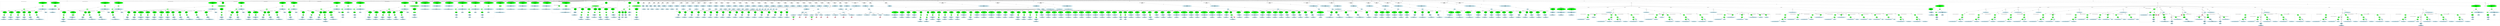 strict graph "" {
	graph [bb="0,0,1.2142e+05,1548.8"];
	node [label="\N"];
	subgraph cluster1307 {
		graph [bb="1.0308e+05,359.25,1.037e+05,714.29",
			label="powerwindow_PW_Control_PSG_BackL.c:166:6",
			lheight=0.21,
			lp="1.0339e+05,702.79",
			lwidth=3.78,
			style=dashed
		];
		1309	[fillcolor=lightblue,
			height=0.74639,
			label="ID
name: powerwindow_PW_Control_PSG_BackL_Y",
			pos="1.033e+05,394.12",
			style="filled,dashed",
			width=5.8533];
		1308	[fillcolor=green,
			height=0.74639,
			label="StructRef
type: .",
			pos="1.033e+05,520.08",
			style="filled,dashed",
			width=1.3356];
		1308 -- 1309	[label=name,
			lp="1.0332e+05,457.1",
			pos="1.033e+05,493.09 1.033e+05,471.94 1.033e+05,442.22 1.033e+05,421.07"];
		1310	[fillcolor=lightblue,
			height=0.74639,
			label="ID
name: window_up",
			pos="1.0361e+05,394.12",
			style="filled,dashed",
			width=2.3177];
		1308 -- 1310	[label=field,
			lp="1.0349e+05,457.1",
			pos="1.0334e+05,503.75 1.034e+05,481.5 1.035e+05,440.21 1.0356e+05,415.45"];
		1307	[fillcolor=green,
			height=0.74639,
			label="UnaryOp
op: &",
			pos="1.0322e+05,656.42",
			style="filled,dashed",
			width=1.316];
		1307 -- 1308	[label=expr,
			lp="1.0327e+05,593.45",
			pos="1.0323e+05,630.78 1.0325e+05,606.69 1.0327e+05,570.21 1.0329e+05,546.02"];
	}
	subgraph cluster1235 {
		graph [bb="1.1921e+05,233.3,1.2001e+05,714.29",
			label="powerwindow_PW_Control_PSG_BackL.c:139:8",
			lheight=0.21,
			lp="1.1961e+05,702.79",
			lwidth=3.78,
			style=dashed
		];
		1238	[fillcolor=lightblue,
			height=0.74639,
			label="ID
name: powerwindow_PW_Control_PSG_BackL_DWork",
			pos="1.1945e+05,268.17",
			style="filled,dashed",
			width=6.4622];
		1237	[fillcolor=green,
			height=0.74639,
			label="StructRef
type: .",
			pos="1.1945e+05,394.12",
			style="filled,dashed",
			width=1.3356];
		1237 -- 1238	[label=name,
			lp="1.1946e+05,331.15",
			pos="1.1945e+05,367.14 1.1945e+05,345.98 1.1945e+05,316.27 1.1945e+05,295.12"];
		1239	[fillcolor=lightblue,
			height=0.74639,
			label="ID
name: PW_PSG_BackL_DWORK1",
			pos="1.1985e+05,268.17",
			style="filled,dashed",
			width=4.223];
		1237 -- 1239	[label=field,
			lp="1.1962e+05,331.15",
			pos="1.1947e+05,370.64 1.1948e+05,362.65 1.1949e+05,354.26 1.195e+05,348.65 1.1951e+05,347.24 1.1966e+05,312.86 1.1976e+05,289.78"];
		1236	[fillcolor=green,
			height=0.74639,
			label="StructRef
type: .",
			pos="1.1945e+05,520.08",
			style="filled,dashed",
			width=1.3356];
		1236 -- 1237	[label=name,
			lp="1.1946e+05,457.1",
			pos="1.1945e+05,493.09 1.1945e+05,471.94 1.1945e+05,442.22 1.1945e+05,421.07"];
		1240	[fillcolor=lightblue,
			height=0.74639,
			label="ID
name: rtdw",
			pos="1.1957e+05,394.12",
			style="filled,dashed",
			width=1.5517];
		1236 -- 1240	[label=field,
			lp="1.1953e+05,457.1",
			pos="1.1947e+05,496.05 1.1949e+05,474.07 1.1952e+05,441.09 1.1955e+05,418.87"];
		1235	[fillcolor=green,
			height=0.74639,
			label="UnaryOp
op: &",
			pos="1.1935e+05,656.42",
			style="filled,dashed",
			width=1.316];
		1235 -- 1236	[label=expr,
			lp="1.1941e+05,593.45",
			pos="1.1937e+05,631.09 1.1939e+05,606.9 1.1941e+05,569.97 1.1943e+05,545.68"];
	}
	subgraph cluster1192 {
		graph [bb="1.1444e+05,233.3,1.1522e+05,714.29",
			label="powerwindow_PW_Control_PSG_BackL.c:130:8",
			lheight=0.21,
			lp="1.1483e+05,702.79",
			lwidth=3.78,
			style=dashed
		];
		1195	[fillcolor=lightblue,
			height=0.74639,
			label="ID
name: powerwindow_PW_Control_PSG_BackL_DWork",
			pos="1.1468e+05,268.17",
			style="filled,dashed",
			width=6.4622];
		1194	[fillcolor=green,
			height=0.74639,
			label="StructRef
type: .",
			pos="1.1468e+05,394.12",
			style="filled,dashed",
			width=1.3356];
		1194 -- 1195	[label=name,
			lp="1.147e+05,331.15",
			pos="1.1468e+05,367.14 1.1468e+05,345.98 1.1468e+05,316.27 1.1468e+05,295.12"];
		1196	[fillcolor=lightblue,
			height=0.74639,
			label="ID
name: Debounce_Up_DWORK1",
			pos="1.1508e+05,268.17",
			style="filled,dashed",
			width=3.8694];
		1194 -- 1196	[label=field,
			lp="1.1483e+05,331.15",
			pos="1.1471e+05,370.65 1.1472e+05,362.67 1.1473e+05,354.27 1.1474e+05,348.65 1.1482e+05,312.27 1.1484e+05,325.3 1.1493e+05,305.65 1.1495e+\
05,300.59 1.1497e+05,295.04 1.1499e+05,289.81"];
		1193	[fillcolor=green,
			height=0.74639,
			label="StructRef
type: .",
			pos="1.1468e+05,520.08",
			style="filled,dashed",
			width=1.3356];
		1193 -- 1194	[label=name,
			lp="1.147e+05,457.1",
			pos="1.1468e+05,493.09 1.1468e+05,471.94 1.1468e+05,442.22 1.1468e+05,421.07"];
		1197	[fillcolor=lightblue,
			height=0.74639,
			label="ID
name: rtb",
			pos="1.148e+05,394.12",
			style="filled,dashed",
			width=1.3553];
		1193 -- 1197	[label=field,
			lp="1.1476e+05,457.1",
			pos="1.1471e+05,495.76 1.1473e+05,473.6 1.1476e+05,440.46 1.1478e+05,418.33"];
		1192	[fillcolor=green,
			height=0.74639,
			label="UnaryOp
op: &",
			pos="1.1459e+05,656.42",
			style="filled,dashed",
			width=1.316];
		1192 -- 1193	[label=expr,
			lp="1.1465e+05,593.45",
			pos="1.1461e+05,631.09 1.1463e+05,606.9 1.1465e+05,569.97 1.1467e+05,545.68"];
	}
	subgraph cluster1259 {
		graph [bb="95012,233.3,95814,714.29",
			label="powerwindow_PW_Control_PSG_BackL.c:148:33",
			lheight=0.21,
			lp="95413,702.79",
			lwidth=3.88,
			style=dashed
		];
		1262	[fillcolor=lightblue,
			height=0.74639,
			label="ID
name: powerwindow_PW_Control_PSG_BackL_DWork",
			pos="95253,268.17",
			style="filled,dashed",
			width=6.4622];
		1261	[fillcolor=green,
			height=0.74639,
			label="StructRef
type: .",
			pos="95628,394.12",
			style="filled,dashed",
			width=1.3356];
		1261 -- 1262	[label=name,
			lp="95478,331.15",
			pos="95587,379.62 95525,359.04 95405,319.5 95327,293.74"];
		1263	[fillcolor=lightblue,
			height=0.74639,
			label="ID
name: Debounce_Down_DWORK1",
			pos="95655,268.17",
			style="filled,dashed",
			width=4.2034];
		1261 -- 1263	[label=field,
			lp="95656,331.15",
			pos="95634,367.14 95638,345.98 95645,316.27 95649,295.12"];
		1260	[fillcolor=green,
			height=0.74639,
			label="StructRef
type: .",
			pos="95750,520.08",
			style="filled,dashed",
			width=1.3356];
		1260 -- 1261	[label=name,
			lp="95712,457.1",
			pos="95727,496.05 95705,473.79 95672,440.25 95651,418.02"];
		1264	[fillcolor=lightblue,
			height=0.74639,
			label="ID
name: rtdw",
			pos="95750,394.12",
			style="filled,dashed",
			width=1.5517];
		1260 -- 1264	[label=field,
			lp="95762,457.1",
			pos="95750,493.09 95750,471.94 95750,442.22 95750,421.07"];
		1259	[fillcolor=green,
			height=0.74639,
			label="UnaryOp
op: &",
			pos="95756,656.42",
			style="filled,dashed",
			width=1.316];
		1259 -- 1260	[label=expr,
			lp="95766,593.45",
			pos="95755,629.52 95754,605.88 95752,571.11 95751,547.36"];
	}
	subgraph cluster1204 {
		graph [bb="1.1212e+05,233.3,1.129e+05,714.29",
			label="powerwindow_PW_Control_PSG_BackL.c:132:8",
			lheight=0.21,
			lp="1.1251e+05,702.79",
			lwidth=3.78,
			style=dashed
		];
		1207	[fillcolor=lightblue,
			height=0.74639,
			label="ID
name: powerwindow_PW_Control_PSG_BackL_DWork",
			pos="1.1236e+05,268.17",
			style="filled,dashed",
			width=6.4622];
		1206	[fillcolor=green,
			height=0.74639,
			label="StructRef
type: .",
			pos="1.1271e+05,394.12",
			style="filled,dashed",
			width=1.3356];
		1206 -- 1207	[label=name,
			lp="1.1257e+05,331.15",
			pos="1.1267e+05,378.9 1.1261e+05,358.17 1.125e+05,319.35 1.1243e+05,293.89"];
		1208	[fillcolor=lightblue,
			height=0.74639,
			label="ID
name: Debounce_Up_DWORK1",
			pos="1.1275e+05,268.17",
			style="filled,dashed",
			width=3.8694];
		1206 -- 1208	[label=field,
			lp="1.1274e+05,331.15",
			pos="1.1272e+05,367.44 1.1272e+05,346.31 1.1273e+05,316.49 1.1274e+05,295.25"];
		1205	[fillcolor=green,
			height=0.74639,
			label="StructRef
type: .",
			pos="1.1283e+05,520.08",
			style="filled,dashed",
			width=1.3356];
		1205 -- 1206	[label=name,
			lp="1.1279e+05,457.1",
			pos="1.1281e+05,496.34 1.1279e+05,474.12 1.1275e+05,440.45 1.1273e+05,418.13"];
		1209	[fillcolor=lightblue,
			height=0.74639,
			label="ID
name: rtzce",
			pos="1.1283e+05,394.12",
			style="filled,dashed",
			width=1.5713];
		1205 -- 1209	[label=field,
			lp="1.1284e+05,457.1",
			pos="1.1283e+05,493.09 1.1283e+05,471.94 1.1283e+05,442.22 1.1283e+05,421.07"];
		1204	[fillcolor=green,
			height=0.74639,
			label="UnaryOp
op: &",
			pos="1.1284e+05,656.42",
			style="filled,dashed",
			width=1.316];
		1204 -- 1205	[label=expr,
			lp="1.1285e+05,593.45",
			pos="1.1284e+05,629.52 1.1283e+05,605.88 1.1283e+05,571.11 1.1283e+05,547.36"];
	}
	subgraph cluster545 {
		graph [bb="5820,351.25,8092,1471.8",
			label="powerwindow_powerwindow_control.h:87:13",
			lheight=0.21,
			lp="6956,1460.3",
			lwidth=3.50,
			style=dashed
		];
		subgraph cluster548 {
			graph [bb="5828,359.25,6148,903.67",
				label="powerwindow_powerwindow_control.h:88:25",
				lheight=0.21,
				lp="5988,892.17",
				lwidth=3.50,
				style=dashed
			];
			551	[fillcolor=lightblue,
				height=0.74639,
				label="IdentifierType
names: ['powerwindow_boolean_T']",
				pos="5988,394.12",
				style="filled,dashed",
				width=4.223];
			550	[fillcolor=lightblue,
				height=1.041,
				label="TypeDecl
declname: rty_window_up
quals: []",
				pos="5998,520.08",
				style="filled,dashed",
				width=3.182];
			550 -- 551	[label=type,
				lp="6006,457.1",
				pos="5995.1,482.56 5993.5,462.85 5991.5,438.98 5990.1,421.16"];
			549	[fillcolor=green,
				height=0.74639,
				label="PtrDecl
quals: []",
				pos="6013,656.42",
				style="filled,dashed",
				width=1.2178];
			549 -- 550	[label=type,
				lp="6019,593.45",
				pos="6010.1,629.52 6007.8,609.09 6004.6,580.33 6002.1,557.57"];
			548	[fillcolor=green,
				height=1.6303,
				label="Decl
name: rty_window_up
quals: []
storage: []
funcspec: []",
				pos="6040,813.98",
				style="filled,dashed",
				width=2.7499];
			548 -- 549	[label=type,
				lp="6039,729.79",
				pos="6030,755.5 6025.7,730.75 6020.9,703.05 6017.5,683.41"];
		}
		subgraph cluster552 {
			graph [bb="6156,359.25,6476,903.67",
				label="powerwindow_powerwindow_control.h:89:25",
				lheight=0.21,
				lp="6316,892.17",
				lwidth=3.50,
				style=dashed
			];
			555	[fillcolor=lightblue,
				height=0.74639,
				label="IdentifierType
names: ['powerwindow_boolean_T']",
				pos="6316,394.12",
				style="filled,dashed",
				width=4.223];
			554	[fillcolor=lightblue,
				height=1.041,
				label="TypeDecl
declname: rty_window_down
quals: []",
				pos="6324,520.08",
				style="filled,dashed",
				width=3.5159];
			554 -- 555	[label=type,
				lp="6333,457.1",
				pos="6321.6,482.56 6320.4,462.85 6318.8,438.98 6317.7,421.16"];
			553	[fillcolor=green,
				height=0.74639,
				label="PtrDecl
quals: []",
				pos="6335,656.42",
				style="filled,dashed",
				width=1.2178];
			553 -- 554	[label=type,
				lp="6343,593.45",
				pos="6332.9,629.52 6331.2,609.09 6328.9,580.33 6327,557.57"];
			552	[fillcolor=green,
				height=1.6303,
				label="Decl
name: rty_window_down
quals: []
storage: []
funcspec: []",
				pos="6357,813.98",
				style="filled,dashed",
				width=3.0641];
			552 -- 553	[label=type,
				lp="6358,729.79",
				pos="6348.8,755.06 6345.3,730.35 6341.4,702.78 6338.7,683.26"];
		}
		subgraph cluster556 {
			graph [bb="6484,359.25,6804,903.67",
				label="powerwindow_powerwindow_control.h:90:25",
				lheight=0.21,
				lp="6644,892.17",
				lwidth=3.50,
				style=dashed
			];
			559	[fillcolor=lightblue,
				height=0.74639,
				label="IdentifierType
names: ['powerwindow_boolean_T']",
				pos="6644,394.12",
				style="filled,dashed",
				width=4.223];
			558	[fillcolor=lightblue,
				height=1.041,
				label="TypeDecl
declname: rty_overcurrent
quals: []",
				pos="6654,520.08",
				style="filled,dashed",
				width=3.1623];
			558 -- 559	[label=type,
				lp="6662,457.1",
				pos="6651.1,482.56 6649.5,462.85 6647.5,438.98 6646.1,421.16"];
			557	[fillcolor=green,
				height=0.74639,
				label="PtrDecl
quals: []",
				pos="6668,656.42",
				style="filled,dashed",
				width=1.2178];
			557 -- 558	[label=type,
				lp="6675,593.45",
				pos="6665.3,629.52 6663.2,609.09 6660.2,580.33 6657.8,557.57"];
			556	[fillcolor=green,
				height=1.6303,
				label="Decl
name: rty_overcurrent
quals: []
storage: []
funcspec: []",
				pos="6696,813.98",
				style="filled,dashed",
				width=2.7106];
			556 -- 557	[label=type,
				lp="6694,729.79",
				pos="6685.7,755.5 6681.2,730.75 6676.2,703.05 6672.7,683.41"];
		}
		subgraph cluster560 {
			graph [bb="6812,359.25,7132,903.67",
				label="powerwindow_powerwindow_control.h:91:25",
				lheight=0.21,
				lp="6972,892.17",
				lwidth=3.50,
				style=dashed
			];
			563	[fillcolor=lightblue,
				height=0.74639,
				label="IdentifierType
names: ['powerwindow_boolean_T']",
				pos="6972,394.12",
				style="filled,dashed",
				width=4.223];
			562	[fillcolor=lightblue,
				height=1.041,
				label="TypeDecl
declname: rty_pinch
quals: []",
				pos="6972,520.08",
				style="filled,dashed",
				width=2.5142];
			562 -- 563	[label=type,
				lp="6984,457.1",
				pos="6972,482.56 6972,462.85 6972,438.98 6972,421.16"];
			561	[fillcolor=green,
				height=0.74639,
				label="PtrDecl
quals: []",
				pos="6972,656.42",
				style="filled,dashed",
				width=1.2178];
			561 -- 562	[label=type,
				lp="6984,593.45",
				pos="6972,629.52 6972,609.09 6972,580.33 6972,557.57"];
			560	[fillcolor=green,
				height=1.6303,
				label="Decl
name: rty_pinch
quals: []
storage: []
funcspec: []",
				pos="6972,813.98",
				style="filled,dashed",
				width=2.082];
			560 -- 561	[label=type,
				lp="6984,729.79",
				pos="6972,755.06 6972,730.53 6972,703.17 6972,683.67"];
		}
		subgraph cluster564 {
			graph [bb="7140,359.25,7460,903.67",
				label="powerwindow_powerwindow_control.h:91:59",
				lheight=0.21,
				lp="7300,892.17",
				lwidth=3.50,
				style=dashed
			];
			567	[fillcolor=lightblue,
				height=0.74639,
				label="IdentifierType
names: ['powerwindow_boolean_T']",
				pos="7300,394.12",
				style="filled,dashed",
				width=4.223];
			566	[fillcolor=lightblue,
				height=1.041,
				label="TypeDecl
declname: rty_wake
quals: []",
				pos="7269,520.08",
				style="filled,dashed",
				width=2.4945];
			566 -- 567	[label=type,
				lp="7299,457.1",
				pos="7278.1,482.56 7283.1,462.85 7289,438.98 7293.5,421.16"];
			565	[fillcolor=green,
				height=0.74639,
				label="PtrDecl
quals: []",
				pos="7243,656.42",
				style="filled,dashed",
				width=1.2178];
			565 -- 566	[label=type,
				lp="7268,593.45",
				pos="7248,629.52 7252,609.09 7257.5,580.33 7261.9,557.57"];
			564	[fillcolor=green,
				height=1.6303,
				label="Decl
name: rty_wake
quals: []
storage: []
funcspec: []",
				pos="7230,813.98",
				style="filled,dashed",
				width=2.0428];
			564 -- 565	[label=type,
				lp="7250,729.79",
				pos="7234.8,755.06 7236.9,730.53 7239.2,703.17 7240.8,683.67"];
		}
		subgraph cluster568 {
			graph [bb="7468,359.25,7938,903.67",
				label="powerwindow_powerwindow_control.h:92:40",
				lheight=0.21,
				lp="7703,892.17",
				lwidth=3.50,
				style=dashed
			];
			571	[fillcolor=lightblue,
				height=0.74639,
				label="IdentifierType
names: ['powerwindow_rtDW_PowerWindow_control']",
				pos="7703,394.12",
				style="filled,dashed",
				width=6.305];
			570	[fillcolor=lightblue,
				height=1.041,
				label="TypeDecl
declname: localDW
quals: []",
				pos="7634,520.08",
				style="filled,dashed",
				width=2.4749];
			570 -- 571	[label=type,
				lp="7685,457.1",
				pos="7654,483.22 7665,463.35 7678.5,439.08 7688.6,421.05"];
			569	[fillcolor=green,
				height=0.74639,
				label="PtrDecl
quals: []",
				pos="7579,656.42",
				style="filled,dashed",
				width=1.2178];
			569 -- 570	[label=type,
				lp="7619,593.45",
				pos="7589.3,630.15 7597.8,609.56 7609.8,580.2 7619.2,557.14"];
			568	[fillcolor=green,
				height=1.6303,
				label="Decl
name: localDW
quals: []
storage: []
funcspec: []",
				pos="7557,813.98",
				style="filled,dashed",
				width=2.0428];
			568 -- 569	[label=type,
				lp="7582,729.79",
				pos="7565.1,755.5 7568.6,730.75 7572.5,703.05 7575.3,683.41"];
		}
		547	[fillcolor=green,
			height=0.5,
			label=ParamList,
			pos="6972,1003.4",
			style="filled,dashed",
			width=1.3179];
		547 -- 548	[label="params[0]",
			lp="6245,919.17",
			pos="6925.3,1000.1 6773.2,992.1 6293.9,962.78 6152,903.67 6129.9,894.47 6108.6,879.6 6090.5,864.65"];
		547 -- 552	[label="params[1]",
			lp="6559,919.17",
			pos="6925.3,999.59 6835.5,992.85 6634.1,970.9 6480,903.67 6457.1,893.67 6434.2,878.88 6414.6,864.23"];
		547 -- 556	[label="params[2]",
			lp="6867,919.17",
			pos="6946.1,988.13 6913.2,969.77 6855.1,936.31 6808,903.67 6789.4,890.82 6769.9,875.9 6752.5,862"];
		547 -- 560	[label="params[3]",
			lp="7000,919.17",
			pos="6972,985.07 6972,959.79 6972,911.56 6972,872.89"];
		547 -- 564	[label="params[4]",
			lp="7152,919.17",
			pos="6999,988.46 7032.4,970.7 7090.6,938.12 7136,903.67 7153,890.79 7170.3,875.26 7185.4,860.81"];
		547 -- 568	[label="params[5]",
			lp="7468,919.17",
			pos="7019.3,1001.5 7110.4,998.01 7314.7,981.39 7464,903.67 7483.4,893.58 7501.6,878.22 7516.6,863.1"];
		546	[fillcolor=green,
			height=0.5,
			label=FuncDecl,
			pos="7866,1192.7",
			style="filled,dashed",
			width=1.2457];
		546 -- 547	[label=args,
			lp="7511.5,1108.6",
			pos="7827.3,1183.6 7680.9,1153 7161.9,1044.2 7012.5,1012.9"];
		572	[fillcolor=lightblue,
			height=1.041,
			label="TypeDecl
declname: powerwindow_powerwindow_control_Init
quals: []",
			pos="7866,1003.4",
			style="filled,dashed",
			width=6.0497];
		546 -- 572	[label=type,
			lp="7878,1108.6",
			pos="7866,1174.5 7866,1144.3 7866,1081.4 7866,1041.1"];
		573	[fillcolor=lightblue,
			height=0.74639,
			label="IdentifierType
names: ['void']",
			pos="8015,813.98",
			style="filled,dashed",
			width=1.9053];
		572 -- 573	[label=type,
			lp="7949,919.17",
			pos="7895.1,965.79 7924.6,928.62 7969.6,872.05 7995.3,839.8"];
		545	[fillcolor=green,
			height=1.6303,
			label="Decl
name: powerwindow_powerwindow_control_Init
quals: []
storage: ['extern']
funcspec: []",
			pos="7874,1382.1",
			style="filled,dashed",
			width=5.6176];
		545 -- 546	[label=type,
			lp="7883,1297.9",
			pos="7871.5,1323.4 7869.9,1284.7 7867.8,1236.3 7866.7,1211"];
	}
	subgraph cluster341 {
		graph [bb="51517,485.21,51837,903.67",
			label="powerwindow_rtw_solver.h:100:25",
			lheight=0.21,
			lp="51677,892.17",
			lwidth=2.68,
			style=dashed
		];
		343	[fillcolor=lightblue,
			height=0.74639,
			label="IdentifierType
names: ['powerwindow_boolean_T']",
			pos="51677,520.08",
			style="filled,dashed",
			width=4.223];
		342	[fillcolor=lightblue,
			height=1.041,
			label="TypeDecl
declname: updateJacobianAtReset
quals: []",
			pos="51673,656.42",
			style="filled,dashed",
			width=3.9873];
		342 -- 343	[label=type,
			lp="51687,593.45",
			pos="51674,618.71 51675,596.03 51676,567.46 51676,547.1"];
		341	[fillcolor=green,
			height=1.6303,
			label="Decl
name: updateJacobianAtReset
quals: []
storage: []
funcspec: []",
			pos="51661,813.98",
			style="filled,dashed",
			width=3.5552];
		341 -- 342	[label=type,
			lp="51679,729.79",
			pos="51665,755.06 51667,734.67 51669,712.34 51670,694.18"];
	}
	subgraph cluster488 {
		graph [bb="60589,485.21,60887,903.67",
			label="powerwindow_powerwindow_control.h:58:23",
			lheight=0.21,
			lp="60738,892.17",
			lwidth=3.50,
			style=dashed
		];
		490	[fillcolor=lightblue,
			height=0.74639,
			label="IdentifierType
names: ['powerwindow_uint8_T']",
			pos="60738,520.08",
			style="filled,dashed",
			width=3.9284];
		489	[fillcolor=lightblue,
			height=1.041,
			label="TypeDecl
declname: temporalCounter_i2
quals: []",
			pos="60744,656.42",
			style="filled,dashed",
			width=3.6534];
		489 -- 490	[label=type,
			lp="60753,593.45",
			pos="60742,618.71 60741,596.03 60740,567.46 60739,547.1"];
		488	[fillcolor=green,
			height=1.6303,
			label="Decl
name: temporalCounter_i2
quals: []
storage: []
funcspec: []",
			pos="60751,813.98",
			style="filled,dashed",
			width=3.2213];
		488 -- 489	[label=type,
			lp="60759,729.79",
			pos="60748,755.06 60747,734.67 60746,712.34 60746,694.18"];
	}
	subgraph cluster144 {
		graph [bb="36111,485.21,36419,903.67",
			label="powerwindow_rtwtypes.h:118:24",
			lheight=0.21,
			lp="36265,892.17",
			lwidth=2.54,
			style=dashed
		];
		146	[fillcolor=lightblue,
			height=0.74639,
			label="IdentifierType
names: ['powerwindow_uint16_T']",
			pos="36265,520.08",
			style="filled,dashed",
			width=4.0462];
		145	[fillcolor=lightblue,
			height=1.041,
			label="TypeDecl
declname: im
quals: []",
			pos="36298,656.42",
			style="filled,dashed",
			width=1.8071];
		145 -- 146	[label=type,
			lp="36296,593.45",
			pos="36289,619.07 36283,596.38 36276,567.69 36271,547.24"];
		144	[fillcolor=green,
			height=1.6303,
			label="Decl
name: im
quals: []
storage: []
funcspec: []",
			pos="36310,813.98",
			style="filled,dashed",
			width=1.591];
		144 -- 145	[label=type,
			lp="36316,729.79",
			pos="36306,755.06 36304,734.67 36302,712.34 36301,694.18"];
	}
	subgraph cluster450 {
		graph [bb="59015,359.25,59335,903.67",
			label="powerwindow_powerwindow_control.h:41:25",
			lheight=0.21,
			lp="59175,892.17",
			lwidth=3.50,
			style=dashed
		];
		453	[fillcolor=lightblue,
			height=0.74639,
			label="IdentifierType
names: ['powerwindow_boolean_T']",
			pos="59175,394.12",
			style="filled,dashed",
			width=4.223];
		452	[fillcolor=lightblue,
			height=1.041,
			label="TypeDecl
declname: map
quals: []",
			pos="59146,520.08",
			style="filled,dashed",
			width=1.9838];
		452 -- 453	[label=type,
			lp="59174,457.1",
			pos="59155,482.56 59159,462.85 59165,438.98 59169,421.16"];
		451	[fillcolor=green,
			height=0.74639,
			label="ArrayDecl
dim_quals: []",
			pos="59263,656.42",
			style="filled,dashed",
			width=1.7678];
		451 -- 452	[label=type,
			lp="59226,593.45",
			pos="59242,630.78 59223,609.34 59196,578.09 59175,554.42"];
		454	[fillcolor=pink,
			height=1.041,
			label="Constant
type: int
value: 3",
			pos="59281,520.08",
			style="filled,dashed",
			width=1.2767];
		451 -- 454	[label=dim,
			lp="59283,593.45",
			pos="59266,629.52 59269,609.09 59273,580.33 59276,557.57"];
		450	[fillcolor=green,
			height=1.6303,
			label="Decl
name: map
quals: []
storage: []
funcspec: []",
			pos="59268,813.98",
			style="filled,dashed",
			width=1.591];
		450 -- 451	[label=type,
			lp="59277,729.79",
			pos="59266,755.06 59265,730.53 59264,703.17 59264,683.67"];
	}
	subgraph cluster141 {
		graph [bb="36427,485.21,36735,903.67",
			label="powerwindow_rtwtypes.h:117:24",
			lheight=0.21,
			lp="36581,892.17",
			lwidth=2.54,
			style=dashed
		];
		143	[fillcolor=lightblue,
			height=0.74639,
			label="IdentifierType
names: ['powerwindow_uint16_T']",
			pos="36581,520.08",
			style="filled,dashed",
			width=4.0462];
		142	[fillcolor=lightblue,
			height=1.041,
			label="TypeDecl
declname: re
quals: []",
			pos="36614,656.42",
			style="filled,dashed",
			width=1.7088];
		142 -- 143	[label=type,
			lp="36612,593.45",
			pos="36605,619.07 36599,596.38 36592,567.69 36587,547.24"];
		141	[fillcolor=green,
			height=1.6303,
			label="Decl
name: re
quals: []
storage: []
funcspec: []",
			pos="36626,813.98",
			style="filled,dashed",
			width=1.591];
		141 -- 142	[label=type,
			lp="36632,729.79",
			pos="36622,755.06 36620,734.67 36618,712.34 36617,694.18"];
	}
	subgraph cluster1298 {
		graph [bb="98206,233.3,99008,714.29",
			label="powerwindow_PW_Control_PSG_BackL.c:162:33",
			lheight=0.21,
			lp="98607,702.79",
			lwidth=3.88,
			style=dashed
		];
		1301	[fillcolor=lightblue,
			height=0.74639,
			label="ID
name: powerwindow_PW_Control_PSG_BackL_DWork",
			pos="98447,268.17",
			style="filled,dashed",
			width=6.4622];
		1300	[fillcolor=green,
			height=0.74639,
			label="StructRef
type: .",
			pos="98822,394.12",
			style="filled,dashed",
			width=1.3356];
		1300 -- 1301	[label=name,
			lp="98672,331.15",
			pos="98781,379.62 98719,359.04 98599,319.5 98521,293.74"];
		1302	[fillcolor=lightblue,
			height=0.74639,
			label="ID
name: Debounce_Down_DWORK1",
			pos="98849,268.17",
			style="filled,dashed",
			width=4.2034];
		1300 -- 1302	[label=field,
			lp="98850,331.15",
			pos="98828,367.14 98832,345.98 98839,316.27 98843,295.12"];
		1299	[fillcolor=green,
			height=0.74639,
			label="StructRef
type: .",
			pos="98944,520.08",
			style="filled,dashed",
			width=1.3356];
		1299 -- 1300	[label=name,
			lp="98906,457.1",
			pos="98921,496.05 98899,473.79 98866,440.25 98845,418.02"];
		1303	[fillcolor=lightblue,
			height=0.74639,
			label="ID
name: rtdw",
			pos="98944,394.12",
			style="filled,dashed",
			width=1.5517];
		1299 -- 1303	[label=field,
			lp="98956,457.1",
			pos="98944,493.09 98944,471.94 98944,442.22 98944,421.07"];
		1298	[fillcolor=green,
			height=0.74639,
			label="UnaryOp
op: &",
			pos="98949,656.42",
			style="filled,dashed",
			width=1.316];
		1298 -- 1299	[label=expr,
			lp="98958,593.45",
			pos="98948,629.52 98947,605.88 98946,571.11 98945,547.36"];
	}
	subgraph cluster135 {
		graph [bb="35499,485.21,35797,903.67",
			label="powerwindow_rtwtypes.h:111:23",
			lheight=0.21,
			lp="35648,892.17",
			lwidth=2.54,
			style=dashed
		];
		137	[fillcolor=lightblue,
			height=0.74639,
			label="IdentifierType
names: ['powerwindow_int16_T']",
			pos="35648,520.08",
			style="filled,dashed",
			width=3.9284];
		136	[fillcolor=lightblue,
			height=1.041,
			label="TypeDecl
declname: im
quals: []",
			pos="35679,656.42",
			style="filled,dashed",
			width=1.8071];
		136 -- 137	[label=type,
			lp="35678,593.45",
			pos="35671,619.07 35665,596.38 35659,567.69 35654,547.24"];
		135	[fillcolor=green,
			height=1.6303,
			label="Decl
name: im
quals: []
storage: []
funcspec: []",
			pos="35690,813.98",
			style="filled,dashed",
			width=1.591];
		135 -- 136	[label=type,
			lp="35696,729.79",
			pos="35686,755.06 35684,734.67 35683,712.34 35682,694.18"];
	}
	subgraph cluster485 {
		graph [bb="60283,485.21,60581,903.67",
			label="powerwindow_powerwindow_control.h:57:23",
			lheight=0.21,
			lp="60432,892.17",
			lwidth=3.50,
			style=dashed
		];
		487	[fillcolor=lightblue,
			height=0.74639,
			label="IdentifierType
names: ['powerwindow_uint8_T']",
			pos="60432,520.08",
			style="filled,dashed",
			width=3.9284];
		486	[fillcolor=lightblue,
			height=1.041,
			label="TypeDecl
declname: temporalCounter_i1
quals: []",
			pos="60438,656.42",
			style="filled,dashed",
			width=3.6534];
		486 -- 487	[label=type,
			lp="60447,593.45",
			pos="60436,618.71 60435,596.03 60434,567.46 60433,547.1"];
		485	[fillcolor=green,
			height=1.6303,
			label="Decl
name: temporalCounter_i1
quals: []
storage: []
funcspec: []",
			pos="60445,813.98",
			style="filled,dashed",
			width=3.2213];
		485 -- 486	[label=type,
			lp="60453,729.79",
			pos="60442,755.06 60441,734.67 60440,712.34 60440,694.18"];
	}
	subgraph cluster1182 {
		graph [bb="1.129e+05,233.3,1.1352e+05,577.95",
			label="powerwindow_PW_Control_PSG_BackL.c:128:33",
			lheight=0.21,
			lp="1.1321e+05,566.45",
			lwidth=3.88,
			style=dashed
		];
		1184	[fillcolor=lightblue,
			height=0.74639,
			label="ID
name: powerwindow_PW_Control_PSG_BackL_M",
			pos="1.1312e+05,268.17",
			style="filled,dashed",
			width=5.9122];
		1183	[fillcolor=green,
			height=0.74639,
			label="StructRef
type: ->",
			pos="1.1344e+05,394.12",
			style="filled,dashed",
			width=1.3356];
		1183 -- 1184	[label=name,
			lp="1.1331e+05,331.15",
			pos="1.134e+05,377.8 1.1334e+05,356.85 1.1325e+05,319 1.1319e+05,293.98"];
		1185	[fillcolor=lightblue,
			height=0.74639,
			label="ID
name: errorStatus",
			pos="1.1344e+05,268.17",
			style="filled,dashed",
			width=2.2195];
		1183 -- 1185	[label=field,
			lp="1.1345e+05,331.15",
			pos="1.1344e+05,367.14 1.1344e+05,345.98 1.1344e+05,316.27 1.1344e+05,295.12"];
		1182	[fillcolor=green,
			height=0.74639,
			label="UnaryOp
op: &",
			pos="1.1346e+05,520.08",
			style="filled,dashed",
			width=1.316];
		1182 -- 1183	[label=expr,
			lp="1.1346e+05,457.1",
			pos="1.1345e+05,493.09 1.1345e+05,471.94 1.1344e+05,442.22 1.1344e+05,421.07"];
	}
	subgraph cluster447 {
		graph [bb="59649,485.21,59969,903.67",
			label="powerwindow_powerwindow_control.h:40:25",
			lheight=0.21,
			lp="59809,892.17",
			lwidth=3.50,
			style=dashed
		];
		449	[fillcolor=lightblue,
			height=0.74639,
			label="IdentifierType
names: ['powerwindow_boolean_T']",
			pos="59809,520.08",
			style="filled,dashed",
			width=4.223];
		448	[fillcolor=lightblue,
			height=1.041,
			label="TypeDecl
declname: LogicalOperator
quals: []",
			pos="59791,656.42",
			style="filled,dashed",
			width=3.2605];
		448 -- 449	[label=type,
			lp="59812,593.45",
			pos="59796,618.71 59799,596.03 59803,567.46 59806,547.1"];
		447	[fillcolor=green,
			height=1.6303,
			label="Decl
name: LogicalOperator
quals: []
storage: []
funcspec: []",
			pos="59766,813.98",
			style="filled,dashed",
			width=2.8088];
		447 -- 448	[label=type,
			lp="59791,729.79",
			pos="59775,755.5 59779,734.9 59782,712.26 59785,693.93"];
	}
	subgraph cluster1198 {
		graph [bb="1.1523e+05,233.3,1.1601e+05,714.29",
			label="powerwindow_PW_Control_PSG_BackL.c:131:8",
			lheight=0.21,
			lp="1.1562e+05,702.79",
			lwidth=3.78,
			style=dashed
		];
		1201	[fillcolor=lightblue,
			height=0.74639,
			label="ID
name: powerwindow_PW_Control_PSG_BackL_DWork",
			pos="1.1547e+05,268.17",
			style="filled,dashed",
			width=6.4622];
		1200	[fillcolor=green,
			height=0.74639,
			label="StructRef
type: .",
			pos="1.1547e+05,394.12",
			style="filled,dashed",
			width=1.3356];
		1200 -- 1201	[label=name,
			lp="1.1549e+05,331.15",
			pos="1.1547e+05,367.14 1.1547e+05,345.98 1.1547e+05,316.27 1.1547e+05,295.12"];
		1202	[fillcolor=lightblue,
			height=0.74639,
			label="ID
name: Debounce_Up_DWORK1",
			pos="1.1586e+05,268.17",
			style="filled,dashed",
			width=3.8694];
		1200 -- 1202	[label=field,
			lp="1.1561e+05,331.15",
			pos="1.1549e+05,370.65 1.155e+05,362.67 1.1552e+05,354.27 1.1553e+05,348.65 1.156e+05,312.27 1.1563e+05,325.3 1.1571e+05,305.65 1.1573e+\
05,300.59 1.1576e+05,295.04 1.1578e+05,289.81"];
		1199	[fillcolor=green,
			height=0.74639,
			label="StructRef
type: .",
			pos="1.1547e+05,520.08",
			style="filled,dashed",
			width=1.3356];
		1199 -- 1200	[label=name,
			lp="1.1549e+05,457.1",
			pos="1.1547e+05,493.09 1.1547e+05,471.94 1.1547e+05,442.22 1.1547e+05,421.07"];
		1203	[fillcolor=lightblue,
			height=0.74639,
			label="ID
name: rtdw",
			pos="1.1559e+05,394.12",
			style="filled,dashed",
			width=1.5517];
		1199 -- 1203	[label=field,
			lp="1.1555e+05,457.1",
			pos="1.1549e+05,496.05 1.1552e+05,474.07 1.1555e+05,441.09 1.1557e+05,418.87"];
		1198	[fillcolor=green,
			height=0.74639,
			label="UnaryOp
op: &",
			pos="1.1538e+05,656.42",
			style="filled,dashed",
			width=1.316];
		1198 -- 1199	[label=expr,
			lp="1.1544e+05,593.45",
			pos="1.1539e+05,631.09 1.1541e+05,606.9 1.1544e+05,569.97 1.1545e+05,545.68"];
	}
	subgraph cluster1167 {
		graph [bb="1.0812e+05,233.3,1.0893e+05,714.29",
			label="powerwindow_PW_Control_PSG_BackL.c:124:8",
			lheight=0.21,
			lp="1.0852e+05,702.79",
			lwidth=3.78,
			style=dashed
		];
		1170	[fillcolor=lightblue,
			height=0.74639,
			label="ID
name: powerwindow_PW_Control_PSG_BackL_DWork",
			pos="1.0836e+05,268.17",
			style="filled,dashed",
			width=6.4622];
		1169	[fillcolor=green,
			height=0.74639,
			label="StructRef
type: .",
			pos="1.0874e+05,394.12",
			style="filled,dashed",
			width=1.3356];
		1169 -- 1170	[label=name,
			lp="1.0859e+05,331.15",
			pos="1.087e+05,379.62 1.0864e+05,359.04 1.0852e+05,319.5 1.0844e+05,293.74"];
		1171	[fillcolor=lightblue,
			height=0.74639,
			label="ID
name: Debounce_Down_DWORK1",
			pos="1.0877e+05,268.17",
			style="filled,dashed",
			width=4.2034];
		1169 -- 1171	[label=field,
			lp="1.0877e+05,331.15",
			pos="1.0874e+05,367.44 1.0875e+05,346.31 1.0876e+05,316.49 1.0876e+05,295.25"];
		1168	[fillcolor=green,
			height=0.74639,
			label="StructRef
type: .",
			pos="1.0886e+05,520.08",
			style="filled,dashed",
			width=1.3356];
		1168 -- 1169	[label=name,
			lp="1.0882e+05,457.1",
			pos="1.0884e+05,496.34 1.0882e+05,474.12 1.0878e+05,440.45 1.0876e+05,418.13"];
		1172	[fillcolor=lightblue,
			height=0.74639,
			label="ID
name: rtzce",
			pos="1.0886e+05,394.12",
			style="filled,dashed",
			width=1.5713];
		1168 -- 1172	[label=field,
			lp="1.0887e+05,457.1",
			pos="1.0886e+05,493.09 1.0886e+05,471.94 1.0886e+05,442.22 1.0886e+05,421.07"];
		1167	[fillcolor=green,
			height=0.74639,
			label="UnaryOp
op: &",
			pos="1.0887e+05,656.42",
			style="filled,dashed",
			width=1.316];
		1167 -- 1168	[label=expr,
			lp="1.0888e+05,593.45",
			pos="1.0887e+05,629.52 1.0887e+05,605.88 1.0886e+05,571.11 1.0886e+05,547.36"];
	}
	subgraph cluster344 {
		graph [bb="51845,485.21,52165,903.67",
			label="powerwindow_rtw_solver.h:101:25",
			lheight=0.21,
			lp="52005,892.17",
			lwidth=2.68,
			style=dashed
		];
		346	[fillcolor=lightblue,
			height=0.74639,
			label="IdentifierType
names: ['powerwindow_boolean_T']",
			pos="52005,520.08",
			style="filled,dashed",
			width=4.223];
		345	[fillcolor=lightblue,
			height=1.041,
			label="TypeDecl
declname: consistencyChecking
quals: []",
			pos="51996,656.42",
			style="filled,dashed",
			width=3.7516];
		345 -- 346	[label=type,
			lp="52012,593.45",
			pos="51998,618.71 52000,596.03 52002,567.46 52003,547.1"];
		344	[fillcolor=green,
			height=1.6303,
			label="Decl
name: consistencyChecking
quals: []
storage: []
funcspec: []",
			pos="51980,813.98",
			style="filled,dashed",
			width=3.3195];
		344 -- 345	[label=type,
			lp="52000,729.79",
			pos="51986,755.06 51988,734.67 51990,712.34 51992,694.18"];
	}
	subgraph cluster1186 {
		graph [bb="1.1366e+05,233.3,1.1444e+05,714.29",
			label="powerwindow_PW_Control_PSG_BackL.c:129:8",
			lheight=0.21,
			lp="1.1405e+05,702.79",
			lwidth=3.78,
			style=dashed
		];
		1189	[fillcolor=lightblue,
			height=0.74639,
			label="ID
name: powerwindow_PW_Control_PSG_BackL_DWork",
			pos="1.139e+05,268.17",
			style="filled,dashed",
			width=6.4622];
		1188	[fillcolor=green,
			height=0.74639,
			label="StructRef
type: .",
			pos="1.139e+05,394.12",
			style="filled,dashed",
			width=1.3356];
		1188 -- 1189	[label=name,
			lp="1.1391e+05,331.15",
			pos="1.139e+05,367.14 1.139e+05,345.98 1.139e+05,316.27 1.139e+05,295.12"];
		1190	[fillcolor=lightblue,
			height=0.74639,
			label="ID
name: Debounce_Up_DWORK1",
			pos="1.1429e+05,268.17",
			style="filled,dashed",
			width=3.8694];
		1188 -- 1190	[label=field,
			lp="1.1404e+05,331.15",
			pos="1.1392e+05,370.65 1.1393e+05,362.67 1.1394e+05,354.27 1.1396e+05,348.65 1.1403e+05,312.27 1.1406e+05,325.3 1.1414e+05,305.65 1.1416e+\
05,300.59 1.1418e+05,295.04 1.1421e+05,289.81"];
		1187	[fillcolor=green,
			height=0.74639,
			label="StructRef
type: .",
			pos="1.139e+05,520.08",
			style="filled,dashed",
			width=1.3356];
		1187 -- 1188	[label=name,
			lp="1.1391e+05,457.1",
			pos="1.139e+05,493.09 1.139e+05,471.94 1.139e+05,442.22 1.139e+05,421.07"];
		1191	[fillcolor=lightblue,
			height=0.74639,
			label="ID
name: rtm",
			pos="1.1402e+05,394.12",
			style="filled,dashed",
			width=1.4535];
		1187 -- 1191	[label=field,
			lp="1.1398e+05,457.1",
			pos="1.1392e+05,496.05 1.1394e+05,474.07 1.1397e+05,441.09 1.1399e+05,418.87"];
		1186	[fillcolor=green,
			height=0.74639,
			label="UnaryOp
op: &",
			pos="1.1376e+05,656.42",
			style="filled,dashed",
			width=1.316];
		1186 -- 1187	[label=expr,
			lp="1.1384e+05,593.45",
			pos="1.1378e+05,632.94 1.1381e+05,608.14 1.1385e+05,568.47 1.1388e+05,543.64"];
	}
	subgraph cluster132 {
		graph [bb="35805,485.21,36103,903.67",
			label="powerwindow_rtwtypes.h:110:23",
			lheight=0.21,
			lp="35954,892.17",
			lwidth=2.54,
			style=dashed
		];
		134	[fillcolor=lightblue,
			height=0.74639,
			label="IdentifierType
names: ['powerwindow_int16_T']",
			pos="35954,520.08",
			style="filled,dashed",
			width=3.9284];
		133	[fillcolor=lightblue,
			height=1.041,
			label="TypeDecl
declname: re
quals: []",
			pos="35985,656.42",
			style="filled,dashed",
			width=1.7088];
		133 -- 134	[label=type,
			lp="35984,593.45",
			pos="35977,619.07 35971,596.38 35965,567.69 35960,547.24"];
		132	[fillcolor=green,
			height=1.6303,
			label="Decl
name: re
quals: []
storage: []
funcspec: []",
			pos="35996,813.98",
			style="filled,dashed",
			width=1.591];
		132 -- 133	[label=type,
			lp="36002,729.79",
			pos="35992,755.06 35990,734.67 35989,712.34 35988,694.18"];
	}
	subgraph cluster1223 {
		graph [bb="1.1758e+05,233.3,1.1839e+05,714.29",
			label="powerwindow_PW_Control_PSG_BackL.c:137:8",
			lheight=0.21,
			lp="1.1798e+05,702.79",
			lwidth=3.78,
			style=dashed
		];
		1226	[fillcolor=lightblue,
			height=0.74639,
			label="ID
name: powerwindow_PW_Control_PSG_BackL_DWork",
			pos="1.1782e+05,268.17",
			style="filled,dashed",
			width=6.4622];
		1225	[fillcolor=green,
			height=0.74639,
			label="StructRef
type: .",
			pos="1.1782e+05,394.12",
			style="filled,dashed",
			width=1.3356];
		1225 -- 1226	[label=name,
			lp="1.1784e+05,331.15",
			pos="1.1782e+05,367.14 1.1782e+05,345.98 1.1782e+05,316.27 1.1782e+05,295.12"];
		1227	[fillcolor=lightblue,
			height=0.74639,
			label="ID
name: PW_PSG_BackL_DWORK1",
			pos="1.1823e+05,268.17",
			style="filled,dashed",
			width=4.223];
		1225 -- 1227	[label=field,
			lp="1.18e+05,331.15",
			pos="1.1785e+05,370.64 1.1786e+05,362.65 1.1787e+05,354.26 1.1788e+05,348.65 1.1788e+05,347.24 1.1803e+05,312.86 1.1814e+05,289.78"];
		1224	[fillcolor=green,
			height=0.74639,
			label="StructRef
type: .",
			pos="1.1782e+05,520.08",
			style="filled,dashed",
			width=1.3356];
		1224 -- 1225	[label=name,
			lp="1.1784e+05,457.1",
			pos="1.1782e+05,493.09 1.1782e+05,471.94 1.1782e+05,442.22 1.1782e+05,421.07"];
		1228	[fillcolor=lightblue,
			height=0.74639,
			label="ID
name: rtm",
			pos="1.1794e+05,394.12",
			style="filled,dashed",
			width=1.4535];
		1224 -- 1228	[label=field,
			lp="1.179e+05,457.1",
			pos="1.1784e+05,496.05 1.1787e+05,474.07 1.179e+05,441.09 1.1792e+05,418.87"];
		1223	[fillcolor=green,
			height=0.74639,
			label="UnaryOp
op: &",
			pos="1.1773e+05,656.42",
			style="filled,dashed",
			width=1.316];
		1223 -- 1224	[label=expr,
			lp="1.1779e+05,593.45",
			pos="1.1775e+05,631.09 1.1776e+05,606.9 1.1779e+05,569.97 1.1781e+05,545.68"];
	}
	subgraph cluster482 {
		graph [bb="59977,485.21,60275,903.67",
			label="powerwindow_powerwindow_control.h:56:23",
			lheight=0.21,
			lp="60126,892.17",
			lwidth=3.50,
			style=dashed
		];
		484	[fillcolor=lightblue,
			height=0.74639,
			label="IdentifierType
names: ['powerwindow_uint8_T']",
			pos="60126,520.08",
			style="filled,dashed",
			width=3.9284];
		483	[fillcolor=lightblue,
			height=1.041,
			label="TypeDecl
declname: is_active_Sensing
quals: []",
			pos="60138,656.42",
			style="filled,dashed",
			width=3.4177];
		483 -- 484	[label=type,
			lp="60145,593.45",
			pos="60135,618.71 60133,596.03 60130,567.46 60128,547.1"];
		482	[fillcolor=green,
			height=1.6303,
			label="Decl
name: is_active_Sensing
quals: []
storage: []
funcspec: []",
			pos="60143,813.98",
			style="filled,dashed",
			width=2.9856];
		482 -- 483	[label=type,
			lp="60152,729.79",
			pos="60141,755.06 60140,734.67 60140,712.34 60139,694.18"];
	}
	subgraph cluster126 {
		graph [bb="34887,485.21,35185,903.67",
			label="powerwindow_rtwtypes.h:104:23",
			lheight=0.21,
			lp="35036,892.17",
			lwidth=2.54,
			style=dashed
		];
		128	[fillcolor=lightblue,
			height=0.74639,
			label="IdentifierType
names: ['powerwindow_uint8_T']",
			pos="35036,520.08",
			style="filled,dashed",
			width=3.9284];
		127	[fillcolor=lightblue,
			height=1.041,
			label="TypeDecl
declname: im
quals: []",
			pos="35067,656.42",
			style="filled,dashed",
			width=1.8071];
		127 -- 128	[label=type,
			lp="35067,593.45",
			pos="35059,619.07 35053,596.38 35047,567.69 35042,547.24"];
		126	[fillcolor=green,
			height=1.6303,
			label="Decl
name: im
quals: []
storage: []
funcspec: []",
			pos="35114,813.98",
			style="filled,dashed",
			width=1.591];
		126 -- 127	[label=type,
			lp="35103,729.79",
			pos="35097,757.7 35091,736.39 35084,712.62 35078,693.57"];
	}
	subgraph cluster123 {
		graph [bb="35193,485.21,35491,903.67",
			label="powerwindow_rtwtypes.h:103:23",
			lheight=0.21,
			lp="35342,892.17",
			lwidth=2.54,
			style=dashed
		];
		125	[fillcolor=lightblue,
			height=0.74639,
			label="IdentifierType
names: ['powerwindow_uint8_T']",
			pos="35342,520.08",
			style="filled,dashed",
			width=3.9284];
		124	[fillcolor=lightblue,
			height=1.041,
			label="TypeDecl
declname: re
quals: []",
			pos="35373,656.42",
			style="filled,dashed",
			width=1.7088];
		124 -- 125	[label=type,
			lp="35372,593.45",
			pos="35365,619.07 35359,596.38 35353,567.69 35348,547.24"];
		123	[fillcolor=green,
			height=1.6303,
			label="Decl
name: re
quals: []
storage: []
funcspec: []",
			pos="35384,813.98",
			style="filled,dashed",
			width=1.591];
		123 -- 124	[label=type,
			lp="35390,729.79",
			pos="35380,755.06 35378,734.67 35377,712.34 35376,694.18"];
	}
	subgraph cluster444 {
		graph [bb="59343,485.21,59641,903.67",
			label="powerwindow_powerwindow_control.h:39:23",
			lheight=0.21,
			lp="59492,892.17",
			lwidth=3.50,
			style=dashed
		];
		446	[fillcolor=lightblue,
			height=0.74639,
			label="IdentifierType
names: ['powerwindow_uint8_T']",
			pos="59492,520.08",
			style="filled,dashed",
			width=3.9284];
		445	[fillcolor=lightblue,
			height=1.041,
			label="TypeDecl
declname: RateTransition1
quals: []",
			pos="59479,656.42",
			style="filled,dashed",
			width=3.2213];
		445 -- 446	[label=type,
			lp="59497,593.45",
			pos="59483,618.71 59485,596.03 59488,567.46 59489,547.1"];
		444	[fillcolor=green,
			height=1.6303,
			label="Decl
name: RateTransition1
quals: []
storage: []
funcspec: []",
			pos="59459,813.98",
			style="filled,dashed",
			width=2.7695];
		444 -- 445	[label=type,
			lp="59482,729.79",
			pos="59466,755.06 59469,734.67 59472,712.34 59474,694.18"];
	}
	subgraph cluster117 {
		graph [bb="34295,485.21,34583,903.67",
			label="powerwindow_rtwtypes.h:97:22",
			lheight=0.21,
			lp="34439,892.17",
			lwidth=2.44,
			style=dashed
		];
		119	[fillcolor=lightblue,
			height=0.74639,
			label="IdentifierType
names: ['powerwindow_int8_T']",
			pos="34439,520.08",
			style="filled,dashed",
			width=3.7909];
		118	[fillcolor=lightblue,
			height=1.041,
			label="TypeDecl
declname: im
quals: []",
			pos="34469,656.42",
			style="filled,dashed",
			width=1.8071];
		118 -- 119	[label=type,
			lp="34469,593.45",
			pos="34461,619.07 34456,596.38 34449,567.69 34445,547.24"];
		117	[fillcolor=green,
			height=1.6303,
			label="Decl
name: im
quals: []
storage: []
funcspec: []",
			pos="34479,813.98",
			style="filled,dashed",
			width=1.591];
		117 -- 118	[label=type,
			lp="34486,729.79",
			pos="34475,755.06 34474,734.67 34473,712.34 34471,694.18"];
	}
	subgraph cluster479 {
		graph [bb="63195,485.21,63493,903.67",
			label="powerwindow_powerwindow_control.h:55:23",
			lheight=0.21,
			lp="63344,892.17",
			lwidth=3.50,
			style=dashed
		];
		481	[fillcolor=lightblue,
			height=0.74639,
			label="IdentifierType
names: ['powerwindow_uint8_T']",
			pos="63344,520.08",
			style="filled,dashed",
			width=3.9284];
		480	[fillcolor=lightblue,
			height=1.041,
			label="TypeDecl
declname: is_Sensing
quals: []",
			pos="63321,656.42",
			style="filled,dashed",
			width=2.6517];
		480 -- 481	[label=type,
			lp="63344,593.45",
			pos="63327,618.71 63331,596.03 63336,567.46 63340,547.1"];
		479	[fillcolor=green,
			height=1.6303,
			label="Decl
name: is_Sensing
quals: []
storage: []
funcspec: []",
			pos="63290,813.98",
			style="filled,dashed",
			width=2.2195];
		479 -- 480	[label=type,
			lp="63319,729.79",
			pos="63301,755.5 63306,734.9 63310,712.26 63314,693.93"];
	}
	subgraph cluster114 {
		graph [bb="34591,485.21,34879,903.67",
			label="powerwindow_rtwtypes.h:96:22",
			lheight=0.21,
			lp="34735,892.17",
			lwidth=2.44,
			style=dashed
		];
		116	[fillcolor=lightblue,
			height=0.74639,
			label="IdentifierType
names: ['powerwindow_int8_T']",
			pos="34735,520.08",
			style="filled,dashed",
			width=3.7909];
		115	[fillcolor=lightblue,
			height=1.041,
			label="TypeDecl
declname: re
quals: []",
			pos="34765,656.42",
			style="filled,dashed",
			width=1.7088];
		115 -- 116	[label=type,
			lp="34765,593.45",
			pos="34757,619.07 34752,596.38 34745,567.69 34741,547.24"];
		114	[fillcolor=green,
			height=1.6303,
			label="Decl
name: re
quals: []
storage: []
funcspec: []",
			pos="34775,813.98",
			style="filled,dashed",
			width=1.591];
		114 -- 115	[label=type,
			lp="34782,729.79",
			pos="34771,755.06 34770,734.67 34769,712.34 34767,694.18"];
	}
	subgraph cluster1292 {
		graph [bb="99016,233.3,99818,714.29",
			label="powerwindow_PW_Control_PSG_BackL.c:161:32",
			lheight=0.21,
			lp="99417,702.79",
			lwidth=3.88,
			style=dashed
		];
		1295	[fillcolor=lightblue,
			height=0.74639,
			label="ID
name: powerwindow_PW_Control_PSG_BackL_DWork",
			pos="99257,268.17",
			style="filled,dashed",
			width=6.4622];
		1294	[fillcolor=green,
			height=0.74639,
			label="StructRef
type: .",
			pos="99371,394.12",
			style="filled,dashed",
			width=1.3356];
		1294 -- 1295	[label=name,
			lp="99336,331.15",
			pos="99350,369.81 99330,348.49 99301,317.01 99281,294.95"];
		1296	[fillcolor=lightblue,
			height=0.74639,
			label="ID
name: Debounce_Down_DWORK1",
			pos="99659,268.17",
			style="filled,dashed",
			width=4.2034];
		1294 -- 1296	[label=field,
			lp="99488,331.15",
			pos="99396,370.83 99405,363.05 99417,354.75 99428,348.65 99474,323.47 99530,303.99 99576,290.61"];
		1293	[fillcolor=green,
			height=0.74639,
			label="StructRef
type: .",
			pos="99428,520.08",
			style="filled,dashed",
			width=1.3356];
		1293 -- 1294	[label=name,
			lp="99418,457.1",
			pos="99416,493.69 99406,472.3 99392,441.85 99383,420.47"];
		1297	[fillcolor=lightblue,
			height=0.74639,
			label="ID
name: rtb",
			pos="99486,394.12",
			style="filled,dashed",
			width=1.3553];
		1293 -- 1297	[label=field,
			lp="99472,457.1",
			pos="99440,493.99 99450,472.63 99464,442.07 99474,420.6"];
		1292	[fillcolor=green,
			height=0.74639,
			label="UnaryOp
op: &",
			pos="99428,656.42",
			style="filled,dashed",
			width=1.316];
		1292 -- 1293	[label=expr,
			lp="99440,593.45",
			pos="99428,629.52 99428,605.88 99428,571.11 99428,547.36"];
	}
	subgraph cluster108 {
		graph [bb="33703,485.21,33991,903.67",
			label="powerwindow_rtwtypes.h:90:22",
			lheight=0.21,
			lp="33847,892.17",
			lwidth=2.44,
			style=dashed
		];
		110	[fillcolor=lightblue,
			height=0.74639,
			label="IdentifierType
names: ['powerwindow_real_T']",
			pos="33847,520.08",
			style="filled,dashed",
			width=3.7712];
		109	[fillcolor=lightblue,
			height=1.041,
			label="TypeDecl
declname: im
quals: []",
			pos="33877,656.42",
			style="filled,dashed",
			width=1.8071];
		109 -- 110	[label=type,
			lp="33877,593.45",
			pos="33869,619.07 33864,596.38 33857,567.69 33853,547.24"];
		108	[fillcolor=green,
			height=1.6303,
			label="Decl
name: im
quals: []
storage: []
funcspec: []",
			pos="33887,813.98",
			style="filled,dashed",
			width=1.591];
		108 -- 109	[label=type,
			lp="33894,729.79",
			pos="33883,755.06 33882,734.67 33881,712.34 33879,694.18"];
	}
	subgraph cluster476 {
		graph [bb="62889,485.21,63187,903.67",
			label="powerwindow_powerwindow_control.h:54:23",
			lheight=0.21,
			lp="63038,892.17",
			lwidth=3.50,
			style=dashed
		];
		478	[fillcolor=lightblue,
			height=0.74639,
			label="IdentifierType
names: ['powerwindow_uint8_T']",
			pos="63038,520.08",
			style="filled,dashed",
			width=3.9284];
		477	[fillcolor=lightblue,
			height=1.041,
			label="TypeDecl
declname: is_active_Logic
quals: []",
			pos="63025,656.42",
			style="filled,dashed",
			width=3.2016];
		477 -- 478	[label=type,
			lp="63043,593.45",
			pos="63029,618.71 63031,596.03 63034,567.46 63035,547.1"];
		476	[fillcolor=green,
			height=1.6303,
			label="Decl
name: is_active_Logic
quals: []
storage: []
funcspec: []",
			pos="63004,813.98",
			style="filled,dashed",
			width=2.7499];
		476 -- 477	[label=type,
			lp="63027,729.79",
			pos="63012,755.06 63015,734.67 63018,712.34 63020,694.18"];
	}
	subgraph cluster105 {
		graph [bb="33999,485.21,34287,903.67",
			label="powerwindow_rtwtypes.h:89:22",
			lheight=0.21,
			lp="34143,892.17",
			lwidth=2.44,
			style=dashed
		];
		107	[fillcolor=lightblue,
			height=0.74639,
			label="IdentifierType
names: ['powerwindow_real_T']",
			pos="34143,520.08",
			style="filled,dashed",
			width=3.7712];
		106	[fillcolor=lightblue,
			height=1.041,
			label="TypeDecl
declname: re
quals: []",
			pos="34173,656.42",
			style="filled,dashed",
			width=1.7088];
		106 -- 107	[label=type,
			lp="34173,593.45",
			pos="34165,619.07 34160,596.38 34153,567.69 34149,547.24"];
		105	[fillcolor=green,
			height=1.6303,
			label="Decl
name: re
quals: []
storage: []
funcspec: []",
			pos="34217,813.98",
			style="filled,dashed",
			width=1.591];
		105 -- 106	[label=type,
			lp="34207,729.79",
			pos="34201,757.26 34195,736.16 34189,712.71 34183,693.83"];
	}
	subgraph cluster1268 {
		graph [bb="95822,233.3,96626,714.29",
			label="powerwindow_PW_Control_PSG_BackL.c:152:44",
			lheight=0.21,
			lp="96224,702.79",
			lwidth=3.88,
			style=dashed
		];
		1271	[fillcolor=lightblue,
			height=0.74639,
			label="ID
name: powerwindow_PW_Control_PSG_BackL_DWork",
			pos="96063,268.17",
			style="filled,dashed",
			width=6.4622];
		1270	[fillcolor=green,
			height=0.74639,
			label="StructRef
type: .",
			pos="96440,394.12",
			style="filled,dashed",
			width=1.3356];
		1270 -- 1271	[label=name,
			lp="96290,331.15",
			pos="96399,379.74 96337,359.18 96216,319.48 96138,293.67"];
		1272	[fillcolor=lightblue,
			height=0.74639,
			label="ID
name: PW_PSG_BackL_DWORK1",
			pos="96466,268.17",
			style="filled,dashed",
			width=4.223];
		1270 -- 1272	[label=field,
			lp="96466,331.15",
			pos="96445,367.14 96450,345.98 96456,316.27 96461,295.12"];
		1269	[fillcolor=green,
			height=0.74639,
			label="StructRef
type: .",
			pos="96562,520.08",
			style="filled,dashed",
			width=1.3356];
		1269 -- 1270	[label=name,
			lp="96524,457.1",
			pos="96539,496.05 96517,473.79 96484,440.25 96463,418.02"];
		1273	[fillcolor=lightblue,
			height=0.74639,
			label="ID
name: rtdw",
			pos="96562,394.12",
			style="filled,dashed",
			width=1.5517];
		1269 -- 1273	[label=field,
			lp="96574,457.1",
			pos="96562,493.09 96562,471.94 96562,442.22 96562,421.07"];
		1268	[fillcolor=green,
			height=0.74639,
			label="UnaryOp
op: &",
			pos="96567,656.42",
			style="filled,dashed",
			width=1.316];
		1268 -- 1269	[label=expr,
			lp="96576,593.45",
			pos="96566,629.52 96565,605.88 96564,571.11 96563,547.36"];
	}
	subgraph cluster99 {
		graph [bb="33071,485.21,33379,903.67",
			label="powerwindow_rtwtypes.h:85:24",
			lheight=0.21,
			lp="33225,892.17",
			lwidth=2.44,
			style=dashed
		];
		101	[fillcolor=lightblue,
			height=0.74639,
			label="IdentifierType
names: ['powerwindow_real64_T']",
			pos="33225,520.08",
			style="filled,dashed",
			width=4.0462];
		100	[fillcolor=lightblue,
			height=1.041,
			label="TypeDecl
declname: im
quals: []",
			pos="33258,656.42",
			style="filled,dashed",
			width=1.8071];
		100 -- 101	[label=type,
			lp="33257,593.45",
			pos="33249,619.07 33243,596.38 33236,567.69 33231,547.24"];
		99	[fillcolor=green,
			height=1.6303,
			label="Decl
name: im
quals: []
storage: []
funcspec: []",
			pos="33270,813.98",
			style="filled,dashed",
			width=1.591];
		99 -- 100	[label=type,
			lp="33276,729.79",
			pos="33266,755.06 33264,734.67 33262,712.34 33261,694.18"];
	}
	subgraph cluster473 {
		graph [bb="62583,485.21,62881,903.67",
			label="powerwindow_powerwindow_control.h:53:23",
			lheight=0.21,
			lp="62732,892.17",
			lwidth=3.50,
			style=dashed
		];
		475	[fillcolor=lightblue,
			height=0.74639,
			label="IdentifierType
names: ['powerwindow_uint8_T']",
			pos="62732,520.08",
			style="filled,dashed",
			width=3.9284];
		474	[fillcolor=lightblue,
			height=1.041,
			label="TypeDecl
declname: is_Logic
quals: []",
			pos="62705,656.42",
			style="filled,dashed",
			width=2.4356];
		474 -- 475	[label=type,
			lp="62730,593.45",
			pos="62712,619.07 62717,596.38 62723,567.69 62727,547.24"];
		473	[fillcolor=green,
			height=1.6303,
			label="Decl
name: is_Logic
quals: []
storage: []
funcspec: []",
			pos="62670,813.98",
			style="filled,dashed",
			width=1.9838];
		473 -- 474	[label=type,
			lp="62701,729.79",
			pos="62683,755.94 62687,735.3 62693,712.57 62697,694.14"];
	}
	subgraph cluster96 {
		graph [bb="33387,485.21,33695,903.67",
			label="powerwindow_rtwtypes.h:84:24",
			lheight=0.21,
			lp="33541,892.17",
			lwidth=2.44,
			style=dashed
		];
		98	[fillcolor=lightblue,
			height=0.74639,
			label="IdentifierType
names: ['powerwindow_real64_T']",
			pos="33541,520.08",
			style="filled,dashed",
			width=4.0462];
		97	[fillcolor=lightblue,
			height=1.041,
			label="TypeDecl
declname: re
quals: []",
			pos="33574,656.42",
			style="filled,dashed",
			width=1.7088];
		97 -- 98	[label=type,
			lp="33573,593.45",
			pos="33565,619.07 33559,596.38 33552,567.69 33547,547.24"];
		96	[fillcolor=green,
			height=1.6303,
			label="Decl
name: re
quals: []
storage: []
funcspec: []",
			pos="33586,813.98",
			style="filled,dashed",
			width=1.591];
		96 -- 97	[label=type,
			lp="33592,729.79",
			pos="33582,755.06 33580,734.67 33578,712.34 33577,694.18"];
	}
	subgraph cluster436 {
		graph [bb="30296,779.11,30891,1471.8",
			label="powerwindow_powerwindow_control_private.h:41:36",
			lheight=0.21,
			lp="30594,1460.3",
			lwidth=4.11,
			style=dashed
		];
		439	[fillcolor=lightblue,
			height=0.74639,
			label="IdentifierType
names: ['powerwindow_boolean_T']",
			pos="30537,813.98",
			style="filled,dashed",
			width=4.223];
		438	[fillcolor=lightblue,
			height=1.041,
			label="TypeDecl
declname: powerwindow_rtCP_pooled_6bUUQf1tASYw
quals: ['const']",
			pos="30537,1003.4",
			style="filled,dashed",
			width=6.4818];
		438 -- 439	[label=type,
			lp="30549,919.17",
			pos="30537,965.79 30537,929.05 30537,873.35 30537,840.92"];
		437	[fillcolor=green,
			height=0.74639,
			label="ArrayDecl
dim_quals: []",
			pos="30665,1192.7",
			style="filled,dashed",
			width=1.7678];
		437 -- 438	[label=type,
			lp="30625,1108.6",
			pos="30648,1166.5 30626,1134.1 30587,1077.8 30562,1040.8"];
		440	[fillcolor=pink,
			height=1.041,
			label="Constant
type: int
value: 12",
			pos="30836,1003.4",
			style="filled,dashed",
			width=1.316];
		437 -- 440	[label=dim,
			lp="30782,1108.6",
			pos="30696,1169.1 30720,1150.4 30754,1122.1 30779,1093.1 30794,1076.2 30807,1055.2 30818,1038"];
		436	[fillcolor=green,
			height=1.6303,
			label="Decl
name: powerwindow_rtCP_pooled_6bUUQf1tASYw
quals: ['const']
storage: ['extern']
funcspec: []",
			pos="30665,1382.1",
			style="filled,dashed",
			width=6.0497];
		436 -- 437	[label=type,
			lp="30677,1297.9",
			pos="30665,1323.4 30665,1288.7 30665,1246.4 30665,1219.7"];
	}
	subgraph cluster470 {
		graph [bb="62277,485.21,62575,903.67",
			label="powerwindow_powerwindow_control.h:52:23",
			lheight=0.21,
			lp="62426,892.17",
			lwidth=3.50,
			style=dashed
		];
		472	[fillcolor=lightblue,
			height=0.74639,
			label="IdentifierType
names: ['powerwindow_uint8_T']",
			pos="62426,520.08",
			style="filled,dashed",
			width=3.9284];
		471	[fillcolor=lightblue,
			height=1.041,
			label="TypeDecl
declname: is_Down
quals: []",
			pos="62399,656.42",
			style="filled,dashed",
			width=2.4552];
		471 -- 472	[label=type,
			lp="62424,593.45",
			pos="62406,619.07 62411,596.38 62417,567.69 62421,547.24"];
		470	[fillcolor=green,
			height=1.6303,
			label="Decl
name: is_Down
quals: []
storage: []
funcspec: []",
			pos="62365,813.98",
			style="filled,dashed",
			width=2.0231];
		470 -- 471	[label=type,
			lp="62396,729.79",
			pos="62377,755.94 62382,735.3 62387,712.57 62391,694.14"];
	}
	subgraph cluster90 {
		graph [bb="32439,485.21,32747,903.67",
			label="powerwindow_rtwtypes.h:80:24",
			lheight=0.21,
			lp="32593,892.17",
			lwidth=2.44,
			style=dashed
		];
		92	[fillcolor=lightblue,
			height=0.74639,
			label="IdentifierType
names: ['powerwindow_real32_T']",
			pos="32593,520.08",
			style="filled,dashed",
			width=4.0462];
		91	[fillcolor=lightblue,
			height=1.041,
			label="TypeDecl
declname: im
quals: []",
			pos="32626,656.42",
			style="filled,dashed",
			width=1.8071];
		91 -- 92	[label=type,
			lp="32625,593.45",
			pos="32617,619.07 32611,596.38 32604,567.69 32599,547.24"];
		90	[fillcolor=green,
			height=1.6303,
			label="Decl
name: im
quals: []
storage: []
funcspec: []",
			pos="32638,813.98",
			style="filled,dashed",
			width=1.591];
		90 -- 91	[label=type,
			lp="32644,729.79",
			pos="32634,755.06 32632,734.67 32630,712.34 32629,694.18"];
	}
	subgraph cluster1219 {
		graph [bb="1.1683e+05,233.3,1.1745e+05,577.95",
			label="powerwindow_PW_Control_PSG_BackL.c:136:33",
			lheight=0.21,
			lp="1.1714e+05,566.45",
			lwidth=3.88,
			style=dashed
		];
		1221	[fillcolor=lightblue,
			height=0.74639,
			label="ID
name: powerwindow_PW_Control_PSG_BackL_M",
			pos="1.1705e+05,268.17",
			style="filled,dashed",
			width=5.9122];
		1220	[fillcolor=green,
			height=0.74639,
			label="StructRef
type: ->",
			pos="1.1736e+05,394.12",
			style="filled,dashed",
			width=1.3356];
		1220 -- 1221	[label=name,
			lp="1.1724e+05,331.15",
			pos="1.1732e+05,377.8 1.1727e+05,356.85 1.1717e+05,319 1.1711e+05,293.98"];
		1222	[fillcolor=lightblue,
			height=0.74639,
			label="ID
name: errorStatus",
			pos="1.1736e+05,268.17",
			style="filled,dashed",
			width=2.2195];
		1220 -- 1222	[label=field,
			lp="1.1737e+05,331.15",
			pos="1.1736e+05,367.14 1.1736e+05,345.98 1.1736e+05,316.27 1.1736e+05,295.12"];
		1219	[fillcolor=green,
			height=0.74639,
			label="UnaryOp
op: &",
			pos="1.1738e+05,520.08",
			style="filled,dashed",
			width=1.316];
		1219 -- 1220	[label=expr,
			lp="1.1738e+05,457.1",
			pos="1.1738e+05,493.09 1.1737e+05,471.94 1.1737e+05,442.22 1.1736e+05,421.07"];
	}
	subgraph cluster1283 {
		graph [bb="96634,233.3,97412,714.29",
			label="powerwindow_PW_Control_PSG_BackL.c:157:33",
			lheight=0.21,
			lp="97023,702.79",
			lwidth=3.88,
			style=dashed
		];
		1286	[fillcolor=lightblue,
			height=0.74639,
			label="ID
name: powerwindow_PW_Control_PSG_BackL_DWork",
			pos="96875,268.17",
			style="filled,dashed",
			width=6.4622];
		1285	[fillcolor=green,
			height=0.74639,
			label="StructRef
type: .",
			pos="97226,394.12",
			style="filled,dashed",
			width=1.3356];
		1285 -- 1286	[label=name,
			lp="97086,331.15",
			pos="97186,379.03 97127,358.31 97017,319.34 96945,293.82"];
		1287	[fillcolor=lightblue,
			height=0.74639,
			label="ID
name: Debounce_Up_DWORK1",
			pos="97265,268.17",
			style="filled,dashed",
			width=3.8694];
		1285 -- 1287	[label=field,
			lp="97260,331.15",
			pos="97234,367.44 97241,346.31 97250,316.49 97257,295.25"];
		1284	[fillcolor=green,
			height=0.74639,
			label="StructRef
type: .",
			pos="97348,520.08",
			style="filled,dashed",
			width=1.3356];
		1284 -- 1285	[label=name,
			lp="97310,457.1",
			pos="97325,496.05 97303,473.79 97270,440.25 97249,418.02"];
		1288	[fillcolor=lightblue,
			height=0.74639,
			label="ID
name: rtdw",
			pos="97348,394.12",
			style="filled,dashed",
			width=1.5517];
		1284 -- 1288	[label=field,
			lp="97360,457.1",
			pos="97348,493.09 97348,471.94 97348,442.22 97348,421.07"];
		1283	[fillcolor=green,
			height=0.74639,
			label="UnaryOp
op: &",
			pos="97353,656.42",
			style="filled,dashed",
			width=1.316];
		1283 -- 1284	[label=expr,
			lp="97362,593.45",
			pos="97352,629.52 97351,605.88 97350,571.11 97349,547.36"];
	}
	subgraph cluster87 {
		graph [bb="32755,485.21,33063,903.67",
			label="powerwindow_rtwtypes.h:79:24",
			lheight=0.21,
			lp="32909,892.17",
			lwidth=2.44,
			style=dashed
		];
		89	[fillcolor=lightblue,
			height=0.74639,
			label="IdentifierType
names: ['powerwindow_real32_T']",
			pos="32909,520.08",
			style="filled,dashed",
			width=4.0462];
		88	[fillcolor=lightblue,
			height=1.041,
			label="TypeDecl
declname: re
quals: []",
			pos="32942,656.42",
			style="filled,dashed",
			width=1.7088];
		88 -- 89	[label=type,
			lp="32941,593.45",
			pos="32933,619.07 32927,596.38 32920,567.69 32915,547.24"];
		87	[fillcolor=green,
			height=1.6303,
			label="Decl
name: re
quals: []
storage: []
funcspec: []",
			pos="32992,813.98",
			style="filled,dashed",
			width=1.591];
		87 -- 88	[label=type,
			lp="32979,729.79",
			pos="32974,758.14 32967,736.62 32960,712.53 32954,693.31"];
	}
	subgraph cluster467 {
		graph [bb="61971,485.21,62269,903.67",
			label="powerwindow_powerwindow_control.h:51:23",
			lheight=0.21,
			lp="62120,892.17",
			lwidth=3.50,
			style=dashed
		];
		469	[fillcolor=lightblue,
			height=0.74639,
			label="IdentifierType
names: ['powerwindow_uint8_T']",
			pos="62120,520.08",
			style="filled,dashed",
			width=3.9284];
		468	[fillcolor=lightblue,
			height=1.041,
			label="TypeDecl
declname: is_Up
quals: []",
			pos="62088,656.42",
			style="filled,dashed",
			width=2.141];
		468 -- 469	[label=type,
			lp="62116,593.45",
			pos="62097,619.07 62102,596.38 62109,567.69 62114,547.24"];
		467	[fillcolor=green,
			height=1.6303,
			label="Decl
name: is_Up
quals: []
storage: []
funcspec: []",
			pos="62048,813.98",
			style="filled,dashed",
			width=1.6892];
		467 -- 468	[label=type,
			lp="62082,729.79",
			pos="62062,756.82 62068,735.94 62074,712.79 62079,694.09"];
	}
	subgraph cluster347 {
		graph [bb="52501,485.21,52781,903.67",
			label="powerwindow_rtw_solver.h:103:21",
			lheight=0.21,
			lp="52641,892.17",
			lwidth=2.68,
			style=dashed
		];
		349	[fillcolor=lightblue,
			height=0.74639,
			label="IdentifierType
names: ['powerwindow_int_T']",
			pos="52641,520.08",
			style="filled,dashed",
			width=3.6534];
		348	[fillcolor=lightblue,
			height=1.041,
			label="TypeDecl
declname: massMatrixNzMax
quals: []",
			pos="52639,656.42",
			style="filled,dashed",
			width=3.5945];
		348 -- 349	[label=type,
			lp="52652,593.45",
			pos="52640,618.71 52640,596.03 52640,567.46 52641,547.1"];
		347	[fillcolor=green,
			height=1.6303,
			label="Decl
name: massMatrixNzMax
quals: []
storage: []
funcspec: []",
			pos="52630,813.98",
			style="filled,dashed",
			width=3.1623];
		347 -- 348	[label=type,
			lp="52647,729.79",
			pos="52633,755.06 52635,734.67 52636,712.34 52637,694.18"];
	}
	subgraph cluster464 {
		graph [bb="61611,485.21,61963,903.67",
			label="powerwindow_powerwindow_control.h:50:3",
			lheight=0.21,
			lp="61787,892.17",
			lwidth=3.40,
			style=dashed
		];
		466	[fillcolor=lightblue,
			height=0.74639,
			label="IdentifierType
names: ['powerwindow_uint8_T']",
			pos="61787,520.08",
			style="filled,dashed",
			width=3.9284];
		465	[fillcolor=lightblue,
			height=1.041,
			label="TypeDecl
declname: is_c2_PowerWindow_control
quals: []",
			pos="61787,656.42",
			style="filled,dashed",
			width=4.6748];
		465 -- 466	[label=type,
			lp="61799,593.45",
			pos="61787,618.71 61787,596.03 61787,567.46 61787,547.1"];
		464	[fillcolor=green,
			height=1.6303,
			label="Decl
name: is_c2_PowerWindow_control
quals: []
storage: []
funcspec: []",
			pos="61779,813.98",
			style="filled,dashed",
			width=4.223];
		464 -- 465	[label=type,
			lp="61795,729.79",
			pos="61782,755.06 61783,734.67 61784,712.34 61785,694.18"];
	}
	subgraph cluster1334 {
		graph [bb="1.2077e+05,359.25,1.2141e+05,1282.4",
			label="powerwindow_PW_Control_PSG_BackL.c:175:6",
			lheight=0.21,
			lp="1.2109e+05,1270.9",
			lwidth=3.78,
			style=dashed
		];
		1339	[fillcolor=lightblue,
			height=0.74639,
			label="IdentifierType
names: ['void']",
			pos="1.2085e+05,394.12",
			style="filled,dashed",
			width=1.9053];
		1338	[fillcolor=lightblue,
			height=1.041,
			label="TypeDecl
declname: None
quals: []",
			pos="1.2085e+05,520.08",
			style="filled,dashed",
			width=2.082];
		1338 -- 1339	[label=type,
			lp="1.2086e+05,457.1",
			pos="1.2085e+05,482.56 1.2085e+05,462.85 1.2085e+05,438.98 1.2085e+05,421.16"];
		1337	[fillcolor=green,
			height=1.041,
			label="Typename
name: None
quals: []",
			pos="1.2084e+05,656.42",
			style="filled,dashed",
			width=1.6303];
		1337 -- 1338	[label=type,
			lp="1.2086e+05,593.45",
			pos="1.2084e+05,618.71 1.2085e+05,599.76 1.2085e+05,576.69 1.2085e+05,557.74"];
		1336	[fillcolor=green,
			height=0.5,
			label=ParamList,
			pos="1.2082e+05,813.98",
			style="filled,dashed",
			width=1.3179];
		1336 -- 1337	[label="params[0]",
			lp="1.2086e+05,729.79",
			pos="1.2083e+05,795.74 1.2083e+05,771.3 1.2083e+05,725.98 1.2084e+05,693.88"];
		1335	[fillcolor=green,
			height=0.5,
			label=FuncDecl,
			pos="1.2102e+05,1003.4",
			style="filled,dashed",
			width=1.2457];
		1335 -- 1336	[label=args,
			lp="1.2092e+05,919.17",
			pos="1.2099e+05,988.46 1.2096e+05,971.29 1.2092e+05,939.87 1.2088e+05,903.67 1.2086e+05,881.69 1.2084e+05,850.93 1.2083e+05,832.01"];
		1340	[fillcolor=lightblue,
			height=1.041,
			label="TypeDecl
declname: powerwindow_PW_Control_PSG_BackL_terminate
quals: []",
			pos="1.2115e+05,813.98",
			style="filled,dashed",
			width=7.1104];
		1335 -- 1340	[label=type,
			lp="1.2109e+05,919.17",
			pos="1.2103e+05,985.73 1.2105e+05,955.73 1.2109e+05,891.89 1.2112e+05,851.34"];
		1341	[fillcolor=lightblue,
			height=0.74639,
			label="IdentifierType
names: ['void']",
			pos="1.2115e+05,656.42",
			style="filled,dashed",
			width=1.9053];
		1340 -- 1341	[label=type,
			lp="1.2116e+05,729.79",
			pos="1.2115e+05,776.12 1.2115e+05,747.55 1.2115e+05,708.68 1.2115e+05,683.33"];
		1334	[fillcolor=green,
			height=1.6303,
			label="Decl
name: powerwindow_PW_Control_PSG_BackL_terminate
quals: []
storage: []
funcspec: []",
			pos="1.2102e+05,1192.7",
			style="filled,dashed",
			width=6.6782];
		1334 -- 1335	[label=type,
			lp="1.2103e+05,1108.6",
			pos="1.2102e+05,1134 1.2102e+05,1095.3 1.2102e+05,1046.9 1.2102e+05,1021.6"];
	}
	subgraph cluster461 {
		graph [bb="61201,485.21,61603,903.67",
			label="powerwindow_powerwindow_control.h:48:3",
			lheight=0.21,
			lp="61402,892.17",
			lwidth=3.40,
			style=dashed
		];
		463	[fillcolor=lightblue,
			height=0.74639,
			label="IdentifierType
names: ['powerwindow_uint8_T']",
			pos="61402,520.08",
			style="filled,dashed",
			width=3.9284];
		462	[fillcolor=lightblue,
			height=1.041,
			label="TypeDecl
declname: is_active_c2_PowerWindow_contro
quals: []",
			pos="61402,656.42",
			style="filled,dashed",
			width=5.3622];
		462 -- 463	[label=type,
			lp="61414,593.45",
			pos="61402,618.71 61402,596.03 61402,567.46 61402,547.1"];
		461	[fillcolor=green,
			height=1.6303,
			label="Decl
name: is_active_c2_PowerWindow_contro
quals: []
storage: []
funcspec: []",
			pos="61414,813.98",
			style="filled,dashed",
			width=4.9301];
		461 -- 462	[label=type,
			lp="61420,729.79",
			pos="61410,755.06 61408,734.67 61406,712.34 61405,694.18"];
	}
	subgraph cluster1327 {
		graph [bb="1.0227e+05,233.3,1.0307e+05,714.29",
			label="powerwindow_PW_Control_PSG_BackL.c:171:8",
			lheight=0.21,
			lp="1.0267e+05,702.79",
			lwidth=3.78,
			style=dashed
		];
		1330	[fillcolor=lightblue,
			height=0.74639,
			label="ID
name: powerwindow_PW_Control_PSG_BackL_DWork",
			pos="1.0251e+05,268.17",
			style="filled,dashed",
			width=6.4622];
		1329	[fillcolor=green,
			height=0.74639,
			label="StructRef
type: .",
			pos="1.0251e+05,394.12",
			style="filled,dashed",
			width=1.3356];
		1329 -- 1330	[label=name,
			lp="1.0253e+05,331.15",
			pos="1.0251e+05,367.14 1.0251e+05,345.98 1.0251e+05,316.27 1.0251e+05,295.12"];
		1331	[fillcolor=lightblue,
			height=0.74639,
			label="ID
name: PW_PSG_BackL_DWORK1",
			pos="1.0291e+05,268.17",
			style="filled,dashed",
			width=4.223];
		1329 -- 1331	[label=field,
			lp="1.0268e+05,331.15",
			pos="1.0253e+05,370.64 1.0254e+05,362.65 1.0256e+05,354.26 1.0257e+05,348.65 1.0257e+05,347.24 1.0272e+05,312.86 1.0282e+05,289.78"];
		1328	[fillcolor=green,
			height=0.74639,
			label="StructRef
type: .",
			pos="1.0251e+05,520.08",
			style="filled,dashed",
			width=1.3356];
		1328 -- 1329	[label=name,
			lp="1.0253e+05,457.1",
			pos="1.0251e+05,493.09 1.0251e+05,471.94 1.0251e+05,442.22 1.0251e+05,421.07"];
		1332	[fillcolor=lightblue,
			height=0.74639,
			label="ID
name: rtdw",
			pos="1.0263e+05,394.12",
			style="filled,dashed",
			width=1.5517];
		1328 -- 1332	[label=field,
			lp="1.0259e+05,457.1",
			pos="1.0253e+05,496.05 1.0256e+05,474.07 1.0259e+05,441.09 1.0261e+05,418.87"];
		1327	[fillcolor=green,
			height=0.74639,
			label="UnaryOp
op: &",
			pos="1.0242e+05,656.42",
			style="filled,dashed",
			width=1.316];
		1327 -- 1328	[label=expr,
			lp="1.0248e+05,593.45",
			pos="1.0243e+05,631.09 1.0245e+05,606.9 1.0248e+05,569.97 1.0249e+05,545.68"];
	}
	subgraph cluster338 {
		graph [bb="52173,485.21,52493,903.67",
			label="powerwindow_rtw_solver.h:99:25",
			lheight=0.21,
			lp="52333,892.17",
			lwidth=2.60,
			style=dashed
		];
		340	[fillcolor=lightblue,
			height=0.74639,
			label="IdentifierType
names: ['powerwindow_boolean_T']",
			pos="52333,520.08",
			style="filled,dashed",
			width=4.223];
		339	[fillcolor=lightblue,
			height=1.041,
			label="TypeDecl
declname: robustResetMethod
quals: []",
			pos="52321,656.42",
			style="filled,dashed",
			width=3.5945];
		339 -- 340	[label=type,
			lp="52339,593.45",
			pos="52324,618.71 52326,596.03 52329,567.46 52331,547.1"];
		338	[fillcolor=green,
			height=1.6303,
			label="Decl
name: robustResetMethod
quals: []
storage: []
funcspec: []",
			pos="52302,813.98",
			style="filled,dashed",
			width=3.1623];
		338 -- 339	[label=type,
			lp="52324,729.79",
			pos="52309,755.06 52312,734.67 52314,712.34 52317,694.18"];
	}
	subgraph cluster1241 {
		graph [bb="1.1602e+05,233.3,1.1682e+05,714.29",
			label="powerwindow_PW_Control_PSG_BackL.c:140:8",
			lheight=0.21,
			lp="1.1642e+05,702.79",
			lwidth=3.78,
			style=dashed
		];
		1244	[fillcolor=lightblue,
			height=0.74639,
			label="ID
name: powerwindow_PW_Control_PSG_BackL_DWork",
			pos="1.1626e+05,268.17",
			style="filled,dashed",
			width=6.4622];
		1243	[fillcolor=green,
			height=0.74639,
			label="StructRef
type: .",
			pos="1.1663e+05,394.12",
			style="filled,dashed",
			width=1.3356];
		1243 -- 1244	[label=name,
			lp="1.1648e+05,331.15",
			pos="1.1659e+05,379.62 1.1653e+05,359.04 1.1641e+05,319.5 1.1633e+05,293.74"];
		1245	[fillcolor=lightblue,
			height=0.74639,
			label="ID
name: PW_PSG_BackL_DWORK1",
			pos="1.1666e+05,268.17",
			style="filled,dashed",
			width=4.223];
		1243 -- 1245	[label=field,
			lp="1.1666e+05,331.15",
			pos="1.1664e+05,367.44 1.1664e+05,346.31 1.1665e+05,316.49 1.1665e+05,295.25"];
		1242	[fillcolor=green,
			height=0.74639,
			label="StructRef
type: .",
			pos="1.1676e+05,520.08",
			style="filled,dashed",
			width=1.3356];
		1242 -- 1243	[label=name,
			lp="1.1672e+05,457.1",
			pos="1.1673e+05,496.34 1.1671e+05,474.12 1.1668e+05,440.45 1.1665e+05,418.13"];
		1246	[fillcolor=lightblue,
			height=0.74639,
			label="ID
name: rtzce",
			pos="1.1676e+05,394.12",
			style="filled,dashed",
			width=1.5713];
		1242 -- 1246	[label=field,
			lp="1.1677e+05,457.1",
			pos="1.1676e+05,493.09 1.1676e+05,471.94 1.1676e+05,442.22 1.1676e+05,421.07"];
		1241	[fillcolor=green,
			height=0.74639,
			label="UnaryOp
op: &",
			pos="1.1676e+05,656.42",
			style="filled,dashed",
			width=1.316];
		1241 -- 1242	[label=expr,
			lp="1.1677e+05,593.45",
			pos="1.1676e+05,629.52 1.1676e+05,605.88 1.1676e+05,571.11 1.1676e+05,547.36"];
	}
	subgraph cluster1323 {
		graph [bb="1.0169e+05,359.25,1.0226e+05,714.29",
			label="powerwindow_PW_Control_PSG_BackL.c:170:6",
			lheight=0.21,
			lp="1.0198e+05,702.79",
			lwidth=3.78,
			style=dashed
		];
		1325	[fillcolor=lightblue,
			height=0.74639,
			label="ID
name: powerwindow_PW_Control_PSG_BackL_Y",
			pos="1.0191e+05,394.12",
			style="filled,dashed",
			width=5.8533];
		1324	[fillcolor=green,
			height=0.74639,
			label="StructRef
type: .",
			pos="1.0211e+05,520.08",
			style="filled,dashed",
			width=1.3356];
		1324 -- 1325	[label=name,
			lp="1.0204e+05,457.1",
			pos="1.0208e+05,499.71 1.0204e+05,478.4 1.0199e+05,444.06 1.0195e+05,420.58"];
		1326	[fillcolor=lightblue,
			height=0.74639,
			label="ID
name: wake",
			pos="1.022e+05,394.12",
			style="filled,dashed",
			width=1.6303];
		1324 -- 1326	[label=field,
			lp="1.0217e+05,457.1",
			pos="1.0213e+05,494.59 1.0214e+05,473 1.0216e+05,441.69 1.0218e+05,419.99"];
		1323	[fillcolor=green,
			height=0.74639,
			label="UnaryOp
op: &",
			pos="1.0211e+05,656.42",
			style="filled,dashed",
			width=1.316];
		1323 -- 1324	[label=expr,
			lp="1.0212e+05,593.45",
			pos="1.0211e+05,629.52 1.0211e+05,605.88 1.0211e+05,571.11 1.0211e+05,547.36"];
	}
	subgraph cluster1277 {
		graph [bb="97420,233.3,98198,714.29",
			label="powerwindow_PW_Control_PSG_BackL.c:156:32",
			lheight=0.21,
			lp="97809,702.79",
			lwidth=3.88,
			style=dashed
		];
		1280	[fillcolor=lightblue,
			height=0.74639,
			label="ID
name: powerwindow_PW_Control_PSG_BackL_DWork",
			pos="97661,268.17",
			style="filled,dashed",
			width=6.4622];
		1279	[fillcolor=green,
			height=0.74639,
			label="StructRef
type: .",
			pos="97870,394.12",
			style="filled,dashed",
			width=1.3356];
		1279 -- 1280	[label=name,
			lp="97794,331.15",
			pos="97838,374.03 97802,352.77 97744,318.32 97704,294.74"];
		1281	[fillcolor=lightblue,
			height=0.74639,
			label="ID
name: Debounce_Up_DWORK1",
			pos="98051,268.17",
			style="filled,dashed",
			width=3.8694];
		1279 -- 1281	[label=field,
			lp="97972,331.15",
			pos="97897,371.56 97906,364.11 97917,355.83 97927,348.65 97954,329.43 97986,309.24 98010,294.01"];
		1278	[fillcolor=green,
			height=0.74639,
			label="StructRef
type: .",
			pos="97928,520.08",
			style="filled,dashed",
			width=1.3356];
		1278 -- 1279	[label=name,
			lp="97918,457.1",
			pos="97916,493.99 97906,472.63 97892,442.07 97882,420.6"];
		1282	[fillcolor=lightblue,
			height=0.74639,
			label="ID
name: rtb",
			pos="97985,394.12",
			style="filled,dashed",
			width=1.3553];
		1278 -- 1282	[label=field,
			lp="97972,457.1",
			pos="97940,493.69 97950,472.3 97964,441.85 97973,420.47"];
		1277	[fillcolor=green,
			height=0.74639,
			label="UnaryOp
op: &",
			pos="97928,656.42",
			style="filled,dashed",
			width=1.316];
		1277 -- 1278	[label=expr,
			lp="97940,593.45",
			pos="97928,629.52 97928,605.88 97928,571.11 97928,547.36"];
	}
	subgraph cluster1161 {
		graph [bb="1.1131e+05,233.3,1.1211e+05,714.29",
			label="powerwindow_PW_Control_PSG_BackL.c:123:8",
			lheight=0.21,
			lp="1.1171e+05,702.79",
			lwidth=3.78,
			style=dashed
		];
		1164	[fillcolor=lightblue,
			height=0.74639,
			label="ID
name: powerwindow_PW_Control_PSG_BackL_DWork",
			pos="1.1155e+05,268.17",
			style="filled,dashed",
			width=6.4622];
		1163	[fillcolor=green,
			height=0.74639,
			label="StructRef
type: .",
			pos="1.1155e+05,394.12",
			style="filled,dashed",
			width=1.3356];
		1163 -- 1164	[label=name,
			lp="1.1156e+05,331.15",
			pos="1.1155e+05,367.14 1.1155e+05,345.98 1.1155e+05,316.27 1.1155e+05,295.12"];
		1165	[fillcolor=lightblue,
			height=0.74639,
			label="ID
name: Debounce_Down_DWORK1",
			pos="1.1195e+05,268.17",
			style="filled,dashed",
			width=4.2034];
		1163 -- 1165	[label=field,
			lp="1.1172e+05,331.15",
			pos="1.1157e+05,370.64 1.1158e+05,362.65 1.1159e+05,354.26 1.1161e+05,348.65 1.1161e+05,347.94 1.1176e+05,313.13 1.1186e+05,289.81"];
		1162	[fillcolor=green,
			height=0.74639,
			label="StructRef
type: .",
			pos="1.1155e+05,520.08",
			style="filled,dashed",
			width=1.3356];
		1162 -- 1163	[label=name,
			lp="1.1156e+05,457.1",
			pos="1.1155e+05,493.09 1.1155e+05,471.94 1.1155e+05,442.22 1.1155e+05,421.07"];
		1166	[fillcolor=lightblue,
			height=0.74639,
			label="ID
name: rtdw",
			pos="1.1167e+05,394.12",
			style="filled,dashed",
			width=1.5517];
		1162 -- 1166	[label=field,
			lp="1.1163e+05,457.1",
			pos="1.1157e+05,496.05 1.1159e+05,474.07 1.1163e+05,441.09 1.1165e+05,418.87"];
		1161	[fillcolor=green,
			height=0.74639,
			label="UnaryOp
op: &",
			pos="1.1146e+05,656.42",
			style="filled,dashed",
			width=1.316];
		1161 -- 1162	[label=expr,
			lp="1.1151e+05,593.45",
			pos="1.1147e+05,631.09 1.1149e+05,606.9 1.1152e+05,569.97 1.1153e+05,545.68"];
	}
	subgraph cluster458 {
		graph [bb="60895,485.21,61193,903.67",
			label="powerwindow_powerwindow_control.h:46:23",
			lheight=0.21,
			lp="61044,892.17",
			lwidth=3.50,
			style=dashed
		];
		460	[fillcolor=lightblue,
			height=0.74639,
			label="IdentifierType
names: ['powerwindow_int32_T']",
			pos="61044,520.08",
			style="filled,dashed",
			width=3.9284];
		459	[fillcolor=lightblue,
			height=1.041,
			label="TypeDecl
declname: clockTickCounter
quals: []",
			pos="61056,656.42",
			style="filled,dashed",
			width=3.4177];
		459 -- 460	[label=type,
			lp="61063,593.45",
			pos="61053,618.71 61051,596.03 61048,567.46 61046,547.1"];
		458	[fillcolor=green,
			height=1.6303,
			label="Decl
name: clockTickCounter
quals: []
storage: []
funcspec: []",
			pos="61061,813.98",
			style="filled,dashed",
			width=2.9856];
		458 -- 459	[label=type,
			lp="61070,729.79",
			pos="61059,755.06 61058,734.67 61058,712.34 61057,694.18"];
	}
	subgraph cluster1229 {
		graph [bb="1.1839e+05,233.3,1.192e+05,714.29",
			label="powerwindow_PW_Control_PSG_BackL.c:138:8",
			lheight=0.21,
			lp="1.188e+05,702.79",
			lwidth=3.78,
			style=dashed
		];
		1232	[fillcolor=lightblue,
			height=0.74639,
			label="ID
name: powerwindow_PW_Control_PSG_BackL_DWork",
			pos="1.1864e+05,268.17",
			style="filled,dashed",
			width=6.4622];
		1231	[fillcolor=green,
			height=0.74639,
			label="StructRef
type: .",
			pos="1.1864e+05,394.12",
			style="filled,dashed",
			width=1.3356];
		1231 -- 1232	[label=name,
			lp="1.1865e+05,331.15",
			pos="1.1864e+05,367.14 1.1864e+05,345.98 1.1864e+05,316.27 1.1864e+05,295.12"];
		1233	[fillcolor=lightblue,
			height=0.74639,
			label="ID
name: PW_PSG_BackL_DWORK1",
			pos="1.1904e+05,268.17",
			style="filled,dashed",
			width=4.223];
		1231 -- 1233	[label=field,
			lp="1.1881e+05,331.15",
			pos="1.1866e+05,370.64 1.1867e+05,362.65 1.1868e+05,354.26 1.1869e+05,348.65 1.1869e+05,347.24 1.1885e+05,312.86 1.1895e+05,289.78"];
		1230	[fillcolor=green,
			height=0.74639,
			label="StructRef
type: .",
			pos="1.1864e+05,520.08",
			style="filled,dashed",
			width=1.3356];
		1230 -- 1231	[label=name,
			lp="1.1865e+05,457.1",
			pos="1.1864e+05,493.09 1.1864e+05,471.94 1.1864e+05,442.22 1.1864e+05,421.07"];
		1234	[fillcolor=lightblue,
			height=0.74639,
			label="ID
name: rtb",
			pos="1.1875e+05,394.12",
			style="filled,dashed",
			width=1.3553];
		1230 -- 1234	[label=field,
			lp="1.1871e+05,457.1",
			pos="1.1866e+05,495.76 1.1868e+05,473.6 1.1871e+05,440.46 1.1873e+05,418.33"];
		1229	[fillcolor=green,
			height=0.74639,
			label="UnaryOp
op: &",
			pos="1.1854e+05,656.42",
			style="filled,dashed",
			width=1.316];
		1229 -- 1230	[label=expr,
			lp="1.186e+05,593.45",
			pos="1.1856e+05,631.09 1.1858e+05,606.9 1.186e+05,569.97 1.1862e+05,545.68"];
	}
	subgraph cluster1315 {
		graph [bb="1.0048e+05,359.25,1.011e+05,714.29",
			label="powerwindow_PW_Control_PSG_BackL.c:168:6",
			lheight=0.21,
			lp="1.0079e+05,702.79",
			lwidth=3.78,
			style=dashed
		];
		1317	[fillcolor=lightblue,
			height=0.74639,
			label="ID
name: powerwindow_PW_Control_PSG_BackL_Y",
			pos="1.007e+05,394.12",
			style="filled,dashed",
			width=5.8533];
		1316	[fillcolor=green,
			height=0.74639,
			label="StructRef
type: .",
			pos="1.0101e+05,520.08",
			style="filled,dashed",
			width=1.3356];
		1316 -- 1317	[label=name,
			lp="1.0089e+05,457.1",
			pos="1.0097e+05,503.75 1.0092e+05,482.77 1.0082e+05,444.84 1.0076e+05,419.82"];
		1318	[fillcolor=lightblue,
			height=0.74639,
			label="ID
name: overcurrent",
			pos="1.0101e+05,394.12",
			style="filled,dashed",
			width=2.2785];
		1316 -- 1318	[label=field,
			lp="1.0102e+05,457.1",
			pos="1.0101e+05,493.09 1.0101e+05,471.94 1.0101e+05,442.22 1.0101e+05,421.07"];
		1315	[fillcolor=green,
			height=0.74639,
			label="UnaryOp
op: &",
			pos="1.0104e+05,656.42",
			style="filled,dashed",
			width=1.316];
		1315 -- 1316	[label=expr,
			lp="1.0104e+05,593.45",
			pos="1.0103e+05,629.52 1.0103e+05,605.73 1.0102e+05,570.67 1.0101e+05,546.9"];
	}
	subgraph cluster1319 {
		graph [bb="1.0111e+05,359.25,1.0168e+05,714.29",
			label="powerwindow_PW_Control_PSG_BackL.c:169:6",
			lheight=0.21,
			lp="1.0139e+05,702.79",
			lwidth=3.78,
			style=dashed
		];
		1321	[fillcolor=lightblue,
			height=0.74639,
			label="ID
name: powerwindow_PW_Control_PSG_BackL_Y",
			pos="1.0133e+05,394.12",
			style="filled,dashed",
			width=5.8533];
		1320	[fillcolor=green,
			height=0.74639,
			label="StructRef
type: .",
			pos="1.0161e+05,520.08",
			style="filled,dashed",
			width=1.3356];
		1320 -- 1321	[label=name,
			lp="1.015e+05,457.1",
			pos="1.0158e+05,503 1.0153e+05,481.94 1.0144e+05,444.79 1.0138e+05,420.07"];
		1322	[fillcolor=lightblue,
			height=0.74639,
			label="ID
name: pinch",
			pos="1.0161e+05,394.12",
			style="filled,dashed",
			width=1.6499];
		1320 -- 1322	[label=field,
			lp="1.0163e+05,457.1",
			pos="1.0161e+05,493.09 1.0161e+05,471.94 1.0161e+05,442.22 1.0161e+05,421.07"];
		1319	[fillcolor=green,
			height=0.74639,
			label="UnaryOp
op: &",
			pos="1.0162e+05,656.42",
			style="filled,dashed",
			width=1.316];
		1319 -- 1320	[label=expr,
			lp="1.0163e+05,593.45",
			pos="1.0162e+05,629.52 1.0162e+05,605.88 1.0162e+05,571.11 1.0162e+05,547.36"];
	}
	subgraph cluster1311 {
		graph [bb="99826,359.25,1.0047e+05,714.29",
			label="powerwindow_PW_Control_PSG_BackL.c:167:6",
			lheight=0.21,
			lp="1.0015e+05,702.79",
			lwidth=3.78,
			style=dashed
		];
		1313	[fillcolor=lightblue,
			height=0.74639,
			label="ID
name: powerwindow_PW_Control_PSG_BackL_Y",
			pos="1.0004e+05,394.12",
			style="filled,dashed",
			width=5.8533];
		1312	[fillcolor=green,
			height=0.74639,
			label="StructRef
type: .",
			pos="1.0037e+05,520.08",
			style="filled,dashed",
			width=1.3356];
		1312 -- 1313	[label=name,
			lp="1.0024e+05,457.1",
			pos="1.0033e+05,504.13 1.0027e+05,483.2 1.0017e+05,444.92 1.0011e+05,419.75"];
		1314	[fillcolor=lightblue,
			height=0.74639,
			label="ID
name: window_down",
			pos="1.0037e+05,394.12",
			style="filled,dashed",
			width=2.632];
		1312 -- 1314	[label=field,
			lp="1.0038e+05,457.1",
			pos="1.0037e+05,493.09 1.0037e+05,471.94 1.0037e+05,442.22 1.0037e+05,421.07"];
		1311	[fillcolor=green,
			height=0.74639,
			label="UnaryOp
op: &",
			pos="1.004e+05,656.42",
			style="filled,dashed",
			width=1.316];
		1311 -- 1312	[label=expr,
			lp="1.004e+05,593.45",
			pos="1.004e+05,629.52 1.0039e+05,605.73 1.0038e+05,570.67 1.0037e+05,546.9"];
	}
	subgraph cluster1250 {
		graph [bb="94226,233.3,95004,714.29",
			label="powerwindow_PW_Control_PSG_BackL.c:144:33",
			lheight=0.21,
			lp="94615,702.79",
			lwidth=3.88,
			style=dashed
		];
		1253	[fillcolor=lightblue,
			height=0.74639,
			label="ID
name: powerwindow_PW_Control_PSG_BackL_DWork",
			pos="94467,268.17",
			style="filled,dashed",
			width=6.4622];
		1252	[fillcolor=green,
			height=0.74639,
			label="StructRef
type: .",
			pos="94818,394.12",
			style="filled,dashed",
			width=1.3356];
		1252 -- 1253	[label=name,
			lp="94678,331.15",
			pos="94778,379.03 94719,358.31 94609,319.34 94537,293.82"];
		1254	[fillcolor=lightblue,
			height=0.74639,
			label="ID
name: Debounce_Up_DWORK1",
			pos="94857,268.17",
			style="filled,dashed",
			width=3.8694];
		1252 -- 1254	[label=field,
			lp="94852,331.15",
			pos="94826,367.44 94833,346.31 94842,316.49 94849,295.25"];
		1251	[fillcolor=green,
			height=0.74639,
			label="StructRef
type: .",
			pos="94940,520.08",
			style="filled,dashed",
			width=1.3356];
		1251 -- 1252	[label=name,
			lp="94902,457.1",
			pos="94917,496.05 94895,473.79 94862,440.25 94841,418.02"];
		1255	[fillcolor=lightblue,
			height=0.74639,
			label="ID
name: rtdw",
			pos="94940,394.12",
			style="filled,dashed",
			width=1.5517];
		1251 -- 1255	[label=field,
			lp="94952,457.1",
			pos="94940,493.09 94940,471.94 94940,442.22 94940,421.07"];
		1250	[fillcolor=green,
			height=0.74639,
			label="UnaryOp
op: &",
			pos="94946,656.42",
			style="filled,dashed",
			width=1.316];
		1250 -- 1251	[label=expr,
			lp="94956,593.45",
			pos="94945,629.52 94944,605.88 94942,571.11 94941,547.36"];
	}
	subgraph cluster1027 {
		graph [bb="87950,359.25,88578,714.29",
			label="powerwindow_PW_Control_PSG_BackL.c:84:42",
			lheight=0.21,
			lp="88264,702.79",
			lwidth=3.78,
			style=dashed
		];
		1029	[fillcolor=lightblue,
			height=0.74639,
			label="ID
name: powerwindow_PW_Control_PSG_BackL_U",
			pos="88169,394.12",
			style="filled,dashed",
			width=5.8533];
		1028	[fillcolor=green,
			height=0.74639,
			label="StructRef
type: .",
			pos="88484,520.08",
			style="filled,dashed",
			width=1.3356];
		1028 -- 1029	[label=name,
			lp="88360,457.1",
			pos="88445,503.88 88392,482.93 88296,444.94 88232,419.87"];
		1030	[fillcolor=lightblue,
			height=0.74639,
			label="ID
name: currentsense",
			pos="88484,394.12",
			style="filled,dashed",
			width=2.3963];
		1028 -- 1030	[label=field,
			lp="88496,457.1",
			pos="88484,493.09 88484,471.94 88484,442.22 88484,421.07"];
		1027	[fillcolor=green,
			height=0.74639,
			label="UnaryOp
op: &",
			pos="88513,656.42",
			style="filled,dashed",
			width=1.316];
		1027 -- 1028	[label=expr,
			lp="88514,593.45",
			pos="88507,629.52 88502,605.73 88495,570.67 88490,546.9"];
	}
	subgraph cluster1014 {
		graph [bb="82744,485.21,83200,714.29",
			label="powerwindow_PW_Control_PSG_BackL.c:78:39",
			lheight=0.21,
			lp="82972,702.79",
			lwidth=3.78,
			style=dashed
		];
		1015	[fillcolor=lightblue,
			height=0.74639,
			label="ID
name: powerwindow_rtb_ControlEx_PSG_BackL_o2",
			pos="82972,520.08",
			style="filled,dashed",
			width=6.1086];
		1014	[fillcolor=green,
			height=0.74639,
			label="UnaryOp
op: &",
			pos="83059,656.42",
			style="filled,dashed",
			width=1.316];
		1014 -- 1015	[label=expr,
			lp="83036,593.45",
			pos="83043,630.78 83028,607 83004,571.12 82989,546.94"];
	}
	subgraph cluster1004 {
		graph [bb="83822,359.25,84450,714.29",
			label="powerwindow_PW_Control_PSG_BackL.c:75:39",
			lheight=0.21,
			lp="84136,702.79",
			lwidth=3.78,
			style=dashed
		];
		1006	[fillcolor=lightblue,
			height=0.74639,
			label="ID
name: powerwindow_PW_Control_PSG_BackL_U",
			pos="84041,394.12",
			style="filled,dashed",
			width=5.8533];
		1005	[fillcolor=green,
			height=0.74639,
			label="StructRef
type: .",
			pos="84133,520.08",
			style="filled,dashed",
			width=1.3356];
		1005 -- 1006	[label=name,
			lp="84108,457.1",
			pos="84115,494.88 84099,473.61 84076,442.72 84060,420.97"];
		1007	[fillcolor=lightblue,
			height=0.74639,
			label="ID
name: Down_DRV",
			pos="84356,394.12",
			style="filled,dashed",
			width=2.3963];
		1005 -- 1007	[label=field,
			lp="84270,457.1",
			pos="84166,500.52 84206,478.44 84272,441.57 84315,417.81"];
		1004	[fillcolor=green,
			height=0.74639,
			label="UnaryOp
op: &",
			pos="84133,656.42",
			style="filled,dashed",
			width=1.316];
		1004 -- 1005	[label=expr,
			lp="84146,593.45",
			pos="84133,629.52 84133,605.88 84133,571.11 84133,547.36"];
	}
	subgraph cluster1012 {
		graph [bb="85050,485.21,85506,714.29",
			label="powerwindow_PW_Control_PSG_BackL.c:77:39",
			lheight=0.21,
			lp="85278,702.79",
			lwidth=3.78,
			style=dashed
		];
		1013	[fillcolor=lightblue,
			height=0.74639,
			label="ID
name: powerwindow_rtb_ControlEx_PSG_BackL_o1",
			pos="85278,520.08",
			style="filled,dashed",
			width=6.1086];
		1012	[fillcolor=green,
			height=0.74639,
			label="UnaryOp
op: &",
			pos="85191,656.42",
			style="filled,dashed",
			width=1.316];
		1012 -- 1013	[label=expr,
			lp="85246,593.45",
			pos="85207,630.78 85222,607 85246,571.12 85261,546.94"];
	}
	subgraph cluster1023 {
		graph [bb="87254,359.25,87942,714.29",
			label="powerwindow_PW_Control_PSG_BackL.c:83:42",
			lheight=0.21,
			lp="87598,702.79",
			lwidth=3.78,
			style=dashed
		];
		1025	[fillcolor=lightblue,
			height=0.74639,
			label="ID
name: powerwindow_PW_Control_PSG_BackL_U",
			pos="87473,394.12",
			style="filled,dashed",
			width=5.8533];
		1024	[fillcolor=green,
			height=0.74639,
			label="StructRef
type: .",
			pos="87818,520.08",
			style="filled,dashed",
			width=1.3356];
		1024 -- 1025	[label=name,
			lp="87682,457.1",
			pos="87778,504.74 87720,483.93 87612,445.08 87541,419.67"];
		1026	[fillcolor=lightblue,
			height=0.74639,
			label="ID
name: endofdetectionrange",
			pos="87818,394.12",
			style="filled,dashed",
			width=3.2213];
		1024 -- 1026	[label=field,
			lp="87830,457.1",
			pos="87818,493.09 87818,471.94 87818,442.22 87818,421.07"];
		1023	[fillcolor=green,
			height=0.74639,
			label="UnaryOp
op: &",
			pos="87869,656.42",
			style="filled,dashed",
			width=1.316];
		1023 -- 1024	[label=expr,
			lp="87860,593.45",
			pos="87859,629.84 87850,605.93 87837,570.44 87828,546.57"];
	}
	subgraph cluster1021 {
		graph [bb="86790,485.21,87246,714.29",
			label="powerwindow_PW_Control_PSG_BackL.c:82:42",
			lheight=0.21,
			lp="87018,702.79",
			lwidth=3.78,
			style=dashed
		];
		1022	[fillcolor=lightblue,
			height=0.74639,
			label="ID
name: powerwindow_rtb_ControlEx_PSG_BackL_o2",
			pos="87018,520.08",
			style="filled,dashed",
			width=6.1086];
		1021	[fillcolor=green,
			height=0.74639,
			label="UnaryOp
op: &",
			pos="87147,656.42",
			style="filled,dashed",
			width=1.316];
		1021 -- 1022	[label=expr,
			lp="87106,593.45",
			pos="87125,632.33 87102,608.62 87067,571.8 87043,547.08"];
	}
	subgraph cluster1031 {
		graph [bb="88586,359.25,89208,714.29",
			label="powerwindow_PW_Control_PSG_BackL.c:85:42",
			lheight=0.21,
			lp="88897,702.79",
			lwidth=3.78,
			style=dashed
		];
		1033	[fillcolor=lightblue,
			height=0.74639,
			label="ID
name: powerwindow_PW_Control_PSG_BackL_Y",
			pos="88805,394.12",
			style="filled,dashed",
			width=5.8533];
		1032	[fillcolor=green,
			height=0.74639,
			label="StructRef
type: .",
			pos="88896,520.08",
			style="filled,dashed",
			width=1.3356];
		1032 -- 1033	[label=name,
			lp="88870,457.1",
			pos="88878,494.88 88863,473.61 88840,442.72 88824,420.97"];
		1034	[fillcolor=lightblue,
			height=0.74639,
			label="ID
name: window_up",
			pos="89117,394.12",
			style="filled,dashed",
			width=2.3177];
		1032 -- 1034	[label=field,
			lp="89032,457.1",
			pos="88929,500.52 88968,478.44 89034,441.57 89077,417.81"];
		1031	[fillcolor=green,
			height=0.74639,
			label="UnaryOp
op: &",
			pos="88896,656.42",
			style="filled,dashed",
			width=1.316];
		1031 -- 1032	[label=expr,
			lp="88908,593.45",
			pos="88896,629.52 88896,605.88 88896,571.11 88896,547.36"];
	}
	subgraph cluster1019 {
		graph [bb="86326,485.21,86782,714.29",
			label="powerwindow_PW_Control_PSG_BackL.c:81:42",
			lheight=0.21,
			lp="86554,702.79",
			lwidth=3.78,
			style=dashed
		];
		1020	[fillcolor=lightblue,
			height=0.74639,
			label="ID
name: powerwindow_rtb_ControlEx_PSG_BackL_o1",
			pos="86554,520.08",
			style="filled,dashed",
			width=6.1086];
		1019	[fillcolor=green,
			height=0.74639,
			label="UnaryOp
op: &",
			pos="86641,656.42",
			style="filled,dashed",
			width=1.316];
		1019 -- 1020	[label=expr,
			lp="86618,593.45",
			pos="86625,630.78 86610,607 86586,571.12 86571,546.94"];
	}
	subgraph cluster1010 {
		graph [bb="84754,485.21,85042,714.29",
			label="powerwindow_PW_Control_PSG_BackL.c:76:57",
			lheight=0.21,
			lp="84898,702.79",
			lwidth=3.78,
			style=dashed
		];
		1011	[fillcolor=lightblue,
			height=0.74639,
			label="ID
name: rtb_debounce_Down",
			pos="84880,520.08",
			style="filled,dashed",
			width=3.2802];
		1010	[fillcolor=green,
			height=0.74639,
			label="UnaryOp
op: &",
			pos="84844,656.42",
			style="filled,dashed",
			width=1.316];
		1010 -- 1011	[label=expr,
			lp="84874,593.45",
			pos="84851,629.52 84857,605.88 84867,571.11 84873,547.36"];
	}
	subgraph cluster1008 {
		graph [bb="84458,485.21,84746,714.29",
			label="powerwindow_PW_Control_PSG_BackL.c:76:39",
			lheight=0.21,
			lp="84602,702.79",
			lwidth=3.78,
			style=dashed
		];
		1009	[fillcolor=lightblue,
			height=0.74639,
			label="ID
name: rtb_debounce_Up",
			pos="84573,520.08",
			style="filled,dashed",
			width=2.9659];
		1008	[fillcolor=green,
			height=0.74639,
			label="UnaryOp
op: &",
			pos="84543,656.42",
			style="filled,dashed",
			width=1.316];
		1008 -- 1009	[label=expr,
			lp="84570,593.45",
			pos="84549,629.52 84554,605.88 84562,571.11 84567,547.36"];
	}
	subgraph cluster1000 {
		graph [bb="83208,359.25,83814,714.29",
			label="powerwindow_PW_Control_PSG_BackL.c:74:39",
			lheight=0.21,
			lp="83511,702.79",
			lwidth=3.78,
			style=dashed
		];
		1002	[fillcolor=lightblue,
			height=0.74639,
			label="ID
name: powerwindow_PW_Control_PSG_BackL_U",
			pos="83427,394.12",
			style="filled,dashed",
			width=5.8533];
		1001	[fillcolor=green,
			height=0.74639,
			label="StructRef
type: .",
			pos="83731,520.08",
			style="filled,dashed",
			width=1.3356];
		1001 -- 1002	[label=name,
			lp="83612,457.1",
			pos="83693,503.5 83641,482.5 83549,444.86 83488,419.94"];
		1003	[fillcolor=lightblue,
			height=0.74639,
			label="ID
name: Up_DRV",
			pos="83731,394.12",
			style="filled,dashed",
			width=2.082];
		1001 -- 1003	[label=field,
			lp="83744,457.1",
			pos="83731,493.09 83731,471.94 83731,442.22 83731,421.07"];
		1000	[fillcolor=green,
			height=0.74639,
			label="UnaryOp
op: &",
			pos="83745,656.42",
			style="filled,dashed",
			width=1.316];
		1000 -- 1001	[label=expr,
			lp="83752,593.45",
			pos="83742,629.52 83740,605.88 83736,571.11 83734,547.36"];
	}
	subgraph cluster1035 {
		graph [bb="89216,359.25,89861,714.29",
			label="powerwindow_PW_Control_PSG_BackL.c:86:42",
			lheight=0.21,
			lp="89538,702.79",
			lwidth=3.78,
			style=dashed
		];
		1037	[fillcolor=lightblue,
			height=0.74639,
			label="ID
name: powerwindow_PW_Control_PSG_BackL_Y",
			pos="89435,394.12",
			style="filled,dashed",
			width=5.8533];
		1036	[fillcolor=green,
			height=0.74639,
			label="StructRef
type: .",
			pos="89435,520.08",
			style="filled,dashed",
			width=1.3356];
		1036 -- 1037	[label=name,
			lp="89450,457.1",
			pos="89435,493.09 89435,471.94 89435,442.22 89435,421.07"];
		1038	[fillcolor=lightblue,
			height=0.74639,
			label="ID
name: window_down",
			pos="89758,394.12",
			style="filled,dashed",
			width=2.632];
		1036 -- 1038	[label=field,
			lp="89628,457.1",
			pos="89474,504.13 89531,482.17 89638,441.11 89703,416.13"];
		1035	[fillcolor=green,
			height=0.74639,
			label="UnaryOp
op: &",
			pos="89353,656.42",
			style="filled,dashed",
			width=1.316];
		1035 -- 1036	[label=expr,
			lp="89406,593.45",
			pos="89368,630.78 89383,606.69 89405,570.21 89420,546.02"];
	}
	subgraph cluster1039 {
		graph [bb="89869,359.25,90489,714.29",
			label="powerwindow_PW_Control_PSG_BackL.c:87:42",
			lheight=0.21,
			lp="90179,702.79",
			lwidth=3.78,
			style=dashed
		];
		1041	[fillcolor=lightblue,
			height=0.74639,
			label="ID
name: powerwindow_PW_Control_PSG_BackL_Y",
			pos="90088,394.12",
			style="filled,dashed",
			width=5.8533];
		1040	[fillcolor=green,
			height=0.74639,
			label="StructRef
type: .",
			pos="90088,520.08",
			style="filled,dashed",
			width=1.3356];
		1040 -- 1041	[label=name,
			lp="90104,457.1",
			pos="90088,493.09 90088,471.94 90088,442.22 90088,421.07"];
		1042	[fillcolor=lightblue,
			height=0.74639,
			label="ID
name: overcurrent",
			pos="90399,394.12",
			style="filled,dashed",
			width=2.2785];
		1040 -- 1042	[label=field,
			lp="90272,457.1",
			pos="90127,503.78 90170,486.35 90244,456.97 90308,431.6 90321,426.36 90335,420.69 90348,415.41"];
		1039	[fillcolor=green,
			height=0.74639,
			label="UnaryOp
op: &",
			pos="90006,656.42",
			style="filled,dashed",
			width=1.316];
		1039 -- 1040	[label=expr,
			lp="90060,593.45",
			pos="90021,630.78 90036,606.69 90058,570.21 90073,546.02"];
	}
	subgraph cluster1043 {
		graph [bb="90497,359.25,91071,714.29",
			label="powerwindow_PW_Control_PSG_BackL.c:88:42",
			lheight=0.21,
			lp="90784,702.79",
			lwidth=3.78,
			style=dashed
		];
		1045	[fillcolor=lightblue,
			height=0.74639,
			label="ID
name: powerwindow_PW_Control_PSG_BackL_Y",
			pos="90716,394.12",
			style="filled,dashed",
			width=5.8533];
		1044	[fillcolor=green,
			height=0.74639,
			label="StructRef
type: .",
			pos="90716,520.08",
			style="filled,dashed",
			width=1.3356];
		1044 -- 1045	[label=name,
			lp="90732,457.1",
			pos="90716,493.09 90716,471.94 90716,442.22 90716,421.07"];
		1046	[fillcolor=lightblue,
			height=0.74639,
			label="ID
name: pinch",
			pos="91004,394.12",
			style="filled,dashed",
			width=1.6499];
		1044 -- 1046	[label=field,
			lp="90906,457.1",
			pos="90756,504.77 90800,488.45 90874,460.29 90936,431.6 90946,426.74 90958,421.03 90968,415.59"];
		1043	[fillcolor=green,
			height=0.74639,
			label="UnaryOp
op: &",
			pos="90634,656.42",
			style="filled,dashed",
			width=1.316];
		1043 -- 1044	[label=expr,
			lp="90688,593.45",
			pos="90649,630.78 90664,606.69 90686,570.21 90701,546.02"];
	}
	subgraph cluster1047 {
		graph [bb="91079,359.25,91652,714.29",
			label="powerwindow_PW_Control_PSG_BackL.c:89:42",
			lheight=0.21,
			lp="91366,702.79",
			lwidth=3.78,
			style=dashed
		];
		1049	[fillcolor=lightblue,
			height=0.74639,
			label="ID
name: powerwindow_PW_Control_PSG_BackL_Y",
			pos="91298,394.12",
			style="filled,dashed",
			width=5.8533];
		1048	[fillcolor=green,
			height=0.74639,
			label="StructRef
type: .",
			pos="91298,520.08",
			style="filled,dashed",
			width=1.3356];
		1048 -- 1049	[label=name,
			lp="91314,457.1",
			pos="91298,493.09 91298,471.94 91298,442.22 91298,421.07"];
		1050	[fillcolor=lightblue,
			height=0.74639,
			label="ID
name: wake",
			pos="91585,394.12",
			style="filled,dashed",
			width=1.6303];
		1048 -- 1050	[label=field,
			lp="91488,457.1",
			pos="91338,504.84 91383,488.58 91456,460.48 91518,431.6 91528,426.76 91539,421.06 91549,415.62"];
		1047	[fillcolor=green,
			height=0.74639,
			label="UnaryOp
op: &",
			pos="91216,656.42",
			style="filled,dashed",
			width=1.316];
		1047 -- 1048	[label=expr,
			lp="91270,593.45",
			pos="91231,630.78 91246,606.69 91268,570.21 91283,546.02"];
	}
	subgraph cluster1051 {
		graph [bb="91660,233.3,92464,714.29",
			label="powerwindow_PW_Control_PSG_BackL.c:90:44",
			lheight=0.21,
			lp="92062,702.79",
			lwidth=3.78,
			style=dashed
		];
		1054	[fillcolor=lightblue,
			height=0.74639,
			label="ID
name: powerwindow_PW_Control_PSG_BackL_DWork",
			pos="91901,268.17",
			style="filled,dashed",
			width=6.4622];
		1053	[fillcolor=green,
			height=0.74639,
			label="StructRef
type: .",
			pos="91901,394.12",
			style="filled,dashed",
			width=1.3356];
		1053 -- 1054	[label=name,
			lp="91916,331.15",
			pos="91901,367.14 91901,345.98 91901,316.27 91901,295.12"];
		1055	[fillcolor=lightblue,
			height=0.74639,
			label="ID
name: PW_PSG_BackL_DWORK1",
			pos="92304,268.17",
			style="filled,dashed",
			width=4.223];
		1053 -- 1055	[label=field,
			lp="92074,331.15",
			pos="91925,370.64 91935,362.65 91946,354.26 91958,348.65 91961,347.24 92112,312.86 92213,289.78"];
		1052	[fillcolor=green,
			height=0.74639,
			label="StructRef
type: .",
			pos="91901,520.08",
			style="filled,dashed",
			width=1.3356];
		1052 -- 1053	[label=name,
			lp="91916,457.1",
			pos="91901,493.09 91901,471.94 91901,442.22 91901,421.07"];
		1056	[fillcolor=lightblue,
			height=0.74639,
			label="ID
name: rtb",
			pos="92016,394.12",
			style="filled,dashed",
			width=1.3553];
		1052 -- 1056	[label=field,
			lp="91978,457.1",
			pos="91923,495.76 91943,473.6 91974,440.46 91994,418.33"];
		1051	[fillcolor=green,
			height=0.74639,
			label="UnaryOp
op: &",
			pos="91808,656.42",
			style="filled,dashed",
			width=1.316];
		1051 -- 1052	[label=expr,
			lp="91866,593.45",
			pos="91825,631.09 91842,606.9 91867,569.97 91884,545.68"];
	}
	subgraph cluster1057 {
		graph [bb="92472,233.3,93276,714.29",
			label="powerwindow_PW_Control_PSG_BackL.c:91:44",
			lheight=0.21,
			lp="92874,702.79",
			lwidth=3.78,
			style=dashed
		];
		1060	[fillcolor=lightblue,
			height=0.74639,
			label="ID
name: powerwindow_PW_Control_PSG_BackL_DWork",
			pos="92713,268.17",
			style="filled,dashed",
			width=6.4622];
		1059	[fillcolor=green,
			height=0.74639,
			label="StructRef
type: .",
			pos="92713,394.12",
			style="filled,dashed",
			width=1.3356];
		1059 -- 1060	[label=name,
			lp="92728,331.15",
			pos="92713,367.14 92713,345.98 92713,316.27 92713,295.12"];
		1061	[fillcolor=lightblue,
			height=0.74639,
			label="ID
name: PW_PSG_BackL_DWORK1",
			pos="93116,268.17",
			style="filled,dashed",
			width=4.223];
		1059 -- 1061	[label=field,
			lp="92886,331.15",
			pos="92737,370.64 92747,362.65 92758,354.26 92770,348.65 92773,347.24 92924,312.86 93025,289.78"];
		1058	[fillcolor=green,
			height=0.74639,
			label="StructRef
type: .",
			pos="92713,520.08",
			style="filled,dashed",
			width=1.3356];
		1058 -- 1059	[label=name,
			lp="92728,457.1",
			pos="92713,493.09 92713,471.94 92713,442.22 92713,421.07"];
		1062	[fillcolor=lightblue,
			height=0.74639,
			label="ID
name: rtdw",
			pos="92835,394.12",
			style="filled,dashed",
			width=1.5517];
		1058 -- 1062	[label=field,
			lp="92794,457.1",
			pos="92736,496.05 92757,474.07 92790,441.09 92812,418.87"];
		1057	[fillcolor=green,
			height=0.74639,
			label="UnaryOp
op: &",
			pos="92620,656.42",
			style="filled,dashed",
			width=1.316];
		1057 -- 1058	[label=expr,
			lp="92678,593.45",
			pos="92637,631.09 92654,606.9 92679,569.97 92696,545.68"];
	}
	subgraph cluster1063 {
		graph [bb="85514,233.3,86318,714.29",
			label="powerwindow_PW_Control_PSG_BackL.c:92:44",
			lheight=0.21,
			lp="85916,702.79",
			lwidth=3.78,
			style=dashed
		];
		1066	[fillcolor=lightblue,
			height=0.74639,
			label="ID
name: powerwindow_PW_Control_PSG_BackL_DWork",
			pos="85755,268.17",
			style="filled,dashed",
			width=6.4622];
		1065	[fillcolor=green,
			height=0.74639,
			label="StructRef
type: .",
			pos="86130,394.12",
			style="filled,dashed",
			width=1.3356];
		1065 -- 1066	[label=name,
			lp="85980,331.15",
			pos="86089,379.62 86027,359.04 85907,319.5 85829,293.74"];
		1067	[fillcolor=lightblue,
			height=0.74639,
			label="ID
name: PW_PSG_BackL_DWORK1",
			pos="86158,268.17",
			style="filled,dashed",
			width=4.223];
		1065 -- 1067	[label=field,
			lp="86158,331.15",
			pos="86136,367.44 86141,346.31 86147,316.49 86152,295.25"];
		1064	[fillcolor=green,
			height=0.74639,
			label="StructRef
type: .",
			pos="86253,520.08",
			style="filled,dashed",
			width=1.3356];
		1064 -- 1065	[label=name,
			lp="86214,457.1",
			pos="86230,496.34 86208,474.12 86175,440.45 86153,418.13"];
		1068	[fillcolor=lightblue,
			height=0.74639,
			label="ID
name: rtzce",
			pos="86253,394.12",
			style="filled,dashed",
			width=1.5713];
		1064 -- 1068	[label=field,
			lp="86266,457.1",
			pos="86253,493.09 86253,471.94 86253,442.22 86253,421.07"];
		1063	[fillcolor=green,
			height=0.74639,
			label="UnaryOp
op: &",
			pos="86260,656.42",
			style="filled,dashed",
			width=1.316];
		1063 -- 1064	[label=expr,
			lp="86270,593.45",
			pos="86259,629.52 86257,605.88 86256,571.11 86254,547.36"];
	}
	subgraph cluster1070 {
		graph [bb="1.2002e+05,359.25,1.2065e+05,1282.4",
			label="powerwindow_PW_Control_PSG_BackL.c:96:6",
			lheight=0.21,
			lp="1.2034e+05,1270.9",
			lwidth=3.68,
			style=dashed
		];
		1075	[fillcolor=lightblue,
			height=0.74639,
			label="IdentifierType
names: ['void']",
			pos="1.201e+05,394.12",
			style="filled,dashed",
			width=1.9053];
		1074	[fillcolor=lightblue,
			height=1.041,
			label="TypeDecl
declname: None
quals: []",
			pos="1.201e+05,520.08",
			style="filled,dashed",
			width=2.082];
		1074 -- 1075	[label=type,
			lp="1.2011e+05,457.1",
			pos="1.201e+05,482.56 1.201e+05,462.85 1.201e+05,438.98 1.201e+05,421.16"];
		1073	[fillcolor=green,
			height=1.041,
			label="Typename
name: None
quals: []",
			pos="1.2009e+05,656.42",
			style="filled,dashed",
			width=1.6303];
		1073 -- 1074	[label=type,
			lp="1.2011e+05,593.45",
			pos="1.2009e+05,618.71 1.2009e+05,599.76 1.201e+05,576.69 1.201e+05,557.74"];
		1072	[fillcolor=green,
			height=0.5,
			label=ParamList,
			pos="1.2007e+05,813.98",
			style="filled,dashed",
			width=1.3179];
		1072 -- 1073	[label="params[0]",
			lp="1.2011e+05,729.79",
			pos="1.2007e+05,795.74 1.2008e+05,771.3 1.2008e+05,725.98 1.2009e+05,693.88"];
		1071	[fillcolor=green,
			height=0.5,
			label=FuncDecl,
			pos="1.2026e+05,1003.4",
			style="filled,dashed",
			width=1.2457];
		1071 -- 1072	[label=args,
			lp="1.2016e+05,919.17",
			pos="1.2024e+05,988.06 1.2021e+05,970.62 1.2016e+05,939.06 1.2013e+05,903.67 1.2011e+05,881.48 1.2009e+05,850.78 1.2008e+05,831.93"];
		1076	[fillcolor=lightblue,
			height=1.041,
			label="TypeDecl
declname: powerwindow_PW_Control_PSG_BackL_initialize
quals: []",
			pos="1.2039e+05,813.98",
			style="filled,dashed",
			width=7.0318];
		1071 -- 1076	[label=type,
			lp="1.2034e+05,919.17",
			pos="1.2027e+05,985.73 1.203e+05,955.73 1.2034e+05,891.89 1.2037e+05,851.34"];
		1077	[fillcolor=lightblue,
			height=0.74639,
			label="IdentifierType
names: ['void']",
			pos="1.2039e+05,656.42",
			style="filled,dashed",
			width=1.9053];
		1076 -- 1077	[label=type,
			lp="1.204e+05,729.79",
			pos="1.2039e+05,776.12 1.2039e+05,747.55 1.2039e+05,708.68 1.2039e+05,683.33"];
		1070	[fillcolor=green,
			height=1.6303,
			label="Decl
name: powerwindow_PW_Control_PSG_BackL_initialize
quals: []
storage: []
funcspec: []",
			pos="1.2026e+05,1192.7",
			style="filled,dashed",
			width=6.58];
		1070 -- 1071	[label=type,
			lp="1.2028e+05,1108.6",
			pos="1.2026e+05,1134 1.2026e+05,1095.3 1.2026e+05,1046.9 1.2026e+05,1021.6"];
	}
	subgraph cluster1079 {
		graph [bb="1.0371e+05,233.3,1.0458e+05,1061.2",
			label="powerwindow_PW_Control_PSG_BackL.c:101:5",
			lheight=0.21,
			lp="1.0414e+05,1049.7",
			lwidth=3.78
		];
		1081	[fillcolor=lightblue,
			height=0.74639,
			label="ID
name: powerwindow_PW_Control_PSG_BackL_M",
			pos="1.0393e+05,656.42",
			style=filled,
			width=5.9122];
		1080	[fillcolor=green,
			height=0.74639,
			label="StructRef
type: ->",
			pos="1.0424e+05,813.98",
			style=filled,
			width=1.3356];
		1080 -- 1081	[label=name,
			lp="1.041e+05,729.79",
			pos="1.0421e+05,795.44 1.0415e+05,767.87 1.0405e+05,714.28 1.0398e+05,682.6"];
		1082	[fillcolor=lightblue,
			height=0.74639,
			label="ID
name: errorStatus",
			pos="1.0424e+05,656.42",
			style=filled,
			width=2.2195];
		1080 -- 1082	[label=field,
			lp="1.0426e+05,729.79",
			pos="1.0424e+05,786.95 1.0424e+05,758.23 1.0424e+05,712.3 1.0424e+05,683.55"];
		1079	[fillcolor=green,
			height=0.74639,
			label="Assignment
op: =",
			pos="1.0443e+05,1003.4",
			style=filled,
			width=1.6106];
		1079 -- 1080	[label=lvalue,
			lp="1.0437e+05,919.17",
			pos="1.0441e+05,978.63 1.0437e+05,942.29 1.043e+05,873.33 1.0427e+05,837.65"];
		1083	[fillcolor=green,
			height=0.5,
			label=Cast,
			pos="1.0443e+05,813.98",
			style=filled,
			width=0.75];
		1079 -- 1083	[label=rvalue,
			lp="1.0445e+05,919.17",
			pos="1.0443e+05,976.31 1.0443e+05,937.39 1.0443e+05,865.14 1.0443e+05,832.18"];
		1084	[fillcolor=green,
			height=1.041,
			label="Typename
name: None
quals: []",
			pos="1.044e+05,656.42",
			style=filled,
			width=1.6303];
		1083 -- 1084	[label=to_type,
			lp="1.0444e+05,729.79",
			pos="1.0443e+05,796.04 1.0442e+05,771.63 1.0442e+05,725.96 1.0441e+05,693.73"];
		1088	[fillcolor=pink,
			height=1.041,
			label="Constant
type: int
value: 0",
			pos="1.0452e+05,656.42",
			style=filled,
			width=1.2767];
		1083 -- 1088	[label=expr,
			lp="1.045e+05,729.79",
			pos="1.0444e+05,796.92 1.0446e+05,771.93 1.0449e+05,723.2 1.045e+05,690.47"];
		1085	[fillcolor=green,
			height=0.74639,
			label="PtrDecl
quals: []",
			pos="1.044e+05,520.08",
			style=filled,
			width=1.2178];
		1084 -- 1085	[label=type,
			lp="1.0441e+05,593.45",
			pos="1.044e+05,618.71 1.044e+05,596.03 1.044e+05,567.46 1.044e+05,547.1"];
		1087	[fillcolor=lightblue,
			height=0.74639,
			label="IdentifierType
names: ['void']",
			pos="1.044e+05,268.17",
			style="filled,dashed",
			width=1.9053];
		1086	[fillcolor=lightblue,
			height=1.041,
			label="TypeDecl
declname: None
quals: []",
			pos="1.044e+05,394.12",
			style=filled,
			width=2.082];
		1086 -- 1087	[label=type,
			lp="1.0441e+05,331.15",
			pos="1.044e+05,356.6 1.044e+05,336.89 1.044e+05,313.03 1.044e+05,295.21"];
		1085 -- 1086	[label=type,
			lp="1.0441e+05,457.1",
			pos="1.044e+05,493.09 1.044e+05,475.34 1.044e+05,451.57 1.044e+05,431.89"];
	}
	subgraph cluster1097 {
		graph [bb="1.0534e+05,359.25,1.0582e+05,577.95",
			label="powerwindow_PW_Control_PSG_BackL.c:104:22",
			lheight=0.21,
			lp="1.0558e+05,566.45",
			lwidth=3.88,
			style=dashed
		];
		1098	[fillcolor=lightblue,
			height=0.74639,
			label="ID
name: powerwindow_PW_Control_PSG_BackL_DWork",
			pos="1.0558e+05,394.12",
			style="filled,dashed",
			width=6.4622];
		1097	[fillcolor=green,
			height=0.74639,
			label="UnaryOp
op: &",
			pos="1.0549e+05,520.08",
			style="filled,dashed",
			width=1.316];
		1097 -- 1098	[label=expr,
			lp="1.0555e+05,457.1",
			pos="1.055e+05,494.88 1.0552e+05,473.61 1.0554e+05,442.72 1.0556e+05,420.97"];
	}
	subgraph cluster1100 {
		graph [bb="1.0469e+05,233.3,1.052e+05,714.29",
			label="powerwindow_PW_Control_PSG_BackL.c:105:11",
			lheight=0.21,
			lp="1.0495e+05,702.79",
			lwidth=3.88,
			style=dashed
		];
		1103	[fillcolor=lightblue,
			height=0.74639,
			label="IdentifierType
names: ['powerwindow_D_Work_PW_Control_PSG_BackL']",
			pos="1.0495e+05,268.17",
			style="filled,dashed",
			width=6.9532];
		1102	[fillcolor=lightblue,
			height=1.041,
			label="TypeDecl
declname: None
quals: []",
			pos="1.0494e+05,394.12",
			style="filled,dashed",
			width=2.082];
		1102 -- 1103	[label=type,
			lp="1.0495e+05,331.15",
			pos="1.0494e+05,356.6 1.0494e+05,336.89 1.0494e+05,313.03 1.0494e+05,295.21"];
		1101	[fillcolor=green,
			height=1.041,
			label="Typename
name: None
quals: []",
			pos="1.0492e+05,520.08",
			style="filled,dashed",
			width=1.6303];
		1101 -- 1102	[label=type,
			lp="1.0494e+05,457.1",
			pos="1.0493e+05,482.56 1.0493e+05,466.56 1.0493e+05,447.83 1.0493e+05,431.81"];
		1100	[fillcolor=green,
			height=0.74639,
			label="UnaryOp
op: sizeof",
			pos="1.049e+05,656.42",
			style="filled,dashed",
			width=1.3749];
		1100 -- 1101	[label=expr,
			lp="1.0492e+05,593.45",
			pos="1.049e+05,629.52 1.0491e+05,609.09 1.0491e+05,580.33 1.0492e+05,557.57"];
	}
	subgraph cluster1112 {
		graph [bb="1.064e+05,359.25,1.0684e+05,577.95",
			label="powerwindow_PW_Control_PSG_BackL.c:108:22",
			lheight=0.21,
			lp="1.0662e+05,566.45",
			lwidth=3.88,
			style=dashed
		];
		1113	[fillcolor=lightblue,
			height=0.74639,
			label="ID
name: powerwindow_PW_Control_PSG_BackL_U",
			pos="1.0662e+05,394.12",
			style="filled,dashed",
			width=5.8533];
		1112	[fillcolor=green,
			height=0.74639,
			label="UnaryOp
op: &",
			pos="1.0662e+05,520.08",
			style="filled,dashed",
			width=1.316];
		1112 -- 1113	[label=expr,
			lp="1.0663e+05,457.1",
			pos="1.0662e+05,493.09 1.0662e+05,471.94 1.0662e+05,442.22 1.0662e+05,421.07"];
	}
	subgraph cluster1115 {
		graph [bb="1.0583e+05,233.3,1.0639e+05,714.29",
			label="powerwindow_PW_Control_PSG_BackL.c:109:11",
			lheight=0.21,
			lp="1.0611e+05,702.79",
			lwidth=3.88,
			style=dashed
		];
		1118	[fillcolor=lightblue,
			height=0.74639,
			label="IdentifierType
names: ['powerwindow_ExternalInputs_PW_Control_PSG_BackL']",
			pos="1.0611e+05,268.17",
			style="filled,dashed",
			width=7.5818];
		1117	[fillcolor=lightblue,
			height=1.041,
			label="TypeDecl
declname: None
quals: []",
			pos="1.0601e+05,394.12",
			style="filled,dashed",
			width=2.082];
		1117 -- 1118	[label=type,
			lp="1.0608e+05,331.15",
			pos="1.0604e+05,358.92 1.0605e+05,338.72 1.0607e+05,313.54 1.0609e+05,295"];
		1116	[fillcolor=green,
			height=1.041,
			label="Typename
name: None
quals: []",
			pos="1.059e+05,520.08",
			style="filled,dashed",
			width=1.6303];
		1116 -- 1117	[label=type,
			lp="1.0597e+05,457.1",
			pos="1.0593e+05,486.83 1.0595e+05,469.04 1.0597e+05,446.97 1.0598e+05,428.94"];
		1115	[fillcolor=green,
			height=0.74639,
			label="UnaryOp
op: sizeof",
			pos="1.0589e+05,656.42",
			style="filled,dashed",
			width=1.3749];
		1115 -- 1116	[label=expr,
			lp="1.0591e+05,593.45",
			pos="1.0589e+05,629.52 1.059e+05,609.09 1.059e+05,580.33 1.059e+05,557.57"];
	}
	subgraph cluster1127 {
		graph [bb="1.0768e+05,359.25,1.0812e+05,577.95",
			label="powerwindow_PW_Control_PSG_BackL.c:112:22",
			lheight=0.21,
			lp="1.079e+05,566.45",
			lwidth=3.88,
			style=dashed
		];
		1128	[fillcolor=lightblue,
			height=0.74639,
			label="ID
name: powerwindow_PW_Control_PSG_BackL_Y",
			pos="1.079e+05,394.12",
			style="filled,dashed",
			width=5.8533];
		1127	[fillcolor=green,
			height=0.74639,
			label="UnaryOp
op: &",
			pos="1.0782e+05,520.08",
			style="filled,dashed",
			width=1.316];
		1127 -- 1128	[label=expr,
			lp="1.0787e+05,457.1",
			pos="1.0783e+05,494.59 1.0785e+05,473.42 1.0787e+05,442.91 1.0788e+05,421.27"];
	}
	subgraph cluster1130 {
		graph [bb="1.0697e+05,233.3,1.0754e+05,714.29",
			label="powerwindow_PW_Control_PSG_BackL.c:113:11",
			lheight=0.21,
			lp="1.0726e+05,702.79",
			lwidth=3.88,
			style=dashed
		];
		1133	[fillcolor=lightblue,
			height=0.74639,
			label="IdentifierType
names: ['powerwindow_ExternalOutputs_PW_Control_PSG_BackL']",
			pos="1.0726e+05,268.17",
			style="filled,dashed",
			width=7.7585];
		1132	[fillcolor=lightblue,
			height=1.041,
			label="TypeDecl
declname: None
quals: []",
			pos="1.0716e+05,394.12",
			style="filled,dashed",
			width=2.082];
		1132 -- 1133	[label=type,
			lp="1.0722e+05,331.15",
			pos="1.0718e+05,359.25 1.072e+05,339.04 1.0722e+05,313.76 1.0724e+05,295.14"];
		1131	[fillcolor=green,
			height=1.041,
			label="Typename
name: None
quals: []",
			pos="1.0709e+05,520.08",
			style="filled,dashed",
			width=1.6303];
		1131 -- 1132	[label=type,
			lp="1.0714e+05,457.1",
			pos="1.0711e+05,484.22 1.0712e+05,467.46 1.0713e+05,447.41 1.0714e+05,430.58"];
		1130	[fillcolor=green,
			height=0.74639,
			label="UnaryOp
op: sizeof",
			pos="1.0706e+05,656.42",
			style="filled,dashed",
			width=1.3749];
		1130 -- 1131	[label=expr,
			lp="1.0709e+05,593.45",
			pos="1.0706e+05,629.52 1.0707e+05,609.01 1.0708e+05,580.12 1.0708e+05,557.31"];
	}
	subgraph cluster1145 {
		graph [bb="1.0893e+05,233.3,1.0955e+05,577.95",
			label="powerwindow_PW_Control_PSG_BackL.c:120:33",
			lheight=0.21,
			lp="1.0924e+05,566.45",
			lwidth=3.88,
			style=dashed
		];
		1147	[fillcolor=lightblue,
			height=0.74639,
			label="ID
name: powerwindow_PW_Control_PSG_BackL_M",
			pos="1.0916e+05,268.17",
			style="filled,dashed",
			width=5.9122];
		1146	[fillcolor=green,
			height=0.74639,
			label="StructRef
type: ->",
			pos="1.0947e+05,394.12",
			style="filled,dashed",
			width=1.3356];
		1146 -- 1147	[label=name,
			lp="1.0934e+05,331.15",
			pos="1.0943e+05,377.8 1.0937e+05,356.85 1.0928e+05,319 1.0922e+05,293.98"];
		1148	[fillcolor=lightblue,
			height=0.74639,
			label="ID
name: errorStatus",
			pos="1.0947e+05,268.17",
			style="filled,dashed",
			width=2.2195];
		1146 -- 1148	[label=field,
			lp="1.0948e+05,331.15",
			pos="1.0947e+05,367.14 1.0947e+05,345.98 1.0947e+05,316.27 1.0947e+05,295.12"];
		1145	[fillcolor=green,
			height=0.74639,
			label="UnaryOp
op: &",
			pos="1.0949e+05,520.08",
			style="filled,dashed",
			width=1.316];
		1145 -- 1146	[label=expr,
			lp="1.0949e+05,457.1",
			pos="1.0948e+05,493.09 1.0948e+05,471.94 1.0947e+05,442.22 1.0947e+05,421.07"];
	}
	subgraph cluster1149 {
		graph [bb="1.0969e+05,233.3,1.1049e+05,714.29",
			label="powerwindow_PW_Control_PSG_BackL.c:121:8",
			lheight=0.21,
			lp="1.1009e+05,702.79",
			lwidth=3.78,
			style=dashed
		];
		1152	[fillcolor=lightblue,
			height=0.74639,
			label="ID
name: powerwindow_PW_Control_PSG_BackL_DWork",
			pos="1.0993e+05,268.17",
			style="filled,dashed",
			width=6.4622];
		1151	[fillcolor=green,
			height=0.74639,
			label="StructRef
type: .",
			pos="1.0993e+05,394.12",
			style="filled,dashed",
			width=1.3356];
		1151 -- 1152	[label=name,
			lp="1.0994e+05,331.15",
			pos="1.0993e+05,367.14 1.0993e+05,345.98 1.0993e+05,316.27 1.0993e+05,295.12"];
		1153	[fillcolor=lightblue,
			height=0.74639,
			label="ID
name: Debounce_Down_DWORK1",
			pos="1.1033e+05,268.17",
			style="filled,dashed",
			width=4.2034];
		1151 -- 1153	[label=field,
			lp="1.101e+05,331.15",
			pos="1.0995e+05,370.64 1.0996e+05,362.65 1.0997e+05,354.26 1.0999e+05,348.65 1.0999e+05,347.94 1.1014e+05,313.13 1.1024e+05,289.81"];
		1150	[fillcolor=green,
			height=0.74639,
			label="StructRef
type: .",
			pos="1.0993e+05,520.08",
			style="filled,dashed",
			width=1.3356];
		1150 -- 1151	[label=name,
			lp="1.0994e+05,457.1",
			pos="1.0993e+05,493.09 1.0993e+05,471.94 1.0993e+05,442.22 1.0993e+05,421.07"];
		1154	[fillcolor=lightblue,
			height=0.74639,
			label="ID
name: rtm",
			pos="1.1005e+05,394.12",
			style="filled,dashed",
			width=1.4535];
		1150 -- 1154	[label=field,
			lp="1.1001e+05,457.1",
			pos="1.0995e+05,496.05 1.0997e+05,474.07 1.1e+05,441.09 1.1002e+05,418.87"];
		1149	[fillcolor=green,
			height=0.74639,
			label="UnaryOp
op: &",
			pos="1.0984e+05,656.42",
			style="filled,dashed",
			width=1.316];
		1149 -- 1150	[label=expr,
			lp="1.099e+05,593.45",
			pos="1.0986e+05,631.09 1.0987e+05,606.9 1.099e+05,569.97 1.0991e+05,545.68"];
	}
	subgraph cluster1155 {
		graph [bb="1.105e+05,233.3,1.113e+05,714.29",
			label="powerwindow_PW_Control_PSG_BackL.c:122:8",
			lheight=0.21,
			lp="1.109e+05,702.79",
			lwidth=3.78,
			style=dashed
		];
		1158	[fillcolor=lightblue,
			height=0.74639,
			label="ID
name: powerwindow_PW_Control_PSG_BackL_DWork",
			pos="1.1074e+05,268.17",
			style="filled,dashed",
			width=6.4622];
		1157	[fillcolor=green,
			height=0.74639,
			label="StructRef
type: .",
			pos="1.1074e+05,394.12",
			style="filled,dashed",
			width=1.3356];
		1157 -- 1158	[label=name,
			lp="1.1075e+05,331.15",
			pos="1.1074e+05,367.14 1.1074e+05,345.98 1.1074e+05,316.27 1.1074e+05,295.12"];
		1159	[fillcolor=lightblue,
			height=0.74639,
			label="ID
name: Debounce_Down_DWORK1",
			pos="1.1114e+05,268.17",
			style="filled,dashed",
			width=4.2034];
		1157 -- 1159	[label=field,
			lp="1.1091e+05,331.15",
			pos="1.1076e+05,370.64 1.1077e+05,362.65 1.1078e+05,354.26 1.108e+05,348.65 1.108e+05,347.94 1.1095e+05,313.13 1.1105e+05,289.81"];
		1156	[fillcolor=green,
			height=0.74639,
			label="StructRef
type: .",
			pos="1.1074e+05,520.08",
			style="filled,dashed",
			width=1.3356];
		1156 -- 1157	[label=name,
			lp="1.1075e+05,457.1",
			pos="1.1074e+05,493.09 1.1074e+05,471.94 1.1074e+05,442.22 1.1074e+05,421.07"];
		1160	[fillcolor=lightblue,
			height=0.74639,
			label="ID
name: rtb",
			pos="1.1085e+05,394.12",
			style="filled,dashed",
			width=1.3553];
		1156 -- 1160	[label=field,
			lp="1.1082e+05,457.1",
			pos="1.1076e+05,495.76 1.1078e+05,473.6 1.1081e+05,440.46 1.1083e+05,418.33"];
		1155	[fillcolor=green,
			height=0.74639,
			label="UnaryOp
op: &",
			pos="1.1065e+05,656.42",
			style="filled,dashed",
			width=1.316];
		1155 -- 1156	[label=expr,
			lp="1.107e+05,593.45",
			pos="1.1066e+05,631.09 1.1068e+05,606.9 1.1071e+05,569.97 1.1072e+05,545.68"];
	}
	subgraph cluster519 {
		graph [bb="3406,225.3,5812,1471.8",
			label="powerwindow_powerwindow_control.h:81:13",
			lheight=0.21,
			lp="4609,1460.3",
			lwidth=3.50,
			style=dashed
		];
		subgraph cluster522 {
			graph [bb="3414,233.3,3706,903.67",
				label="powerwindow_powerwindow_control.h:82:29",
				lheight=0.21,
				lp="3560,892.17",
				lwidth=3.50,
				style=dashed
			];
			526	[fillcolor=lightblue,
				height=0.74639,
				label="IdentifierType
names: ['powerwindow_char_T']",
				pos="3560,268.17",
				style="filled,dashed",
				width=3.8302];
			525	[fillcolor=lightblue,
				height=1.041,
				label="TypeDecl
declname: rt_errorStatus
quals: ['const']",
				pos="3564,394.12",
				style="filled,dashed",
				width=2.9659];
			525 -- 526	[label=type,
				lp="3575,331.15",
				pos="3562.8,356.6 3562.2,336.89 3561.4,313.03 3560.8,295.21"];
			524	[fillcolor=green,
				height=0.74639,
				label="PtrDecl
quals: []",
				pos="3571,520.08",
				style="filled,dashed",
				width=1.2178];
			524 -- 525	[label=type,
				lp="3580,457.1",
				pos="3569.5,493.09 3568.5,475.34 3567.2,451.57 3566.1,431.89"];
			523	[fillcolor=green,
				height=0.74639,
				label="PtrDecl
quals: []",
				pos="3583,656.42",
				style="filled,dashed",
				width=1.2178];
			523 -- 524	[label=type,
				lp="3591,593.45",
				pos="3580.7,629.52 3578.6,605.88 3575.5,571.11 3573.3,547.36"];
			522	[fillcolor=green,
				height=1.6303,
				label="Decl
name: rt_errorStatus
quals: ['const']
storage: []
funcspec: []",
				pos="3606,813.98",
				style="filled,dashed",
				width=2.5142];
			522 -- 523	[label=type,
				lp="3607,729.79",
				pos="3597.5,755.5 3593.8,730.75 3589.7,703.05 3586.8,683.41"];
		}
		subgraph cluster527 {
			graph [bb="3714,359.25,4242,903.67",
				label="powerwindow_powerwindow_control.h:83:44",
				lheight=0.21,
				lp="3978,892.17",
				lwidth=3.50,
				style=dashed
			];
			530	[fillcolor=lightblue,
				height=0.74639,
				label="IdentifierType
names: ['powerwindow_RT_MODEL_PowerWindow_control']",
				pos="3978,394.12",
				style="filled,dashed",
				width=7.1104];
			529	[fillcolor=lightblue,
				height=1.041,
				label="TypeDecl
declname: PowerWindow_control_M
quals: []",
				pos="3999,520.08",
				style="filled,dashed",
				width=4.3605];
			529 -- 530	[label=type,
				lp="4002,457.1",
				pos="3992.8,482.56 3989.5,462.85 3985.4,438.98 3982.4,421.16"];
			528	[fillcolor=green,
				height=0.74639,
				label="PtrDecl
quals: ['const']",
				pos="4032,656.42",
				style="filled,dashed",
				width=1.866];
			528 -- 529	[label=type,
				lp="4031,593.45",
				pos="4025.6,629.52 4020.6,609.09 4013.6,580.33 4008,557.57"];
			527	[fillcolor=green,
				height=1.6303,
				label="Decl
name: PowerWindow_control_M
quals: []
storage: []
funcspec: []",
				pos="4036,813.98",
				style="filled,dashed",
				width=3.9284];
			527 -- 528	[label=type,
				lp="4046,729.79",
				pos="4034.5,755.06 4033.9,730.53 4033.2,703.17 4032.7,683.67"];
		}
		subgraph cluster531 {
			graph [bb="4250,359.25,4700,903.67",
				label="powerwindow_powerwindow_control.h:84:39",
				lheight=0.21,
				lp="4475,892.17",
				lwidth=3.50,
				style=dashed
			];
			534	[fillcolor=lightblue,
				height=0.74639,
				label="IdentifierType
names: ['powerwindow_rtB_PowerWindow_control']",
				pos="4475,394.12",
				style="filled,dashed",
				width=6.03];
			533	[fillcolor=lightblue,
				height=1.041,
				label="TypeDecl
declname: localB
quals: []",
				pos="4495,520.08",
				style="filled,dashed",
				width=2.1999];
			533 -- 534	[label=type,
				lp="4499,457.1",
				pos="4489.1,482.56 4485.9,462.85 4482.1,438.98 4479.2,421.16"];
			532	[fillcolor=green,
				height=0.74639,
				label="PtrDecl
quals: []",
				pos="4533,656.42",
				style="filled,dashed",
				width=1.2178];
			532 -- 533	[label=type,
				lp="4530,593.45",
				pos="4525.8,629.84 4520,609.36 4511.8,580.38 4505.3,557.48"];
			531	[fillcolor=green,
				height=1.6303,
				label="Decl
name: localB
quals: []
storage: []
funcspec: []",
				pos="4610,813.98",
				style="filled,dashed",
				width=1.7481];
			531 -- 532	[label=type,
				lp="4584,729.79",
				pos="4583.9,760.32 4570.9,734.05 4555.8,703.5 4545.4,682.56"];
		}
		subgraph cluster535 {
			graph [bb="4708,359.25,5178,903.67",
				label="powerwindow_powerwindow_control.h:85:40",
				lheight=0.21,
				lp="4943,892.17",
				lwidth=3.50,
				style=dashed
			];
			538	[fillcolor=lightblue,
				height=0.74639,
				label="IdentifierType
names: ['powerwindow_rtDW_PowerWindow_control']",
				pos="4943,394.12",
				style="filled,dashed",
				width=6.305];
			537	[fillcolor=lightblue,
				height=1.041,
				label="TypeDecl
declname: localDW
quals: []",
				pos="4928,520.08",
				style="filled,dashed",
				width=2.4749];
			537 -- 538	[label=type,
				lp="4949,457.1",
				pos="4932.4,482.56 4934.8,462.85 4937.7,438.98 4939.8,421.16"];
			536	[fillcolor=green,
				height=0.74639,
				label="PtrDecl
quals: []",
				pos="4884,656.42",
				style="filled,dashed",
				width=1.2178];
			536 -- 537	[label=type,
				lp="4918,593.45",
				pos="4892.4,629.84 4899.1,609.28 4908.6,580.16 4916.2,557.22"];
			535	[fillcolor=green,
				height=1.6303,
				label="Decl
name: localDW
quals: []
storage: []
funcspec: []",
				pos="4863,813.98",
				style="filled,dashed",
				width=2.0428];
			535 -- 536	[label=type,
				lp="4887,729.79",
				pos="4870.8,755.5 4874.1,730.75 4877.8,703.05 4880.5,683.41"];
		}
		subgraph cluster539 {
			graph [bb="5186,359.25,5658,903.67",
				label="powerwindow_powerwindow_control.h:86:41",
				lheight=0.21,
				lp="5422,892.17",
				lwidth=3.50,
				style=dashed
			];
			542	[fillcolor=lightblue,
				height=0.74639,
				label="IdentifierType
names: ['powerwindow_rtZCE_PowerWindow_control']",
				pos="5422,394.12",
				style="filled,dashed",
				width=6.3443];
			541	[fillcolor=lightblue,
				height=1.041,
				label="TypeDecl
declname: localZCE
quals: []",
				pos="5353,520.08",
				style="filled,dashed",
				width=2.5142];
			541 -- 542	[label=type,
				lp="5404,457.1",
				pos="5373,483.22 5384,463.35 5397.5,439.08 5407.6,421.05"];
			540	[fillcolor=green,
				height=0.74639,
				label="PtrDecl
quals: []",
				pos="5299,656.42",
				style="filled,dashed",
				width=1.2178];
			540 -- 541	[label=type,
				lp="5338,593.45",
				pos="5309.2,630.15 5317.4,609.56 5329.2,580.2 5338.5,557.14"];
			539	[fillcolor=green,
				height=1.6303,
				label="Decl
name: localZCE
quals: []
storage: []
funcspec: []",
				pos="5277,813.98",
				style="filled,dashed",
				width=2.082];
			539 -- 540	[label=type,
				lp="5302,729.79",
				pos="5285.1,755.5 5288.6,730.75 5292.5,703.05 5295.3,683.41"];
		}
		521	[fillcolor=green,
			height=0.5,
			label=ParamList,
			pos="4737,1003.4",
			style="filled,dashed",
			width=1.3179];
		521 -- 522	[label="params[0]",
			lp="3800,919.17",
			pos="4689.6,1001.6 4512.4,997.98 3890.4,980.14 3710,903.67 3688.8,894.69 3668.7,879.78 3652,864.73"];
		521 -- 527	[label="params[1]",
			lp="4353,919.17",
			pos="4692.9,996.54 4606.1,984.41 4407.2,953.36 4246,903.67 4206.5,891.49 4164.2,874.48 4128.1,858.6"];
		521 -- 531	[label="params[2]",
			lp="4713,919.17",
			pos="4725.7,985.73 4707.4,958.68 4670.4,904.14 4643.2,863.94"];
		521 -- 535	[label="params[3]",
			lp="4825,919.17",
			pos="4748.2,985.73 4766.1,959.13 4801.8,905.94 4828.7,865.95"];
		521 -- 539	[label="params[4]",
			lp="5189,919.17",
			pos="4784,1000 4868.3,994.16 5049,973.72 5182,903.67 5201.6,893.37 5220.1,877.96 5235.5,862.86"];
		520	[fillcolor=green,
			height=0.5,
			label=FuncDecl,
			pos="5566,1192.7",
			style="filled,dashed",
			width=1.2457];
		520 -- 521	[label=args,
			lp="5237.5,1108.6",
			pos="5528,1183.1 5390.1,1152 4917.6,1045.2 4776.9,1013.4"];
		543	[fillcolor=lightblue,
			height=1.041,
			label="TypeDecl
declname: powerwindow_powerwindow_control_initialize
quals: []",
			pos="5566,1003.4",
			style="filled,dashed",
			width=6.6193];
		520 -- 543	[label=type,
			lp="5578,1108.6",
			pos="5566,1174.5 5566,1144.3 5566,1081.4 5566,1041.1"];
		544	[fillcolor=lightblue,
			height=0.74639,
			label="IdentifierType
names: ['void']",
			pos="5735,813.98",
			style="filled,dashed",
			width=1.9053];
		543 -- 544	[label=type,
			lp="5667,919.17",
			pos="5602.8,966.03 5621,947.68 5643,924.87 5662,903.67 5680.8,882.72 5701,857.94 5715.4,839.91"];
		519	[fillcolor=green,
			height=1.6303,
			label="Decl
name: powerwindow_powerwindow_control_initialize
quals: []
storage: ['extern']
funcspec: []",
			pos="5578,1382.1",
			style="filled,dashed",
			width=6.1675];
		519 -- 520	[label=type,
			lp="5586,1297.9",
			pos="5574.3,1323.4 5571.8,1284.7 5568.7,1236.3 5567.1,1211"];
	}
	subgraph cluster574 {
		graph [bb="8100,351.25,8732,1471.8",
			label="powerwindow_powerwindow_control.h:93:13",
			lheight=0.21,
			lp="8416,1460.3",
			lwidth=3.50,
			style=dashed
		];
		subgraph cluster577 {
			graph [bb="8108,359.25,8578,903.67",
				label="powerwindow_powerwindow_control.h:94:40",
				lheight=0.21,
				lp="8343,892.17",
				lwidth=3.50,
				style=dashed
			];
			580	[fillcolor=lightblue,
				height=0.74639,
				label="IdentifierType
names: ['powerwindow_rtDW_PowerWindow_control']",
				pos="8343,394.12",
				style="filled,dashed",
				width=6.305];
			579	[fillcolor=lightblue,
				height=1.041,
				label="TypeDecl
declname: localDW
quals: []",
				pos="8333,520.08",
				style="filled,dashed",
				width=2.4749];
			579 -- 580	[label=type,
				lp="8351,457.1",
				pos="8335.9,482.56 8337.5,462.85 8339.5,438.98 8340.9,421.16"];
			578	[fillcolor=green,
				height=0.74639,
				label="PtrDecl
quals: []",
				pos="8297,656.42",
				style="filled,dashed",
				width=1.2178];
			578 -- 579	[label=type,
				lp="8327,593.45",
				pos="8303.9,629.84 8309.3,609.36 8317.1,580.38 8323.2,557.48"];
			577	[fillcolor=green,
				height=1.6303,
				label="Decl
name: localDW
quals: []
storage: []
funcspec: []",
				pos="8279,813.98",
				style="filled,dashed",
				width=2.0428];
			577 -- 578	[label=type,
				lp="8302,729.79",
				pos="8285.7,755.5 8288.5,730.75 8291.7,703.05 8294,683.41"];
		}
		576	[fillcolor=green,
			height=0.5,
			label=ParamList,
			pos="8213,1003.4",
			style="filled,dashed",
			width=1.3179];
		576 -- 577	[label="params[0]",
			lp="8273,919.17",
			pos="8219,985.4 8228,959.73 8245.6,909.83 8259.4,870.64"];
		575	[fillcolor=green,
			height=0.5,
			label=FuncDecl,
			pos="8501,1192.7",
			style="filled,dashed",
			width=1.2457];
		575 -- 576	[label=args,
			lp="8308.5,1108.6",
			pos="8462.7,1183 8413.3,1170.3 8327,1142.4 8269,1093.1 8245.6,1073.1 8228.7,1040.8 8219.9,1021.2"];
		581	[fillcolor=lightblue,
			height=1.041,
			label="TypeDecl
declname: powerwindow_powerwindow_control_Start
quals: []",
			pos="8501,1003.4",
			style="filled,dashed",
			width=6.1872];
		575 -- 581	[label=type,
			lp="8513,1108.6",
			pos="8501,1174.5 8501,1144.3 8501,1081.4 8501,1041.1"];
		582	[fillcolor=lightblue,
			height=0.74639,
			label="IdentifierType
names: ['void']",
			pos="8655,813.98",
			style="filled,dashed",
			width=1.9053];
		581 -- 582	[label=type,
			lp="8586,919.17",
			pos="8531.1,965.79 8561.6,928.62 8608.1,872.05 8634.6,839.8"];
		574	[fillcolor=green,
			height=1.6303,
			label="Decl
name: powerwindow_powerwindow_control_Start
quals: []
storage: ['extern']
funcspec: []",
			pos="8509,1382.1",
			style="filled,dashed",
			width=5.7551];
		574 -- 575	[label=type,
			lp="8518,1297.9",
			pos="8506.5,1323.4 8504.9,1284.7 8502.8,1236.3 8501.7,1211"];
	}
	subgraph cluster583 {
		graph [bb="8740,351.25,13240,1471.8",
			label="powerwindow_powerwindow_control.h:95:13",
			lheight=0.21,
			lp="10990,1460.3",
			lwidth=3.50,
			style=dashed
		];
		subgraph cluster586 {
			graph [bb="8748,359.25,9068,903.67",
				label="powerwindow_powerwindow_control.h:96:31",
				lheight=0.21,
				lp="8908,892.17",
				lwidth=3.50,
				style=dashed
			];
			589	[fillcolor=lightblue,
				height=0.74639,
				label="IdentifierType
names: ['powerwindow_boolean_T']",
				pos="8908,394.12",
				style="filled,dashed",
				width=4.223];
			588	[fillcolor=lightblue,
				height=1.041,
				label="TypeDecl
declname: rtu_up
quals: ['const']",
				pos="8924,520.08",
				style="filled,dashed",
				width=2.1999];
			588 -- 589	[label=type,
				lp="8929,457.1",
				pos="8919.3,482.56 8916.7,462.85 8913.7,438.98 8911.4,421.16"];
			587	[fillcolor=green,
				height=0.74639,
				label="PtrDecl
quals: []",
				pos="8948,656.42",
				style="filled,dashed",
				width=1.2178];
			587 -- 588	[label=type,
				lp="8951,593.45",
				pos="8943.4,629.52 8939.7,609.09 8934.6,580.33 8930.5,557.57"];
			586	[fillcolor=green,
				height=1.6303,
				label="Decl
name: rtu_up
quals: ['const']
storage: []
funcspec: []",
				pos="8991,813.98",
				style="filled,dashed",
				width=1.866];
			586 -- 587	[label=type,
				lp="8982,729.79",
				pos="8975.5,756.82 8968.5,731.58 8960.6,703.05 8955.1,683.05"];
		}
		subgraph cluster590 {
			graph [bb="9076,359.25,9396,903.67",
				label="powerwindow_powerwindow_control.h:97:31",
				lheight=0.21,
				lp="9236,892.17",
				lwidth=3.50,
				style=dashed
			];
			593	[fillcolor=lightblue,
				height=0.74639,
				label="IdentifierType
names: ['powerwindow_boolean_T']",
				pos="9236,394.12",
				style="filled,dashed",
				width=4.223];
			592	[fillcolor=lightblue,
				height=1.041,
				label="TypeDecl
declname: rtu_down
quals: ['const']",
				pos="9251,520.08",
				style="filled,dashed",
				width=2.5142];
			592 -- 593	[label=type,
				lp="9257,457.1",
				pos="9246.6,482.56 9244.2,462.85 9241.3,438.98 9239.2,421.16"];
			591	[fillcolor=green,
				height=0.74639,
				label="PtrDecl
quals: []",
				pos="9272,656.42",
				style="filled,dashed",
				width=1.2178];
			591 -- 592	[label=type,
				lp="9276,593.45",
				pos="9268,629.52 9264.8,609.09 9260.3,580.33 9256.7,557.57"];
			590	[fillcolor=green,
				height=1.6303,
				label="Decl
name: rtu_down
quals: ['const']
storage: []
funcspec: []",
				pos="9275,813.98",
				style="filled,dashed",
				width=2.082];
			590 -- 591	[label=type,
				lp="9286,729.79",
				pos="9273.9,755.06 9273.4,730.53 9272.9,703.17 9272.5,683.67"];
		}
		subgraph cluster594 {
			graph [bb="9404,359.25,9724,903.67",
				label="powerwindow_powerwindow_control.h:98:31",
				lheight=0.21,
				lp="9564,892.17",
				lwidth=3.50,
				style=dashed
			];
			597	[fillcolor=lightblue,
				height=0.74639,
				label="IdentifierType
names: ['powerwindow_boolean_T']",
				pos="9564,394.12",
				style="filled,dashed",
				width=4.223];
			596	[fillcolor=lightblue,
				height=1.041,
				label="TypeDecl
declname: rtu_endofdetectionrange
quals: ['const']",
				pos="9567,520.08",
				style="filled,dashed",
				width=4.1051];
			596 -- 597	[label=type,
				lp="9578,457.1",
				pos="9566.1,482.56 9565.6,462.85 9565.1,438.98 9564.6,421.16"];
			595	[fillcolor=green,
				height=0.74639,
				label="PtrDecl
quals: []",
				pos="9573,656.42",
				style="filled,dashed",
				width=1.2178];
			595 -- 596	[label=type,
				lp="9583,593.45",
				pos="9571.8,629.52 9570.9,609.09 9569.6,580.33 9568.6,557.57"];
			594	[fillcolor=green,
				height=1.6303,
				label="Decl
name: rtu_endofdetectionrange
quals: ['const']
storage: []
funcspec: []",
				pos="9574,813.98",
				style="filled,dashed",
				width=3.6534];
			594 -- 595	[label=type,
				lp="9586,729.79",
				pos="9573.6,755.06 9573.5,730.53 9573.3,703.17 9573.2,683.67"];
		}
		subgraph cluster598 {
			graph [bb="9732,359.25,10030,903.67",
				label="powerwindow_powerwindow_control.h:99:29",
				lheight=0.21,
				lp="9881,892.17",
				lwidth=3.50,
				style=dashed
			];
			601	[fillcolor=lightblue,
				height=0.74639,
				label="IdentifierType
names: ['powerwindow_uint8_T']",
				pos="9881,394.12",
				style="filled,dashed",
				width=3.9284];
			600	[fillcolor=lightblue,
				height=1.041,
				label="TypeDecl
declname: rtu_currentsense
quals: ['const']",
				pos="9888,520.08",
				style="filled,dashed",
				width=3.2605];
			600 -- 601	[label=type,
				lp="9897,457.1",
				pos="9885.9,482.56 9884.8,462.85 9883.5,438.98 9882.5,421.16"];
			599	[fillcolor=green,
				height=0.74639,
				label="PtrDecl
quals: []",
				pos="9899,656.42",
				style="filled,dashed",
				width=1.2178];
			599 -- 600	[label=type,
				lp="9907,593.45",
				pos="9896.9,629.52 9895.2,609.09 9892.9,580.33 9891,557.57"];
			598	[fillcolor=green,
				height=1.6303,
				label="Decl
name: rtu_currentsense
quals: ['const']
storage: []
funcspec: []",
				pos="9901,813.98",
				style="filled,dashed",
				width=2.8088];
			598 -- 599	[label=type,
				lp="9912,729.79",
				pos="9900.3,755.06 9899.9,730.53 9899.6,703.17 9899.3,683.67"];
		}
		subgraph cluster602 {
			graph [bb="10038,359.25,10358,903.67",
				label="powerwindow_powerwindow_control.h:100:25",
				lheight=0.21,
				lp="10198,892.17",
				lwidth=3.60,
				style=dashed
			];
			605	[fillcolor=lightblue,
				height=0.74639,
				label="IdentifierType
names: ['powerwindow_boolean_T']",
				pos="10198,394.12",
				style="filled,dashed",
				width=4.223];
			604	[fillcolor=lightblue,
				height=1.041,
				label="TypeDecl
declname: rty_window_up
quals: []",
				pos="10208,520.08",
				style="filled,dashed",
				width=3.182];
			604 -- 605	[label=type,
				lp="10216,457.1",
				pos="10205,482.56 10203,462.85 10202,438.98 10200,421.16"];
			603	[fillcolor=green,
				height=0.74639,
				label="PtrDecl
quals: []",
				pos="10223,656.42",
				style="filled,dashed",
				width=1.2178];
			603 -- 604	[label=type,
				lp="10229,593.45",
				pos="10220,629.52 10218,609.09 10215,580.33 10212,557.57"];
			602	[fillcolor=green,
				height=1.6303,
				label="Decl
name: rty_window_up
quals: []
storage: []
funcspec: []",
				pos="10225,813.98",
				style="filled,dashed",
				width=2.7499];
			602 -- 603	[label=type,
				lp="10236,729.79",
				pos="10224,755.06 10224,730.53 10224,703.17 10223,683.67"];
		}
		subgraph cluster606 {
			graph [bb="10366,359.25,10686,903.67",
				label="powerwindow_powerwindow_control.h:101:25",
				lheight=0.21,
				lp="10526,892.17",
				lwidth=3.60,
				style=dashed
			];
			609	[fillcolor=lightblue,
				height=0.74639,
				label="IdentifierType
names: ['powerwindow_boolean_T']",
				pos="10526,394.12",
				style="filled,dashed",
				width=4.223];
			608	[fillcolor=lightblue,
				height=1.041,
				label="TypeDecl
declname: rty_window_down
quals: []",
				pos="10534,520.08",
				style="filled,dashed",
				width=3.5159];
			608 -- 609	[label=type,
				lp="10543,457.1",
				pos="10532,482.56 10530,462.85 10529,438.98 10528,421.16"];
			607	[fillcolor=green,
				height=0.74639,
				label="PtrDecl
quals: []",
				pos="10545,656.42",
				style="filled,dashed",
				width=1.2178];
			607 -- 608	[label=type,
				lp="10553,593.45",
				pos="10543,629.52 10541,609.09 10539,580.33 10537,557.57"];
			606	[fillcolor=green,
				height=1.6303,
				label="Decl
name: rty_window_down
quals: []
storage: []
funcspec: []",
				pos="10547,813.98",
				style="filled,dashed",
				width=3.0641];
			606 -- 607	[label=type,
				lp="10558,729.79",
				pos="10546,755.06 10546,730.53 10546,703.17 10545,683.67"];
		}
		subgraph cluster610 {
			graph [bb="10694,359.25,11014,903.67",
				label="powerwindow_powerwindow_control.h:102:25",
				lheight=0.21,
				lp="10854,892.17",
				lwidth=3.60,
				style=dashed
			];
			613	[fillcolor=lightblue,
				height=0.74639,
				label="IdentifierType
names: ['powerwindow_boolean_T']",
				pos="10854,394.12",
				style="filled,dashed",
				width=4.223];
			612	[fillcolor=lightblue,
				height=1.041,
				label="TypeDecl
declname: rty_overcurrent
quals: []",
				pos="10854,520.08",
				style="filled,dashed",
				width=3.1623];
			612 -- 613	[label=type,
				lp="10866,457.1",
				pos="10854,482.56 10854,462.85 10854,438.98 10854,421.16"];
			611	[fillcolor=green,
				height=0.74639,
				label="PtrDecl
quals: []",
				pos="10854,656.42",
				style="filled,dashed",
				width=1.2178];
			611 -- 612	[label=type,
				lp="10866,593.45",
				pos="10854,629.52 10854,609.09 10854,580.33 10854,557.57"];
			610	[fillcolor=green,
				height=1.6303,
				label="Decl
name: rty_overcurrent
quals: []
storage: []
funcspec: []",
				pos="10854,813.98",
				style="filled,dashed",
				width=2.7106];
			610 -- 611	[label=type,
				lp="10866,729.79",
				pos="10854,755.06 10854,730.53 10854,703.17 10854,683.67"];
		}
		subgraph cluster614 {
			graph [bb="11022,359.25,11342,903.67",
				label="powerwindow_powerwindow_control.h:103:25",
				lheight=0.21,
				lp="11182,892.17",
				lwidth=3.60,
				style=dashed
			];
			617	[fillcolor=lightblue,
				height=0.74639,
				label="IdentifierType
names: ['powerwindow_boolean_T']",
				pos="11182,394.12",
				style="filled,dashed",
				width=4.223];
			616	[fillcolor=lightblue,
				height=1.041,
				label="TypeDecl
declname: rty_pinch
quals: []",
				pos="11151,520.08",
				style="filled,dashed",
				width=2.5142];
			616 -- 617	[label=type,
				lp="11181,457.1",
				pos="11160,482.56 11165,462.85 11171,438.98 11175,421.16"];
			615	[fillcolor=green,
				height=0.74639,
				label="PtrDecl
quals: []",
				pos="11125,656.42",
				style="filled,dashed",
				width=1.2178];
			615 -- 616	[label=type,
				lp="11150,593.45",
				pos="11130,629.52 11134,609.09 11140,580.33 11144,557.57"];
			614	[fillcolor=green,
				height=1.6303,
				label="Decl
name: rty_pinch
quals: []
storage: []
funcspec: []",
				pos="11113,813.98",
				style="filled,dashed",
				width=2.082];
			614 -- 615	[label=type,
				lp="11132,729.79",
				pos="11117,755.06 11119,730.53 11121,703.17 11123,683.67"];
		}
		subgraph cluster618 {
			graph [bb="11350,359.25,11670,903.67",
				label="powerwindow_powerwindow_control.h:103:59",
				lheight=0.21,
				lp="11510,892.17",
				lwidth=3.60,
				style=dashed
			];
			621	[fillcolor=lightblue,
				height=0.74639,
				label="IdentifierType
names: ['powerwindow_boolean_T']",
				pos="11510,394.12",
				style="filled,dashed",
				width=4.223];
			620	[fillcolor=lightblue,
				height=1.041,
				label="TypeDecl
declname: rty_wake
quals: []",
				pos="11479,520.08",
				style="filled,dashed",
				width=2.4945];
			620 -- 621	[label=type,
				lp="11509,457.1",
				pos="11488,482.56 11493,462.85 11499,438.98 11503,421.16"];
			619	[fillcolor=green,
				height=0.74639,
				label="PtrDecl
quals: []",
				pos="11453,656.42",
				style="filled,dashed",
				width=1.2178];
			619 -- 620	[label=type,
				lp="11478,593.45",
				pos="11458,629.52 11462,609.09 11468,580.33 11472,557.57"];
			618	[fillcolor=green,
				height=1.6303,
				label="Decl
name: rty_wake
quals: []
storage: []
funcspec: []",
				pos="11440,813.98",
				style="filled,dashed",
				width=2.0428];
			618 -- 619	[label=type,
				lp="11460,729.79",
				pos="11445,755.06 11447,730.53 11449,703.17 11451,683.67"];
		}
		subgraph cluster622 {
			graph [bb="11678,359.25,12128,903.67",
				label="powerwindow_powerwindow_control.h:104:39",
				lheight=0.21,
				lp="11903,892.17",
				lwidth=3.60,
				style=dashed
			];
			625	[fillcolor=lightblue,
				height=0.74639,
				label="IdentifierType
names: ['powerwindow_rtB_PowerWindow_control']",
				pos="11903,394.12",
				style="filled,dashed",
				width=6.03];
			624	[fillcolor=lightblue,
				height=1.041,
				label="TypeDecl
declname: localB
quals: []",
				pos="11834,520.08",
				style="filled,dashed",
				width=2.1999];
			624 -- 625	[label=type,
				lp="11885,457.1",
				pos="11854,483.56 11865,463.67 11878,439.31 11888,421.19"];
			623	[fillcolor=green,
				height=0.74639,
				label="PtrDecl
quals: []",
				pos="11779,656.42",
				style="filled,dashed",
				width=1.2178];
			623 -- 624	[label=type,
				lp="11819,593.45",
				pos="11789,630.15 11798,609.56 11810,580.2 11819,557.14"];
			622	[fillcolor=green,
				height=1.6303,
				label="Decl
name: localB
quals: []
storage: []
funcspec: []",
				pos="11757,813.98",
				style="filled,dashed",
				width=1.7481];
			622 -- 623	[label=type,
				lp="11782,729.79",
				pos="11765,755.5 11769,730.75 11773,703.05 11775,683.41"];
		}
		subgraph cluster626 {
			graph [bb="12136,359.25,12606,903.67",
				label="powerwindow_powerwindow_control.h:105:40",
				lheight=0.21,
				lp="12371,892.17",
				lwidth=3.60,
				style=dashed
			];
			629	[fillcolor=lightblue,
				height=0.74639,
				label="IdentifierType
names: ['powerwindow_rtDW_PowerWindow_control']",
				pos="12371,394.12",
				style="filled,dashed",
				width=6.305];
			628	[fillcolor=lightblue,
				height=1.041,
				label="TypeDecl
declname: localDW
quals: []",
				pos="12302,520.08",
				style="filled,dashed",
				width=2.4749];
			628 -- 629	[label=type,
				lp="12353,457.1",
				pos="12322,483.22 12333,463.35 12347,439.08 12357,421.05"];
			627	[fillcolor=green,
				height=0.74639,
				label="PtrDecl
quals: []",
				pos="12247,656.42",
				style="filled,dashed",
				width=1.2178];
			627 -- 628	[label=type,
				lp="12287,593.45",
				pos="12257,630.15 12266,609.56 12278,580.2 12287,557.14"];
			626	[fillcolor=green,
				height=1.6303,
				label="Decl
name: localDW
quals: []
storage: []
funcspec: []",
				pos="12225,813.98",
				style="filled,dashed",
				width=2.0428];
			626 -- 627	[label=type,
				lp="12250,729.79",
				pos="12233,755.5 12237,730.75 12241,703.05 12243,683.41"];
		}
		subgraph cluster630 {
			graph [bb="12614,359.25,13086,903.67",
				label="powerwindow_powerwindow_control.h:106:41",
				lheight=0.21,
				lp="12850,892.17",
				lwidth=3.60,
				style=dashed
			];
			633	[fillcolor=lightblue,
				height=0.74639,
				label="IdentifierType
names: ['powerwindow_rtZCE_PowerWindow_control']",
				pos="12850,394.12",
				style="filled,dashed",
				width=6.3443];
			632	[fillcolor=lightblue,
				height=1.041,
				label="TypeDecl
declname: localZCE
quals: []",
				pos="12781,520.08",
				style="filled,dashed",
				width=2.5142];
			632 -- 633	[label=type,
				lp="12832,457.1",
				pos="12801,483.22 12812,463.35 12826,439.08 12836,421.05"];
			631	[fillcolor=green,
				height=0.74639,
				label="PtrDecl
quals: []",
				pos="12727,656.42",
				style="filled,dashed",
				width=1.2178];
			631 -- 632	[label=type,
				lp="12766,593.45",
				pos="12737,630.15 12745,609.56 12757,580.2 12767,557.14"];
			630	[fillcolor=green,
				height=1.6303,
				label="Decl
name: localZCE
quals: []
storage: []
funcspec: []",
				pos="12705,813.98",
				style="filled,dashed",
				width=2.082];
			630 -- 631	[label=type,
				lp="12730,729.79",
				pos="12713,755.5 12717,730.75 12721,703.05 12723,683.41"];
		}
		585	[fillcolor=green,
			height=0.5,
			label=ParamList,
			pos="10854,1003.4",
			style="filled,dashed",
			width=1.3179];
		585 -- 586	[label="params[0]",
			lp="9397,919.17",
			pos="10807,1000.4 10624,992.74 9935.1,963.01 9369,926.67 9236.9,918.19 9191,961.74 9072,903.67 9053.8,894.8 9037.8,879.92 9024.9,864.86"];
		585 -- 590	[label="params[1]",
			lp="9728,919.17",
			pos="10808,999.5 10651,989.83 10130,957.28 9700,926.67 9566.6,917.19 9525.8,949.13 9400,903.67 9372.5,893.72 9345.5,875.95 9323.7,858.91"];
		585 -- 594	[label="params[2]",
			lp="9846,919.17",
			pos="10807,1000.9 10621,994.91 9934.4,968.64 9728,903.67 9698.9,894.5 9669.2,879.16 9643.8,863.79"];
		585 -- 598	[label="params[3]",
			lp="10143,919.17",
			pos="10807,999.61 10656,990.2 10178,956.94 10034,903.67 10008,893.91 9981.2,877.95 9959,862.23"];
		585 -- 602	[label="params[4]",
			lp="10441,919.17",
			pos="10808,998.91 10719,991 10518,967.09 10362,903.67 10335,892.79 10308,876.49 10285,860.83"];
		585 -- 606	[label="params[5]",
			lp="10754,919.17",
			pos="10829,987.75 10797,968.58 10739,933.82 10690,903.67 10666,889.28 10641,873.43 10618,859.16"];
		585 -- 610	[label="params[6]",
			lp="10882,919.17",
			pos="10854,985.07 10854,959.79 10854,911.56 10854,872.89"];
		585 -- 614	[label="params[7]",
			lp="11034,919.17",
			pos="10881,988.42 10914,970.62 10973,938 11018,903.67 11035,890.9 11052,875.55 11067,861.23"];
		585 -- 618	[label="params[8]",
			lp="11350,919.17",
			pos="10901,1001.4 10992,997.82 11196,980.99 11346,903.67 11366,893.58 11384,878.21 11399,863.09"];
		585 -- 622	[label="params[9]",
			lp="11681,919.17",
			pos="10901,1000.9 11054,995.48 11537,973.16 11674,903.67 11693,894.23 11709,878.83 11723,863.49"];
		585 -- 626	[label="params[10]",
			lp="12130,919.17",
			pos="10902,1002.9 11106,1004.6 11906,1004.6 12132,903.67 12152,894.68 12171,879.38 12186,863.99"];
		585 -- 630	[label="params[11]",
			lp="12614,919.17",
			pos="10901,1001.6 11165,997.23 12449,972.48 12610,903.67 12631,894.81 12650,879.34 12665,863.78"];
		584	[fillcolor=green,
			height=0.5,
			label=FuncDecl,
			pos="13008,1192.7",
			style="filled,dashed",
			width=1.2457];
		584 -- 585	[label=args,
			lp="12136,1108.6",
			pos="12964,1188 12688,1163.9 11183,1032.9 10900,1008.3"];
		634	[fillcolor=lightblue,
			height=1.041,
			label="TypeDecl
declname: powerwindow_powerwindow_control_main
quals: []",
			pos="13008,1003.4",
			style="filled,dashed",
			width=6.2265];
		584 -- 634	[label=type,
			lp="13020,1108.6",
			pos="13008,1174.5 13008,1144.3 13008,1081.4 13008,1041.1"];
		635	[fillcolor=lightblue,
			height=0.74639,
			label="IdentifierType
names: ['void']",
			pos="13163,813.98",
			style="filled,dashed",
			width=1.9053];
		634 -- 635	[label=type,
			lp="13096,919.17",
			pos="13038,965.84 13054,947.25 13073,924.27 13090,903.67 13108,882.16 13128,857.65 13143,839.86"];
		583	[fillcolor=green,
			height=1.6303,
			label="Decl
name: powerwindow_powerwindow_control_main
quals: []
storage: ['extern']
funcspec: []",
			pos="13016,1382.1",
			style="filled,dashed",
			width=5.7943];
		583 -- 584	[label=type,
			lp="13025,1297.9",
			pos="13014,1323.4 13012,1284.7 13010,1236.3 13009,1211"];
	}
	subgraph cluster642 {
		graph [bb="65845,485.21,66165,903.67",
			label="powerwindow_debounce.h:34:25",
			lheight=0.21,
			lp="66005,892.17",
			lwidth=2.51,
			style=dashed
		];
		644	[fillcolor=lightblue,
			height=0.74639,
			label="IdentifierType
names: ['powerwindow_boolean_T']",
			pos="66005,520.08",
			style="filled,dashed",
			width=4.223];
		643	[fillcolor=lightblue,
			height=1.041,
			label="TypeDecl
declname: Q
quals: []",
			pos="65959,656.42",
			style="filled,dashed",
			width=1.6892];
		643 -- 644	[label=type,
			lp="65994,593.45",
			pos="65971,619.42 65979,596.57 65989,567.54 65996,546.95"];
		642	[fillcolor=green,
			height=1.6303,
			label="Decl
name: Q
quals: []
storage: []
funcspec: []",
			pos="65934,813.98",
			style="filled,dashed",
			width=1.591];
		642 -- 643	[label=type,
			lp="65959,729.79",
			pos="65943,755.94 65946,735.3 65950,712.57 65953,694.14"];
	}
	subgraph cluster648 {
		graph [bb="66785,485.21,67083,903.67",
			label="powerwindow_debounce.h:39:23",
			lheight=0.21,
			lp="66934,892.17",
			lwidth=2.51,
			style=dashed
		];
		650	[fillcolor=lightblue,
			height=0.74639,
			label="IdentifierType
names: ['powerwindow_int32_T']",
			pos="66934,520.08",
			style="filled,dashed",
			width=3.9284];
		649	[fillcolor=lightblue,
			height=1.041,
			label="TypeDecl
declname: clockTickCounter
quals: []",
			pos="66925,656.42",
			style="filled,dashed",
			width=3.4177];
		649 -- 650	[label=type,
			lp="66941,593.45",
			pos="66927,618.71 66929,596.03 66931,567.46 66932,547.1"];
		648	[fillcolor=green,
			height=1.6303,
			label="Decl
name: clockTickCounter
quals: []
storage: []
funcspec: []",
			pos="66908,813.98",
			style="filled,dashed",
			width=2.9856];
		648 -- 649	[label=type,
			lp="66929,729.79",
			pos="66914,755.06 66917,734.67 66919,712.34 66921,694.18"];
	}
	subgraph cluster651 {
		graph [bb="67091,485.21,67395,903.67",
			label="powerwindow_debounce.h:40:23",
			lheight=0.21,
			lp="67243,892.17",
			lwidth=2.51,
			style=dashed
		];
		653	[fillcolor=lightblue,
			height=0.74639,
			label="IdentifierType
names: ['powerwindow_uint8_T']",
			pos="67243,520.08",
			style="filled,dashed",
			width=3.9284];
		652	[fillcolor=lightblue,
			height=1.041,
			label="TypeDecl
declname: is_active_c3_debounce
quals: []",
			pos="67243,656.42",
			style="filled,dashed",
			width=3.9873];
		652 -- 653	[label=type,
			lp="67255,593.45",
			pos="67243,618.71 67243,596.03 67243,567.46 67243,547.1"];
		651	[fillcolor=green,
			height=1.6303,
			label="Decl
name: is_active_c3_debounce
quals: []
storage: []
funcspec: []",
			pos="67234,813.98",
			style="filled,dashed",
			width=3.5355];
		651 -- 652	[label=type,
			lp="67251,729.79",
			pos="67237,755.06 67239,734.67 67240,712.34 67241,694.18"];
	}
	subgraph cluster654 {
		graph [bb="67403,485.21,67701,903.67",
			label="powerwindow_debounce.h:41:23",
			lheight=0.21,
			lp="67552,892.17",
			lwidth=2.51,
			style=dashed
		];
		656	[fillcolor=lightblue,
			height=0.74639,
			label="IdentifierType
names: ['powerwindow_uint8_T']",
			pos="67552,520.08",
			style="filled,dashed",
			width=3.9284];
		655	[fillcolor=lightblue,
			height=1.041,
			label="TypeDecl
declname: is_c3_debounce
quals: []",
			pos="67539,656.42",
			style="filled,dashed",
			width=3.2213];
		655 -- 656	[label=type,
			lp="67557,593.45",
			pos="67543,618.71 67545,596.03 67548,567.46 67549,547.1"];
		654	[fillcolor=green,
			height=1.6303,
			label="Decl
name: is_c3_debounce
quals: []
storage: []
funcspec: []",
			pos="67519,813.98",
			style="filled,dashed",
			width=2.7695];
		654 -- 655	[label=type,
			lp="67542,729.79",
			pos="67526,755.06 67529,734.67 67532,712.34 67534,694.18"];
	}
	subgraph cluster657 {
		graph [bb="66173,485.21,66471,903.67",
			label="powerwindow_debounce.h:42:23",
			lheight=0.21,
			lp="66322,892.17",
			lwidth=2.51,
			style=dashed
		];
		659	[fillcolor=lightblue,
			height=0.74639,
			label="IdentifierType
names: ['powerwindow_uint8_T']",
			pos="66322,520.08",
			style="filled,dashed",
			width=3.9284];
		658	[fillcolor=lightblue,
			height=1.041,
			label="TypeDecl
declname: is_debounce
quals: []",
			pos="66343,656.42",
			style="filled,dashed",
			width=2.8284];
		658 -- 659	[label=type,
			lp="66346,593.45",
			pos="66337,618.71 66334,596.03 66329,567.46 66326,547.1"];
		657	[fillcolor=green,
			height=1.6303,
			label="Decl
name: is_debounce
quals: []
storage: []
funcspec: []",
			pos="66350,813.98",
			style="filled,dashed",
			width=2.3963];
		657 -- 658	[label=type,
			lp="66358,729.79",
			pos="66347,755.06 66346,734.67 66345,712.34 66345,694.18"];
	}
	subgraph cluster660 {
		graph [bb="66479,485.21,66777,903.67",
			label="powerwindow_debounce.h:43:23",
			lheight=0.21,
			lp="66628,892.17",
			lwidth=2.51,
			style=dashed
		];
		662	[fillcolor=lightblue,
			height=0.74639,
			label="IdentifierType
names: ['powerwindow_uint8_T']",
			pos="66628,520.08",
			style="filled,dashed",
			width=3.9284];
		661	[fillcolor=lightblue,
			height=1.041,
			label="TypeDecl
declname: temporalCounter_i1
quals: []",
			pos="66634,656.42",
			style="filled,dashed",
			width=3.6534];
		661 -- 662	[label=type,
			lp="66643,593.45",
			pos="66632,618.71 66631,596.03 66630,567.46 66629,547.1"];
		660	[fillcolor=green,
			height=1.6303,
			label="Decl
name: temporalCounter_i1
quals: []
storage: []
funcspec: []",
			pos="66641,813.98",
			style="filled,dashed",
			width=3.2213];
		660 -- 661	[label=type,
			lp="66649,729.79",
			pos="66638,755.06 66637,734.67 66636,712.34 66636,694.18"];
	}
	subgraph cluster666 {
		graph [bb="67709,485.21,67965,903.67",
			label="powerwindow_debounce.h:48:14",
			lheight=0.21,
			lp="67837,892.17",
			lwidth=2.51,
			style=dashed
		];
		668	[fillcolor=lightblue,
			height=0.74639,
			label="IdentifierType
names: ['ZCSigState']",
			pos="67837,520.08",
			style="filled,dashed",
			width=2.6517];
		667	[fillcolor=lightblue,
			height=1.041,
			label="TypeDecl
declname: Chart_Trig_ZCE
quals: []",
			pos="67837,656.42",
			style="filled,dashed",
			width=3.3195];
		667 -- 668	[label=type,
			lp="67849,593.45",
			pos="67837,618.71 67837,596.03 67837,567.46 67837,547.1"];
		666	[fillcolor=green,
			height=1.6303,
			label="Decl
name: Chart_Trig_ZCE
quals: []
storage: []
funcspec: []",
			pos="67825,813.98",
			style="filled,dashed",
			width=2.8677];
		666 -- 667	[label=type,
			lp="67843,729.79",
			pos="67829,755.06 67831,734.67 67833,712.34 67834,694.18"];
	}
	subgraph cluster669 {
		graph [bb="13248,351.25,13638,1471.8",
			label="powerwindow_debounce.h:52:8",
			lheight=0.21,
			lp="13443,1460.3",
			lwidth=2.43,
			style=dashed
		];
		subgraph cluster671 {
			graph [bb="13297,359.25,13589,1093.1",
				label="powerwindow_debounce.h:53:29",
				lheight=0.21,
				lp="13443,1081.6",
				lwidth=2.51,
				style=dashed
			];
			675	[fillcolor=lightblue,
				height=0.74639,
				label="IdentifierType
names: ['powerwindow_char_T']",
				pos="13443,394.12",
				style="filled,dashed",
				width=3.8302];
			674	[fillcolor=lightblue,
				height=1.041,
				label="TypeDecl
declname: errorStatus
quals: ['const']",
				pos="13443,520.08",
				style="filled,dashed",
				width=2.6713];
			674 -- 675	[label=type,
				lp="13455,457.1",
				pos="13443,482.56 13443,462.85 13443,438.98 13443,421.16"];
			673	[fillcolor=green,
				height=0.74639,
				label="PtrDecl
quals: []",
				pos="13443,656.42",
				style="filled,dashed",
				width=1.2178];
			673 -- 674	[label=type,
				lp="13455,593.45",
				pos="13443,629.52 13443,609.09 13443,580.33 13443,557.57"];
			672	[fillcolor=green,
				height=0.74639,
				label="PtrDecl
quals: []",
				pos="13443,813.98",
				style="filled,dashed",
				width=1.2178];
			672 -- 673	[label=type,
				lp="13455,729.79",
				pos="13443,786.95 13443,758.23 13443,712.3 13443,683.55"];
			671	[fillcolor=green,
				height=1.6303,
				label="Decl
name: errorStatus
quals: ['const']
storage: []
funcspec: []",
				pos="13443,1003.4",
				style="filled,dashed",
				width=2.2195];
			671 -- 672	[label=type,
				lp="13455,919.17",
				pos="13443,944.61 13443,909.99 13443,867.64 13443,840.98"];
		}
		670	[fillcolor=green,
			height=0.74639,
			label="Struct
name: powerwindow_tag_RTM_debounce_T",
			pos="13443,1192.7",
			style="filled,dashed",
			width=5.2051];
		670 -- 671	[label="decls[0]",
			lp="13465,1108.6",
			pos="13443,1165.7 13443,1139 13443,1096.8 13443,1062.2"];
		669	[fillcolor=green,
			height=1.6303,
			label="Decl
name: None
quals: []
storage: []
funcspec: []",
			pos="13507,1382.1",
			style="filled,dashed",
			width=1.6303];
		669 -- 670	[label=type,
			lp="13493,1297.9",
			pos="13488,1326.4 13476,1291.2 13461,1247 13452,1219.6"];
	}
	subgraph cluster679 {
		graph [bb="69217,485.21,69583,903.67",
			label="powerwindow_debounce.h:57:30",
			lheight=0.21,
			lp="69400,892.17",
			lwidth=2.51,
			style=dashed
		];
		681	[fillcolor=lightblue,
			height=0.74639,
			label="IdentifierType
names: ['powerwindow_rtB_debounce_T']",
			pos="69400,520.08",
			style="filled,dashed",
			width=4.8712];
		680	[fillcolor=lightblue,
			height=1.041,
			label="TypeDecl
declname: rtb
quals: []",
			pos="69345,656.42",
			style="filled,dashed",
			width=1.8071];
		680 -- 681	[label=type,
			lp="69384,593.45",
			pos="69360,619.77 69369,596.92 69381,567.77 69389,547.09"];
		679	[fillcolor=green,
			height=1.6303,
			label="Decl
name: rtb
quals: []
storage: []
funcspec: []",
			pos="69286,813.98",
			style="filled,dashed",
			width=1.591];
		679 -- 680	[label=type,
			lp="69331,729.79",
			pos="69306,759.01 69315,737.25 69324,712.74 69331,693.24"];
	}
	subgraph cluster682 {
		graph [bb="67973,485.21,68359,903.67",
			label="powerwindow_debounce.h:58:31",
			lheight=0.21,
			lp="68166,892.17",
			lwidth=2.51,
			style=dashed
		];
		684	[fillcolor=lightblue,
			height=0.74639,
			label="IdentifierType
names: ['powerwindow_rtDW_debounce_T']",
			pos="68166,520.08",
			style="filled,dashed",
			width=5.1462];
		683	[fillcolor=lightblue,
			height=1.041,
			label="TypeDecl
declname: rtdw
quals: []",
			pos="68214,656.42",
			style="filled,dashed",
			width=1.9838];
		683 -- 684	[label=type,
			lp="68206,593.45",
			pos="68201,619.42 68193,596.57 68183,567.54 68175,546.95"];
		682	[fillcolor=green,
			height=1.6303,
			label="Decl
name: rtdw
quals: []
storage: []
funcspec: []",
			pos="68286,813.98",
			style="filled,dashed",
			width=1.591];
		682 -- 683	[label=type,
			lp="68262,729.79",
			pos="68262,760.75 68252,738.51 68240,713.13 68231,693.09"];
	}
	subgraph cluster513 {
		graph [bb="64371,485.21,64899,903.67",
			label="powerwindow_powerwindow_control.h:74:44",
			lheight=0.21,
			lp="64635,892.17",
			lwidth=3.50,
			style=dashed
		];
		515	[fillcolor=lightblue,
			height=0.74639,
			label="IdentifierType
names: ['powerwindow_RT_MODEL_PowerWindow_control']",
			pos="64635,520.08",
			style="filled,dashed",
			width=7.1104];
		514	[fillcolor=lightblue,
			height=1.041,
			label="TypeDecl
declname: rtm
quals: []",
			pos="64541,656.42",
			style="filled,dashed",
			width=1.8856];
		514 -- 515	[label=type,
			lp="64600,593.45",
			pos="64565,621.17 64581,598.16 64602,568.3 64617,547.2"];
		513	[fillcolor=green,
			height=1.6303,
			label="Decl
name: rtm
quals: []
storage: []
funcspec: []",
			pos="64486,813.98",
			style="filled,dashed",
			width=1.591];
		513 -- 514	[label=type,
			lp="64528,729.79",
			pos="64505,758.58 64513,737.02 64521,712.83 64528,693.51"];
	}
	subgraph cluster516 {
		graph [bb="64907,485.21,65379,903.67",
			label="powerwindow_powerwindow_control.h:75:41",
			lheight=0.21,
			lp="65143,892.17",
			lwidth=3.50,
			style=dashed
		];
		518	[fillcolor=lightblue,
			height=0.74639,
			label="IdentifierType
names: ['powerwindow_rtZCE_PowerWindow_control']",
			pos="65143,520.08",
			style="filled,dashed",
			width=6.3443];
		517	[fillcolor=lightblue,
			height=1.041,
			label="TypeDecl
declname: rtzce
quals: []",
			pos="65065,656.42",
			style="filled,dashed",
			width=2.0231];
		517 -- 518	[label=type,
			lp="65116,593.45",
			pos="65085,620.13 65099,597.27 65116,568 65128,547.22"];
		516	[fillcolor=green,
			height=1.6303,
			label="Decl
name: rtzce
quals: []
storage: []
funcspec: []",
			pos="64980,813.98",
			style="filled,dashed",
			width=1.591];
		516 -- 517	[label=type,
			lp="65039,729.79",
			pos="65008,762.48 65020,739.77 65034,713.5 65046,692.92"];
	}
	subgraph cluster717 {
		graph [bb="15726,351.25,16648,1471.8",
			label="powerwindow_debounce.h:69:13",
			lheight=0.21,
			lp="16187,1460.3",
			lwidth=2.51,
			style=dashed
		];
		subgraph cluster724 {
			graph [bb="16108,359.25,16494,903.67",
				label="powerwindow_debounce.h:70:68",
				lheight=0.21,
				lp="16301,892.17",
				lwidth=2.51,
				style=dashed
			];
			727	[fillcolor=lightblue,
				height=0.74639,
				label="IdentifierType
names: ['powerwindow_rtDW_debounce_T']",
				pos="16301,394.12",
				style="filled,dashed",
				width=5.1462];
			726	[fillcolor=lightblue,
				height=1.041,
				label="TypeDecl
declname: localDW
quals: []",
				pos="16296,520.08",
				style="filled,dashed",
				width=2.4749];
			726 -- 727	[label=type,
				lp="16311,457.1",
				pos="16297,482.56 16298,462.85 16299,438.98 16300,421.16"];
			725	[fillcolor=green,
				height=0.74639,
				label="PtrDecl
quals: []",
				pos="16278,656.42",
				style="filled,dashed",
				width=1.2178];
			725 -- 726	[label=type,
				lp="16299,593.45",
				pos="16281,629.52 16284,609.09 16288,580.33 16291,557.57"];
			724	[fillcolor=green,
				height=1.6303,
				label="Decl
name: localDW
quals: []
storage: []
funcspec: []",
				pos="16269,813.98",
				style="filled,dashed",
				width=2.0428];
			724 -- 725	[label=type,
				lp="16287,729.79",
				pos="16272,755.06 16274,730.53 16275,703.17 16276,683.67"];
		}
		subgraph cluster720 {
			graph [bb="15734,359.25,16100,903.67",
				label="powerwindow_debounce.h:69:67",
				lheight=0.21,
				lp="15917,892.17",
				lwidth=2.51,
				style=dashed
			];
			723	[fillcolor=lightblue,
				height=0.74639,
				label="IdentifierType
names: ['powerwindow_rtB_debounce_T']",
				pos="15917,394.12",
				style="filled,dashed",
				width=4.8712];
			722	[fillcolor=lightblue,
				height=1.041,
				label="TypeDecl
declname: localB
quals: []",
				pos="15938,520.08",
				style="filled,dashed",
				width=2.1999];
			722 -- 723	[label=type,
				lp="15941,457.1",
				pos="15932,482.56 15928,462.85 15924,438.98 15921,421.16"];
			721	[fillcolor=green,
				height=0.74639,
				label="PtrDecl
quals: []",
				pos="15968,656.42",
				style="filled,dashed",
				width=1.2178];
			721 -- 722	[label=type,
				lp="15968,593.45",
				pos="15962,629.52 15958,609.09 15951,580.33 15946,557.57"];
			720	[fillcolor=green,
				height=1.6303,
				label="Decl
name: localB
quals: []
storage: []
funcspec: []",
				pos="16026,813.98",
				style="filled,dashed",
				width=1.7481];
			720 -- 721	[label=type,
				lp="16009,729.79",
				pos="16006,758.14 15996,732.6 15985,703.43 15978,683.08"];
		}
		719	[fillcolor=green,
			height=0.5,
			label=ParamList,
			pos="16238,1003.4",
			style="filled,dashed",
			width=1.3179];
		719 -- 720	[label="params[0]",
			lp="16157,919.17",
			pos="16215,987.35 16187,969.11 16140,936.67 16104,903.67 16090,890.78 16076,875.56 16064,861.39"];
		719 -- 724	[label="params[1]",
			lp="16281,919.17",
			pos="16241,985.07 16245,959.7 16253,911.21 16259,872.48"];
		718	[fillcolor=green,
			height=0.5,
			label=FuncDecl,
			pos="16472,1192.7",
			style="filled,dashed",
			width=1.2457];
		718 -- 719	[label=args,
			lp="16332,1108.6",
			pos="16441,1179.8 16403,1164.3 16339,1134.1 16295,1093.1 16273,1072 16255,1040.4 16246,1021.1"];
		728	[fillcolor=lightblue,
			height=1.041,
			label="TypeDecl
declname: powerwindow_debounce_Init
quals: []",
			pos="16472,1003.4",
			style="filled,dashed",
			width=4.6748];
		718 -- 728	[label=type,
			lp="16484,1108.6",
			pos="16472,1174.5 16472,1144.3 16472,1081.4 16472,1041.1"];
		729	[fillcolor=lightblue,
			height=0.74639,
			label="IdentifierType
names: ['void']",
			pos="16571,813.98",
			style="filled,dashed",
			width=1.9053];
		728 -- 729	[label=type,
			lp="16531,919.17",
			pos="16491,965.79 16511,928.83 16541,872.7 16558,840.36"];
		717	[fillcolor=green,
			height=1.6303,
			label="Decl
name: powerwindow_debounce_Init
quals: []
storage: ['extern']
funcspec: []",
			pos="16480,1382.1",
			style="filled,dashed",
			width=4.223];
		717 -- 718	[label=type,
			lp="16489,1297.9",
			pos="16478,1323.4 16476,1284.7 16474,1236.3 16473,1211"];
	}
	subgraph cluster739 {
		graph [bb="17212,351.25,19188,1471.8",
			label="powerwindow_debounce.h:72:13",
			lheight=0.21,
			lp="18200,1460.3",
			lwidth=2.51,
			style=dashed
		];
		subgraph cluster742 {
			graph [bb="17220,359.25,17540,903.67",
				label="powerwindow_debounce.h:72:68",
				lheight=0.21,
				lp="17380,892.17",
				lwidth=2.51,
				style=dashed
			];
			745	[fillcolor=lightblue,
				height=0.74639,
				label="IdentifierType
names: ['powerwindow_boolean_T']",
				pos="17380,394.12",
				style="filled,dashed",
				width=4.223];
			744	[fillcolor=lightblue,
				height=1.041,
				label="TypeDecl
declname: rtu_Switch
quals: ['const']",
				pos="17393,520.08",
				style="filled,dashed",
				width=2.6713];
			744 -- 745	[label=type,
				lp="17400,457.1",
				pos="17389,482.56 17387,462.85 17385,438.98 17383,421.16"];
			743	[fillcolor=green,
				height=0.74639,
				label="PtrDecl
quals: []",
				pos="17413,656.42",
				style="filled,dashed",
				width=1.2178];
			743 -- 744	[label=type,
				lp="17417,593.45",
				pos="17409,629.52 17406,609.09 17402,580.33 17398,557.57"];
			742	[fillcolor=green,
				height=1.6303,
				label="Decl
name: rtu_Switch
quals: ['const']
storage: []
funcspec: []",
				pos="17450,813.98",
				style="filled,dashed",
				width=2.2195];
			742 -- 743	[label=type,
				lp="17444,729.79",
				pos="17436,755.94 17430,730.97 17424,702.92 17419,683.15"];
		}
		subgraph cluster746 {
			graph [bb="17548,359.25,17868,903.67",
				label="powerwindow_debounce.h:74:40",
				lheight=0.21,
				lp="17708,892.17",
				lwidth=2.51,
				style=dashed
			];
			749	[fillcolor=lightblue,
				height=0.74639,
				label="IdentifierType
names: ['powerwindow_boolean_T']",
				pos="17708,394.12",
				style="filled,dashed",
				width=4.223];
			748	[fillcolor=lightblue,
				height=1.041,
				label="TypeDecl
declname: rty_debounced_Switch
quals: []",
				pos="17713,520.08",
				style="filled,dashed",
				width=3.948];
			748 -- 749	[label=type,
				lp="17723,457.1",
				pos="17712,482.56 17711,462.85 17710,438.98 17709,421.16"];
			747	[fillcolor=green,
				height=0.74639,
				label="PtrDecl
quals: []",
				pos="17720,656.42",
				style="filled,dashed",
				width=1.2178];
			747 -- 748	[label=type,
				lp="17730,593.45",
				pos="17719,629.52 17718,609.09 17716,580.33 17715,557.57"];
			746	[fillcolor=green,
				height=1.6303,
				label="Decl
name: rty_debounced_Switch
quals: []
storage: []
funcspec: []",
				pos="17732,813.98",
				style="filled,dashed",
				width=3.5159];
			746 -- 747	[label=type,
				lp="17738,729.79",
				pos="17728,755.06 17726,730.53 17724,703.17 17722,683.67"];
		}
		subgraph cluster750 {
			graph [bb="17876,359.25,18242,903.67",
				label="powerwindow_debounce.h:74:90",
				lheight=0.21,
				lp="18059,892.17",
				lwidth=2.51,
				style=dashed
			];
			753	[fillcolor=lightblue,
				height=0.74639,
				label="IdentifierType
names: ['powerwindow_rtB_debounce_T']",
				pos="18059,394.12",
				style="filled,dashed",
				width=4.8712];
			752	[fillcolor=lightblue,
				height=1.041,
				label="TypeDecl
declname: localB
quals: []",
				pos="18131,520.08",
				style="filled,dashed",
				width=2.1999];
			752 -- 753	[label=type,
				lp="18112,457.1",
				pos="18110,483.56 18099,463.67 18085,439.31 18074,421.19"];
			751	[fillcolor=green,
				height=0.74639,
				label="PtrDecl
quals: []",
				pos="18149,656.42",
				style="filled,dashed",
				width=1.2178];
			751 -- 752	[label=type,
				lp="18154,593.45",
				pos="18146,629.52 18143,609.09 18139,580.33 18136,557.57"];
			750	[fillcolor=green,
				height=1.6303,
				label="Decl
name: localB
quals: []
storage: []
funcspec: []",
				pos="18164,813.98",
				style="filled,dashed",
				width=1.7481];
			750 -- 751	[label=type,
				lp="18169,729.79",
				pos="18158,755.5 18156,730.75 18153,703.05 18152,683.41"];
		}
		subgraph cluster754 {
			graph [bb="18250,359.25,18636,903.67",
				label="powerwindow_debounce.h:75:68",
				lheight=0.21,
				lp="18443,892.17",
				lwidth=2.51,
				style=dashed
			];
			757	[fillcolor=lightblue,
				height=0.74639,
				label="IdentifierType
names: ['powerwindow_rtDW_debounce_T']",
				pos="18443,394.12",
				style="filled,dashed",
				width=5.1462];
			756	[fillcolor=lightblue,
				height=1.041,
				label="TypeDecl
declname: localDW
quals: []",
				pos="18395,520.08",
				style="filled,dashed",
				width=2.4749];
			756 -- 757	[label=type,
				lp="18434,457.1",
				pos="18409,482.89 18417,463.17 18426,439.21 18433,421.3"];
			755	[fillcolor=green,
				height=0.74639,
				label="PtrDecl
quals: []",
				pos="18362,656.42",
				style="filled,dashed",
				width=1.2178];
			755 -- 756	[label=type,
				lp="18391,593.45",
				pos="18368,629.52 18373,609.09 18380,580.33 18386,557.57"];
			754	[fillcolor=green,
				height=1.6303,
				label="Decl
name: localDW
quals: []
storage: []
funcspec: []",
				pos="18345,813.98",
				style="filled,dashed",
				width=2.0428];
			754 -- 755	[label=type,
				lp="18367,729.79",
				pos="18351,755.5 18354,730.75 18357,703.05 18359,683.41"];
		}
		subgraph cluster758 {
			graph [bb="18644,359.25,19034,903.67",
				label="powerwindow_debounce.h:75:107",
				lheight=0.21,
				lp="18839,892.17",
				lwidth=2.61,
				style=dashed
			];
			761	[fillcolor=lightblue,
				height=0.74639,
				label="IdentifierType
names: ['powerwindow_rtZCE_debounce_T']",
				pos="18839,394.12",
				style="filled,dashed",
				width=5.1854];
			760	[fillcolor=lightblue,
				height=1.041,
				label="TypeDecl
declname: localZCE
quals: []",
				pos="18791,520.08",
				style="filled,dashed",
				width=2.5142];
			760 -- 761	[label=type,
				lp="18830,457.1",
				pos="18805,482.89 18813,463.17 18822,439.21 18829,421.3"];
			759	[fillcolor=green,
				height=0.74639,
				label="PtrDecl
quals: []",
				pos="18752,656.42",
				style="filled,dashed",
				width=1.2178];
			759 -- 760	[label=type,
				lp="18784,593.45",
				pos="18759,629.84 18765,609.36 18774,580.38 18780,557.48"];
			758	[fillcolor=green,
				height=1.6303,
				label="Decl
name: localZCE
quals: []
storage: []
funcspec: []",
				pos="18735,813.98",
				style="filled,dashed",
				width=2.082];
			758 -- 759	[label=type,
				lp="18757,729.79",
				pos="18741,755.06 18744,730.35 18747,702.78 18749,683.26"];
		}
		741	[fillcolor=green,
			height=0.5,
			label=ParamList,
			pos="18228,1003.4",
			style="filled,dashed",
			width=1.3179];
		741 -- 742	[label="params[0]",
			lp="17638,919.17",
			pos="18182,999.32 18047,989.92 17658,958.58 17544,903.67 17525,894.31 17507,879.49 17492,864.64"];
		741 -- 746	[label="params[1]",
			lp="17956,919.17",
			pos="18186,994.9 18118,981.9 17980,951.79 17872,903.67 17847,892.76 17822,877.99 17800,863.64"];
		741 -- 750	[label="params[2]",
			lp="18230,919.17",
			pos="18222,985.4 18213,959.64 18196,909.48 18183,870.22"];
		741 -- 754	[label="params[3]",
			lp="18311,919.17",
			pos="18238,985.73 18255,959.31 18288,906.65 18313,866.76"];
		741 -- 758	[label="params[4]",
			lp="18648,919.17",
			pos="18274,999 18354,991.61 18518,969.04 18640,903.67 18659,893.31 18678,878.07 18693,863.13"];
		740	[fillcolor=green,
			height=0.5,
			label=FuncDecl,
			pos="19005,1192.7",
			style="filled,dashed",
			width=1.2457];
		740 -- 741	[label=args,
			lp="18698,1108.6",
			pos="18968,1182.7 18837,1151.1 18400,1045.9 18267,1013.8"];
		762	[fillcolor=lightblue,
			height=1.041,
			label="TypeDecl
declname: powerwindow_debounce_main
quals: []",
			pos="19005,1003.4",
			style="filled,dashed",
			width=4.8515];
		740 -- 762	[label=type,
			lp="19017,1108.6",
			pos="19005,1174.5 19005,1144.3 19005,1081.4 19005,1041.1"];
		763	[fillcolor=lightblue,
			height=0.74639,
			label="IdentifierType
names: ['void']",
			pos="19111,813.98",
			style="filled,dashed",
			width=1.9053];
		762 -- 763	[label=type,
			lp="19067,919.17",
			pos="19026,965.79 19047,928.83 19078,872.7 19097,840.36"];
		739	[fillcolor=green,
			height=1.6303,
			label="Decl
name: powerwindow_debounce_main
quals: []
storage: ['extern']
funcspec: []",
			pos="19014,1382.1",
			style="filled,dashed",
			width=4.3998];
		739 -- 740	[label=type,
			lp="19023,1297.9",
			pos="19011,1323.4 19009,1284.7 19007,1236.3 19006,1211"];
	}
	subgraph cluster730 {
		graph [bb="16656,351.25,17204,1471.8",
			label="powerwindow_debounce.h:71:13",
			lheight=0.21,
			lp="16930,1460.3",
			lwidth=2.51,
			style=dashed
		];
		subgraph cluster733 {
			graph [bb="16664,359.25,17050,903.67",
				label="powerwindow_debounce.h:71:69",
				lheight=0.21,
				lp="16857,892.17",
				lwidth=2.51,
				style=dashed
			];
			736	[fillcolor=lightblue,
				height=0.74639,
				label="IdentifierType
names: ['powerwindow_rtDW_debounce_T']",
				pos="16857,394.12",
				style="filled,dashed",
				width=5.1462];
			735	[fillcolor=lightblue,
				height=1.041,
				label="TypeDecl
declname: localDW
quals: []",
				pos="16851,520.08",
				style="filled,dashed",
				width=2.4749];
			735 -- 736	[label=type,
				lp="16867,457.1",
				pos="16853,482.56 16854,462.85 16855,438.98 16856,421.16"];
			734	[fillcolor=green,
				height=0.74639,
				label="PtrDecl
quals: []",
				pos="16831,656.42",
				style="filled,dashed",
				width=1.2178];
			734 -- 735	[label=type,
				lp="16853,593.45",
				pos="16835,629.52 16838,609.09 16842,580.33 16846,557.57"];
			733	[fillcolor=green,
				height=1.6303,
				label="Decl
name: localDW
quals: []
storage: []
funcspec: []",
				pos="16821,813.98",
				style="filled,dashed",
				width=2.0428];
			733 -- 734	[label=type,
				lp="16839,729.79",
				pos="16825,755.06 16826,730.53 16828,703.17 16829,683.67"];
		}
		732	[fillcolor=green,
			height=0.5,
			label=ParamList,
			pos="16784,1003.4",
			style="filled,dashed",
			width=1.3179];
		732 -- 733	[label="params[0]",
			lp="16830,919.17",
			pos="16787,985.4 16792,960.09 16802,911.23 16810,872.29"];
		731	[fillcolor=green,
			height=0.5,
			label=FuncDecl,
			pos="17023,1192.7",
			style="filled,dashed",
			width=1.2457];
		731 -- 732	[label=args,
			lp="16880,1108.6",
			pos="16991,1180 16952,1164.7 16886,1134.7 16841,1093.1 16818,1072.1 16801,1040.5 16792,1021.2"];
		737	[fillcolor=lightblue,
			height=1.041,
			label="TypeDecl
declname: powerwindow_debounce_Start
quals: []",
			pos="17023,1003.4",
			style="filled,dashed",
			width=4.8123];
		731 -- 737	[label=type,
			lp="17035,1108.6",
			pos="17023,1174.5 17023,1144.3 17023,1081.4 17023,1041.1"];
		738	[fillcolor=lightblue,
			height=0.74639,
			label="IdentifierType
names: ['void']",
			pos="17127,813.98",
			style="filled,dashed",
			width=1.9053];
		737 -- 738	[label=type,
			lp="17084,919.17",
			pos="17043,965.79 17064,928.83 17095,872.7 17113,840.36"];
		730	[fillcolor=green,
			height=1.6303,
			label="Decl
name: powerwindow_debounce_Start
quals: []
storage: ['extern']
funcspec: []",
			pos="17031,1382.1",
			style="filled,dashed",
			width=4.3605];
		730 -- 731	[label=type,
			lp="17040,1297.9",
			pos="17029,1323.4 17027,1284.7 17025,1236.3 17024,1211"];
	}
	subgraph cluster685 {
		graph [bb="68367,485.21,68811,903.67",
			label="powerwindow_debounce.h:59:35",
			lheight=0.21,
			lp="68589,892.17",
			lwidth=2.51,
			style=dashed
		];
		687	[fillcolor=lightblue,
			height=0.74639,
			label="IdentifierType
names: ['powerwindow_RT_MODEL_debounce_T']",
			pos="68589,520.08",
			style="filled,dashed",
			width=5.9515];
		686	[fillcolor=lightblue,
			height=1.041,
			label="TypeDecl
declname: rtm
quals: []",
			pos="68589,656.42",
			style="filled,dashed",
			width=1.8856];
		686 -- 687	[label=type,
			lp="68601,593.45",
			pos="68589,618.71 68589,596.03 68589,567.46 68589,547.1"];
		685	[fillcolor=green,
			height=1.6303,
			label="Decl
name: rtm
quals: []
storage: []
funcspec: []",
			pos="68589,813.98",
			style="filled,dashed",
			width=1.591];
		685 -- 686	[label=type,
			lp="68601,729.79",
			pos="68589,755.06 68589,734.67 68589,712.34 68589,694.18"];
	}
	subgraph cluster688 {
		graph [bb="68819,485.21,69209,903.67",
			label="powerwindow_debounce.h:60:32",
			lheight=0.21,
			lp="69014,892.17",
			lwidth=2.51,
			style=dashed
		];
		690	[fillcolor=lightblue,
			height=0.74639,
			label="IdentifierType
names: ['powerwindow_rtZCE_debounce_T']",
			pos="69014,520.08",
			style="filled,dashed",
			width=5.1854];
		689	[fillcolor=lightblue,
			height=1.041,
			label="TypeDecl
declname: rtzce
quals: []",
			pos="68966,656.42",
			style="filled,dashed",
			width=2.0231];
		689 -- 690	[label=type,
			lp="69002,593.45",
			pos="68979,619.42 68987,596.57 68997,567.54 69005,546.95"];
		688	[fillcolor=green,
			height=1.6303,
			label="Decl
name: rtzce
quals: []
storage: []
funcspec: []",
			pos="68893,813.98",
			style="filled,dashed",
			width=1.591];
		688 -- 689	[label=type,
			lp="68945,729.79",
			pos="68918,760.75 68928,738.51 68940,713.13 68949,693.09"];
	}
	subgraph cluster691 {
		graph [bb="13646,225.3,15718,1471.8",
			label="powerwindow_debounce.h:64:13",
			lheight=0.21,
			lp="14682,1460.3",
			lwidth=2.51,
			style=dashed
		];
		subgraph cluster707 {
			graph [bb="14780,359.25,15166,903.67",
				label="powerwindow_debounce.h:68:5",
				lheight=0.21,
				lp="14973,892.17",
				lwidth=2.43,
				style=dashed
			];
			710	[fillcolor=lightblue,
				height=0.74639,
				label="IdentifierType
names: ['powerwindow_rtDW_debounce_T']",
				pos="14973,394.12",
				style="filled,dashed",
				width=5.1462];
			709	[fillcolor=lightblue,
				height=1.041,
				label="TypeDecl
declname: localDW
quals: []",
				pos="14925,520.08",
				style="filled,dashed",
				width=2.4749];
			709 -- 710	[label=type,
				lp="14964,457.1",
				pos="14939,482.89 14947,463.17 14956,439.21 14963,421.3"];
			708	[fillcolor=green,
				height=0.74639,
				label="PtrDecl
quals: []",
				pos="14892,656.42",
				style="filled,dashed",
				width=1.2178];
			708 -- 709	[label=type,
				lp="14921,593.45",
				pos="14898,629.52 14903,609.09 14910,580.33 14916,557.57"];
			707	[fillcolor=green,
				height=1.6303,
				label="Decl
name: localDW
quals: []
storage: []
funcspec: []",
				pos="14876,813.98",
				style="filled,dashed",
				width=2.0428];
			707 -- 708	[label=type,
				lp="14897,729.79",
				pos="14882,755.06 14884,730.35 14887,702.78 14889,683.26"];
		}
		subgraph cluster711 {
			graph [bb="15174,359.25,15564,903.67",
				label="powerwindow_debounce.h:68:44",
				lheight=0.21,
				lp="15369,892.17",
				lwidth=2.51,
				style=dashed
			];
			714	[fillcolor=lightblue,
				height=0.74639,
				label="IdentifierType
names: ['powerwindow_rtZCE_debounce_T']",
				pos="15369,394.12",
				style="filled,dashed",
				width=5.1854];
			713	[fillcolor=lightblue,
				height=1.041,
				label="TypeDecl
declname: localZCE
quals: []",
				pos="15321,520.08",
				style="filled,dashed",
				width=2.5142];
			713 -- 714	[label=type,
				lp="15360,457.1",
				pos="15335,482.89 15343,463.17 15352,439.21 15359,421.3"];
			712	[fillcolor=green,
				height=0.74639,
				label="PtrDecl
quals: []",
				pos="15282,656.42",
				style="filled,dashed",
				width=1.2178];
			712 -- 713	[label=type,
				lp="15314,593.45",
				pos="15289,629.84 15295,609.36 15304,580.38 15310,557.48"];
			711	[fillcolor=green,
				height=1.6303,
				label="Decl
name: localZCE
quals: []
storage: []
funcspec: []",
				pos="15265,813.98",
				style="filled,dashed",
				width=2.082];
			711 -- 712	[label=type,
				lp="15287,729.79",
				pos="15271,755.06 15274,730.35 15277,702.78 15279,683.26"];
		}
		subgraph cluster703 {
			graph [bb="14406,359.25,14772,903.67",
				label="powerwindow_debounce.h:67:32",
				lheight=0.21,
				lp="14589,892.17",
				lwidth=2.51,
				style=dashed
			];
			706	[fillcolor=lightblue,
				height=0.74639,
				label="IdentifierType
names: ['powerwindow_rtB_debounce_T']",
				pos="14589,394.12",
				style="filled,dashed",
				width=4.8712];
			705	[fillcolor=lightblue,
				height=1.041,
				label="TypeDecl
declname: localB
quals: []",
				pos="14608,520.08",
				style="filled,dashed",
				width=2.1999];
			705 -- 706	[label=type,
				lp="14612,457.1",
				pos="14602,482.56 14599,462.85 14596,438.98 14593,421.16"];
			704	[fillcolor=green,
				height=0.74639,
				label="PtrDecl
quals: []",
				pos="14637,656.42",
				style="filled,dashed",
				width=1.2178];
			704 -- 705	[label=type,
				lp="14638,593.45",
				pos="14631,629.52 14627,609.09 14621,580.33 14616,557.57"];
			703	[fillcolor=green,
				height=1.6303,
				label="Decl
name: localB
quals: []
storage: []
funcspec: []",
				pos="14691,813.98",
				style="filled,dashed",
				width=1.7481];
			703 -- 704	[label=type,
				lp="14676,729.79",
				pos="14672,757.7 14663,732.2 14653,703.17 14646,682.93"];
		}
		subgraph cluster694 {
			graph [bb="13654,233.3,13946,903.67",
				label="powerwindow_debounce.h:65:6",
				lheight=0.21,
				lp="13800,892.17",
				lwidth=2.43,
				style=dashed
			];
			698	[fillcolor=lightblue,
				height=0.74639,
				label="IdentifierType
names: ['powerwindow_char_T']",
				pos="13800,268.17",
				style="filled,dashed",
				width=3.8302];
			697	[fillcolor=lightblue,
				height=1.041,
				label="TypeDecl
declname: rt_errorStatus
quals: ['const']",
				pos="13804,394.12",
				style="filled,dashed",
				width=2.9659];
			697 -- 698	[label=type,
				lp="13815,331.15",
				pos="13803,356.6 13802,336.89 13801,313.03 13801,295.21"];
			696	[fillcolor=green,
				height=0.74639,
				label="PtrDecl
quals: []",
				pos="13811,520.08",
				style="filled,dashed",
				width=1.2178];
			696 -- 697	[label=type,
				lp="13820,457.1",
				pos="13810,493.09 13809,475.34 13807,451.57 13806,431.89"];
			695	[fillcolor=green,
				height=0.74639,
				label="PtrDecl
quals: []",
				pos="13823,656.42",
				style="filled,dashed",
				width=1.2178];
			695 -- 696	[label=type,
				lp="13831,593.45",
				pos="13821,629.52 13819,605.88 13815,571.11 13813,547.36"];
			694	[fillcolor=green,
				height=1.6303,
				label="Decl
name: rt_errorStatus
quals: ['const']
storage: []
funcspec: []",
				pos="13846,813.98",
				style="filled,dashed",
				width=2.5142];
			694 -- 695	[label=type,
				lp="13847,729.79",
				pos="13838,755.5 13834,730.75 13830,703.05 13827,683.41"];
		}
		subgraph cluster699 {
			graph [bb="13954,359.25,14398,903.67",
				label="powerwindow_debounce.h:66:37",
				lheight=0.21,
				lp="14176,892.17",
				lwidth=2.51,
				style=dashed
			];
			702	[fillcolor=lightblue,
				height=0.74639,
				label="IdentifierType
names: ['powerwindow_RT_MODEL_debounce_T']",
				pos="14176,394.12",
				style="filled,dashed",
				width=5.9515];
			701	[fillcolor=lightblue,
				height=1.041,
				label="TypeDecl
declname: debounce_M
quals: []",
				pos="14200,520.08",
				style="filled,dashed",
				width=2.907];
			701 -- 702	[label=type,
				lp="14202,457.1",
				pos="14193,482.56 14189,462.85 14184,438.98 14181,421.16"];
			700	[fillcolor=green,
				height=0.74639,
				label="PtrDecl
quals: ['const']",
				pos="14235,656.42",
				style="filled,dashed",
				width=1.866];
			700 -- 701	[label=type,
				lp="14233,593.45",
				pos="14228,629.52 14223,609.09 14215,580.33 14210,557.57"];
			699	[fillcolor=green,
				height=1.6303,
				label="Decl
name: debounce_M
quals: []
storage: []
funcspec: []",
				pos="14239,813.98",
				style="filled,dashed",
				width=2.4552];
			699 -- 700	[label=type,
				lp="14249,729.79",
				pos="14238,755.06 14237,730.53 14236,703.17 14236,683.67"];
		}
		693	[fillcolor=green,
			height=0.5,
			label=ParamList,
			pos="14784,1003.4",
			style="filled,dashed",
			width=1.3179];
		693 -- 694	[label="params[0]",
			lp="14043,919.17",
			pos="14737,1000.4 14583,993.32 14093,966.36 13950,903.67 13929,894.5 13909,879.65 13892,864.69"];
		693 -- 699	[label="params[1]",
			lp="14491,919.17",
			pos="14742,995.01 14670,981.74 14521,950.72 14402,903.67 14368,890.32 14332,871.47 14303,854.59"];
		693 -- 703	[label="params[2]",
			lp="14774,919.17",
			pos="14776,985.4 14763,959.1 14737,907.37 14717,867.77"];
		693 -- 707	[label="params[3]",
			lp="14856,919.17",
			pos="14792,985.4 14805,959.37 14830,908.43 14849,868.99"];
		693 -- 711	[label="params[4]",
			lp="15180,919.17",
			pos="14829,998.11 14905,989.54 15057,965.43 15170,903.67 15189,893.17 15207,877.89 15223,862.96"];
		692	[fillcolor=green,
			height=0.5,
			label=FuncDecl,
			pos="15522,1192.7",
			style="filled,dashed",
			width=1.2457];
		692 -- 693	[label=args,
			lp="15232,1108.6",
			pos="15485,1182.4 15360,1150.6 14950,1046.6 14823,1014.1"];
		715	[fillcolor=lightblue,
			height=1.041,
			label="TypeDecl
declname: powerwindow_debounce_initialize
quals: []",
			pos="15522,1003.4",
			style="filled,dashed",
			width=5.2247];
		692 -- 715	[label=type,
			lp="15534,1108.6",
			pos="15522,1174.5 15522,1144.3 15522,1081.4 15522,1041.1"];
		716	[fillcolor=lightblue,
			height=0.74639,
			label="IdentifierType
names: ['void']",
			pos="15641,813.98",
			style="filled,dashed",
			width=1.9053];
		715 -- 716	[label=type,
			lp="15590,919.17",
			pos="15545,965.79 15569,928.83 15604,872.7 15625,840.36"];
		691	[fillcolor=green,
			height=1.6303,
			label="Decl
name: powerwindow_debounce_initialize
quals: []
storage: ['extern']
funcspec: []",
			pos="15530,1382.1",
			style="filled,dashed",
			width=4.7926];
		691 -- 692	[label=type,
			lp="15539,1297.9",
			pos="15528,1323.4 15526,1284.7 15524,1236.3 15523,1211"];
	}
	subgraph cluster764 {
		graph [bb="19196,485.21,19756,1471.8",
			label="powerwindow_controlexclusion.h:38:13",
			lheight=0.21,
			lp="19476,1460.3",
			lwidth=3.06,
			style=dashed
		];
		769	[fillcolor=lightblue,
			height=0.74639,
			label="IdentifierType
names: ['void']",
			pos="19279,520.08",
			style="filled,dashed",
			width=1.9053];
		768	[fillcolor=lightblue,
			height=1.041,
			label="TypeDecl
declname: None
quals: []",
			pos="19279,656.42",
			style="filled,dashed",
			width=2.082];
		768 -- 769	[label=type,
			lp="19291,593.45",
			pos="19279,618.71 19279,596.03 19279,567.46 19279,547.1"];
		767	[fillcolor=green,
			height=1.041,
			label="Typename
name: None
quals: []",
			pos="19271,813.98",
			style="filled,dashed",
			width=1.6303];
		767 -- 768	[label=type,
			lp="19288,729.79",
			pos="19273,776.51 19274,751.64 19276,718.82 19277,693.94"];
		766	[fillcolor=green,
			height=0.5,
			label=ParamList,
			pos="19251,1003.4",
			style="filled,dashed",
			width=1.3179];
		766 -- 767	[label="params[0]",
			lp="19289,919.17",
			pos="19253,985.07 19256,954.81 19263,891.65 19267,851.39"];
		765	[fillcolor=green,
			height=0.5,
			label=FuncDecl,
			pos="19532,1192.7",
			style="filled,dashed",
			width=1.2457];
		765 -- 766	[label=args,
			lp="19346,1108.6",
			pos="19494,1182.6 19447,1169.5 19363,1141.3 19307,1093.1 19284,1073 19267,1040.8 19258,1021.2"];
		770	[fillcolor=lightblue,
			height=1.041,
			label="TypeDecl
declname: powerwindow_controlexclusion_initialize
quals: []",
			pos="19532,1003.4",
			style="filled,dashed",
			width=5.9908];
		765 -- 770	[label=type,
			lp="19544,1108.6",
			pos="19532,1174.5 19532,1144.3 19532,1081.4 19532,1041.1"];
		771	[fillcolor=lightblue,
			height=0.74639,
			label="IdentifierType
names: ['void']",
			pos="19532,813.98",
			style="filled,dashed",
			width=1.9053];
		770 -- 771	[label=type,
			lp="19544,919.17",
			pos="19532,965.79 19532,929.05 19532,873.35 19532,840.92"];
		764	[fillcolor=green,
			height=1.6303,
			label="Decl
name: powerwindow_controlexclusion_initialize
quals: []
storage: ['extern']
funcspec: []",
			pos="19541,1382.1",
			style="filled,dashed",
			width=5.539];
		764 -- 765	[label=type,
			lp="19550,1297.9",
			pos="19538,1323.4 19536,1284.7 19534,1236.3 19533,1211"];
	}
	subgraph cluster772 {
		graph [bb="19764,485.21,20329,1471.8",
			label="powerwindow_controlexclusion.h:39:13",
			lheight=0.21,
			lp="20046,1460.3",
			lwidth=3.06,
			style=dashed
		];
		777	[fillcolor=lightblue,
			height=0.74639,
			label="IdentifierType
names: ['void']",
			pos="19847,520.08",
			style="filled,dashed",
			width=1.9053];
		776	[fillcolor=lightblue,
			height=1.041,
			label="TypeDecl
declname: None
quals: []",
			pos="19847,656.42",
			style="filled,dashed",
			width=2.082];
		776 -- 777	[label=type,
			lp="19859,593.45",
			pos="19847,618.71 19847,596.03 19847,567.46 19847,547.1"];
		775	[fillcolor=green,
			height=1.041,
			label="Typename
name: None
quals: []",
			pos="19839,813.98",
			style="filled,dashed",
			width=1.6303];
		775 -- 776	[label=type,
			lp="19856,729.79",
			pos="19841,776.51 19842,751.64 19844,718.82 19845,693.94"];
		774	[fillcolor=green,
			height=0.5,
			label=ParamList,
			pos="19819,1003.4",
			style="filled,dashed",
			width=1.3179];
		774 -- 775	[label="params[0]",
			lp="19857,919.17",
			pos="19821,985.07 19824,954.81 19831,891.65 19835,851.39"];
		773	[fillcolor=green,
			height=0.5,
			label=FuncDecl,
			pos="20103,1192.7",
			style="filled,dashed",
			width=1.2457];
		773 -- 774	[label=args,
			lp="19914,1108.6",
			pos="20066,1182.8 20017,1169.7 19933,1141.5 19876,1093.1 19852,1073 19835,1040.8 19826,1021.2"];
		778	[fillcolor=lightblue,
			height=1.041,
			label="TypeDecl
declname: powerwindow_controlexclusion_terminate
quals: []",
			pos="20103,1003.4",
			style="filled,dashed",
			width=6.0693];
		773 -- 778	[label=type,
			lp="20115,1108.6",
			pos="20103,1174.5 20103,1144.3 20103,1081.4 20103,1041.1"];
		779	[fillcolor=lightblue,
			height=0.74639,
			label="IdentifierType
names: ['void']",
			pos="20103,813.98",
			style="filled,dashed",
			width=1.9053];
		778 -- 779	[label=type,
			lp="20115,919.17",
			pos="20103,965.79 20103,929.05 20103,873.35 20103,840.92"];
		772	[fillcolor=green,
			height=1.6303,
			label="Decl
name: powerwindow_controlexclusion_terminate
quals: []
storage: ['extern']
funcspec: []",
			pos="20114,1382.1",
			style="filled,dashed",
			width=5.6372];
		772 -- 773	[label=type,
			lp="20122,1297.9",
			pos="20111,1323.4 20108,1284.7 20105,1236.3 20104,1211"];
	}
	subgraph cluster780 {
		graph [bb="20337,351.25,22459,1471.8",
			label="powerwindow_controlexclusion.h:40:13",
			lheight=0.21,
			lp="21398,1460.3",
			lwidth=3.06,
			style=dashed
		];
		subgraph cluster783 {
			graph [bb="20345,359.25,20665,903.67",
				label="powerwindow_controlexclusion.h:41:5",
				lheight=0.21,
				lp="20505,892.17",
				lwidth=2.96,
				style=dashed
			];
			786	[fillcolor=lightblue,
				height=0.74639,
				label="IdentifierType
names: ['powerwindow_boolean_T']",
				pos="20505,394.12",
				style="filled,dashed",
				width=4.223];
			785	[fillcolor=lightblue,
				height=1.041,
				label="TypeDecl
declname: rtu_Up_DRV
quals: ['const']",
				pos="20517,520.08",
				style="filled,dashed",
				width=2.9463];
			785 -- 786	[label=type,
				lp="20524,457.1",
				pos="20513,482.56 20512,462.85 20509,438.98 20508,421.16"];
			784	[fillcolor=green,
				height=0.74639,
				label="PtrDecl
quals: []",
				pos="20534,656.42",
				style="filled,dashed",
				width=1.2178];
			784 -- 785	[label=type,
				lp="20540,593.45",
				pos="20531,629.52 20528,609.09 20524,580.33 20522,557.57"];
			783	[fillcolor=green,
				height=1.6303,
				label="Decl
name: rtu_Up_DRV
quals: ['const']
storage: []
funcspec: []",
				pos="20565,813.98",
				style="filled,dashed",
				width=2.5142];
			783 -- 784	[label=type,
				lp="20562,729.79",
				pos="20554,755.5 20549,730.75 20543,703.05 20539,683.41"];
		}
		subgraph cluster787 {
			graph [bb="20673,359.25,20993,903.67",
				label="powerwindow_controlexclusion.h:42:5",
				lheight=0.21,
				lp="20833,892.17",
				lwidth=2.96,
				style=dashed
			];
			790	[fillcolor=lightblue,
				height=0.74639,
				label="IdentifierType
names: ['powerwindow_boolean_T']",
				pos="20833,394.12",
				style="filled,dashed",
				width=4.223];
			789	[fillcolor=lightblue,
				height=1.041,
				label="TypeDecl
declname: rtu_Down_DRV
quals: ['const']",
				pos="20859,520.08",
				style="filled,dashed",
				width=3.2802];
			789 -- 790	[label=type,
				lp="20860,457.1",
				pos="20851,482.56 20847,462.85 20842,438.98 20838,421.16"];
			788	[fillcolor=green,
				height=0.74639,
				label="PtrDecl
quals: []",
				pos="20869,656.42",
				style="filled,dashed",
				width=1.2178];
			788 -- 789	[label=type,
				lp="20877,593.45",
				pos="20867,629.52 20866,609.09 20863,580.33 20862,557.57"];
			787	[fillcolor=green,
				height=1.6303,
				label="Decl
name: rtu_Down_DRV
quals: ['const']
storage: []
funcspec: []",
				pos="20875,813.98",
				style="filled,dashed",
				width=2.8284];
			787 -- 788	[label=type,
				lp="20884,729.79",
				pos="20873,755.06 20872,730.53 20871,703.17 20870,683.67"];
		}
		subgraph cluster791 {
			graph [bb="21001,359.25,21321,903.67",
				label="powerwindow_controlexclusion.h:42:48",
				lheight=0.21,
				lp="21161,892.17",
				lwidth=3.06,
				style=dashed
			];
			794	[fillcolor=lightblue,
				height=0.74639,
				label="IdentifierType
names: ['powerwindow_boolean_T']",
				pos="21161,394.12",
				style="filled,dashed",
				width=4.223];
			793	[fillcolor=lightblue,
				height=1.041,
				label="TypeDecl
declname: rtu_Up_PSG
quals: ['const']",
				pos="21198,520.08",
				style="filled,dashed",
				width=2.8677];
			793 -- 794	[label=type,
				lp="21194,457.1",
				pos="21187,482.56 21181,462.85 21174,438.98 21169,421.16"];
			792	[fillcolor=green,
				height=0.74639,
				label="PtrDecl
quals: []",
				pos="21210,656.42",
				style="filled,dashed",
				width=1.2178];
			792 -- 793	[label=type,
				lp="21218,593.45",
				pos="21208,629.52 21206,609.09 21203,580.33 21201,557.57"];
			791	[fillcolor=green,
				height=1.6303,
				label="Decl
name: rtu_Up_PSG
quals: ['const']
storage: []
funcspec: []",
				pos="21218,813.98",
				style="filled,dashed",
				width=2.4356];
			791 -- 792	[label=type,
				lp="21226,729.79",
				pos="21215,755.06 21214,730.53 21212,703.17 21211,683.67"];
		}
		subgraph cluster795 {
			graph [bb="21329,359.25,21649,903.67",
				label="powerwindow_controlexclusion.h:43:33",
				lheight=0.21,
				lp="21489,892.17",
				lwidth=3.06,
				style=dashed
			];
			798	[fillcolor=lightblue,
				height=0.74639,
				label="IdentifierType
names: ['powerwindow_boolean_T']",
				pos="21489,394.12",
				style="filled,dashed",
				width=4.223];
			797	[fillcolor=lightblue,
				height=1.041,
				label="TypeDecl
declname: rtu_Down_PSG
quals: ['const']",
				pos="21489,520.08",
				style="filled,dashed",
				width=3.2016];
			797 -- 798	[label=type,
				lp="21501,457.1",
				pos="21489,482.56 21489,462.85 21489,438.98 21489,421.16"];
			796	[fillcolor=green,
				height=0.74639,
				label="PtrDecl
quals: []",
				pos="21489,656.42",
				style="filled,dashed",
				width=1.2178];
			796 -- 797	[label=type,
				lp="21501,593.45",
				pos="21489,629.52 21489,609.09 21489,580.33 21489,557.57"];
			795	[fillcolor=green,
				height=1.6303,
				label="Decl
name: rtu_Down_PSG
quals: ['const']
storage: []
funcspec: []",
				pos="21489,813.98",
				style="filled,dashed",
				width=2.7499];
			795 -- 796	[label=type,
				lp="21501,729.79",
				pos="21489,755.06 21489,730.53 21489,703.17 21489,683.67"];
		}
		subgraph cluster799 {
			graph [bb="21657,359.25,21977,903.67",
				label="powerwindow_controlexclusion.h:44:27",
				lheight=0.21,
				lp="21817,892.17",
				lwidth=3.06,
				style=dashed
			];
			802	[fillcolor=lightblue,
				height=0.74639,
				label="IdentifierType
names: ['powerwindow_boolean_T']",
				pos="21817,394.12",
				style="filled,dashed",
				width=4.223];
			801	[fillcolor=lightblue,
				height=1.041,
				label="TypeDecl
declname: rty_Up
quals: []",
				pos="21781,520.08",
				style="filled,dashed",
				width=2.2588];
			801 -- 802	[label=type,
				lp="21814,457.1",
				pos="21792,482.89 21797,463.17 21804,439.21 21809,421.3"];
			800	[fillcolor=green,
				height=0.74639,
				label="PtrDecl
quals: []",
				pos="21752,656.42",
				style="filled,dashed",
				width=1.2178];
			800 -- 801	[label=type,
				lp="21779,593.45",
				pos="21758,629.52 21762,609.09 21768,580.33 21773,557.57"];
			799	[fillcolor=green,
				height=1.6303,
				label="Decl
name: rty_Up
quals: []
storage: []
funcspec: []",
				pos="21738,813.98",
				style="filled,dashed",
				width=1.8071];
			799 -- 800	[label=type,
				lp="21758,729.79",
				pos="21743,755.06 21745,730.35 21748,702.78 21750,683.26"];
		}
		subgraph cluster803 {
			graph [bb="21985,359.25,22305,903.67",
				label="powerwindow_controlexclusion.h:44:58",
				lheight=0.21,
				lp="22145,892.17",
				lwidth=3.06,
				style=dashed
			];
			806	[fillcolor=lightblue,
				height=0.74639,
				label="IdentifierType
names: ['powerwindow_boolean_T']",
				pos="22145,394.12",
				style="filled,dashed",
				width=4.223];
			805	[fillcolor=lightblue,
				height=1.041,
				label="TypeDecl
declname: rty_Down
quals: []",
				pos="22115,520.08",
				style="filled,dashed",
				width=2.5731];
			805 -- 806	[label=type,
				lp="22144,457.1",
				pos="22124,482.56 22129,462.85 22134,438.98 22139,421.16"];
			804	[fillcolor=green,
				height=0.74639,
				label="PtrDecl
quals: []",
				pos="22090,656.42",
				style="filled,dashed",
				width=1.2178];
			804 -- 805	[label=type,
				lp="22115,593.45",
				pos="22095,629.52 22099,609.09 22104,580.33 22108,557.57"];
			803	[fillcolor=green,
				height=1.6303,
				label="Decl
name: rty_Down
quals: []
storage: []
funcspec: []",
				pos="22078,813.98",
				style="filled,dashed",
				width=2.141];
			803 -- 804	[label=type,
				lp="22097,729.79",
				pos="22082,755.06 22084,730.53 22086,703.17 22088,683.67"];
		}
		782	[fillcolor=green,
			height=0.5,
			label=ParamList,
			pos="21489,1003.4",
			style="filled,dashed",
			width=1.3179];
		782 -- 783	[label="params[0]",
			lp="20761,919.17",
			pos="21442,1000.3 21290,992.94 20810,965.35 20669,903.67 20648,894.48 20628,879.62 20611,864.67"];
		782 -- 787	[label="params[1]",
			lp="21076,919.17",
			pos="21442,999.64 21352,993 21151,971.2 20997,903.67 20974,893.47 20951,878.27 20931,863.32"];
		782 -- 791	[label="params[2]",
			lp="21384,919.17",
			pos="21463,988.3 21430,970.12 21372,936.83 21325,903.67 21307,890.69 21288,875.44 21271,861.27"];
		782 -- 795	[label="params[3]",
			lp="21517,919.17",
			pos="21489,985.07 21489,959.79 21489,911.56 21489,872.89"];
		782 -- 799	[label="params[4]",
			lp="21669,919.17",
			pos="21517,988.68 21550,971.26 21609,939.15 21653,903.67 21669,891.03 21685,875.55 21698,861.09"];
		782 -- 803	[label="params[5]",
			lp="21985,919.17",
			pos="21536,1001.2 21627,997.24 21831,979.82 21981,903.67 22001,893.56 22020,878.19 22036,863.08"];
		781	[fillcolor=green,
			height=0.5,
			label=FuncDecl,
			pos="22249,1192.7",
			style="filled,dashed",
			width=1.2457];
		781 -- 782	[label=args,
			lp="21950,1108.6",
			pos="22212,1182.6 22083,1150.9 21659,1046.3 21528,1014"];
		807	[fillcolor=lightblue,
			height=1.041,
			label="TypeDecl
declname: powerwindow_controlexclusion_main
quals: []",
			pos="22249,1003.4",
			style="filled,dashed",
			width=5.5979];
		781 -- 807	[label=type,
			lp="22261,1108.6",
			pos="22249,1174.5 22249,1144.3 22249,1081.4 22249,1041.1"];
		808	[fillcolor=lightblue,
			height=0.74639,
			label="IdentifierType
names: ['void']",
			pos="22382,813.98",
			style="filled,dashed",
			width=1.9053];
		807 -- 808	[label=type,
			lp="22324,919.17",
			pos="22275,965.79 22301,928.73 22341,872.38 22364,840.08"];
		780	[fillcolor=green,
			height=1.6303,
			label="Decl
name: powerwindow_controlexclusion_main
quals: []
storage: ['extern']
funcspec: []",
			pos="22257,1382.1",
			style="filled,dashed",
			width=5.1658];
		780 -- 781	[label=type,
			lp="22266,1297.9",
			pos="22255,1323.4 22253,1284.7 22251,1236.3 22250,1211"];
	}
	subgraph cluster812 {
		graph [bb="70133,485.21,70597,903.67",
			label="powerwindow_PW_Control_PSG_BackL.h:53:40",
			lheight=0.21,
			lp="70365,892.17",
			lwidth=3.79,
			style=dashed
		];
		814	[fillcolor=lightblue,
			height=0.74639,
			label="IdentifierType
names: ['powerwindow_rtMdlrefDWork_debounce_T']",
			pos="70365,520.08",
			style="filled,dashed",
			width=6.2265];
		813	[fillcolor=lightblue,
			height=1.041,
			label="TypeDecl
declname: Debounce_Up_DWORK1
quals: []",
			pos="70331,656.42",
			style="filled,dashed",
			width=4.3212];
		813 -- 814	[label=type,
			lp="70360,593.45",
			pos="70340,618.71 70346,596.03 70353,567.46 70358,547.1"];
		812	[fillcolor=green,
			height=1.6303,
			label="Decl
name: Debounce_Up_DWORK1
quals: []
storage: []
funcspec: []",
			pos="70288,813.98",
			style="filled,dashed",
			width=3.8694];
		812 -- 813	[label=type,
			lp="70324,729.79",
			pos="70304,755.5 70310,734.9 70316,712.26 70321,693.93"];
	}
	subgraph cluster815 {
		graph [bb="70605,485.21,71069,903.67",
			label="powerwindow_PW_Control_PSG_BackL.h:55:3",
			lheight=0.21,
			lp="70837,892.17",
			lwidth=3.69,
			style=dashed
		];
		817	[fillcolor=lightblue,
			height=0.74639,
			label="IdentifierType
names: ['powerwindow_rtMdlrefDWork_debounce_T']",
			pos="70837,520.08",
			style="filled,dashed",
			width=6.2265];
		816	[fillcolor=lightblue,
			height=1.041,
			label="TypeDecl
declname: Debounce_Down_DWORK1
quals: []",
			pos="70808,656.42",
			style="filled,dashed",
			width=4.6355];
		816 -- 817	[label=type,
			lp="70834,593.45",
			pos="70816,618.71 70821,596.03 70827,567.46 70831,547.1"];
		815	[fillcolor=green,
			height=1.6303,
			label="Decl
name: Debounce_Down_DWORK1
quals: []
storage: []
funcspec: []",
			pos="70772,813.98",
			style="filled,dashed",
			width=4.2034];
		815 -- 816	[label=type,
			lp="70804,729.79",
			pos="70785,755.5 70790,734.9 70795,712.26 70800,693.93"];
	}
	subgraph cluster818 {
		graph [bb="69591,485.21,70125,903.67",
			label="powerwindow_PW_Control_PSG_BackL.h:57:3",
			lheight=0.21,
			lp="69858,892.17",
			lwidth=3.69,
			style=dashed
		];
		820	[fillcolor=lightblue,
			height=0.74639,
			label="IdentifierType
names: ['powerwindow_rtMdlrefDWork_PowerWindow_contr']",
			pos="69858,520.08",
			style="filled,dashed",
			width=7.1889];
		819	[fillcolor=lightblue,
			height=1.041,
			label="TypeDecl
declname: PW_PSG_BackL_DWORK1
quals: []",
			pos="69898,656.42",
			style="filled,dashed",
			width=4.6551];
		819 -- 820	[label=type,
			lp="69893,593.45",
			pos="69887,618.71 69880,596.03 69872,567.46 69866,547.1"];
		818	[fillcolor=green,
			height=1.6303,
			label="Decl
name: PW_PSG_BackL_DWORK1
quals: []
storage: []
funcspec: []",
			pos="69958,813.98",
			style="filled,dashed",
			width=4.223];
		818 -- 819	[label=type,
			lp="69940,729.79",
			pos="69936,755.5 69928,734.9 69919,712.26 69912,693.93"];
	}
	subgraph cluster824 {
		graph [bb="71405,485.21,71725,903.67",
			label="powerwindow_PW_Control_PSG_BackL.h:62:25",
			lheight=0.21,
			lp="71565,892.17",
			lwidth=3.79,
			style=dashed
		];
		826	[fillcolor=lightblue,
			height=0.74639,
			label="IdentifierType
names: ['powerwindow_boolean_T']",
			pos="71565,520.08",
			style="filled,dashed",
			width=4.223];
		825	[fillcolor=lightblue,
			height=1.041,
			label="TypeDecl
declname: Up_DRV
quals: []",
			pos="71594,656.42",
			style="filled,dashed",
			width=2.5142];
		825 -- 826	[label=type,
			lp="71594,593.45",
			pos="71586,619.07 71581,596.38 71575,567.69 71571,547.24"];
		824	[fillcolor=green,
			height=1.6303,
			label="Decl
name: Up_DRV
quals: []
storage: []
funcspec: []",
			pos="71604,813.98",
			style="filled,dashed",
			width=2.082];
		824 -- 825	[label=type,
			lp="71611,729.79",
			pos="71600,755.06 71599,734.67 71598,712.34 71596,694.18"];
	}
	subgraph cluster827 {
		graph [bb="71733,485.21,72053,903.67",
			label="powerwindow_PW_Control_PSG_BackL.h:63:25",
			lheight=0.21,
			lp="71893,892.17",
			lwidth=3.79,
			style=dashed
		];
		829	[fillcolor=lightblue,
			height=0.74639,
			label="IdentifierType
names: ['powerwindow_boolean_T']",
			pos="71893,520.08",
			style="filled,dashed",
			width=4.223];
		828	[fillcolor=lightblue,
			height=1.041,
			label="TypeDecl
declname: Down_DRV
quals: []",
			pos="71893,656.42",
			style="filled,dashed",
			width=2.8481];
		828 -- 829	[label=type,
			lp="71905,593.45",
			pos="71893,618.71 71893,596.03 71893,567.46 71893,547.1"];
		827	[fillcolor=green,
			height=1.6303,
			label="Decl
name: Down_DRV
quals: []
storage: []
funcspec: []",
			pos="71893,813.98",
			style="filled,dashed",
			width=2.3963];
		827 -- 828	[label=type,
			lp="71905,729.79",
			pos="71893,755.06 71893,734.67 71893,712.34 71893,694.18"];
	}
	subgraph cluster830 {
		graph [bb="72061,485.21,72381,903.67",
			label="powerwindow_PW_Control_PSG_BackL.h:65:3",
			lheight=0.21,
			lp="72221,892.17",
			lwidth=3.69,
			style=dashed
		];
		832	[fillcolor=lightblue,
			height=0.74639,
			label="IdentifierType
names: ['powerwindow_boolean_T']",
			pos="72221,520.08",
			style="filled,dashed",
			width=4.223];
		831	[fillcolor=lightblue,
			height=1.041,
			label="TypeDecl
declname: endofdetectionrange
quals: []",
			pos="72211,656.42",
			style="filled,dashed",
			width=3.673];
		831 -- 832	[label=type,
			lp="72228,593.45",
			pos="72214,618.71 72215,596.03 72218,567.46 72219,547.1"];
		830	[fillcolor=green,
			height=1.6303,
			label="Decl
name: endofdetectionrange
quals: []
storage: []
funcspec: []",
			pos="72193,813.98",
			style="filled,dashed",
			width=3.2213];
		830 -- 831	[label=type,
			lp="72215,729.79",
			pos="72200,755.06 72202,734.67 72205,712.34 72207,694.18"];
	}
	subgraph cluster833 {
		graph [bb="72389,485.21,72687,903.67",
			label="powerwindow_PW_Control_PSG_BackL.h:66:23",
			lheight=0.21,
			lp="72538,892.17",
			lwidth=3.79,
			style=dashed
		];
		835	[fillcolor=lightblue,
			height=0.74639,
			label="IdentifierType
names: ['powerwindow_uint8_T']",
			pos="72538,520.08",
			style="filled,dashed",
			width=3.9284];
		834	[fillcolor=lightblue,
			height=1.041,
			label="TypeDecl
declname: currentsense
quals: []",
			pos="72518,656.42",
			style="filled,dashed",
			width=2.8284];
		834 -- 835	[label=type,
			lp="72540,593.45",
			pos="72523,618.71 72527,596.03 72531,567.46 72534,547.1"];
		833	[fillcolor=green,
			height=1.6303,
			label="Decl
name: currentsense
quals: []
storage: []
funcspec: []",
			pos="72491,813.98",
			style="filled,dashed",
			width=2.3963];
		833 -- 834	[label=type,
			lp="72518,729.79",
			pos="72501,755.5 72505,734.9 72508,712.26 72512,693.93"];
	}
	subgraph cluster836 {
		graph [bb="72695,485.21,73015,903.67",
			label="powerwindow_PW_Control_PSG_BackL.h:68:3",
			lheight=0.21,
			lp="72855,892.17",
			lwidth=3.69,
			style=dashed
		];
		838	[fillcolor=lightblue,
			height=0.74639,
			label="IdentifierType
names: ['powerwindow_boolean_T']",
			pos="72855,520.08",
			style="filled,dashed",
			width=4.223];
		837	[fillcolor=lightblue,
			height=1.041,
			label="TypeDecl
declname: Up_PSG_BackL
quals: []",
			pos="72838,656.42",
			style="filled,dashed",
			width=3.2802];
		837 -- 838	[label=type,
			lp="72858,593.45",
			pos="72843,618.71 72846,596.03 72849,567.46 72852,547.1"];
		836	[fillcolor=green,
			height=1.6303,
			label="Decl
name: Up_PSG_BackL
quals: []
storage: []
funcspec: []",
			pos="72813,813.98",
			style="filled,dashed",
			width=2.8481];
		836 -- 837	[label=type,
			lp="72838,729.79",
			pos="72822,755.5 72826,734.9 72829,712.26 72832,693.93"];
	}
	subgraph cluster839 {
		graph [bb="71077,485.21,71397,903.67",
			label="powerwindow_PW_Control_PSG_BackL.h:70:3",
			lheight=0.21,
			lp="71237,892.17",
			lwidth=3.69,
			style=dashed
		];
		841	[fillcolor=lightblue,
			height=0.74639,
			label="IdentifierType
names: ['powerwindow_boolean_T']",
			pos="71237,520.08",
			style="filled,dashed",
			width=4.223];
		840	[fillcolor=lightblue,
			height=1.041,
			label="TypeDecl
declname: Down_PSG_BackL
quals: []",
			pos="71251,656.42",
			style="filled,dashed",
			width=3.6141];
		840 -- 841	[label=type,
			lp="71257,593.45",
			pos="71247,618.71 71245,596.03 71242,567.46 71240,547.1"];
		839	[fillcolor=green,
			height=1.6303,
			label="Decl
name: Down_PSG_BackL
quals: []
storage: []
funcspec: []",
			pos="71256,813.98",
			style="filled,dashed",
			width=3.1623];
		839 -- 840	[label=type,
			lp="71265,729.79",
			pos="71254,755.06 71253,734.67 71253,712.34 71252,694.18"];
	}
	subgraph cluster845 {
		graph [bb="73679,485.21,73999,903.67",
			label="powerwindow_PW_Control_PSG_BackL.h:75:25",
			lheight=0.21,
			lp="73839,892.17",
			lwidth=3.79,
			style=dashed
		];
		847	[fillcolor=lightblue,
			height=0.74639,
			label="IdentifierType
names: ['powerwindow_boolean_T']",
			pos="73839,520.08",
			style="filled,dashed",
			width=4.223];
		846	[fillcolor=lightblue,
			height=1.041,
			label="TypeDecl
declname: window_up
quals: []",
			pos="73812,656.42",
			style="filled,dashed",
			width=2.7499];
		846 -- 847	[label=type,
			lp="73837,593.45",
			pos="73819,618.71 73824,596.03 73830,567.46 73834,547.1"];
		845	[fillcolor=green,
			height=1.6303,
			label="Decl
name: window_up
quals: []
storage: []
funcspec: []",
			pos="73787,813.98",
			style="filled,dashed",
			width=2.3177];
		845 -- 846	[label=type,
			lp="73812,729.79",
			pos="73796,755.5 73800,734.9 73803,712.26 73806,693.93"];
	}
	subgraph cluster848 {
		graph [bb="74007,485.21,74327,903.67",
			label="powerwindow_PW_Control_PSG_BackL.h:76:25",
			lheight=0.21,
			lp="74167,892.17",
			lwidth=3.79,
			style=dashed
		];
		850	[fillcolor=lightblue,
			height=0.74639,
			label="IdentifierType
names: ['powerwindow_boolean_T']",
			pos="74167,520.08",
			style="filled,dashed",
			width=4.223];
		849	[fillcolor=lightblue,
			height=1.041,
			label="TypeDecl
declname: window_down
quals: []",
			pos="74146,656.42",
			style="filled,dashed",
			width=3.0838];
		849 -- 850	[label=type,
			lp="74168,593.45",
			pos="74152,618.71 74155,596.03 74160,567.46 74163,547.1"];
		848	[fillcolor=green,
			height=1.6303,
			label="Decl
name: window_down
quals: []
storage: []
funcspec: []",
			pos="74118,813.98",
			style="filled,dashed",
			width=2.632];
		848 -- 849	[label=type,
			lp="74145,729.79",
			pos="74128,755.5 74132,734.9 74136,712.26 74139,693.93"];
	}
	subgraph cluster851 {
		graph [bb="74335,485.21,74655,903.67",
			label="powerwindow_PW_Control_PSG_BackL.h:77:25",
			lheight=0.21,
			lp="74495,892.17",
			lwidth=3.79,
			style=dashed
		];
		853	[fillcolor=lightblue,
			height=0.74639,
			label="IdentifierType
names: ['powerwindow_boolean_T']",
			pos="74495,520.08",
			style="filled,dashed",
			width=4.223];
		852	[fillcolor=lightblue,
			height=1.041,
			label="TypeDecl
declname: overcurrent
quals: []",
			pos="74468,656.42",
			style="filled,dashed",
			width=2.7302];
		852 -- 853	[label=type,
			lp="74493,593.45",
			pos="74475,618.71 74480,596.03 74486,567.46 74490,547.1"];
		851	[fillcolor=green,
			height=1.6303,
			label="Decl
name: overcurrent
quals: []
storage: []
funcspec: []",
			pos="74433,813.98",
			style="filled,dashed",
			width=2.2785];
		851 -- 852	[label=type,
			lp="74464,729.79",
			pos="74446,755.94 74450,735.3 74456,712.57 74460,694.14"];
	}
	subgraph cluster854 {
		graph [bb="73023,485.21,73343,903.67",
			label="powerwindow_PW_Control_PSG_BackL.h:78:25",
			lheight=0.21,
			lp="73183,892.17",
			lwidth=3.79,
			style=dashed
		];
		856	[fillcolor=lightblue,
			height=0.74639,
			label="IdentifierType
names: ['powerwindow_boolean_T']",
			pos="73183,520.08",
			style="filled,dashed",
			width=4.223];
		855	[fillcolor=lightblue,
			height=1.041,
			label="TypeDecl
declname: pinch
quals: []",
			pos="73218,656.42",
			style="filled,dashed",
			width=2.1017];
		855 -- 856	[label=type,
			lp="73215,593.45",
			pos="73209,619.07 73203,596.38 73195,567.69 73190,547.24"];
		854	[fillcolor=green,
			height=1.6303,
			label="Decl
name: pinch
quals: []
storage: []
funcspec: []",
			pos="73270,813.98",
			style="filled,dashed",
			width=1.6499];
		854 -- 855	[label=type,
			lp="73256,729.79",
			pos="73252,758.14 73245,736.8 73237,712.92 73230,693.78"];
	}
	subgraph cluster857 {
		graph [bb="73351,485.21,73671,903.67",
			label="powerwindow_PW_Control_PSG_BackL.h:79:25",
			lheight=0.21,
			lp="73511,892.17",
			lwidth=3.79,
			style=dashed
		];
		859	[fillcolor=lightblue,
			height=0.74639,
			label="IdentifierType
names: ['powerwindow_boolean_T']",
			pos="73511,520.08",
			style="filled,dashed",
			width=4.223];
		858	[fillcolor=lightblue,
			height=1.041,
			label="TypeDecl
declname: wake
quals: []",
			pos="73546,656.42",
			style="filled,dashed",
			width=2.0624];
		858 -- 859	[label=type,
			lp="73543,593.45",
			pos="73537,619.07 73531,596.38 73523,567.69 73518,547.24"];
		857	[fillcolor=green,
			height=1.6303,
			label="Decl
name: wake
quals: []
storage: []
funcspec: []",
			pos="73558,813.98",
			style="filled,dashed",
			width=1.6303];
		857 -- 858	[label=type,
			lp="73564,729.79",
			pos="73554,755.06 73552,734.67 73550,712.34 73549,694.18"];
	}
	subgraph cluster860 {
		graph [bb="22467,477.21,22965,1471.8",
			label="powerwindow_PW_Control_PSG_BackL.h:83:8",
			lheight=0.21,
			lp="22716,1460.3",
			lwidth=3.69,
			style=dashed
		];
		subgraph cluster862 {
			graph [bb="22570,485.21,22862,1093.1",
				label="powerwindow_PW_Control_PSG_BackL.h:84:28",
				lheight=0.21,
				lp="22716,1081.6",
				lwidth=3.79,
				style=dashed
			];
			865	[fillcolor=lightblue,
				height=0.74639,
				label="IdentifierType
names: ['powerwindow_char_T']",
				pos="22716,520.08",
				style="filled,dashed",
				width=3.8302];
			864	[fillcolor=lightblue,
				height=1.041,
				label="TypeDecl
declname: errorStatus
quals: ['const']",
				pos="22716,656.42",
				style="filled,dashed",
				width=2.6713];
			864 -- 865	[label=type,
				lp="22728,593.45",
				pos="22716,618.71 22716,596.03 22716,567.46 22716,547.1"];
			863	[fillcolor=green,
				height=0.74639,
				label="PtrDecl
quals: ['volatile']",
				pos="22716,813.98",
				style="filled,dashed",
				width=2.1017];
			863 -- 864	[label=type,
				lp="22728,729.79",
				pos="22716,786.95 22716,761.52 22716,722.58 22716,694.04"];
			862	[fillcolor=green,
				height=1.6303,
				label="Decl
name: errorStatus
quals: ['const']
storage: []
funcspec: []",
				pos="22716,1003.4",
				style="filled,dashed",
				width=2.2195];
			862 -- 863	[label=type,
				lp="22728,919.17",
				pos="22716,944.61 22716,909.99 22716,867.64 22716,840.98"];
		}
		861	[fillcolor=green,
			height=0.74639,
			label="Struct
name: powerwindow_tag_RTM_PW_Control_PSG_BackL",
			pos="22716,1192.7",
			style="filled,dashed",
			width=6.6979];
		861 -- 862	[label="decls[0]",
			lp="22738,1108.6",
			pos="22716,1165.7 22716,1139 22716,1096.8 22716,1062.2"];
		860	[fillcolor=green,
			height=1.6303,
			label="Decl
name: None
quals: []
storage: []
funcspec: []",
			pos="22852,1382.1",
			style="filled,dashed",
			width=1.6303];
		860 -- 861	[label=type,
			lp="22809,1297.9",
			pos="22818,1333.8 22791,1297.6 22756,1249 22735,1219.6"];
	}
	subgraph cluster866 {
		graph [bb="22973,968.49,23489,1471.8",
			label="powerwindow_PW_Control_PSG_BackL.h:89:1",
			lheight=0.21,
			lp="23231,1460.3",
			lwidth=3.69,
			style=dashed
		];
		868	[fillcolor=lightblue,
			height=0.74639,
			label="IdentifierType
names: ['powerwindow_D_Work_PW_Control_PSG_BackL']",
			pos="23231,1003.4",
			style="filled,dashed",
			width=6.9532];
		867	[fillcolor=lightblue,
			height=1.041,
			label="TypeDecl
declname: powerwindow_PW_Control_PSG_BackL_DWork
quals: []",
			pos="23232,1192.7",
			style="filled,dashed",
			width=6.8943];
		867 -- 868	[label=type,
			lp="23244,1108.6",
			pos="23232,1155.2 23232,1118.4 23231,1062.7 23231,1030.3"];
		866	[fillcolor=green,
			height=1.6303,
			label="Decl
name: powerwindow_PW_Control_PSG_BackL_DWork
quals: []
storage: ['extern']
funcspec: []",
			pos="23244,1382.1",
			style="filled,dashed",
			width=6.4622];
		866 -- 867	[label=type,
			lp="23252,1297.9",
			pos="23240,1323.4 23238,1293 23236,1256.8 23234,1230.4"];
	}
	subgraph cluster869 {
		graph [bb="23497,968.49,24059,1471.8",
			label="powerwindow_PW_Control_PSG_BackL.h:93:1",
			lheight=0.21,
			lp="23778,1460.3",
			lwidth=3.69,
			style=dashed
		];
		871	[fillcolor=lightblue,
			height=0.74639,
			label="IdentifierType
names: ['powerwindow_ExternalInputs_PW_Control_PSG_BackL']",
			pos="23778,1003.4",
			style="filled,dashed",
			width=7.5818];
		870	[fillcolor=lightblue,
			height=1.041,
			label="TypeDecl
declname: powerwindow_PW_Control_PSG_BackL_U
quals: []",
			pos="23793,1192.7",
			style="filled,dashed",
			width=6.2854];
		870 -- 871	[label=type,
			lp="23799,1108.6",
			pos="23790,1155.2 23787,1118.4 23783,1062.7 23780,1030.3"];
		869	[fillcolor=green,
			height=1.6303,
			label="Decl
name: powerwindow_PW_Control_PSG_BackL_U
quals: []
storage: ['extern']
funcspec: []",
			pos="23824,1382.1",
			style="filled,dashed",
			width=5.8533];
		869 -- 870	[label=type,
			lp="23824,1297.9",
			pos="23814,1323.4 23809,1293 23803,1256.8 23799,1230.4"];
	}
	subgraph cluster872 {
		graph [bb="24067,968.49,24641,1471.8",
			label="powerwindow_PW_Control_PSG_BackL.h:97:1",
			lheight=0.21,
			lp="24354,1460.3",
			lwidth=3.69,
			style=dashed
		];
		874	[fillcolor=lightblue,
			height=0.74639,
			label="IdentifierType
names: ['powerwindow_ExternalOutputs_PW_Control_PSG_BackL']",
			pos="24354,1003.4",
			style="filled,dashed",
			width=7.7585];
		873	[fillcolor=lightblue,
			height=1.041,
			label="TypeDecl
declname: powerwindow_PW_Control_PSG_BackL_Y
quals: []",
			pos="24379,1192.7",
			style="filled,dashed",
			width=6.2854];
		873 -- 874	[label=type,
			lp="24381,1108.6",
			pos="24374,1155.2 24369,1118.4 24362,1062.7 24357,1030.3"];
		872	[fillcolor=green,
			height=1.6303,
			label="Decl
name: powerwindow_PW_Control_PSG_BackL_Y
quals: []
storage: ['extern']
funcspec: []",
			pos="24388,1382.1",
			style="filled,dashed",
			width=5.8533];
		872 -- 873	[label=type,
			lp="24397,1297.9",
			pos="24385,1323.4 24384,1293 24382,1256.8 24381,1230.4"];
	}
	subgraph cluster875 {
		graph [bb="24649,485.21,25284,1471.8",
			label="powerwindow_PW_Control_PSG_BackL.h:100:13",
			lheight=0.21,
			lp="24966,1460.3",
			lwidth=3.89,
			style=dashed
		];
		880	[fillcolor=lightblue,
			height=0.74639,
			label="IdentifierType
names: ['void']",
			pos="24732,520.08",
			style="filled,dashed",
			width=1.9053];
		879	[fillcolor=lightblue,
			height=1.041,
			label="TypeDecl
declname: None
quals: []",
			pos="24732,656.42",
			style="filled,dashed",
			width=2.082];
		879 -- 880	[label=type,
			lp="24744,593.45",
			pos="24732,618.71 24732,596.03 24732,567.46 24732,547.1"];
		878	[fillcolor=green,
			height=1.041,
			label="Typename
name: None
quals: []",
			pos="24724,813.98",
			style="filled,dashed",
			width=1.6303];
		878 -- 879	[label=type,
			lp="24741,729.79",
			pos="24726,776.51 24727,751.64 24729,718.82 24730,693.94"];
		877	[fillcolor=green,
			height=0.5,
			label=ParamList,
			pos="24704,1003.4",
			style="filled,dashed",
			width=1.3179];
		877 -- 878	[label="params[0]",
			lp="24742,919.17",
			pos="24706,985.07 24709,954.81 24716,891.65 24720,851.39"];
		876	[fillcolor=green,
			height=0.5,
			label=FuncDecl,
			pos="25023,1192.7",
			style="filled,dashed",
			width=1.2457];
		876 -- 877	[label=args,
			lp="24804,1108.6",
			pos="24983,1184.8 24928,1173.6 24828,1147.1 24761,1093.1 24737,1073.6 24720,1041.2 24711,1021.4"];
		881	[fillcolor=lightblue,
			height=1.041,
			label="TypeDecl
declname: powerwindow_PW_Control_PSG_BackL_initialize
quals: []",
			pos="25023,1003.4",
			style="filled,dashed",
			width=7.0318];
		876 -- 881	[label=type,
			lp="25035,1108.6",
			pos="25023,1174.5 25023,1144.3 25023,1081.4 25023,1041.1"];
		882	[fillcolor=lightblue,
			height=0.74639,
			label="IdentifierType
names: ['void']",
			pos="25023,813.98",
			style="filled,dashed",
			width=1.9053];
		881 -- 882	[label=type,
			lp="25035,919.17",
			pos="25023,965.79 25023,929.05 25023,873.35 25023,840.92"];
		875	[fillcolor=green,
			height=1.6303,
			label="Decl
name: powerwindow_PW_Control_PSG_BackL_initialize
quals: []
storage: ['extern']
funcspec: []",
			pos="25031,1382.1",
			style="filled,dashed",
			width=6.58];
		875 -- 876	[label=type,
			lp="25040,1297.9",
			pos="25029,1323.4 25027,1284.7 25025,1236.3 25024,1211"];
	}
	subgraph cluster883 {
		graph [bb="25292,485.21,25898,1471.8",
			label="powerwindow_PW_Control_PSG_BackL.h:101:13",
			lheight=0.21,
			lp="25595,1460.3",
			lwidth=3.89,
			style=dashed
		];
		888	[fillcolor=lightblue,
			height=0.74639,
			label="IdentifierType
names: ['void']",
			pos="25375,520.08",
			style="filled,dashed",
			width=1.9053];
		887	[fillcolor=lightblue,
			height=1.041,
			label="TypeDecl
declname: None
quals: []",
			pos="25375,656.42",
			style="filled,dashed",
			width=2.082];
		887 -- 888	[label=type,
			lp="25387,593.45",
			pos="25375,618.71 25375,596.03 25375,567.46 25375,547.1"];
		886	[fillcolor=green,
			height=1.041,
			label="Typename
name: None
quals: []",
			pos="25367,813.98",
			style="filled,dashed",
			width=1.6303];
		886 -- 887	[label=type,
			lp="25384,729.79",
			pos="25369,776.51 25370,751.64 25372,718.82 25373,693.94"];
		885	[fillcolor=green,
			height=0.5,
			label=ParamList,
			pos="25347,1003.4",
			style="filled,dashed",
			width=1.3179];
		885 -- 886	[label="params[0]",
			lp="25385,919.17",
			pos="25349,985.07 25352,954.81 25359,891.65 25363,851.39"];
		884	[fillcolor=green,
			height=0.5,
			label=FuncDecl,
			pos="25651,1192.7",
			style="filled,dashed",
			width=1.2457];
		884 -- 885	[label=args,
			lp="25444,1108.6",
			pos="25611,1184 25559,1172.1 25466,1145 25403,1093.1 25379,1073.4 25363,1041 25354,1021.3"];
		889	[fillcolor=lightblue,
			height=1.041,
			label="TypeDecl
declname: powerwindow_PW_Control_PSG_BackL_main
quals: []",
			pos="25651,1003.4",
			style="filled,dashed",
			width=6.6389];
		884 -- 889	[label=type,
			lp="25663,1108.6",
			pos="25651,1174.5 25651,1144.3 25651,1081.4 25651,1041.1"];
		890	[fillcolor=lightblue,
			height=0.74639,
			label="IdentifierType
names: ['void']",
			pos="25651,813.98",
			style="filled,dashed",
			width=1.9053];
		889 -- 890	[label=type,
			lp="25663,919.17",
			pos="25651,965.79 25651,929.05 25651,873.35 25651,840.92"];
		883	[fillcolor=green,
			height=1.6303,
			label="Decl
name: powerwindow_PW_Control_PSG_BackL_main
quals: []
storage: ['extern']
funcspec: []",
			pos="25659,1382.1",
			style="filled,dashed",
			width=6.2068];
		883 -- 884	[label=type,
			lp="25668,1297.9",
			pos="25657,1323.4 25655,1284.7 25653,1236.3 25652,1211"];
	}
	subgraph cluster891 {
		graph [bb="25906,485.21,26546,1471.8",
			label="powerwindow_PW_Control_PSG_BackL.h:102:13",
			lheight=0.21,
			lp="26226,1460.3",
			lwidth=3.89,
			style=dashed
		];
		896	[fillcolor=lightblue,
			height=0.74639,
			label="IdentifierType
names: ['void']",
			pos="25989,520.08",
			style="filled,dashed",
			width=1.9053];
		895	[fillcolor=lightblue,
			height=1.041,
			label="TypeDecl
declname: None
quals: []",
			pos="25989,656.42",
			style="filled,dashed",
			width=2.082];
		895 -- 896	[label=type,
			lp="26001,593.45",
			pos="25989,618.71 25989,596.03 25989,567.46 25989,547.1"];
		894	[fillcolor=green,
			height=1.041,
			label="Typename
name: None
quals: []",
			pos="25981,813.98",
			style="filled,dashed",
			width=1.6303];
		894 -- 895	[label=type,
			lp="25998,729.79",
			pos="25983,776.51 25984,751.64 25986,718.82 25987,693.94"];
		893	[fillcolor=green,
			height=0.5,
			label=ParamList,
			pos="25961,1003.4",
			style="filled,dashed",
			width=1.3179];
		893 -- 894	[label="params[0]",
			lp="25999,919.17",
			pos="25963,985.07 25966,954.81 25973,891.65 25977,851.39"];
		892	[fillcolor=green,
			height=0.5,
			label=FuncDecl,
			pos="26282,1192.7",
			style="filled,dashed",
			width=1.2457];
		892 -- 893	[label=args,
			lp="26060,1108.6",
			pos="26241,1185 26185,1174 26084,1147.8 26017,1093.1 25993,1073.7 25976,1041.2 25968,1021.4"];
		897	[fillcolor=lightblue,
			height=1.041,
			label="TypeDecl
declname: powerwindow_PW_Control_PSG_BackL_terminate
quals: []",
			pos="26282,1003.4",
			style="filled,dashed",
			width=7.1104];
		892 -- 897	[label=type,
			lp="26294,1108.6",
			pos="26282,1174.5 26282,1144.3 26282,1081.4 26282,1041.1"];
		898	[fillcolor=lightblue,
			height=0.74639,
			label="IdentifierType
names: ['void']",
			pos="26282,813.98",
			style="filled,dashed",
			width=1.9053];
		897 -- 898	[label=type,
			lp="26294,919.17",
			pos="26282,965.79 26282,929.05 26282,873.35 26282,840.92"];
		891	[fillcolor=green,
			height=1.6303,
			label="Decl
name: powerwindow_PW_Control_PSG_BackL_terminate
quals: []
storage: ['extern']
funcspec: []",
			pos="26290,1382.1",
			style="filled,dashed",
			width=6.6782];
		891 -- 892	[label=type,
			lp="26299,1297.9",
			pos="26288,1323.4 26286,1284.7 26284,1236.3 26283,1211"];
	}
	subgraph cluster899 {
		graph [bb="26554,779.11,27108,1471.8",
			label="powerwindow_PW_Control_PSG_BackL.h:105:50",
			lheight=0.21,
			lp="26831,1460.3",
			lwidth=3.89,
			style=dashed
		];
		902	[fillcolor=lightblue,
			height=0.74639,
			label="IdentifierType
names: ['powerwindow_RT_MODEL_PW_Control_PSG_BackL']",
			pos="26831,813.98",
			style="filled,dashed",
			width=7.4639];
		901	[fillcolor=lightblue,
			height=1.041,
			label="TypeDecl
declname: powerwindow_PW_Control_PSG_BackL_M
quals: []",
			pos="26841,1003.4",
			style="filled,dashed",
			width=6.3443];
		901 -- 902	[label=type,
			lp="26849,919.17",
			pos="26839,965.79 26837,929.05 26834,873.35 26832,840.92"];
		900	[fillcolor=green,
			height=0.74639,
			label="PtrDecl
quals: ['const']",
			pos="26857,1192.7",
			style="filled,dashed",
			width=1.866];
		900 -- 901	[label=type,
			lp="26863,1108.6",
			pos="26855,1165.7 26852,1133.3 26847,1077.8 26844,1041.1"];
		899	[fillcolor=green,
			height=1.6303,
			label="Decl
name: powerwindow_PW_Control_PSG_BackL_M
quals: []
storage: ['extern']
funcspec: []",
			pos="26859,1382.1",
			style="filled,dashed",
			width=5.9122];
		899 -- 900	[label=type,
			lp="26871,1297.9",
			pos="26858,1323.4 26858,1288.7 26858,1246.4 26857,1219.7"];
	}
	subgraph cluster903 {
		graph [bb="27116,968.49,27632,1471.8",
			label="powerwindow_PW_Control_PSG_BackL.c:35:41",
			lheight=0.21,
			lp="27374,1460.3",
			lwidth=3.78,
			style=dashed
		];
		905	[fillcolor=lightblue,
			height=0.74639,
			label="IdentifierType
names: ['powerwindow_D_Work_PW_Control_PSG_BackL']",
			pos="27374,1003.4",
			style="filled,dashed",
			width=6.9532];
		904	[fillcolor=lightblue,
			height=1.041,
			label="TypeDecl
declname: powerwindow_PW_Control_PSG_BackL_DWork
quals: []",
			pos="27375,1192.7",
			style="filled,dashed",
			width=6.8943];
		904 -- 905	[label=type,
			lp="27387,1108.6",
			pos="27375,1155.2 27375,1118.4 27374,1062.7 27374,1030.3"];
		903	[fillcolor=green,
			height=1.6303,
			label="Decl
name: powerwindow_PW_Control_PSG_BackL_DWork
quals: []
storage: []
funcspec: []",
			pos="27383,1382.1",
			style="filled,dashed",
			width=6.4622];
		903 -- 904	[label=type,
			lp="27392,1297.9",
			pos="27381,1323.4 27379,1293 27378,1256.8 27377,1230.4"];
	}
	subgraph cluster906 {
		graph [bb="27640,968.49,28202,1471.8",
			label="powerwindow_PW_Control_PSG_BackL.c:39:1",
			lheight=0.21,
			lp="27921,1460.3",
			lwidth=3.68,
			style=dashed
		];
		908	[fillcolor=lightblue,
			height=0.74639,
			label="IdentifierType
names: ['powerwindow_ExternalInputs_PW_Control_PSG_BackL']",
			pos="27921,1003.4",
			style="filled,dashed",
			width=7.5818];
		907	[fillcolor=lightblue,
			height=1.041,
			label="TypeDecl
declname: powerwindow_PW_Control_PSG_BackL_U
quals: []",
			pos="27944,1192.7",
			style="filled,dashed",
			width=6.2854];
		907 -- 908	[label=type,
			lp="27947,1108.6",
			pos="27940,1155.2 27935,1118.4 27928,1062.7 27924,1030.3"];
		906	[fillcolor=green,
			height=1.6303,
			label="Decl
name: powerwindow_PW_Control_PSG_BackL_U
quals: []
storage: []
funcspec: []",
			pos="27952,1382.1",
			style="filled,dashed",
			width=5.8533];
		906 -- 907	[label=type,
			lp="27961,1297.9",
			pos="27950,1323.4 27948,1293 27947,1256.8 27946,1230.4"];
	}
	subgraph cluster909 {
		graph [bb="28210,968.49,28784,1471.8",
			label="powerwindow_PW_Control_PSG_BackL.c:43:1",
			lheight=0.21,
			lp="28497,1460.3",
			lwidth=3.68,
			style=dashed
		];
		911	[fillcolor=lightblue,
			height=0.74639,
			label="IdentifierType
names: ['powerwindow_ExternalOutputs_PW_Control_PSG_BackL']",
			pos="28497,1003.4",
			style="filled,dashed",
			width=7.7585];
		910	[fillcolor=lightblue,
			height=1.041,
			label="TypeDecl
declname: powerwindow_PW_Control_PSG_BackL_Y
quals: []",
			pos="28522,1192.7",
			style="filled,dashed",
			width=6.2854];
		910 -- 911	[label=type,
			lp="28524,1108.6",
			pos="28517,1155.2 28512,1118.4 28505,1062.7 28500,1030.3"];
		909	[fillcolor=green,
			height=1.6303,
			label="Decl
name: powerwindow_PW_Control_PSG_BackL_Y
quals: []
storage: []
funcspec: []",
			pos="28531,1382.1",
			style="filled,dashed",
			width=5.8533];
		909 -- 910	[label=type,
			lp="28540,1297.9",
			pos="28528,1323.4 28527,1293 28525,1256.8 28524,1230.4"];
	}
	subgraph cluster912 {
		graph [bb="28792,968.49,29346,1471.8",
			label="powerwindow_PW_Control_PSG_BackL.c:46:43",
			lheight=0.21,
			lp="29069,1460.3",
			lwidth=3.78,
			style=dashed
		];
		914	[fillcolor=lightblue,
			height=0.74639,
			label="IdentifierType
names: ['powerwindow_RT_MODEL_PW_Control_PSG_BackL']",
			pos="29069,1003.4",
			style="filled,dashed",
			width=7.4639];
		913	[fillcolor=lightblue,
			height=1.041,
			label="TypeDecl
declname: powerwindow_PW_Control_PSG_BackL_M_
quals: []",
			pos="29088,1192.7",
			style="filled,dashed",
			width=6.4818];
		913 -- 914	[label=type,
			lp="29093,1108.6",
			pos="29084,1155.2 29081,1118.4 29075,1062.7 29072,1030.3"];
		912	[fillcolor=green,
			height=1.6303,
			label="Decl
name: powerwindow_PW_Control_PSG_BackL_M_
quals: []
storage: []
funcspec: []",
			pos="29095,1382.1",
			style="filled,dashed",
			width=6.0497];
		912 -- 913	[label=type,
			lp="29105,1297.9",
			pos="29093,1323.4 29092,1293 29090,1256.8 29089,1230.4"];
	}
	subgraph cluster915 {
		graph [bb="29354,779.11,30288,1471.8",
			label="powerwindow_PW_Control_PSG_BackL.c:47:43",
			lheight=0.21,
			lp="29821,1460.3",
			lwidth=3.78
		];
		subgraph cluster919 {
			graph [bb="29362,968.49,29814,1250.6",
				label="powerwindow_PW_Control_PSG_BackL.c:48:39",
				lheight=0.21,
				lp="29588,1239.1",
				lwidth=3.78,
				style=dashed
			];
			920	[fillcolor=lightblue,
				height=0.74639,
				label="ID
name: powerwindow_PW_Control_PSG_BackL_M_",
				pos="29588,1003.4",
				style=filled,
				width=6.0497];
			919	[fillcolor=green,
				height=0.74639,
				label="UnaryOp
op: &",
				pos="29716,1192.7",
				style=filled,
				width=1.316];
			919 -- 920	[label=expr,
				lp="29628,1108.6",
				pos="29682,1174 29660,1160.9 29632,1140.9 29616,1116.1 29599,1090 29592,1054.3 29590,1030.3"];
		}
		918	[fillcolor=lightblue,
			height=0.74639,
			label="IdentifierType
names: ['powerwindow_RT_MODEL_PW_Control_PSG_BackL']",
			pos="30011,813.98",
			style="filled,dashed",
			width=7.4639];
		917	[fillcolor=lightblue,
			height=1.041,
			label="TypeDecl
declname: powerwindow_PW_Control_PSG_BackL_M
quals: []",
			pos="30052,1003.4",
			style=filled,
			width=6.3443];
		917 -- 918	[label=type,
			lp="30048,919.17",
			pos="30044,965.79 30036,929.05 30024,873.35 30017,840.92"];
		916	[fillcolor=green,
			height=0.74639,
			label="PtrDecl
quals: ['const']",
			pos="30052,1192.7",
			style=filled,
			width=1.866];
		916 -- 917	[label=type,
			lp="30064,1108.6",
			pos="30052,1165.7 30052,1133.3 30052,1077.8 30052,1041.1"];
		915	[fillcolor=green,
			height=1.6303,
			label="Decl
name: powerwindow_PW_Control_PSG_BackL_M
quals: []
storage: []
funcspec: []",
			pos="30052,1382.1",
			style=filled,
			width=5.9122];
		915 -- 919	[label=init,
			lp="29804,1297.9",
			pos="29885,1345.4 29843,1330.9 29801,1310.6 29767,1282.4 29747,1265.8 29733,1239 29725,1219.2"];
		915 -- 916	[label=type,
			lp="30064,1297.9",
			pos="30052,1323.4 30052,1288.7 30052,1246.4 30052,1219.7"];
	}
	subgraph cluster922 {
		graph [bb="93612,359.25,94218,1282.4",
			label="powerwindow_PW_Control_PSG_BackL.c:51:6",
			lheight=0.21,
			lp="93915,1270.9",
			lwidth=3.68,
			style=dashed
		];
		927	[fillcolor=lightblue,
			height=0.74639,
			label="IdentifierType
names: ['void']",
			pos="93695,394.12",
			style="filled,dashed",
			width=1.9053];
		926	[fillcolor=lightblue,
			height=1.041,
			label="TypeDecl
declname: None
quals: []",
			pos="93695,520.08",
			style="filled,dashed",
			width=2.082];
		926 -- 927	[label=type,
			lp="93707,457.1",
			pos="93695,482.56 93695,462.85 93695,438.98 93695,421.16"];
		925	[fillcolor=green,
			height=1.041,
			label="Typename
name: None
quals: []",
			pos="93683,656.42",
			style="filled,dashed",
			width=1.6303];
		925 -- 926	[label=type,
			lp="93701,593.45",
			pos="93686,618.71 93688,599.76 93690,576.69 93692,557.74"];
		924	[fillcolor=green,
			height=0.5,
			label=ParamList,
			pos="93667,813.98",
			style="filled,dashed",
			width=1.3179];
		924 -- 925	[label="params[0]",
			lp="93703,729.79",
			pos="93669,795.74 93671,771.3 93676,725.98 93679,693.88"];
		923	[fillcolor=green,
			height=0.5,
			label=FuncDecl,
			pos="93843,1003.4",
			style="filled,dashed",
			width=1.2457];
		923 -- 924	[label=args,
			lp="93754,919.17",
			pos="93821,987.44 93795,969.54 93753,937.66 93723,903.67 93703,881 93685,850.44 93675,831.76"];
		928	[fillcolor=lightblue,
			height=1.041,
			label="TypeDecl
declname: powerwindow_PW_Control_PSG_BackL_main
quals: []",
			pos="93971,813.98",
			style="filled,dashed",
			width=6.6389];
		923 -- 928	[label=type,
			lp="93915,919.17",
			pos="93854,985.73 93875,955.73 93918,891.89 93946,851.34"];
		929	[fillcolor=lightblue,
			height=0.74639,
			label="IdentifierType
names: ['void']",
			pos="93971,656.42",
			style="filled,dashed",
			width=1.9053];
		928 -- 929	[label=type,
			lp="93983,729.79",
			pos="93971,776.12 93971,747.55 93971,708.68 93971,683.33"];
		922	[fillcolor=green,
			height=1.6303,
			label="Decl
name: powerwindow_PW_Control_PSG_BackL_main
quals: []
storage: []
funcspec: []",
			pos="93843,1192.7",
			style="filled,dashed",
			width=6.2068];
		922 -- 923	[label=type,
			lp="93855,1108.6",
			pos="93843,1134 93843,1095.3 93843,1046.9 93843,1021.6"];
	}
	subgraph cluster931 {
		graph [bb="93284,621.55,93604,1093.1",
			label="powerwindow_PW_Control_PSG_BackL.c:54:25",
			lheight=0.21,
			lp="93444,1081.6",
			lwidth=3.78,
			style=dashed
		];
		933	[fillcolor=lightblue,
			height=0.74639,
			label="IdentifierType
names: ['powerwindow_boolean_T']",
			pos="93444,656.42",
			style="filled,dashed",
			width=4.223];
		932	[fillcolor=lightblue,
			height=1.041,
			label="TypeDecl
declname: rtb_debounce_Up
quals: []",
			pos="93429,813.98",
			style="filled,dashed",
			width=3.398];
		932 -- 933	[label=type,
			lp="93449,729.79",
			pos="93433,776.51 93435,747.95 93439,708.93 93441,683.46"];
		931	[fillcolor=green,
			height=1.6303,
			label="Decl
name: rtb_debounce_Up
quals: []
storage: []
funcspec: []",
			pos="93406,1003.4",
			style="filled,dashed",
			width=2.9659];
		931 -- 932	[label=type,
			lp="93428,919.17",
			pos="93413,944.61 93417,914.29 93421,878.04 93425,851.6"];
	}
	subgraph cluster934 {
		graph [bb="74663,621.55,74983,1093.1",
			label="powerwindow_PW_Control_PSG_BackL.c:55:25",
			lheight=0.21,
			lp="74823,1081.6",
			lwidth=3.78,
			style=dashed
		];
		936	[fillcolor=lightblue,
			height=0.74639,
			label="IdentifierType
names: ['powerwindow_boolean_T']",
			pos="74823,656.42",
			style="filled,dashed",
			width=4.223];
		935	[fillcolor=lightblue,
			height=1.041,
			label="TypeDecl
declname: rtb_debounce_Down
quals: []",
			pos="74835,813.98",
			style="filled,dashed",
			width=3.732];
		935 -- 936	[label=type,
			lp="74841,729.79",
			pos="74832,776.51 74830,747.95 74827,708.93 74825,683.46"];
		934	[fillcolor=green,
			height=1.6303,
			label="Decl
name: rtb_debounce_Down
quals: []
storage: []
funcspec: []",
			pos="74840,1003.4",
			style="filled,dashed",
			width=3.2802];
		934 -- 935	[label=type,
			lp="74849,919.17",
			pos="74838,944.61 74838,914.29 74837,878.04 74836,851.6"];
	}
	subgraph cluster937 {
		graph [bb="74991,621.55,75477,1093.1",
			label="powerwindow_PW_Control_PSG_BackL.c:56:25",
			lheight=0.21,
			lp="75234,1081.6",
			lwidth=3.78,
			style=dashed
		];
		939	[fillcolor=lightblue,
			height=0.74639,
			label="IdentifierType
names: ['powerwindow_boolean_T']",
			pos="75234,656.42",
			style="filled,dashed",
			width=4.223];
		938	[fillcolor=lightblue,
			height=1.041,
			label="TypeDecl
declname: powerwindow_rtb_ControlEx_PSG_BackL_o1
quals: []",
			pos="75234,813.98",
			style="filled,dashed",
			width=6.5407];
		938 -- 939	[label=type,
			lp="75246,729.79",
			pos="75234,776.12 75234,747.55 75234,708.68 75234,683.33"];
		937	[fillcolor=green,
			height=1.6303,
			label="Decl
name: powerwindow_rtb_ControlEx_PSG_BackL_o1
quals: []
storage: []
funcspec: []",
			pos="75242,1003.4",
			style="filled,dashed",
			width=6.1086];
		937 -- 938	[label=type,
			lp="75250,919.17",
			pos="75240,944.61 75238,914.29 75237,878.04 75236,851.6"];
	}
	subgraph cluster940 {
		graph [bb="75485,621.55,75971,1093.1",
			label="powerwindow_PW_Control_PSG_BackL.c:57:25",
			lheight=0.21,
			lp="75728,1081.6",
			lwidth=3.78,
			style=dashed
		];
		942	[fillcolor=lightblue,
			height=0.74639,
			label="IdentifierType
names: ['powerwindow_boolean_T']",
			pos="75728,656.42",
			style="filled,dashed",
			width=4.223];
		941	[fillcolor=lightblue,
			height=1.041,
			label="TypeDecl
declname: powerwindow_rtb_ControlEx_PSG_BackL_o2
quals: []",
			pos="75728,813.98",
			style="filled,dashed",
			width=6.5407];
		941 -- 942	[label=type,
			lp="75740,729.79",
			pos="75728,776.12 75728,747.55 75728,708.68 75728,683.33"];
		940	[fillcolor=green,
			height=1.6303,
			label="Decl
name: powerwindow_rtb_ControlEx_PSG_BackL_o2
quals: []
storage: []
funcspec: []",
			pos="75739,1003.4",
			style="filled,dashed",
			width=6.1086];
		940 -- 941	[label=type,
			lp="75746,919.17",
			pos="75736,944.61 75734,914.29 75732,878.04 75730,851.6"];
	}
	subgraph cluster946 {
		graph [bb="75979,359.25,76640,714.29",
			label="powerwindow_PW_Control_PSG_BackL.c:60:31",
			lheight=0.21,
			lp="76310,702.79",
			lwidth=3.78,
			style=dashed
		];
		948	[fillcolor=lightblue,
			height=0.74639,
			label="ID
name: powerwindow_PW_Control_PSG_BackL_U",
			pos="76198,394.12",
			style="filled,dashed",
			width=5.8533];
		947	[fillcolor=green,
			height=0.74639,
			label="StructRef
type: .",
			pos="76529,520.08",
			style="filled,dashed",
			width=1.3356];
		947 -- 948	[label=name,
			lp="76398,457.1",
			pos="76490,504.37 76434,483.5 76331,445.01 76264,419.74"];
		949	[fillcolor=lightblue,
			height=0.74639,
			label="ID
name: Up_PSG_BackL",
			pos="76529,394.12",
			style="filled,dashed",
			width=2.8481];
		947 -- 949	[label=field,
			lp="76542,457.1",
			pos="76529,493.09 76529,471.94 76529,442.22 76529,421.07"];
		946	[fillcolor=green,
			height=0.74639,
			label="UnaryOp
op: &",
			pos="76557,656.42",
			style="filled,dashed",
			width=1.316];
		946 -- 947	[label=expr,
			lp="76558,593.45",
			pos="76552,629.52 76547,605.73 76539,570.67 76534,546.9"];
	}
	subgraph cluster950 {
		graph [bb="76648,485.21,76936,714.29",
			label="powerwindow_PW_Control_PSG_BackL.c:61:31",
			lheight=0.21,
			lp="76792,702.79",
			lwidth=3.78,
			style=dashed
		];
		951	[fillcolor=lightblue,
			height=0.74639,
			label="ID
name: rtb_debounce_Up",
			pos="76821,520.08",
			style="filled,dashed",
			width=2.9659];
		950	[fillcolor=green,
			height=0.74639,
			label="UnaryOp
op: &",
			pos="76866,656.42",
			style="filled,dashed",
			width=1.316];
		950 -- 951	[label=expr,
			lp="76860,593.45",
			pos="76857,629.84 76849,606.08 76838,570.89 76830,547.02"];
	}
	subgraph cluster952 {
		graph [bb="76944,233.3,77746,714.29",
			label="powerwindow_PW_Control_PSG_BackL.c:62:33",
			lheight=0.21,
			lp="77345,702.79",
			lwidth=3.78,
			style=dashed
		];
		955	[fillcolor=lightblue,
			height=0.74639,
			label="ID
name: powerwindow_PW_Control_PSG_BackL_DWork",
			pos="77185,268.17",
			style="filled,dashed",
			width=6.4622];
		954	[fillcolor=green,
			height=0.74639,
			label="StructRef
type: .",
			pos="77574,394.12",
			style="filled,dashed",
			width=1.3356];
		954 -- 955	[label=name,
			lp="77418,331.15",
			pos="77533,379.98 77468,359.48 77343,319.57 77262,293.66"];
		956	[fillcolor=lightblue,
			height=0.74639,
			label="ID
name: Debounce_Down_DWORK1",
			pos="77587,268.17",
			style="filled,dashed",
			width=4.2034];
		954 -- 956	[label=field,
			lp="77594,331.15",
			pos="77577,367.14 77579,345.98 77582,316.27 77584,295.12"];
		953	[fillcolor=green,
			height=0.74639,
			label="StructRef
type: .",
			pos="77689,520.08",
			style="filled,dashed",
			width=1.3356];
		953 -- 954	[label=name,
			lp="77654,457.1",
			pos="77667,495.76 77647,473.6 77616,440.46 77596,418.33"];
		957	[fillcolor=lightblue,
			height=0.74639,
			label="ID
name: rtb",
			pos="77689,394.12",
			style="filled,dashed",
			width=1.3553];
		953 -- 957	[label=field,
			lp="77702,457.1",
			pos="77689,493.09 77689,471.94 77689,442.22 77689,421.07"];
		952	[fillcolor=green,
			height=0.74639,
			label="UnaryOp
op: &",
			pos="77690,656.42",
			style="filled,dashed",
			width=1.316];
		952 -- 953	[label=expr,
			lp="77702,593.45",
			pos="77690,629.52 77690,605.88 77689,571.11 77689,547.36"];
	}
	subgraph cluster958 {
		graph [bb="77754,233.3,78532,714.29",
			label="powerwindow_PW_Control_PSG_BackL.c:63:33",
			lheight=0.21,
			lp="78143,702.79",
			lwidth=3.78,
			style=dashed
		];
		961	[fillcolor=lightblue,
			height=0.74639,
			label="ID
name: powerwindow_PW_Control_PSG_BackL_DWork",
			pos="77995,268.17",
			style="filled,dashed",
			width=6.4622];
		960	[fillcolor=green,
			height=0.74639,
			label="StructRef
type: .",
			pos="77995,394.12",
			style="filled,dashed",
			width=1.3356];
		960 -- 961	[label=name,
			lp="78010,331.15",
			pos="77995,367.14 77995,345.98 77995,316.27 77995,295.12"];
		962	[fillcolor=lightblue,
			height=0.74639,
			label="ID
name: Debounce_Up_DWORK1",
			pos="78385,268.17",
			style="filled,dashed",
			width=3.8694];
		960 -- 962	[label=field,
			lp="78136,331.15",
			pos="78019,370.65 78029,362.67 78040,354.27 78052,348.65 78128,312.27 78155,325.3 78237,305.65 78258,300.59 78281,295.04 78302,289.81"];
		959	[fillcolor=green,
			height=0.74639,
			label="StructRef
type: .",
			pos="77995,520.08",
			style="filled,dashed",
			width=1.3356];
		959 -- 960	[label=name,
			lp="78010,457.1",
			pos="77995,493.09 77995,471.94 77995,442.22 77995,421.07"];
		963	[fillcolor=lightblue,
			height=0.74639,
			label="ID
name: rtdw",
			pos="78117,394.12",
			style="filled,dashed",
			width=1.5517];
		959 -- 963	[label=field,
			lp="78076,457.1",
			pos="78018,496.05 78039,474.07 78072,441.09 78094,418.87"];
		958	[fillcolor=green,
			height=0.74639,
			label="UnaryOp
op: &",
			pos="77902,656.42",
			style="filled,dashed",
			width=1.316];
		958 -- 959	[label=expr,
			lp="77960,593.45",
			pos="77919,631.09 77936,606.9 77961,569.97 77978,545.68"];
	}
	subgraph cluster964 {
		graph [bb="78540,233.3,79318,714.29",
			label="powerwindow_PW_Control_PSG_BackL.c:64:33",
			lheight=0.21,
			lp="78929,702.79",
			lwidth=3.78,
			style=dashed
		];
		967	[fillcolor=lightblue,
			height=0.74639,
			label="ID
name: powerwindow_PW_Control_PSG_BackL_DWork",
			pos="78781,268.17",
			style="filled,dashed",
			width=6.4622];
		966	[fillcolor=green,
			height=0.74639,
			label="StructRef
type: .",
			pos="78781,394.12",
			style="filled,dashed",
			width=1.3356];
		966 -- 967	[label=name,
			lp="78796,331.15",
			pos="78781,367.14 78781,345.98 78781,316.27 78781,295.12"];
		968	[fillcolor=lightblue,
			height=0.74639,
			label="ID
name: Debounce_Up_DWORK1",
			pos="79171,268.17",
			style="filled,dashed",
			width=3.8694];
		966 -- 968	[label=field,
			lp="78922,331.15",
			pos="78805,370.65 78815,362.67 78826,354.27 78838,348.65 78914,312.27 78941,325.3 79023,305.65 79044,300.59 79067,295.04 79088,289.81"];
		965	[fillcolor=green,
			height=0.74639,
			label="StructRef
type: .",
			pos="78781,520.08",
			style="filled,dashed",
			width=1.3356];
		965 -- 966	[label=name,
			lp="78796,457.1",
			pos="78781,493.09 78781,471.94 78781,442.22 78781,421.07"];
		969	[fillcolor=lightblue,
			height=0.74639,
			label="ID
name: rtzce",
			pos="78904,394.12",
			style="filled,dashed",
			width=1.5713];
		965 -- 969	[label=field,
			lp="78862,457.1",
			pos="78804,496.34 78825,474.4 78858,441.3 78880,418.98"];
		964	[fillcolor=green,
			height=0.74639,
			label="UnaryOp
op: &",
			pos="78688,656.42",
			style="filled,dashed",
			width=1.316];
		964 -- 965	[label=expr,
			lp="78746,593.45",
			pos="78705,631.09 78722,606.9 78747,569.97 78764,545.68"];
	}
	subgraph cluster973 {
		graph [bb="79326,359.25,80010,714.29",
			label="powerwindow_PW_Control_PSG_BackL.c:67:31",
			lheight=0.21,
			lp="79668,702.79",
			lwidth=3.78,
			style=dashed
		];
		975	[fillcolor=lightblue,
			height=0.74639,
			label="ID
name: powerwindow_PW_Control_PSG_BackL_U",
			pos="79545,394.12",
			style="filled,dashed",
			width=5.8533];
		974	[fillcolor=green,
			height=0.74639,
			label="StructRef
type: .",
			pos="79888,520.08",
			style="filled,dashed",
			width=1.3356];
		974 -- 975	[label=name,
			lp="79752,457.1",
			pos="79848,504.74 79791,483.93 79683,445.08 79613,419.67"];
		976	[fillcolor=lightblue,
			height=0.74639,
			label="ID
name: Down_PSG_BackL",
			pos="79888,394.12",
			style="filled,dashed",
			width=3.1623];
		974 -- 976	[label=field,
			lp="79900,457.1",
			pos="79888,493.09 79888,471.94 79888,442.22 79888,421.07"];
		973	[fillcolor=green,
			height=0.74639,
			label="UnaryOp
op: &",
			pos="79938,656.42",
			style="filled,dashed",
			width=1.316];
		973 -- 974	[label=expr,
			lp="79930,593.45",
			pos="79928,629.84 79920,605.93 79906,570.44 79897,546.57"];
	}
	subgraph cluster977 {
		graph [bb="80018,485.21,80306,714.29",
			label="powerwindow_PW_Control_PSG_BackL.c:68:31",
			lheight=0.21,
			lp="80162,702.79",
			lwidth=3.78,
			style=dashed
		];
		978	[fillcolor=lightblue,
			height=0.74639,
			label="ID
name: rtb_debounce_Down",
			pos="80180,520.08",
			style="filled,dashed",
			width=3.2802];
		977	[fillcolor=green,
			height=0.74639,
			label="UnaryOp
op: &",
			pos="80230,656.42",
			style="filled,dashed",
			width=1.316];
		977 -- 978	[label=expr,
			lp="80222,593.45",
			pos="80220,629.84 80212,606.08 80199,570.89 80190,547.02"];
	}
	subgraph cluster979 {
		graph [bb="80314,233.3,81116,714.29",
			label="powerwindow_PW_Control_PSG_BackL.c:69:33",
			lheight=0.21,
			lp="80715,702.79",
			lwidth=3.78,
			style=dashed
		];
		982	[fillcolor=lightblue,
			height=0.74639,
			label="ID
name: powerwindow_PW_Control_PSG_BackL_DWork",
			pos="80555,268.17",
			style="filled,dashed",
			width=6.4622];
		981	[fillcolor=green,
			height=0.74639,
			label="StructRef
type: .",
			pos="80555,394.12",
			style="filled,dashed",
			width=1.3356];
		981 -- 982	[label=name,
			lp="80570,331.15",
			pos="80555,367.14 80555,345.98 80555,316.27 80555,295.12"];
		983	[fillcolor=lightblue,
			height=0.74639,
			label="ID
name: Debounce_Down_DWORK1",
			pos="80957,268.17",
			style="filled,dashed",
			width=4.2034];
		981 -- 983	[label=field,
			lp="80726,331.15",
			pos="80579,370.64 80589,362.65 80600,354.26 80612,348.65 80613,347.94 80765,313.13 80867,289.81"];
		980	[fillcolor=green,
			height=0.74639,
			label="StructRef
type: .",
			pos="80555,520.08",
			style="filled,dashed",
			width=1.3356];
		980 -- 981	[label=name,
			lp="80570,457.1",
			pos="80555,493.09 80555,471.94 80555,442.22 80555,421.07"];
		984	[fillcolor=lightblue,
			height=0.74639,
			label="ID
name: rtb",
			pos="80670,394.12",
			style="filled,dashed",
			width=1.3553];
		980 -- 984	[label=field,
			lp="80632,457.1",
			pos="80577,495.76 80597,473.6 80628,440.46 80648,418.33"];
		979	[fillcolor=green,
			height=0.74639,
			label="UnaryOp
op: &",
			pos="80462,656.42",
			style="filled,dashed",
			width=1.316];
		979 -- 980	[label=expr,
			lp="80520,593.45",
			pos="80479,631.09 80496,606.9 80521,569.97 80538,545.68"];
	}
	subgraph cluster985 {
		graph [bb="81124,233.3,81926,714.29",
			label="powerwindow_PW_Control_PSG_BackL.c:70:33",
			lheight=0.21,
			lp="81525,702.79",
			lwidth=3.78,
			style=dashed
		];
		988	[fillcolor=lightblue,
			height=0.74639,
			label="ID
name: powerwindow_PW_Control_PSG_BackL_DWork",
			pos="81365,268.17",
			style="filled,dashed",
			width=6.4622];
		987	[fillcolor=green,
			height=0.74639,
			label="StructRef
type: .",
			pos="81365,394.12",
			style="filled,dashed",
			width=1.3356];
		987 -- 988	[label=name,
			lp="81380,331.15",
			pos="81365,367.14 81365,345.98 81365,316.27 81365,295.12"];
		989	[fillcolor=lightblue,
			height=0.74639,
			label="ID
name: Debounce_Down_DWORK1",
			pos="81767,268.17",
			style="filled,dashed",
			width=4.2034];
		987 -- 989	[label=field,
			lp="81536,331.15",
			pos="81389,370.64 81399,362.65 81410,354.26 81422,348.65 81423,347.94 81575,313.13 81677,289.81"];
		986	[fillcolor=green,
			height=0.74639,
			label="StructRef
type: .",
			pos="81365,520.08",
			style="filled,dashed",
			width=1.3356];
		986 -- 987	[label=name,
			lp="81380,457.1",
			pos="81365,493.09 81365,471.94 81365,442.22 81365,421.07"];
		990	[fillcolor=lightblue,
			height=0.74639,
			label="ID
name: rtdw",
			pos="81487,394.12",
			style="filled,dashed",
			width=1.5517];
		986 -- 990	[label=field,
			lp="81446,457.1",
			pos="81388,496.05 81409,474.07 81442,441.09 81464,418.87"];
		985	[fillcolor=green,
			height=0.74639,
			label="UnaryOp
op: &",
			pos="81272,656.42",
			style="filled,dashed",
			width=1.316];
		985 -- 986	[label=expr,
			lp="81330,593.45",
			pos="81289,631.09 81306,606.9 81331,569.97 81348,545.68"];
	}
	subgraph cluster991 {
		graph [bb="81934,233.3,82736,714.29",
			label="powerwindow_PW_Control_PSG_BackL.c:71:33",
			lheight=0.21,
			lp="82335,702.79",
			lwidth=3.78,
			style=dashed
		];
		994	[fillcolor=lightblue,
			height=0.74639,
			label="ID
name: powerwindow_PW_Control_PSG_BackL_DWork",
			pos="82175,268.17",
			style="filled,dashed",
			width=6.4622];
		993	[fillcolor=green,
			height=0.74639,
			label="StructRef
type: .",
			pos="82175,394.12",
			style="filled,dashed",
			width=1.3356];
		993 -- 994	[label=name,
			lp="82190,331.15",
			pos="82175,367.14 82175,345.98 82175,316.27 82175,295.12"];
		995	[fillcolor=lightblue,
			height=0.74639,
			label="ID
name: Debounce_Down_DWORK1",
			pos="82577,268.17",
			style="filled,dashed",
			width=4.2034];
		993 -- 995	[label=field,
			lp="82346,331.15",
			pos="82199,370.64 82209,362.65 82220,354.26 82232,348.65 82233,347.94 82385,313.13 82487,289.81"];
		992	[fillcolor=green,
			height=0.74639,
			label="StructRef
type: .",
			pos="82175,520.08",
			style="filled,dashed",
			width=1.3356];
		992 -- 993	[label=name,
			lp="82190,457.1",
			pos="82175,493.09 82175,471.94 82175,442.22 82175,421.07"];
		996	[fillcolor=lightblue,
			height=0.74639,
			label="ID
name: rtzce",
			pos="82298,394.12",
			style="filled,dashed",
			width=1.5713];
		992 -- 996	[label=field,
			lp="82256,457.1",
			pos="82198,496.34 82219,474.4 82252,441.3 82274,418.98"];
		991	[fillcolor=green,
			height=0.74639,
			label="UnaryOp
op: &",
			pos="82082,656.42",
			style="filled,dashed",
			width=1.316];
		991 -- 992	[label=expr,
			lp="82140,593.45",
			pos="82099,631.09 82116,606.9 82141,569.97 82158,545.68"];
	}
	subgraph cluster150 {
		graph [bb="37049,485.21,37347,903.67",
			label="powerwindow_rtwtypes.h:124:23",
			lheight=0.21,
			lp="37198,892.17",
			lwidth=2.54,
			style=dashed
		];
		152	[fillcolor=lightblue,
			height=0.74639,
			label="IdentifierType
names: ['powerwindow_int32_T']",
			pos="37198,520.08",
			style="filled,dashed",
			width=3.9284];
		151	[fillcolor=lightblue,
			height=1.041,
			label="TypeDecl
declname: re
quals: []",
			pos="37229,656.42",
			style="filled,dashed",
			width=1.7088];
		151 -- 152	[label=type,
			lp="37228,593.45",
			pos="37221,619.07 37215,596.38 37209,567.69 37204,547.24"];
		150	[fillcolor=green,
			height=1.6303,
			label="Decl
name: re
quals: []
storage: []
funcspec: []",
			pos="37276,813.98",
			style="filled,dashed",
			width=1.591];
		150 -- 151	[label=type,
			lp="37264,729.79",
			pos="37259,757.7 37253,736.39 37246,712.62 37240,693.57"];
	}
	subgraph cluster153 {
		graph [bb="36743,485.21,37041,903.67",
			label="powerwindow_rtwtypes.h:125:23",
			lheight=0.21,
			lp="36892,892.17",
			lwidth=2.54,
			style=dashed
		];
		155	[fillcolor=lightblue,
			height=0.74639,
			label="IdentifierType
names: ['powerwindow_int32_T']",
			pos="36892,520.08",
			style="filled,dashed",
			width=3.9284];
		154	[fillcolor=lightblue,
			height=1.041,
			label="TypeDecl
declname: im
quals: []",
			pos="36923,656.42",
			style="filled,dashed",
			width=1.8071];
		154 -- 155	[label=type,
			lp="36922,593.45",
			pos="36915,619.07 36909,596.38 36903,567.69 36898,547.24"];
		153	[fillcolor=green,
			height=1.6303,
			label="Decl
name: im
quals: []
storage: []
funcspec: []",
			pos="36934,813.98",
			style="filled,dashed",
			width=1.591];
		153 -- 154	[label=type,
			lp="36940,729.79",
			pos="36930,755.06 36928,734.67 36927,712.34 36926,694.18"];
	}
	subgraph cluster159 {
		graph [bb="37671,485.21,37979,903.67",
			label="powerwindow_rtwtypes.h:131:24",
			lheight=0.21,
			lp="37825,892.17",
			lwidth=2.54,
			style=dashed
		];
		161	[fillcolor=lightblue,
			height=0.74639,
			label="IdentifierType
names: ['powerwindow_uint32_T']",
			pos="37825,520.08",
			style="filled,dashed",
			width=4.0462];
		160	[fillcolor=lightblue,
			height=1.041,
			label="TypeDecl
declname: re
quals: []",
			pos="37825,656.42",
			style="filled,dashed",
			width=1.7088];
		160 -- 161	[label=type,
			lp="37837,593.45",
			pos="37825,618.71 37825,596.03 37825,567.46 37825,547.1"];
		159	[fillcolor=green,
			height=1.6303,
			label="Decl
name: re
quals: []
storage: []
funcspec: []",
			pos="37825,813.98",
			style="filled,dashed",
			width=1.591];
		159 -- 160	[label=type,
			lp="37837,729.79",
			pos="37825,755.06 37825,734.67 37825,712.34 37825,694.18"];
	}
	subgraph cluster162 {
		graph [bb="37355,485.21,37663,903.67",
			label="powerwindow_rtwtypes.h:132:24",
			lheight=0.21,
			lp="37509,892.17",
			lwidth=2.54,
			style=dashed
		];
		164	[fillcolor=lightblue,
			height=0.74639,
			label="IdentifierType
names: ['powerwindow_uint32_T']",
			pos="37509,520.08",
			style="filled,dashed",
			width=4.0462];
		163	[fillcolor=lightblue,
			height=1.041,
			label="TypeDecl
declname: im
quals: []",
			pos="37542,656.42",
			style="filled,dashed",
			width=1.8071];
		163 -- 164	[label=type,
			lp="37540,593.45",
			pos="37533,619.07 37527,596.38 37520,567.69 37515,547.24"];
		162	[fillcolor=green,
			height=1.6303,
			label="Decl
name: im
quals: []
storage: []
funcspec: []",
			pos="37592,813.98",
			style="filled,dashed",
			width=1.591];
		162 -- 163	[label=type,
			lp="37579,729.79",
			pos="37574,758.14 37568,736.8 37560,712.92 37554,693.78"];
	}
	subgraph cluster174 {
		graph [bb="38049,348.65,38248,577.95",
			label="powerwindow_rtwtypes.h:164:28",
			lheight=0.21,
			lp="38148,566.45",
			lwidth=2.54,
			style=dashed
		];
		175	[fillcolor=pink,
			height=1.041,
			label="Constant
type: int
value: 1",
			pos="38148,394.12",
			style="filled,dashed",
			width=1.2767];
		174	[fillcolor=green,
			height=0.74639,
			label="UnaryOp
op: -",
			pos="38148,520.08",
			style="filled,dashed",
			width=1.316];
		174 -- 175	[label=expr,
			lp="38160,457.1",
			pos="38148,493.09 38148,475.34 38148,451.57 38148,431.89"];
	}
	subgraph cluster188 {
		graph [bb="38975,348.65,39174,577.95",
			label="powerwindow_rtwtypes.h:180:22",
			lheight=0.21,
			lp="39074,566.45",
			lwidth=2.54,
			style=dashed
		];
		189	[fillcolor=pink,
			height=1.041,
			label="Constant
type: int
value: 1",
			pos="39074,394.12",
			style="filled,dashed",
			width=1.2767];
		188	[fillcolor=green,
			height=0.74639,
			label="UnaryOp
op: -",
			pos="39074,520.08",
			style="filled,dashed",
			width=1.316];
		188 -- 189	[label=expr,
			lp="39086,457.1",
			pos="39074,493.09 39074,475.34 39074,451.57 39074,431.89"];
	}
	subgraph cluster219 {
		graph [bb="52789,359.25,52999,903.67",
			label="powerwindow_rtw_solver.h:52:8",
			lheight=0.21,
			lp="52894,892.17",
			lwidth=2.50,
			style=dashed
		];
		222	[fillcolor=lightblue,
			height=0.74639,
			label="IdentifierType
names: ['void']",
			pos="52894,394.12",
			style="filled,dashed",
			width=1.9053];
		221	[fillcolor=lightblue,
			height=1.041,
			label="TypeDecl
declname: rtModelPtr
quals: []",
			pos="52894,520.08",
			style="filled,dashed",
			width=2.6909];
		221 -- 222	[label=type,
			lp="52906,457.1",
			pos="52894,482.56 52894,462.85 52894,438.98 52894,421.16"];
		220	[fillcolor=green,
			height=0.74639,
			label="PtrDecl
quals: []",
			pos="52891,656.42",
			style="filled,dashed",
			width=1.2178];
		220 -- 221	[label=type,
			lp="52904,593.45",
			pos="52892,629.52 52892,609.09 52893,580.33 52893,557.57"];
		219	[fillcolor=green,
			height=1.6303,
			label="Decl
name: rtModelPtr
quals: []
storage: []
funcspec: []",
			pos="52886,813.98",
			style="filled,dashed",
			width=2.2392];
		219 -- 220	[label=type,
			lp="52900,729.79",
			pos="52888,755.06 52889,730.53 52890,703.17 52890,683.67"];
	}
	subgraph cluster223 {
		graph [bb="53007,359.25,53225,903.67",
			label="powerwindow_rtw_solver.h:55:14",
			lheight=0.21,
			lp="53116,892.17",
			lwidth=2.60,
			style=dashed
		];
		226	[fillcolor=lightblue,
			height=0.74639,
			label="IdentifierType
names: ['char']",
			pos="53116,394.12",
			style="filled,dashed",
			width=1.8856];
		225	[fillcolor=lightblue,
			height=1.041,
			label="TypeDecl
declname: solverName
quals: ['const']",
			pos="53116,520.08",
			style="filled,dashed",
			width=2.8088];
		225 -- 226	[label=type,
			lp="53128,457.1",
			pos="53116,482.56 53116,462.85 53116,438.98 53116,421.16"];
		224	[fillcolor=green,
			height=0.74639,
			label="PtrDecl
quals: []",
			pos="53113,656.42",
			style="filled,dashed",
			width=1.2178];
		224 -- 225	[label=type,
			lp="53126,593.45",
			pos="53114,629.52 53114,609.09 53115,580.33 53115,557.57"];
		223	[fillcolor=green,
			height=1.6303,
			label="Decl
name: solverName
quals: ['const']
storage: []
funcspec: []",
			pos="53108,813.98",
			style="filled,dashed",
			width=2.357];
		223 -- 224	[label=type,
			lp="53122,729.79",
			pos="53110,755.06 53111,730.53 53112,703.17 53112,683.67"];
	}
	subgraph cluster227 {
		graph [bb="53233,485.21,53553,903.67",
			label="powerwindow_rtw_solver.h:56:25",
			lheight=0.21,
			lp="53393,892.17",
			lwidth=2.60,
			style=dashed
		];
		229	[fillcolor=lightblue,
			height=0.74639,
			label="IdentifierType
names: ['powerwindow_boolean_T']",
			pos="53393,520.08",
			style="filled,dashed",
			width=4.223];
		228	[fillcolor=lightblue,
			height=1.041,
			label="TypeDecl
declname: isVariableStepSolver
quals: []",
			pos="53384,656.42",
			style="filled,dashed",
			width=3.732];
		228 -- 229	[label=type,
			lp="53400,593.45",
			pos="53386,618.71 53388,596.03 53390,567.46 53391,547.1"];
		227	[fillcolor=green,
			height=1.6303,
			label="Decl
name: isVariableStepSolver
quals: []
storage: []
funcspec: []",
			pos="53367,813.98",
			style="filled,dashed",
			width=3.2802];
		227 -- 228	[label=type,
			lp="53388,729.79",
			pos="53373,755.06 53376,734.67 53378,712.34 53380,694.18"];
	}
	subgraph cluster230 {
		graph [bb="53561,485.21,53881,903.67",
			label="powerwindow_rtw_solver.h:57:25",
			lheight=0.21,
			lp="53721,892.17",
			lwidth=2.60,
			style=dashed
		];
		232	[fillcolor=lightblue,
			height=0.74639,
			label="IdentifierType
names: ['powerwindow_boolean_T']",
			pos="53721,520.08",
			style="filled,dashed",
			width=4.223];
		231	[fillcolor=lightblue,
			height=1.041,
			label="TypeDecl
declname: solverNeedsReset
quals: []",
			pos="53706,656.42",
			style="filled,dashed",
			width=3.398];
		231 -- 232	[label=type,
			lp="53725,593.45",
			pos="53710,618.71 53713,596.03 53716,567.46 53718,547.1"];
		230	[fillcolor=green,
			height=1.6303,
			label="Decl
name: solverNeedsReset
quals: []
storage: []
funcspec: []",
			pos="53683,813.98",
			style="filled,dashed",
			width=2.9659];
		230 -- 231	[label=type,
			lp="53707,729.79",
			pos="53692,755.06 53695,734.67 53698,712.34 53701,694.18"];
	}
	subgraph cluster233 {
		graph [bb="53889,485.21,54183,903.67",
			label="powerwindow_rtw_solver.h:59:22",
			lheight=0.21,
			lp="54036,892.17",
			lwidth=2.60,
			style=dashed
		];
		235	[fillcolor=lightblue,
			height=0.74639,
			label="IdentifierType
names: ['powerwindow_time_T']",
			pos="54036,520.08",
			style="filled,dashed",
			width=3.8694];
		234	[fillcolor=lightblue,
			height=1.041,
			label="TypeDecl
declname: solverStopTime
quals: []",
			pos="54024,656.42",
			style="filled,dashed",
			width=3.2213];
		234 -- 235	[label=type,
			lp="54042,593.45",
			pos="54027,618.71 54029,596.03 54032,567.46 54034,547.1"];
		233	[fillcolor=green,
			height=1.6303,
			label="Decl
name: solverStopTime
quals: []
storage: []
funcspec: []",
			pos="54005,813.98",
			style="filled,dashed",
			width=2.7695];
		233 -- 234	[label=type,
			lp="54027,729.79",
			pos="54012,755.06 54015,734.67 54017,712.34 54020,694.18"];
	}
	subgraph cluster236 {
		graph [bb="54191,359.25,54485,903.67",
			label="powerwindow_rtw_solver.h:60:22",
			lheight=0.21,
			lp="54338,892.17",
			lwidth=2.60,
			style=dashed
		];
		239	[fillcolor=lightblue,
			height=0.74639,
			label="IdentifierType
names: ['powerwindow_time_T']",
			pos="54338,394.12",
			style="filled,dashed",
			width=3.8694];
		238	[fillcolor=lightblue,
			height=1.041,
			label="TypeDecl
declname: stepSizePtr
quals: []",
			pos="54317,520.08",
			style="filled,dashed",
			width=2.6909];
		238 -- 239	[label=type,
			lp="54340,457.1",
			pos="54323,482.56 54327,462.85 54331,438.98 54334,421.16"];
		237	[fillcolor=green,
			height=0.74639,
			label="PtrDecl
quals: []",
			pos="54298,656.42",
			style="filled,dashed",
			width=1.2178];
		237 -- 238	[label=type,
			lp="54319,593.45",
			pos="54302,629.52 54305,609.09 54309,580.33 54312,557.57"];
		236	[fillcolor=green,
			height=1.6303,
			label="Decl
name: stepSizePtr
quals: []
storage: []
funcspec: []",
			pos="54288,813.98",
			style="filled,dashed",
			width=2.2588];
		236 -- 237	[label=type,
			lp="54305,729.79",
			pos="54292,755.06 54293,730.53 54295,703.17 54296,683.67"];
	}
	subgraph cluster240 {
		graph [bb="54493,485.21,54787,903.67",
			label="powerwindow_rtw_solver.h:61:22",
			lheight=0.21,
			lp="54640,892.17",
			lwidth=2.60,
			style=dashed
		];
		242	[fillcolor=lightblue,
			height=0.74639,
			label="IdentifierType
names: ['powerwindow_time_T']",
			pos="54640,520.08",
			style="filled,dashed",
			width=3.8694];
		241	[fillcolor=lightblue,
			height=1.041,
			label="TypeDecl
declname: minStepSize
quals: []",
			pos="54622,656.42",
			style="filled,dashed",
			width=2.8677];
		241 -- 242	[label=type,
			lp="54643,593.45",
			pos="54627,618.71 54630,596.03 54634,567.46 54637,547.1"];
		240	[fillcolor=green,
			height=1.6303,
			label="Decl
name: minStepSize
quals: []
storage: []
funcspec: []",
			pos="54596,813.98",
			style="filled,dashed",
			width=2.4159];
		240 -- 241	[label=type,
			lp="54622,729.79",
			pos="54606,755.5 54609,734.9 54613,712.26 54616,693.93"];
	}
	subgraph cluster243 {
		graph [bb="54795,485.21,55089,903.67",
			label="powerwindow_rtw_solver.h:62:22",
			lheight=0.21,
			lp="54942,892.17",
			lwidth=2.60,
			style=dashed
		];
		245	[fillcolor=lightblue,
			height=0.74639,
			label="IdentifierType
names: ['powerwindow_time_T']",
			pos="54942,520.08",
			style="filled,dashed",
			width=3.8694];
		244	[fillcolor=lightblue,
			height=1.041,
			label="TypeDecl
declname: maxStepSize
quals: []",
			pos="54925,656.42",
			style="filled,dashed",
			width=2.907];
		244 -- 245	[label=type,
			lp="54945,593.45",
			pos="54930,618.71 54933,596.03 54936,567.46 54939,547.1"];
		243	[fillcolor=green,
			height=1.6303,
			label="Decl
name: maxStepSize
quals: []
storage: []
funcspec: []",
			pos="54899,813.98",
			style="filled,dashed",
			width=2.4552];
		243 -- 244	[label=type,
			lp="54925,729.79",
			pos="54909,755.5 54912,734.9 54916,712.26 54919,693.93"];
	}
	subgraph cluster246 {
		graph [bb="55097,485.21,55391,903.67",
			label="powerwindow_rtw_solver.h:63:22",
			lheight=0.21,
			lp="55244,892.17",
			lwidth=2.60,
			style=dashed
		];
		248	[fillcolor=lightblue,
			height=0.74639,
			label="IdentifierType
names: ['powerwindow_time_T']",
			pos="55244,520.08",
			style="filled,dashed",
			width=3.8694];
		247	[fillcolor=lightblue,
			height=1.041,
			label="TypeDecl
declname: fixedStepSize
quals: []",
			pos="55228,656.42",
			style="filled,dashed",
			width=2.9659];
		247 -- 248	[label=type,
			lp="55248,593.45",
			pos="55232,618.71 55235,596.03 55238,567.46 55241,547.1"];
		246	[fillcolor=green,
			height=1.6303,
			label="Decl
name: fixedStepSize
quals: []
storage: []
funcspec: []",
			pos="55204,813.98",
			style="filled,dashed",
			width=2.5142];
		246 -- 247	[label=type,
			lp="55229,729.79",
			pos="55213,755.5 55216,734.9 55220,712.26 55222,693.93"];
	}
	subgraph cluster249 {
		graph [bb="55399,485.21,55741,903.67",
			label="powerwindow_rtw_solver.h:65:21",
			lheight=0.21,
			lp="55570,892.17",
			lwidth=2.60,
			style=dashed
		];
		251	[fillcolor=lightblue,
			height=0.74639,
			label="IdentifierType
names: ['powerwindow_int_T']",
			pos="55570,520.08",
			style="filled,dashed",
			width=3.6534];
		250	[fillcolor=lightblue,
			height=1.041,
			label="TypeDecl
declname: solverShapePreserveControl
quals: []",
			pos="55570,656.42",
			style="filled,dashed",
			width=4.5176];
		250 -- 251	[label=type,
			lp="55582,593.45",
			pos="55570,618.71 55570,596.03 55570,567.46 55570,547.1"];
		249	[fillcolor=green,
			height=1.6303,
			label="Decl
name: solverShapePreserveControl
quals: []
storage: []
funcspec: []",
			pos="55562,813.98",
			style="filled,dashed",
			width=4.0855];
		249 -- 250	[label=type,
			lp="55578,729.79",
			pos="55565,755.06 55566,734.67 55567,712.34 55568,694.18"];
	}
	subgraph cluster252 {
		graph [bb="55749,485.21,56117,903.67",
			label="powerwindow_rtw_solver.h:66:21",
			lheight=0.21,
			lp="55933,892.17",
			lwidth=2.60,
			style=dashed
		];
		254	[fillcolor=lightblue,
			height=0.74639,
			label="IdentifierType
names: ['powerwindow_int_T']",
			pos="55933,520.08",
			style="filled,dashed",
			width=3.6534];
		253	[fillcolor=lightblue,
			height=1.041,
			label="TypeDecl
declname: solverMaxConsecutiveMinStep
quals: []",
			pos="55933,656.42",
			style="filled,dashed",
			width=4.8908];
		253 -- 254	[label=type,
			lp="55945,593.45",
			pos="55933,618.71 55933,596.03 55933,567.46 55933,547.1"];
		252	[fillcolor=green,
			height=1.6303,
			label="Decl
name: solverMaxConsecutiveMinStep
quals: []
storage: []
funcspec: []",
			pos="55925,813.98",
			style="filled,dashed",
			width=4.4587];
		252 -- 253	[label=type,
			lp="55941,729.79",
			pos="55928,755.06 55929,734.67 55930,712.34 55931,694.18"];
	}
	subgraph cluster255 {
		graph [bb="56125,485.21,56405,903.67",
			label="powerwindow_rtw_solver.h:67:21",
			lheight=0.21,
			lp="56265,892.17",
			lwidth=2.60,
			style=dashed
		];
		257	[fillcolor=lightblue,
			height=0.74639,
			label="IdentifierType
names: ['powerwindow_int_T']",
			pos="56265,520.08",
			style="filled,dashed",
			width=3.6534];
		256	[fillcolor=lightblue,
			height=1.041,
			label="TypeDecl
declname: maxNumMinSteps
quals: []",
			pos="56263,656.42",
			style="filled,dashed",
			width=3.5552];
		256 -- 257	[label=type,
			lp="56276,593.45",
			pos="56264,618.71 56264,596.03 56264,567.46 56265,547.1"];
		255	[fillcolor=green,
			height=1.6303,
			label="Decl
name: maxNumMinSteps
quals: []
storage: []
funcspec: []",
			pos="56253,813.98",
			style="filled,dashed",
			width=3.1034];
		255 -- 256	[label=type,
			lp="56270,729.79",
			pos="56257,755.06 56258,734.67 56259,712.34 56261,694.18"];
	}
	subgraph cluster258 {
		graph [bb="56413,485.21,56693,903.67",
			label="powerwindow_rtw_solver.h:68:21",
			lheight=0.21,
			lp="56553,892.17",
			lwidth=2.60,
			style=dashed
		];
		260	[fillcolor=lightblue,
			height=0.74639,
			label="IdentifierType
names: ['powerwindow_int_T']",
			pos="56553,520.08",
			style="filled,dashed",
			width=3.6534];
		259	[fillcolor=lightblue,
			height=1.041,
			label="TypeDecl
declname: solverMaxOrder
quals: []",
			pos="56546,656.42",
			style="filled,dashed",
			width=3.2802];
		259 -- 260	[label=type,
			lp="56561,593.45",
			pos="56548,618.71 56549,596.03 56551,567.46 56552,547.1"];
		258	[fillcolor=green,
			height=1.6303,
			label="Decl
name: solverMaxOrder
quals: []
storage: []
funcspec: []",
			pos="56531,813.98",
			style="filled,dashed",
			width=2.8284];
		258 -- 259	[label=type,
			lp="56551,729.79",
			pos="56537,755.06 56539,734.67 56541,712.34 56542,694.18"];
	}
	subgraph cluster261 {
		graph [bb="56701,485.21,57085,903.67",
			label="powerwindow_rtw_solver.h:69:22",
			lheight=0.21,
			lp="56893,892.17",
			lwidth=2.60,
			style=dashed
		];
		263	[fillcolor=lightblue,
			height=0.74639,
			label="IdentifierType
names: ['powerwindow_real_T']",
			pos="56893,520.08",
			style="filled,dashed",
			width=3.7712];
		262	[fillcolor=lightblue,
			height=1.041,
			label="TypeDecl
declname: solverConsecutiveZCsStepRelTol
quals: []",
			pos="56893,656.42",
			style="filled,dashed",
			width=5.1069];
		262 -- 263	[label=type,
			lp="56905,593.45",
			pos="56893,618.71 56893,596.03 56893,567.46 56893,547.1"];
		261	[fillcolor=green,
			height=1.6303,
			label="Decl
name: solverConsecutiveZCsStepRelTol
quals: []
storage: []
funcspec: []",
			pos="56885,813.98",
			style="filled,dashed",
			width=4.6748];
		261 -- 262	[label=type,
			lp="56901,729.79",
			pos="56888,755.06 56889,734.67 56890,712.34 56891,694.18"];
	}
	subgraph cluster264 {
		graph [bb="57093,485.21,57425,903.67",
			label="powerwindow_rtw_solver.h:70:21",
			lheight=0.21,
			lp="57259,892.17",
			lwidth=2.60,
			style=dashed
		];
		266	[fillcolor=lightblue,
			height=0.74639,
			label="IdentifierType
names: ['powerwindow_int_T']",
			pos="57259,520.08",
			style="filled,dashed",
			width=3.6534];
		265	[fillcolor=lightblue,
			height=1.041,
			label="TypeDecl
declname: solverMaxConsecutiveZCs
quals: []",
			pos="57259,656.42",
			style="filled,dashed",
			width=4.3998];
		265 -- 266	[label=type,
			lp="57271,593.45",
			pos="57259,618.71 57259,596.03 57259,567.46 57259,547.1"];
		264	[fillcolor=green,
			height=1.6303,
			label="Decl
name: solverMaxConsecutiveZCs
quals: []
storage: []
funcspec: []",
			pos="57251,813.98",
			style="filled,dashed",
			width=3.9677];
		264 -- 265	[label=type,
			lp="57267,729.79",
			pos="57254,755.06 57255,734.67 57256,712.34 57257,694.18"];
	}
	subgraph cluster267 {
		graph [bb="57433,485.21,57753,903.67",
			label="powerwindow_rtw_solver.h:72:21",
			lheight=0.21,
			lp="57593,892.17",
			lwidth=2.60,
			style=dashed
		];
		269	[fillcolor=lightblue,
			height=0.74639,
			label="IdentifierType
names: ['powerwindow_int_T']",
			pos="57593,520.08",
			style="filled,dashed",
			width=3.6534];
		268	[fillcolor=lightblue,
			height=1.041,
			label="TypeDecl
declname: solverExtrapolationOrder
quals: []",
			pos="57593,656.42",
			style="filled,dashed",
			width=4.223];
		268 -- 269	[label=type,
			lp="57605,593.45",
			pos="57593,618.71 57593,596.03 57593,567.46 57593,547.1"];
		267	[fillcolor=green,
			height=1.6303,
			label="Decl
name: solverExtrapolationOrder
quals: []
storage: []
funcspec: []",
			pos="57585,813.98",
			style="filled,dashed",
			width=3.7712];
		267 -- 268	[label=type,
			lp="57601,729.79",
			pos="57588,755.06 57589,734.67 57590,712.34 57591,694.18"];
	}
	subgraph cluster270 {
		graph [bb="57761,485.21,58127,903.67",
			label="powerwindow_rtw_solver.h:73:21",
			lheight=0.21,
			lp="57944,892.17",
			lwidth=2.60,
			style=dashed
		];
		272	[fillcolor=lightblue,
			height=0.74639,
			label="IdentifierType
names: ['powerwindow_int_T']",
			pos="57944,520.08",
			style="filled,dashed",
			width=3.6534];
		271	[fillcolor=lightblue,
			height=1.041,
			label="TypeDecl
declname: solverNumberNewtonIterations
quals: []",
			pos="57944,656.42",
			style="filled,dashed",
			width=4.8712];
		271 -- 272	[label=type,
			lp="57956,593.45",
			pos="57944,618.71 57944,596.03 57944,567.46 57944,547.1"];
		270	[fillcolor=green,
			height=1.6303,
			label="Decl
name: solverNumberNewtonIterations
quals: []
storage: []
funcspec: []",
			pos="57936,813.98",
			style="filled,dashed",
			width=4.4391];
		270 -- 271	[label=type,
			lp="57952,729.79",
			pos="57939,755.06 57940,734.67 57941,712.34 57942,694.18"];
	}
	subgraph cluster273 {
		graph [bb="58135,485.21,58415,903.67",
			label="powerwindow_rtw_solver.h:75:21",
			lheight=0.21,
			lp="58275,892.17",
			lwidth=2.60,
			style=dashed
		];
		275	[fillcolor=lightblue,
			height=0.74639,
			label="IdentifierType
names: ['powerwindow_int_T']",
			pos="58275,520.08",
			style="filled,dashed",
			width=3.6534];
		274	[fillcolor=lightblue,
			height=1.041,
			label="TypeDecl
declname: solverRefineFactor
quals: []",
			pos="58272,656.42",
			style="filled,dashed",
			width=3.5159];
		274 -- 275	[label=type,
			lp="58285,593.45",
			pos="58273,618.71 58273,596.03 58274,567.46 58274,547.1"];
		273	[fillcolor=green,
			height=1.6303,
			label="Decl
name: solverRefineFactor
quals: []
storage: []
funcspec: []",
			pos="58262,813.98",
			style="filled,dashed",
			width=3.0838];
		273 -- 274	[label=type,
			lp="58279,729.79",
			pos="58266,755.06 58267,734.67 58268,712.34 58270,694.18"];
	}
	subgraph cluster276 {
		graph [bb="58423,485.21,58711,903.67",
			label="powerwindow_rtw_solver.h:76:22",
			lheight=0.21,
			lp="58567,892.17",
			lwidth=2.60,
			style=dashed
		];
		278	[fillcolor=lightblue,
			height=0.74639,
			label="IdentifierType
names: ['powerwindow_real_T']",
			pos="58567,520.08",
			style="filled,dashed",
			width=3.7712];
		277	[fillcolor=lightblue,
			height=1.041,
			label="TypeDecl
declname: solverRelTol
quals: []",
			pos="58551,656.42",
			style="filled,dashed",
			width=2.8874];
		277 -- 278	[label=type,
			lp="58571,593.45",
			pos="58555,618.71 58558,596.03 58561,567.46 58564,547.1"];
		276	[fillcolor=green,
			height=1.6303,
			label="Decl
name: solverRelTol
quals: []
storage: []
funcspec: []",
			pos="58527,813.98",
			style="filled,dashed",
			width=2.4552];
		276 -- 277	[label=type,
			lp="58552,729.79",
			pos="58536,755.5 58539,734.9 58543,712.26 58545,693.93"];
	}
	subgraph cluster279 {
		graph [bb="58719,485.21,59007,903.67",
			label="powerwindow_rtw_solver.h:77:22",
			lheight=0.21,
			lp="58863,892.17",
			lwidth=2.60,
			style=dashed
		];
		281	[fillcolor=lightblue,
			height=0.74639,
			label="IdentifierType
names: ['powerwindow_real_T']",
			pos="58863,520.08",
			style="filled,dashed",
			width=3.7712];
		280	[fillcolor=lightblue,
			height=1.041,
			label="TypeDecl
declname: unused_real_T_1
quals: []",
			pos="58855,656.42",
			style="filled,dashed",
			width=3.3391];
		280 -- 281	[label=type,
			lp="58871,593.45",
			pos="58857,618.71 58859,596.03 58860,567.46 58861,547.1"];
		279	[fillcolor=green,
			height=1.6303,
			label="Decl
name: unused_real_T_1
quals: []
storage: []
funcspec: []",
			pos="58839,813.98",
			style="filled,dashed",
			width=2.907];
		279 -- 280	[label=type,
			lp="58859,729.79",
			pos="58845,755.06 58847,734.67 58849,712.34 58851,694.18"];
	}
	subgraph cluster282 {
		graph [bb="43163,233.3,43451,903.67",
			label="powerwindow_rtw_solver.h:79:23",
			lheight=0.21,
			lp="43307,892.17",
			lwidth=2.60,
			style=dashed
		];
		286	[fillcolor=lightblue,
			height=0.74639,
			label="IdentifierType
names: ['powerwindow_real_T']",
			pos="43307,268.17",
			style="filled,dashed",
			width=3.7712];
		285	[fillcolor=lightblue,
			height=1.041,
			label="TypeDecl
declname: dXPtr
quals: []",
			pos="43314,394.12",
			style="filled,dashed",
			width=2.141];
		285 -- 286	[label=type,
			lp="43322,331.15",
			pos="43312,356.6 43311,336.89 43309,313.03 43308,295.21"];
		284	[fillcolor=green,
			height=0.74639,
			label="PtrDecl
quals: []",
			pos="43324,520.08",
			style="filled,dashed",
			width=1.2178];
		284 -- 285	[label=type,
			lp="43331,457.1",
			pos="43322,493.09 43320,475.34 43319,451.57 43317,431.89"];
		283	[fillcolor=green,
			height=0.74639,
			label="PtrDecl
quals: []",
			pos="43344,656.42",
			style="filled,dashed",
			width=1.2178];
		283 -- 284	[label=type,
			lp="43347,593.45",
			pos="43340,629.52 43337,605.73 43331,570.67 43328,546.9"];
		282	[fillcolor=green,
			height=1.6303,
			label="Decl
name: dXPtr
quals: []
storage: []
funcspec: []",
			pos="43345,813.98",
			style="filled,dashed",
			width=1.6892];
		282 -- 283	[label=type,
			lp="43356,729.79",
			pos="43345,755.06 43344,730.53 43344,703.17 43344,683.67"];
	}
	subgraph cluster287 {
		graph [bb="43459,233.3,43753,903.67",
			label="powerwindow_rtw_solver.h:80:23",
			lheight=0.21,
			lp="43606,892.17",
			lwidth=2.60,
			style=dashed
		];
		291	[fillcolor=lightblue,
			height=0.74639,
			label="IdentifierType
names: ['powerwindow_time_T']",
			pos="43606,268.17",
			style="filled,dashed",
			width=3.8694];
		290	[fillcolor=lightblue,
			height=1.041,
			label="TypeDecl
declname: tPtr
quals: []",
			pos="43614,394.12",
			style="filled,dashed",
			width=1.8856];
		290 -- 291	[label=type,
			lp="43622,331.15",
			pos="43612,356.6 43610,336.89 43609,313.03 43608,295.21"];
		289	[fillcolor=green,
			height=0.74639,
			label="PtrDecl
quals: []",
			pos="43625,520.08",
			style="filled,dashed",
			width=1.2178];
		289 -- 290	[label=type,
			lp="43632,457.1",
			pos="43623,493.09 43621,475.34 43619,451.57 43617,431.89"];
		288	[fillcolor=green,
			height=0.74639,
			label="PtrDecl
quals: []",
			pos="43646,656.42",
			style="filled,dashed",
			width=1.2178];
		288 -- 289	[label=type,
			lp="43649,593.45",
			pos="43642,629.52 43638,605.73 43633,570.67 43629,546.9"];
		287	[fillcolor=green,
			height=1.6303,
			label="Decl
name: tPtr
quals: []
storage: []
funcspec: []",
			pos="43647,813.98",
			style="filled,dashed",
			width=1.591];
		287 -- 288	[label=type,
			lp="43658,729.79",
			pos="43647,755.06 43646,730.53 43646,703.17 43646,683.67"];
	}
	subgraph cluster292 {
		graph [bb="43761,359.25,44041,903.67",
			label="powerwindow_rtw_solver.h:82:21",
			lheight=0.21,
			lp="43901,892.17",
			lwidth=2.60,
			style=dashed
		];
		295	[fillcolor=lightblue,
			height=0.74639,
			label="IdentifierType
names: ['powerwindow_int_T']",
			pos="43901,394.12",
			style="filled,dashed",
			width=3.6534];
		294	[fillcolor=lightblue,
			height=1.041,
			label="TypeDecl
declname: numContStatesPtr
quals: []",
			pos="43905,520.08",
			style="filled,dashed",
			width=3.457];
		294 -- 295	[label=type,
			lp="43915,457.1",
			pos="43904,482.56 43903,462.85 43902,438.98 43902,421.16"];
		293	[fillcolor=green,
			height=0.74639,
			label="PtrDecl
quals: []",
			pos="43912,656.42",
			style="filled,dashed",
			width=1.2178];
		293 -- 294	[label=type,
			lp="43921,593.45",
			pos="43911,629.52 43910,609.09 43908,580.33 43907,557.57"];
		292	[fillcolor=green,
			height=1.6303,
			label="Decl
name: numContStatesPtr
quals: []
storage: []
funcspec: []",
			pos="43913,813.98",
			style="filled,dashed",
			width=3.0052];
		292 -- 293	[label=type,
			lp="43924,729.79",
			pos="43913,755.06 43912,730.53 43912,703.17 43912,683.67"];
	}
	subgraph cluster296 {
		graph [bb="44049,233.3,44337,903.67",
			label="powerwindow_rtw_solver.h:83:23",
			lheight=0.21,
			lp="44193,892.17",
			lwidth=2.60,
			style=dashed
		];
		300	[fillcolor=lightblue,
			height=0.74639,
			label="IdentifierType
names: ['powerwindow_real_T']",
			pos="44193,268.17",
			style="filled,dashed",
			width=3.7712];
		299	[fillcolor=lightblue,
			height=1.041,
			label="TypeDecl
declname: contStatesPtr
quals: []",
			pos="44197,394.12",
			style="filled,dashed",
			width=2.907];
		299 -- 300	[label=type,
			lp="44207,331.15",
			pos="44196,356.6 44195,336.89 44194,313.03 44194,295.21"];
		298	[fillcolor=green,
			height=0.74639,
			label="PtrDecl
quals: []",
			pos="44204,520.08",
			style="filled,dashed",
			width=1.2178];
		298 -- 299	[label=type,
			lp="44212,457.1",
			pos="44203,493.09 44202,475.34 44200,451.57 44199,431.89"];
		297	[fillcolor=green,
			height=0.74639,
			label="PtrDecl
quals: []",
			pos="44216,656.42",
			style="filled,dashed",
			width=1.2178];
		297 -- 298	[label=type,
			lp="44223,593.45",
			pos="44214,629.52 44212,605.88 44208,571.11 44206,547.36"];
		296	[fillcolor=green,
			height=1.6303,
			label="Decl
name: contStatesPtr
quals: []
storage: []
funcspec: []",
			pos="44217,813.98",
			style="filled,dashed",
			width=2.4552];
		296 -- 297	[label=type,
			lp="44228,729.79",
			pos="44217,755.06 44216,730.53 44216,703.17 44216,683.67"];
	}
	subgraph cluster301 {
		graph [bb="44345,359.25,44633,903.67",
			label="powerwindow_rtw_solver.h:85:22",
			lheight=0.21,
			lp="44489,892.17",
			lwidth=2.60,
			style=dashed
		];
		304	[fillcolor=lightblue,
			height=0.74639,
			label="IdentifierType
names: ['powerwindow_real_T']",
			pos="44489,394.12",
			style="filled,dashed",
			width=3.7712];
		303	[fillcolor=lightblue,
			height=1.041,
			label="TypeDecl
declname: zcSignalVector
quals: []",
			pos="44501,520.08",
			style="filled,dashed",
			width=3.1034];
		303 -- 304	[label=type,
			lp="44507,457.1",
			pos="44497,482.56 44496,462.85 44493,438.98 44492,421.16"];
		302	[fillcolor=green,
			height=0.74639,
			label="PtrDecl
quals: []",
			pos="44509,656.42",
			style="filled,dashed",
			width=1.2178];
		302 -- 303	[label=type,
			lp="44517,593.45",
			pos="44507,629.52 44506,609.09 44505,580.33 44503,557.57"];
		301	[fillcolor=green,
			height=1.6303,
			label="Decl
name: zcSignalVector
quals: []
storage: []
funcspec: []",
			pos="44521,813.98",
			style="filled,dashed",
			width=2.6713];
		301 -- 302	[label=type,
			lp="44527,729.79",
			pos="44517,755.06 44515,730.53 44513,703.17 44511,683.67"];
	}
	subgraph cluster305 {
		graph [bb="44641,359.25,44939,903.67",
			label="powerwindow_rtw_solver.h:86:23",
			lheight=0.21,
			lp="44790,892.17",
			lwidth=2.60,
			style=dashed
		];
		308	[fillcolor=lightblue,
			height=0.74639,
			label="IdentifierType
names: ['powerwindow_uint8_T']",
			pos="44790,394.12",
			style="filled,dashed",
			width=3.9284];
		307	[fillcolor=lightblue,
			height=1.041,
			label="TypeDecl
declname: zcEventsVector
quals: []",
			pos="44798,520.08",
			style="filled,dashed",
			width=3.1623];
		307 -- 308	[label=type,
			lp="44806,457.1",
			pos="44796,482.56 44794,462.85 44793,438.98 44792,421.16"];
		306	[fillcolor=green,
			height=0.74639,
			label="PtrDecl
quals: []",
			pos="44810,656.42",
			style="filled,dashed",
			width=1.2178];
		306 -- 307	[label=type,
			lp="44817,593.45",
			pos="44808,629.52 44806,609.09 44803,580.33 44801,557.57"];
		305	[fillcolor=green,
			height=1.6303,
			label="Decl
name: zcEventsVector
quals: []
storage: []
funcspec: []",
			pos="44832,813.98",
			style="filled,dashed",
			width=2.7106];
		305 -- 306	[label=type,
			lp="44833,729.79",
			pos="44824,755.06 44820,730.35 44816,702.78 44814,683.26"];
	}
	subgraph cluster309 {
		graph [bb="44947,359.25,45245,903.67",
			label="powerwindow_rtw_solver.h:87:23",
			lheight=0.21,
			lp="45096,892.17",
			lwidth=2.60,
			style=dashed
		];
		312	[fillcolor=lightblue,
			height=0.74639,
			label="IdentifierType
names: ['powerwindow_uint8_T']",
			pos="45096,394.12",
			style="filled,dashed",
			width=3.9284];
		311	[fillcolor=lightblue,
			height=1.041,
			label="TypeDecl
declname: zcSignalAttrib
quals: []",
			pos="45105,520.08",
			style="filled,dashed",
			width=3.0445];
		311 -- 312	[label=type,
			lp="45113,457.1",
			pos="45102,482.56 45101,462.85 45099,438.98 45098,421.16"];
		310	[fillcolor=green,
			height=0.74639,
			label="PtrDecl
quals: []",
			pos="45118,656.42",
			style="filled,dashed",
			width=1.2178];
		310 -- 311	[label=type,
			lp="45124,593.45",
			pos="45115,629.52 45114,609.09 45111,580.33 45109,557.57"];
		309	[fillcolor=green,
			height=1.6303,
			label="Decl
name: zcSignalAttrib
quals: []
storage: []
funcspec: []",
			pos="45120,813.98",
			style="filled,dashed",
			width=2.6124];
		309 -- 310	[label=type,
			lp="45131,729.79",
			pos="45119,755.06 45119,730.53 45119,703.17 45118,683.67"];
	}
	subgraph cluster313 {
		graph [bb="45253,485.21,45547,903.67",
			label="powerwindow_rtw_solver.h:88:21",
			lheight=0.21,
			lp="45400,892.17",
			lwidth=2.60,
			style=dashed
		];
		315	[fillcolor=lightblue,
			height=0.74639,
			label="IdentifierType
names: ['powerwindow_int_T']",
			pos="45400,520.08",
			style="filled,dashed",
			width=3.6534];
		314	[fillcolor=lightblue,
			height=1.041,
			label="TypeDecl
declname: zcSignalVectorLength
quals: []",
			pos="45400,656.42",
			style="filled,dashed",
			width=3.8694];
		314 -- 315	[label=type,
			lp="45412,593.45",
			pos="45400,618.71 45400,596.03 45400,567.46 45400,547.1"];
		313	[fillcolor=green,
			height=1.6303,
			label="Decl
name: zcSignalVectorLength
quals: []
storage: []
funcspec: []",
			pos="45412,813.98",
			style="filled,dashed",
			width=3.4177];
		313 -- 314	[label=type,
			lp="45418,729.79",
			pos="45408,755.06 45406,734.67 45404,712.34 45403,694.18"];
	}
	subgraph cluster316 {
		graph [bb="45555,359.25,45853,903.67",
			label="powerwindow_rtw_solver.h:89:23",
			lheight=0.21,
			lp="45704,892.17",
			lwidth=2.60,
			style=dashed
		];
		319	[fillcolor=lightblue,
			height=0.74639,
			label="IdentifierType
names: ['powerwindow_uint8_T']",
			pos="45704,394.12",
			style="filled,dashed",
			width=3.9284];
		318	[fillcolor=lightblue,
			height=1.041,
			label="TypeDecl
declname: reserved
quals: []",
			pos="45717,520.08",
			style="filled,dashed",
			width=2.3963];
		318 -- 319	[label=type,
			lp="45723,457.1",
			pos="45713,482.56 45711,462.85 45709,438.98 45707,421.16"];
		317	[fillcolor=green,
			height=0.74639,
			label="PtrDecl
quals: []",
			pos="45736,656.42",
			style="filled,dashed",
			width=1.2178];
		317 -- 318	[label=type,
			lp="45740,593.45",
			pos="45732,629.52 45729,609.09 45725,580.33 45722,557.57"];
		316	[fillcolor=green,
			height=1.6303,
			label="Decl
name: reserved
quals: []
storage: []
funcspec: []",
			pos="45772,813.98",
			style="filled,dashed",
			width=1.9642];
		316 -- 317	[label=type,
			lp="45766,729.79",
			pos="45759,755.94 45753,730.97 45747,702.92 45742,683.15"];
	}
	subgraph cluster320 {
		graph [bb="45861,485.21,46181,903.67",
			label="powerwindow_rtw_solver.h:91:25",
			lheight=0.21,
			lp="46021,892.17",
			lwidth=2.60,
			style=dashed
		];
		322	[fillcolor=lightblue,
			height=0.74639,
			label="IdentifierType
names: ['powerwindow_boolean_T']",
			pos="46021,520.08",
			style="filled,dashed",
			width=4.223];
		321	[fillcolor=lightblue,
			height=1.041,
			label="TypeDecl
declname: foundContZcEvents
quals: []",
			pos="46035,656.42",
			style="filled,dashed",
			width=3.6337];
		321 -- 322	[label=type,
			lp="46041,593.45",
			pos="46031,618.71 46029,596.03 46026,567.46 46024,547.1"];
		320	[fillcolor=green,
			height=1.6303,
			label="Decl
name: foundContZcEvents
quals: []
storage: []
funcspec: []",
			pos="46040,813.98",
			style="filled,dashed",
			width=3.2016];
		320 -- 321	[label=type,
			lp="46049,729.79",
			pos="46038,755.06 46037,734.67 46037,712.34 46036,694.18"];
	}
	subgraph cluster323 {
		graph [bb="46189,485.21,46531,903.67",
			label="powerwindow_rtw_solver.h:92:25",
			lheight=0.21,
			lp="46360,892.17",
			lwidth=2.60,
			style=dashed
		];
		325	[fillcolor=lightblue,
			height=0.74639,
			label="IdentifierType
names: ['powerwindow_boolean_T']",
			pos="46360,520.08",
			style="filled,dashed",
			width=4.223];
		324	[fillcolor=lightblue,
			height=1.041,
			label="TypeDecl
declname: isAtLeftPostOfContZcEvent
quals: []",
			pos="46360,656.42",
			style="filled,dashed",
			width=4.5373];
		324 -- 325	[label=type,
			lp="46372,593.45",
			pos="46360,618.71 46360,596.03 46360,567.46 46360,547.1"];
		323	[fillcolor=green,
			height=1.6303,
			label="Decl
name: isAtLeftPostOfContZcEvent
quals: []
storage: []
funcspec: []",
			pos="46368,813.98",
			style="filled,dashed",
			width=4.1051];
		323 -- 324	[label=type,
			lp="46376,729.79",
			pos="46365,755.06 46364,734.67 46363,712.34 46362,694.18"];
	}
	subgraph cluster326 {
		graph [bb="46539,485.21,46893,903.67",
			label="powerwindow_rtw_solver.h:93:25",
			lheight=0.21,
			lp="46716,892.17",
			lwidth=2.60,
			style=dashed
		];
		328	[fillcolor=lightblue,
			height=0.74639,
			label="IdentifierType
names: ['powerwindow_boolean_T']",
			pos="46716,520.08",
			style="filled,dashed",
			width=4.223];
		327	[fillcolor=lightblue,
			height=1.041,
			label="TypeDecl
declname: isAtRightPostOfContZcEvent
quals: []",
			pos="46716,656.42",
			style="filled,dashed",
			width=4.6944];
		327 -- 328	[label=type,
			lp="46728,593.45",
			pos="46716,618.71 46716,596.03 46716,567.46 46716,547.1"];
		326	[fillcolor=green,
			height=1.6303,
			label="Decl
name: isAtRightPostOfContZcEvent
quals: []
storage: []
funcspec: []",
			pos="46728,813.98",
			style="filled,dashed",
			width=4.2426];
		326 -- 327	[label=type,
			lp="46734,729.79",
			pos="46724,755.06 46722,734.67 46720,712.34 46719,694.18"];
	}
	subgraph cluster329 {
		graph [bb="46901,485.21,47221,903.67",
			label="powerwindow_rtw_solver.h:94:25",
			lheight=0.21,
			lp="47061,892.17",
			lwidth=2.60,
			style=dashed
		];
		331	[fillcolor=lightblue,
			height=0.74639,
			label="IdentifierType
names: ['powerwindow_boolean_T']",
			pos="47061,520.08",
			style="filled,dashed",
			width=4.223];
		330	[fillcolor=lightblue,
			height=1.041,
			label="TypeDecl
declname: adaptiveZcDetection
quals: []",
			pos="47073,656.42",
			style="filled,dashed",
			width=3.7123];
		330 -- 331	[label=type,
			lp="47080,593.45",
			pos="47070,618.71 47068,596.03 47065,567.46 47063,547.1"];
		329	[fillcolor=green,
			height=1.6303,
			label="Decl
name: adaptiveZcDetection
quals: []
storage: []
funcspec: []",
			pos="47078,813.98",
			style="filled,dashed",
			width=3.2802];
		329 -- 330	[label=type,
			lp="47087,729.79",
			pos="47076,755.06 47075,734.67 47075,712.34 47074,694.18"];
	}
	subgraph cluster332 {
		graph [bb="47229,485.21,47509,903.67",
			label="powerwindow_rtw_solver.h:96:21",
			lheight=0.21,
			lp="47369,892.17",
			lwidth=2.60,
			style=dashed
		];
		334	[fillcolor=lightblue,
			height=0.74639,
			label="IdentifierType
names: ['powerwindow_int_T']",
			pos="47369,520.08",
			style="filled,dashed",
			width=3.6534];
		333	[fillcolor=lightblue,
			height=1.041,
			label="TypeDecl
declname: numZcSignals
quals: []",
			pos="47383,656.42",
			style="filled,dashed",
			width=3.0445];
		333 -- 334	[label=type,
			lp="47389,593.45",
			pos="47379,618.71 47377,596.03 47374,567.46 47372,547.1"];
		332	[fillcolor=green,
			height=1.6303,
			label="Decl
name: numZcSignals
quals: []
storage: []
funcspec: []",
			pos="47388,813.98",
			style="filled,dashed",
			width=2.6124];
		332 -- 333	[label=type,
			lp="47397,729.79",
			pos="47386,755.06 47385,734.67 47385,712.34 47384,694.18"];
	}
	subgraph cluster335 {
		graph [bb="47517,485.21,47837,903.67",
			label="powerwindow_rtw_solver.h:98:25",
			lheight=0.21,
			lp="47677,892.17",
			lwidth=2.60,
			style=dashed
		];
		337	[fillcolor=lightblue,
			height=0.74639,
			label="IdentifierType
names: ['powerwindow_boolean_T']",
			pos="47677,520.08",
			style="filled,dashed",
			width=4.223];
		336	[fillcolor=lightblue,
			height=1.041,
			label="TypeDecl
declname: stateProjection
quals: []",
			pos="47698,656.42",
			style="filled,dashed",
			width=3.0838];
		336 -- 337	[label=type,
			lp="47701,593.45",
			pos="47692,618.71 47689,596.03 47684,567.46 47681,547.1"];
		335	[fillcolor=green,
			height=1.6303,
			label="Decl
name: stateProjection
quals: []
storage: []
funcspec: []",
			pos="47720,813.98",
			style="filled,dashed",
			width=2.632];
		335 -- 336	[label=type,
			lp="47721,729.79",
			pos="47712,755.5 47709,734.9 47706,712.26 47703,693.93"];
	}
	subgraph cluster350 {
		graph [bb="47845,359.25,48125,903.67",
			label="powerwindow_rtw_solver.h:104:21",
			lheight=0.21,
			lp="47985,892.17",
			lwidth=2.68,
			style=dashed
		];
		353	[fillcolor=lightblue,
			height=0.74639,
			label="IdentifierType
names: ['powerwindow_int_T']",
			pos="47985,394.12",
			style="filled,dashed",
			width=3.6534];
		352	[fillcolor=lightblue,
			height=1.041,
			label="TypeDecl
declname: massMatrixIr
quals: []",
			pos="47993,520.08",
			style="filled,dashed",
			width=2.9659];
		352 -- 353	[label=type,
			lp="48001,457.1",
			pos="47991,482.56 47989,462.85 47988,438.98 47987,421.16"];
		351	[fillcolor=green,
			height=0.74639,
			label="PtrDecl
quals: []",
			pos="48004,656.42",
			style="filled,dashed",
			width=1.2178];
		351 -- 352	[label=type,
			lp="48011,593.45",
			pos="48002,629.52 48000,609.09 47998,580.33 47996,557.57"];
		350	[fillcolor=green,
			height=1.6303,
			label="Decl
name: massMatrixIr
quals: []
storage: []
funcspec: []",
			pos="48025,813.98",
			style="filled,dashed",
			width=2.5142];
		350 -- 351	[label=type,
			lp="48026,729.79",
			pos="48017,755.5 48014,730.75 48010,703.05 48008,683.41"];
	}
	subgraph cluster354 {
		graph [bb="48133,359.25,48413,903.67",
			label="powerwindow_rtw_solver.h:105:21",
			lheight=0.21,
			lp="48273,892.17",
			lwidth=2.68,
			style=dashed
		];
		357	[fillcolor=lightblue,
			height=0.74639,
			label="IdentifierType
names: ['powerwindow_int_T']",
			pos="48273,394.12",
			style="filled,dashed",
			width=3.6534];
		356	[fillcolor=lightblue,
			height=1.041,
			label="TypeDecl
declname: massMatrixJc
quals: []",
			pos="48280,520.08",
			style="filled,dashed",
			width=3.0052];
		356 -- 357	[label=type,
			lp="48288,457.1",
			pos="48278,482.56 48277,462.85 48275,438.98 48274,421.16"];
		355	[fillcolor=green,
			height=0.74639,
			label="PtrDecl
quals: []",
			pos="48291,656.42",
			style="filled,dashed",
			width=1.2178];
		355 -- 356	[label=type,
			lp="48298,593.45",
			pos="48289,629.52 48287,609.09 48285,580.33 48283,557.57"];
		354	[fillcolor=green,
			height=1.6303,
			label="Decl
name: massMatrixJc
quals: []
storage: []
funcspec: []",
			pos="48293,813.98",
			style="filled,dashed",
			width=2.5731];
		354 -- 355	[label=type,
			lp="48304,729.79",
			pos="48292,755.06 48292,730.53 48292,703.17 48291,683.67"];
	}
	subgraph cluster358 {
		graph [bb="48421,359.25,48709,903.67",
			label="powerwindow_rtw_solver.h:106:22",
			lheight=0.21,
			lp="48565,892.17",
			lwidth=2.68,
			style=dashed
		];
		361	[fillcolor=lightblue,
			height=0.74639,
			label="IdentifierType
names: ['powerwindow_real_T']",
			pos="48565,394.12",
			style="filled,dashed",
			width=3.7712];
		360	[fillcolor=lightblue,
			height=1.041,
			label="TypeDecl
declname: massMatrixPr
quals: []",
			pos="48573,520.08",
			style="filled,dashed",
			width=3.0248];
		360 -- 361	[label=type,
			lp="48581,457.1",
			pos="48571,482.56 48569,462.85 48568,438.98 48567,421.16"];
		359	[fillcolor=green,
			height=0.74639,
			label="PtrDecl
quals: []",
			pos="48585,656.42",
			style="filled,dashed",
			width=1.2178];
		359 -- 360	[label=type,
			lp="48592,593.45",
			pos="48583,629.52 48581,609.09 48578,580.33 48576,557.57"];
		358	[fillcolor=green,
			height=1.6303,
			label="Decl
name: massMatrixPr
quals: []
storage: []
funcspec: []",
			pos="48607,813.98",
			style="filled,dashed",
			width=2.5731];
		358 -- 359	[label=type,
			lp="48608,729.79",
			pos="48599,755.5 48595,730.75 48591,703.05 48589,683.41"];
	}
	subgraph cluster362 {
		graph [bb="48717,233.3,49009,903.67",
			label="powerwindow_rtw_solver.h:108:29",
			lheight=0.21,
			lp="48863,892.17",
			lwidth=2.68,
			style=dashed
		];
		366	[fillcolor=lightblue,
			height=0.74639,
			label="IdentifierType
names: ['powerwindow_char_T']",
			pos="48863,268.17",
			style="filled,dashed",
			width=3.8302];
		365	[fillcolor=lightblue,
			height=1.041,
			label="TypeDecl
declname: errStatusPtr
quals: ['const']",
			pos="48868,394.12",
			style="filled,dashed",
			width=2.7499];
		365 -- 366	[label=type,
			lp="48877,331.15",
			pos="48867,356.6 48866,336.89 48865,313.03 48864,295.21"];
		364	[fillcolor=green,
			height=0.74639,
			label="PtrDecl
quals: []",
			pos="48876,520.08",
			style="filled,dashed",
			width=1.2178];
		364 -- 365	[label=type,
			lp="48884,457.1",
			pos="48874,493.09 48873,475.34 48872,451.57 48870,431.89"];
		363	[fillcolor=green,
			height=0.74639,
			label="PtrDecl
quals: []",
			pos="48890,656.42",
			style="filled,dashed",
			width=1.2178];
		363 -- 364	[label=type,
			lp="48896,593.45",
			pos="48887,629.52 48885,605.73 48881,570.67 48879,546.9"];
		362	[fillcolor=green,
			height=1.6303,
			label="Decl
name: errStatusPtr
quals: ['const']
storage: []
funcspec: []",
			pos="48917,813.98",
			style="filled,dashed",
			width=2.3177];
		362 -- 363	[label=type,
			lp="48915,729.79",
			pos="48907,755.5 48903,730.75 48898,703.05 48895,683.41"];
	}
	subgraph cluster367 {
		graph [bb="49017,485.21,49305,903.67",
			label="powerwindow_rtw_solver.h:110:22",
			lheight=0.21,
			lp="49161,892.17",
			lwidth=2.68,
			style=dashed
		];
		369	[fillcolor=lightblue,
			height=0.74639,
			label="IdentifierType
names: ['powerwindow_real_T']",
			pos="49161,520.08",
			style="filled,dashed",
			width=3.7712];
		368	[fillcolor=lightblue,
			height=1.041,
			label="TypeDecl
declname: zcThreshold
quals: []",
			pos="49179,656.42",
			style="filled,dashed",
			width=2.8088];
		368 -- 369	[label=type,
			lp="49183,593.45",
			pos="49174,618.71 49171,596.03 49167,567.46 49164,547.1"];
		367	[fillcolor=green,
			height=1.6303,
			label="Decl
name: zcThreshold
quals: []
storage: []
funcspec: []",
			pos="49186,813.98",
			style="filled,dashed",
			width=2.3767];
		367 -- 368	[label=type,
			lp="49194,729.79",
			pos="49183,755.06 49182,734.67 49181,712.34 49181,694.18"];
	}
	subgraph cluster370 {
		graph [bb="49313,485.21,49595,903.67",
			label="powerwindow_rtw_solver.h:111:21",
			lheight=0.21,
			lp="49454,892.17",
			lwidth=2.68,
			style=dashed
		];
		372	[fillcolor=lightblue,
			height=0.74639,
			label="IdentifierType
names: ['powerwindow_int_T']",
			pos="49454,520.08",
			style="filled,dashed",
			width=3.6534];
		371	[fillcolor=lightblue,
			height=1.041,
			label="TypeDecl
declname: zeroCrossAlgorithm
quals: []",
			pos="49454,656.42",
			style="filled,dashed",
			width=3.6927];
		371 -- 372	[label=type,
			lp="49466,593.45",
			pos="49454,618.71 49454,596.03 49454,567.46 49454,547.1"];
		370	[fillcolor=green,
			height=1.6303,
			label="Decl
name: zeroCrossAlgorithm
quals: []
storage: []
funcspec: []",
			pos="49462,813.98",
			style="filled,dashed",
			width=3.2409];
		370 -- 371	[label=type,
			lp="49470,729.79",
			pos="49459,755.06 49458,734.67 49457,712.34 49456,694.18"];
	}
	subgraph cluster373 {
		graph [bb="49603,485.21,49889,903.67",
			label="powerwindow_rtw_solver.h:112:21",
			lheight=0.21,
			lp="49746,892.17",
			lwidth=2.68,
			style=dashed
		];
		375	[fillcolor=lightblue,
			height=0.74639,
			label="IdentifierType
names: ['powerwindow_int_T']",
			pos="49746,520.08",
			style="filled,dashed",
			width=3.6534];
		374	[fillcolor=lightblue,
			height=1.041,
			label="TypeDecl
declname: consecutiveZCsError
quals: []",
			pos="49746,656.42",
			style="filled,dashed",
			width=3.7516];
		374 -- 375	[label=type,
			lp="49758,593.45",
			pos="49746,618.71 49746,596.03 49746,567.46 49746,547.1"];
		373	[fillcolor=green,
			height=1.6303,
			label="Decl
name: consecutiveZCsError
quals: []
storage: []
funcspec: []",
			pos="49754,813.98",
			style="filled,dashed",
			width=3.3195];
		373 -- 374	[label=type,
			lp="49762,729.79",
			pos="49751,755.06 49750,734.67 49749,712.34 49748,694.18"];
	}
	subgraph cluster376 {
		graph [bb="49897,485.21,50217,903.67",
			label="powerwindow_rtw_solver.h:114:25",
			lheight=0.21,
			lp="50057,892.17",
			lwidth=2.68,
			style=dashed
		];
		378	[fillcolor=lightblue,
			height=0.74639,
			label="IdentifierType
names: ['powerwindow_boolean_T']",
			pos="50057,520.08",
			style="filled,dashed",
			width=4.223];
		377	[fillcolor=lightblue,
			height=1.041,
			label="TypeDecl
declname: isComputingJacobian
quals: []",
			pos="50068,656.42",
			style="filled,dashed",
			width=3.8105];
		377 -- 378	[label=type,
			lp="50075,593.45",
			pos="50065,618.71 50063,596.03 50061,567.46 50059,547.1"];
		376	[fillcolor=green,
			height=1.6303,
			label="Decl
name: isComputingJacobian
quals: []
storage: []
funcspec: []",
			pos="50072,813.98",
			style="filled,dashed",
			width=3.3784];
		376 -- 377	[label=type,
			lp="50082,729.79",
			pos="50071,755.06 50070,734.67 50069,712.34 50069,694.18"];
	}
	subgraph cluster379 {
		graph [bb="50225,485.21,50581,903.67",
			label="powerwindow_rtw_solver.h:115:29",
			lheight=0.21,
			lp="50403,892.17",
			lwidth=2.68,
			style=dashed
		];
		381	[fillcolor=lightblue,
			height=0.74639,
			label="IdentifierType
names: ['powerwindow_slJmBdControl']",
			pos="50403,520.08",
			style="filled,dashed",
			width=4.6944];
		380	[fillcolor=lightblue,
			height=1.041,
			label="TypeDecl
declname: solverJacobianMethodControl
quals: []",
			pos="50403,656.42",
			style="filled,dashed",
			width=4.7337];
		380 -- 381	[label=type,
			lp="50415,593.45",
			pos="50403,618.71 50403,596.03 50403,567.46 50403,547.1"];
		379	[fillcolor=green,
			height=1.6303,
			label="Decl
name: solverJacobianMethodControl
quals: []
storage: []
funcspec: []",
			pos="50395,813.98",
			style="filled,dashed",
			width=4.2819];
		379 -- 380	[label=type,
			lp="50411,729.79",
			pos="50398,755.06 50399,734.67 50400,712.34 50401,694.18"];
	}
	subgraph cluster382 {
		graph [bb="50589,485.21,50875,903.67",
			label="powerwindow_rtw_solver.h:116:21",
			lheight=0.21,
			lp="50732,892.17",
			lwidth=2.68,
			style=dashed
		];
		384	[fillcolor=lightblue,
			height=0.74639,
			label="IdentifierType
names: ['powerwindow_int_T']",
			pos="50732,520.08",
			style="filled,dashed",
			width=3.6534];
		383	[fillcolor=lightblue,
			height=1.041,
			label="TypeDecl
declname: ignoredZcDiagnostic
quals: []",
			pos="50732,656.42",
			style="filled,dashed",
			width=3.7516];
		383 -- 384	[label=type,
			lp="50744,593.45",
			pos="50732,618.71 50732,596.03 50732,567.46 50732,547.1"];
		382	[fillcolor=green,
			height=1.6303,
			label="Decl
name: ignoredZcDiagnostic
quals: []
storage: []
funcspec: []",
			pos="50724,813.98",
			style="filled,dashed",
			width=3.2998];
		382 -- 383	[label=type,
			lp="50740,729.79",
			pos="50727,755.06 50728,734.67 50729,712.34 50730,694.18"];
	}
	subgraph cluster385 {
		graph [bb="50883,485.21,51169,903.67",
			label="powerwindow_rtw_solver.h:117:21",
			lheight=0.21,
			lp="51026,892.17",
			lwidth=2.68,
			style=dashed
		];
		387	[fillcolor=lightblue,
			height=0.74639,
			label="IdentifierType
names: ['powerwindow_int_T']",
			pos="51026,520.08",
			style="filled,dashed",
			width=3.6534];
		386	[fillcolor=lightblue,
			height=1.041,
			label="TypeDecl
declname: maskedZcDiagnostic
quals: []",
			pos="51026,656.42",
			style="filled,dashed",
			width=3.7516];
		386 -- 387	[label=type,
			lp="51038,593.45",
			pos="51026,618.71 51026,596.03 51026,567.46 51026,547.1"];
		385	[fillcolor=green,
			height=1.6303,
			label="Decl
name: maskedZcDiagnostic
quals: []
storage: []
funcspec: []",
			pos="51018,813.98",
			style="filled,dashed",
			width=3.3195];
		385 -- 386	[label=type,
			lp="51034,729.79",
			pos="51021,755.06 51022,734.67 51023,712.34 51024,694.18"];
	}
	subgraph cluster388 {
		graph [bb="51177,485.21,51509,903.67",
			label="powerwindow_rtw_solver.h:118:25",
			lheight=0.21,
			lp="51343,892.17",
			lwidth=2.68,
			style=dashed
		];
		390	[fillcolor=lightblue,
			height=0.74639,
			label="IdentifierType
names: ['powerwindow_boolean_T']",
			pos="51343,520.08",
			style="filled,dashed",
			width=4.223];
		389	[fillcolor=lightblue,
			height=1.041,
			label="TypeDecl
declname: isOutputMethodComputed
quals: []",
			pos="51343,656.42",
			style="filled,dashed",
			width=4.3801];
		389 -- 390	[label=type,
			lp="51355,593.45",
			pos="51343,618.71 51343,596.03 51343,567.46 51343,547.1"];
		388	[fillcolor=green,
			height=1.6303,
			label="Decl
name: isOutputMethodComputed
quals: []
storage: []
funcspec: []",
			pos="51334,813.98",
			style="filled,dashed",
			width=3.9284];
		388 -- 389	[label=type,
			lp="51351,729.79",
			pos="51337,755.06 51339,734.67 51340,712.34 51341,694.18"];
	}
	subgraph cluster400 {
		graph [bb="8,351.25,2232,1471.8",
			label="powerwindow_model_reference_types.h:34:8",
			lheight=0.21,
			lp="1120,1460.3",
			lwidth=3.47,
			style=dashed
		];
		subgraph cluster402 {
			graph [bb="16,621.55,324,1093.1",
				label="powerwindow_model_reference_types.h:35:24",
				lheight=0.21,
				lp="170,1081.6",
				lwidth=3.56,
				style=dashed
			];
			404	[fillcolor=lightblue,
				height=0.74639,
				label="IdentifierType
names: ['powerwindow_uint32_T']",
				pos="170,656.42",
				style="filled,dashed",
				width=4.0462];
			403	[fillcolor=lightblue,
				height=1.041,
				label="TypeDecl
declname: nTasks
quals: []",
				pos="200,813.98",
				style="filled,dashed",
				width=2.2588];
			403 -- 404	[label=type,
				lp="197,729.79",
				pos="192.97,776.51 187.46,747.95 179.93,708.93 175.02,683.46"];
			402	[fillcolor=green,
				height=1.6303,
				label="Decl
name: nTasks
quals: []
storage: []
funcspec: []",
				pos="245,1003.4",
				style="filled,dashed",
				width=1.8071];
			402 -- 403	[label=type,
				lp="239,919.17",
				pos="231.44,945.89 224.06,915.18 215.16,878.1 208.71,851.25"];
		}
		subgraph cluster405 {
			graph [bb="332,359.25,640,1093.1",
				label="powerwindow_model_reference_types.h:36:25",
				lheight=0.21,
				lp="486,1081.6",
				lwidth=3.56,
				style=dashed
			];
			409	[fillcolor=lightblue,
				height=0.74639,
				label="IdentifierType
names: ['powerwindow_uint32_T']",
				pos="486,394.12",
				style="filled,dashed",
				width=4.0462];
			408	[fillcolor=lightblue,
				height=1.041,
				label="TypeDecl
declname: clockTick
quals: []",
				pos="492,520.08",
				style="filled,dashed",
				width=2.5731];
			408 -- 409	[label=type,
				lp="502,457.1",
				pos="490.23,482.56 489.28,462.85 488.12,438.98 487.26,421.16"];
			407	[fillcolor=green,
				height=0.74639,
				label="PtrDecl
quals: []",
				pos="502,656.42",
				style="filled,dashed",
				width=1.2178];
			407 -- 408	[label=type,
				lp="510,593.45",
				pos="500.07,629.52 498.55,609.09 496.41,580.33 494.72,557.57"];
			406	[fillcolor=green,
				height=0.74639,
				label="PtrDecl
quals: []",
				pos="520,813.98",
				style="filled,dashed",
				width=1.2178];
			406 -- 407	[label=type,
				lp="523,729.79",
				pos="516.99,786.95 513.65,758.14 508.32,712.02 504.99,683.29"];
			405	[fillcolor=green,
				height=1.6303,
				label="Decl
name: clockTick
quals: []
storage: []
funcspec: []",
				pos="555,1003.4",
				style="filled,dashed",
				width=2.1213];
			405 -- 406	[label=type,
				lp="553,919.17",
				pos="544.31,945.12 537.84,910.47 529.89,867.93 524.88,841.13"];
		}
		subgraph cluster410 {
			graph [bb="648,359.25,956,1093.1",
				label="powerwindow_model_reference_types.h:37:25",
				lheight=0.21,
				lp="802,1081.6",
				lwidth=3.56,
				style=dashed
			];
			414	[fillcolor=lightblue,
				height=0.74639,
				label="IdentifierType
names: ['powerwindow_uint32_T']",
				pos="802,394.12",
				style="filled,dashed",
				width=4.0462];
			413	[fillcolor=lightblue,
				height=1.041,
				label="TypeDecl
declname: clockTickH
quals: []",
				pos="808,520.08",
				style="filled,dashed",
				width=2.7499];
			413 -- 414	[label=type,
				lp="818,457.1",
				pos="806.23,482.56 805.28,462.85 804.12,438.98 803.26,421.16"];
			412	[fillcolor=green,
				height=0.74639,
				label="PtrDecl
quals: []",
				pos="817,656.42",
				style="filled,dashed",
				width=1.2178];
			412 -- 413	[label=type,
				lp="826,593.45",
				pos="815.26,629.52 813.9,609.09 811.97,580.33 810.44,557.57"];
			411	[fillcolor=green,
				height=0.74639,
				label="PtrDecl
quals: []",
				pos="833,813.98",
				style="filled,dashed",
				width=1.2178];
			411 -- 412	[label=type,
				lp="837,729.79",
				pos="830.32,786.95 827.36,758.14 822.62,712.02 819.66,683.29"];
			410	[fillcolor=green,
				height=1.6303,
				label="Decl
name: clockTickH
quals: []
storage: []
funcspec: []",
				pos="864,1003.4",
				style="filled,dashed",
				width=2.3177];
			410 -- 411	[label=type,
				lp="864,919.17",
				pos="854.49,944.87 848.76,910.23 841.74,867.79 837.31,841.06"];
		}
		subgraph cluster415 {
			graph [bb="964,485.21,1272,1093.1",
				label="powerwindow_model_reference_types.h:38:24",
				lheight=0.21,
				lp="1118,1081.6",
				lwidth=3.56,
				style=dashed
			];
			418	[fillcolor=lightblue,
				height=0.74639,
				label="IdentifierType
names: ['powerwindow_uint32_T']",
				pos="1118,520.08",
				style="filled,dashed",
				width=4.0462];
			417	[fillcolor=lightblue,
				height=1.041,
				label="TypeDecl
declname: taskCounter
quals: []",
				pos="1130,656.42",
				style="filled,dashed",
				width=2.7891];
			417 -- 418	[label=type,
				lp="1138,593.45",
				pos="1126.7,618.71 1124.7,596.03 1122.1,567.46 1120.3,547.1"];
			416	[fillcolor=green,
				height=0.74639,
				label="PtrDecl
quals: []",
				pos="1147,813.98",
				style="filled,dashed",
				width=1.2178];
			416 -- 417	[label=type,
				lp="1151,729.79",
				pos="1144.2,786.95 1141.4,761.52 1137.1,722.58 1134,694.04"];
			415	[fillcolor=green,
				height=1.6303,
				label="Decl
name: taskCounter
quals: []
storage: []
funcspec: []",
				pos="1179,1003.4",
				style="filled,dashed",
				width=2.3374];
			415 -- 416	[label=type,
				lp="1178,919.17",
				pos="1169.2,944.87 1163.3,910.23 1156,867.79 1151.5,841.06"];
		}
		subgraph cluster419 {
			graph [bb="1280,359.25,1568,1093.1",
				label="powerwindow_model_reference_types.h:39:23",
				lheight=0.21,
				lp="1424,1081.6",
				lwidth=3.56,
				style=dashed
			];
			423	[fillcolor=lightblue,
				height=0.74639,
				label="IdentifierType
names: ['powerwindow_real_T']",
				pos="1424,394.12",
				style="filled,dashed",
				width=3.7712];
			422	[fillcolor=lightblue,
				height=1.041,
				label="TypeDecl
declname: taskTime
quals: []",
				pos="1401,520.08",
				style="filled,dashed",
				width=2.5142];
			422 -- 423	[label=type,
				lp="1426,457.1",
				pos="1407.8,482.56 1411.4,462.85 1415.9,438.98 1419.2,421.16"];
			421	[fillcolor=green,
				height=0.74639,
				label="PtrDecl
quals: []",
				pos="1385,656.42",
				style="filled,dashed",
				width=1.2178];
			421 -- 422	[label=type,
				lp="1405,593.45",
				pos="1388.1,629.52 1390.5,609.09 1393.9,580.33 1396.7,557.57"];
			420	[fillcolor=green,
				height=0.74639,
				label="PtrDecl
quals: []",
				pos="1377,813.98",
				style="filled,dashed",
				width=1.2178];
			420 -- 421	[label=type,
				lp="1394,729.79",
				pos="1378.3,786.95 1379.8,758.14 1382.2,712.02 1383.7,683.29"];
			419	[fillcolor=green,
				height=1.6303,
				label="Decl
name: taskTime
quals: []
storage: []
funcspec: []",
				pos="1370,1003.4",
				style="filled,dashed",
				width=2.0624];
			419 -- 420	[label=type,
				lp="1386,919.17",
				pos="1372.2,944.61 1373.5,909.99 1375,867.64 1376,840.98"];
		}
		subgraph cluster424 {
			graph [bb="1576,359.25,1896,1093.1",
				label="powerwindow_model_reference_types.h:40:26",
				lheight=0.21,
				lp="1736,1081.6",
				lwidth=3.56,
				style=dashed
			];
			428	[fillcolor=lightblue,
				height=0.74639,
				label="IdentifierType
names: ['powerwindow_boolean_T']",
				pos="1736,394.12",
				style="filled,dashed",
				width=4.223];
			427	[fillcolor=lightblue,
				height=1.041,
				label="TypeDecl
declname: rateTransition
quals: []",
				pos="1713,520.08",
				style="filled,dashed",
				width=2.9856];
			427 -- 428	[label=type,
				lp="1738,457.1",
				pos="1719.8,482.56 1723.4,462.85 1727.9,438.98 1731.2,421.16"];
			426	[fillcolor=green,
				height=0.74639,
				label="PtrDecl
quals: []",
				pos="1698,656.42",
				style="filled,dashed",
				width=1.2178];
			426 -- 427	[label=type,
				lp="1718,593.45",
				pos="1700.9,629.52 1703.2,609.09 1706.4,580.33 1708.9,557.57"];
			425	[fillcolor=green,
				height=0.74639,
				label="PtrDecl
quals: []",
				pos="1690,813.98",
				style="filled,dashed",
				width=1.2178];
			425 -- 426	[label=type,
				lp="1707,729.79",
				pos="1691.3,786.95 1692.8,758.14 1695.2,712.02 1696.7,683.29"];
			424	[fillcolor=green,
				height=1.6303,
				label="Decl
name: rateTransition
quals: []
storage: []
funcspec: []",
				pos="1683,1003.4",
				style="filled,dashed",
				width=2.5534];
			424 -- 425	[label=type,
				lp="1699,919.17",
				pos="1685.2,944.61 1686.5,909.99 1688,867.64 1689,840.98"];
		}
		subgraph cluster429 {
			graph [bb="1904,485.21,2224,1093.1",
				label="powerwindow_model_reference_types.h:41:25",
				lheight=0.21,
				lp="2064,1081.6",
				lwidth=3.56,
				style=dashed
			];
			432	[fillcolor=lightblue,
				height=0.74639,
				label="IdentifierType
names: ['powerwindow_boolean_T']",
				pos="2064,520.08",
				style="filled,dashed",
				width=4.223];
			431	[fillcolor=lightblue,
				height=1.041,
				label="TypeDecl
declname: firstInitCond
quals: []",
				pos="2039,656.42",
				style="filled,dashed",
				width=2.8677];
			431 -- 432	[label=type,
				lp="2064,593.45",
				pos="2045.8,618.71 2050.1,596.03 2055.4,567.46 2059.2,547.1"];
			430	[fillcolor=green,
				height=0.74639,
				label="PtrDecl
quals: []",
				pos="2018,813.98",
				style="filled,dashed",
				width=1.2178];
			430 -- 431	[label=type,
				lp="2042,729.79",
				pos="2021.5,786.95 2024.9,761.52 2030.2,722.58 2034.1,694.04"];
			429	[fillcolor=green,
				height=1.6303,
				label="Decl
name: firstInitCond
quals: []
storage: []
funcspec: []",
				pos="2007,1003.4",
				style="filled,dashed",
				width=2.4159];
			429 -- 430	[label=type,
				lp="2025,919.17",
				pos="2010.4,944.61 2012.4,909.99 2014.9,867.64 2016.5,840.98"];
		}
		401	[fillcolor=green,
			height=0.74639,
			label="Struct
name: powerwindow__rtTimingBridge_tag",
			pos="1274,1192.7",
			style="filled,dashed",
			width=4.989];
		401 -- 402	[label="decls[0]",
			lp="406,1108.6",
			pos="1097.2,1187.9 861.57,1180.4 458.96,1158.1 328,1093.1 309.49,1083.9 292.99,1068.7 279.67,1053.5"];
		401 -- 405	[label="decls[1]",
			lp="727,1108.6",
			pos="1120.8,1178.7 961.82,1163.2 725.14,1134.2 644,1093.1 625.33,1083.6 608.14,1068.7 593.96,1053.9"];
		401 -- 410	[label="decls[2]",
			lp="1022,1108.6",
			pos="1168.5,1170.9 1105.2,1155.5 1024.6,1130.5 960,1093.1 941.55,1082.4 923.7,1067.6 908.5,1053.1"];
		401 -- 415	[label="decls[3]",
			lp="1258,1108.6",
			pos="1260.8,1165.7 1246.9,1138.2 1224.5,1094.2 1206.7,1059.1"];
		401 -- 419	[label="decls[4]",
			lp="1342,1108.6",
			pos="1287.3,1165.7 1301.6,1137.9 1324.5,1093.2 1342.6,1057.9"];
		401 -- 424	[label="decls[5]",
			lp="1572,1108.6",
			pos="1368.1,1169.8 1428.6,1153.5 1507.6,1128 1572,1093.1 1592.7,1081.8 1613.4,1066.6 1631.2,1052"];
		401 -- 429	[label="decls[6]",
			lp="1891,1108.6",
			pos="1451.8,1188.7 1581.2,1180.6 1757.9,1157.2 1900,1093.1 1921.5,1083.3 1942.3,1068 1959.7,1052.9"];
		400	[fillcolor=green,
			height=1.6303,
			label="Decl
name: None
quals: []
storage: []
funcspec: []",
			pos="1642,1382.1",
			style="filled,dashed",
			width=1.6303];
		400 -- 401	[label=type,
			lp="1503,1297.9",
			pos="1590.1,1354.7 1519,1318.5 1392.5,1254.1 1323,1218.7"];
	}
	subgraph cluster17 {
		graph [bb="2240,351.25,2916,1471.8",
			label="wcclib.h:14:7",
			lheight=0.21,
			lp="2578,1460.3",
			lwidth=1.04,
			style=dashed
		];
		subgraph cluster20 {
			graph [bb="2248,359.25,2402,903.67",
				label="wcclib.h:14:20",
				lheight=0.21,
				lp="2325,892.17",
				lwidth=1.14,
				style=dashed
			];
			23	[fillcolor=lightblue,
				height=0.74639,
				label="IdentifierType
names: ['void']",
				pos="2325,394.12",
				style="filled,dashed",
				width=1.9053];
			22	[fillcolor=lightblue,
				height=1.041,
				label="TypeDecl
declname: s
quals: []",
				pos="2327,520.08",
				style="filled,dashed",
				width=1.6106];
			22 -- 23	[label=type,
				lp="2339,457.1",
				pos="2326.4,482.56 2326.1,462.85 2325.7,438.98 2325.4,421.16"];
			21	[fillcolor=green,
				height=0.74639,
				label="PtrDecl
quals: []",
				pos="2330,656.42",
				style="filled,dashed",
				width=1.2178];
			21 -- 22	[label=type,
				lp="2341,593.45",
				pos="2329.4,629.52 2329,609.09 2328.3,580.33 2327.8,557.57"];
			20	[fillcolor=green,
				height=1.6303,
				label="Decl
name: s
quals: []
storage: []
funcspec: []",
				pos="2336,813.98",
				style="filled,dashed",
				width=1.591];
			20 -- 21	[label=type,
				lp="2345,729.79",
				pos="2333.8,755.06 2332.8,730.53 2331.8,703.17 2331,683.67"];
		}
		subgraph cluster24 {
			graph [bb="2410,485.21,2558,903.67",
				label="wcclib.h:14:28",
				lheight=0.21,
				lp="2484,892.17",
				lwidth=1.14,
				style=dashed
			];
			26	[fillcolor=lightblue,
				height=0.74639,
				label="IdentifierType
names: ['int']",
				pos="2484,520.08",
				style="filled,dashed",
				width=1.8463];
			25	[fillcolor=lightblue,
				height=1.041,
				label="TypeDecl
declname: c
quals: []",
				pos="2489,656.42",
				style="filled,dashed",
				width=1.6303];
			25 -- 26	[label=type,
				lp="2499,593.45",
				pos="2487.6,618.71 2486.8,596.03 2485.7,567.46 2485,547.1"];
			24	[fillcolor=green,
				height=1.6303,
				label="Decl
name: c
quals: []
storage: []
funcspec: []",
				pos="2492,813.98",
				style="filled,dashed",
				width=1.591];
			24 -- 25	[label=type,
				lp="2503,729.79",
				pos="2490.9,755.06 2490.5,734.67 2490.1,712.34 2489.7,694.18"];
		}
		subgraph cluster27 {
			graph [bb="2566,485.21,2730,903.67",
				label="wcclib.h:14:38",
				lheight=0.21,
				lp="2648,892.17",
				lwidth=1.14,
				style=dashed
			];
			29	[fillcolor=lightblue,
				height=0.74639,
				label="IdentifierType
names: ['size_t']",
				pos="2648,520.08",
				style="filled,dashed",
				width=2.0428];
			28	[fillcolor=lightblue,
				height=1.041,
				label="TypeDecl
declname: n
quals: []",
				pos="2640,656.42",
				style="filled,dashed",
				width=1.6303];
			28 -- 29	[label=type,
				lp="2656,593.45",
				pos="2642.2,618.71 2643.5,596.03 2645.2,567.46 2646.5,547.1"];
			27	[fillcolor=green,
				height=1.6303,
				label="Decl
name: n
quals: []
storage: []
funcspec: []",
				pos="2635,813.98",
				style="filled,dashed",
				width=1.591];
			27 -- 28	[label=type,
				lp="2637,729.79",
				pos="2624.8,755.89 2623.9,744.75 2623.8,733.15 2625,722.29 2626.1,712.88 2628,702.84 2630.1,693.54"];
		}
		19	[fillcolor=green,
			height=0.5,
			label=ParamList,
			pos="2564,1003.4",
			style="filled,dashed",
			width=1.3179];
		19 -- 20	[label="params[0]",
			lp="2462,919.17",
			pos="2536.1,988.7 2502.9,971.66 2446.8,940.25 2406,903.67 2392.6,891.63 2379.7,876.79 2368.8,862.72"];
		19 -- 24	[label="params[1]",
			lp="2562,919.17",
			pos="2557.1,985.26 2551,969.94 2541.8,946.85 2534,926.67 2526.8,907.93 2519,887.35 2512.1,869.03"];
		19 -- 27	[label="params[2]",
			lp="2626,919.17",
			pos="2570.4,985.4 2580.3,959.37 2599.6,908.43 2614.5,868.99"];
		18	[fillcolor=green,
			height=0.5,
			label=FuncDecl,
			pos="2823,1192.7",
			style="filled,dashed",
			width=1.2457];
		18 -- 19	[label=args,
			lp="2728.5,1108.6",
			pos="2802.2,1176.7 2753.9,1141.7 2634,1055 2585.2,1019.7"];
		30	[fillcolor=green,
			height=0.74639,
			label="PtrDecl
quals: []",
			pos="2823,1003.4",
			style="filled,dashed",
			width=1.2178];
		18 -- 30	[label=type,
			lp="2835,1108.6",
			pos="2823,1174.5 2823,1141.5 2823,1069.4 2823,1030.5"];
		31	[fillcolor=lightblue,
			height=1.041,
			label="TypeDecl
declname: memset
quals: []",
			pos="2823,813.98",
			style="filled,dashed",
			width=2.357];
		30 -- 31	[label=type,
			lp="2835,919.17",
			pos="2823,976.31 2823,943.93 2823,888.47 2823,851.77"];
		32	[fillcolor=lightblue,
			height=0.74639,
			label="IdentifierType
names: ['void']",
			pos="2823,656.42",
			style="filled,dashed",
			width=1.9053];
		31 -- 32	[label=type,
			lp="2835,729.79",
			pos="2823,776.12 2823,747.55 2823,708.68 2823,683.33"];
		17	[fillcolor=green,
			height=1.6303,
			label="Decl
name: memset
quals: []
storage: []
funcspec: []",
			pos="2831,1382.1",
			style="filled,dashed",
			width=1.9249];
		17 -- 18	[label=type,
			lp="2840,1297.9",
			pos="2828.5,1323.4 2826.9,1284.7 2824.8,1236.3 2823.7,1211"];
	}
	subgraph cluster494 {
		graph [bb="63501,485.21,63885,903.67",
			label="powerwindow_powerwindow_control.h:63:14",
			lheight=0.21,
			lp="63693,892.17",
			lwidth=3.50,
			style=dashed
		];
		496	[fillcolor=lightblue,
			height=0.74639,
			label="IdentifierType
names: ['ZCSigState']",
			pos="63693,520.08",
			style="filled,dashed",
			width=2.6517];
		495	[fillcolor=lightblue,
			height=1.041,
			label="TypeDecl
declname: stateflowcontrolmodel_Trig_ZCE
quals: []",
			pos="63693,656.42",
			style="filled,dashed",
			width=5.1069];
		495 -- 496	[label=type,
			lp="63705,593.45",
			pos="63693,618.71 63693,596.03 63693,567.46 63693,547.1"];
		494	[fillcolor=green,
			height=1.6303,
			label="Decl
name: stateflowcontrolmodel_Trig_ZCE
quals: []
storage: []
funcspec: []",
			pos="63681,813.98",
			style="filled,dashed",
			width=4.6748];
		494 -- 495	[label=type,
			lp="63699,729.79",
			pos="63685,755.06 63687,734.67 63689,712.34 63690,694.18"];
	}
	subgraph cluster497 {
		graph [bb="2924,351.25,3398,1471.8",
			label="powerwindow_powerwindow_control.h:67:8",
			lheight=0.21,
			lp="3161,1460.3",
			lwidth=3.40,
			style=dashed
		];
		subgraph cluster499 {
			graph [bb="3015,359.25,3307,1093.1",
				label="powerwindow_powerwindow_control.h:68:29",
				lheight=0.21,
				lp="3161,1081.6",
				lwidth=3.50,
				style=dashed
			];
			503	[fillcolor=lightblue,
				height=0.74639,
				label="IdentifierType
names: ['powerwindow_char_T']",
				pos="3161,394.12",
				style="filled,dashed",
				width=3.8302];
			502	[fillcolor=lightblue,
				height=1.041,
				label="TypeDecl
declname: errorStatus
quals: ['const']",
				pos="3161,520.08",
				style="filled,dashed",
				width=2.6713];
			502 -- 503	[label=type,
				lp="3173,457.1",
				pos="3161,482.56 3161,462.85 3161,438.98 3161,421.16"];
			501	[fillcolor=green,
				height=0.74639,
				label="PtrDecl
quals: []",
				pos="3161,656.42",
				style="filled,dashed",
				width=1.2178];
			501 -- 502	[label=type,
				lp="3173,593.45",
				pos="3161,629.52 3161,609.09 3161,580.33 3161,557.57"];
			500	[fillcolor=green,
				height=0.74639,
				label="PtrDecl
quals: []",
				pos="3161,813.98",
				style="filled,dashed",
				width=1.2178];
			500 -- 501	[label=type,
				lp="3173,729.79",
				pos="3161,786.95 3161,758.23 3161,712.3 3161,683.55"];
			499	[fillcolor=green,
				height=1.6303,
				label="Decl
name: errorStatus
quals: ['const']
storage: []
funcspec: []",
				pos="3161,1003.4",
				style="filled,dashed",
				width=2.2195];
			499 -- 500	[label=type,
				lp="3173,919.17",
				pos="3161,944.61 3161,909.99 3161,867.64 3161,840.98"];
		}
		498	[fillcolor=green,
			height=0.74639,
			label="Struct
name: powerwindow_tag_RTM_PowerWindow_control",
			pos="3161,1192.7",
			style="filled,dashed",
			width=6.364];
		498 -- 499	[label="decls[0]",
			lp="3183,1108.6",
			pos="3161,1165.7 3161,1139 3161,1096.8 3161,1062.2"];
		497	[fillcolor=green,
			height=1.6303,
			label="Decl
name: None
quals: []
storage: []
funcspec: []",
			pos="3246,1382.1",
			style="filled,dashed",
			width=1.6303];
		497 -- 498	[label=type,
			lp="3224,1297.9",
			pos="3222.1,1328.4 3206,1292.9 3185.4,1247.6 3172.8,1219.7"];
	}
	subgraph cluster507 {
		graph [bb="65387,485.21,65837,903.67",
			label="powerwindow_powerwindow_control.h:72:39",
			lheight=0.21,
			lp="65612,892.17",
			lwidth=3.50,
			style=dashed
		];
		509	[fillcolor=lightblue,
			height=0.74639,
			label="IdentifierType
names: ['powerwindow_rtB_PowerWindow_control']",
			pos="65612,520.08",
			style="filled,dashed",
			width=6.03];
		508	[fillcolor=lightblue,
			height=1.041,
			label="TypeDecl
declname: rtb
quals: []",
			pos="65536,656.42",
			style="filled,dashed",
			width=1.8071];
		508 -- 509	[label=type,
			lp="65586,593.45",
			pos="65556,620.48 65569,597.46 65586,567.84 65597,546.94"];
		507	[fillcolor=green,
			height=1.6303,
			label="Decl
name: rtb
quals: []
storage: []
funcspec: []",
			pos="65456,813.98",
			style="filled,dashed",
			width=1.591];
		507 -- 508	[label=type,
			lp="65512,729.79",
			pos="65482,761.62 65494,738.96 65507,712.91 65518,692.53"];
	}
	subgraph cluster510 {
		graph [bb="63893,485.21,64363,903.67",
			label="powerwindow_powerwindow_control.h:73:40",
			lheight=0.21,
			lp="64128,892.17",
			lwidth=3.50,
			style=dashed
		];
		512	[fillcolor=lightblue,
			height=0.74639,
			label="IdentifierType
names: ['powerwindow_rtDW_PowerWindow_control']",
			pos="64128,520.08",
			style="filled,dashed",
			width=6.305];
		511	[fillcolor=lightblue,
			height=1.041,
			label="TypeDecl
declname: rtdw
quals: []",
			pos="64191,656.42",
			style="filled,dashed",
			width=1.9838];
		511 -- 512	[label=type,
			lp="64177,593.45",
			pos="64174,619.77 64164,596.92 64150,567.77 64140,547.09"];
		510	[fillcolor=green,
			height=1.6303,
			label="Decl
name: rtdw
quals: []
storage: []
funcspec: []",
			pos="64213,813.98",
			style="filled,dashed",
			width=1.591];
		510 -- 511	[label=type,
			lp="64214,729.79",
			pos="64205,755.5 64202,734.9 64199,712.26 64196,693.93"];
	}
	4	[fillcolor=lightblue,
		height=0.74639,
		label="IdentifierType
names: ['unsigned', 'long']",
		pos="31013,1003.4",
		style="filled,dashed",
		width=3.1034];
	3	[fillcolor=lightblue,
		height=1.041,
		label="TypeDecl
declname: size_t
quals: []",
		pos="30975,1192.7",
		style="filled,dashed",
		width=2.1213];
	3 -- 4	[label=type,
		lp="31005,1108.6",
		pos="30982,1155.2 30990,1118.4 31001,1062.7 31008,1030.3"];
	2	[fillcolor=white,
		height=1.3356,
		label="Typedef
name: size_t
quals: []
storage: ['typedef']",
		pos="30985,1382.1",
		style="filled,dashed",
		width=2.2981];
	2 -- 3	[label=type,
		lp="30993,1297.9",
		pos="30982,1333.8 30981,1301.7 30979,1259.9 30977,1230.4"];
	1	[fillcolor=white,
		height=0.5,
		label=FileAST,
		pos="34561,1530.8",
		style="filled,dashed",
		width=1.1374];
	1 -- 691	[label="ext[60]",
		lp="19595,1487.3",
		pos="34520,1529.8 33711,1529.5 21186,1524.3 19575,1494.8 19380,1491.3 19332,1483.4 19137,1479.8 19090,1478.9 15768,1482 15722,1471.8 \
15686,1463.9 15649,1448.6 15617,1433"];
	1 -- 717	[label="ext[61]",
		lp="19867,1487.3",
		pos="34520,1529.8 33692,1529.3 20638,1521.7 19847,1494.8 19746,1491.4 19720,1483.3 19619,1479.8 19578,1478.4 16692,1481.6 16652,1471.8 \
16619,1463.8 16586,1448.6 16557,1432.9"];
	1 -- 730	[label="ext[62]",
		lp="20035,1487.3",
		pos="34520,1529.8 33687,1529.2 20406,1518.8 20015,1494.8 19960,1491.4 19946,1483.2 19891,1479.8 19854,1477.5 17244,1480.4 17208,1471.8 \
17175,1463.9 17140,1448.6 17111,1432.9"];
	1 -- 739	[label="ext[63]",
		lp="20150,1487.3",
		pos="34520,1529.8 33691,1530.2 20516,1535.6 20130,1494.8 20098,1491.4 20091,1483.3 20059,1479.8 20011,1474.6 19239,1483.1 19192,1471.8 \
19158,1463.7 19124,1448.5 19094,1432.8"];
	1 -- 764	[label="ext[64]",
		lp="20369,1487.3",
		pos="34520,1529.8 33709,1529.8 21112,1528.4 20349,1494.8 20271,1491.4 20252,1483.9 20174,1479.8 20128,1477.4 19805,1481 19760,1471.8 \
19720,1463.6 19678,1448.4 19642,1432.8"];
	1 -- 772	[label="ext[65]",
		lp="22488,1487.3",
		pos="34520,1529.8 33950,1529.9 27597,1529.9 22468,1494.8 21994,1491.6 20798,1565 20333,1471.8 20293,1463.8 20251,1448.7 20215,1433.2"];
	1 -- 780	[label="ext[66]",
		lp="22972,1487.3",
		pos="34520,1529.8 33812,1529.6 24194,1525.9 22952,1494.8 22734,1489.4 22675,1520.7 22463,1471.8 22426,1463.2 22386,1448 22352,1432.6"];
	1 -- 860	[label="ext[70]",
		lp="23526,1487.3",
		pos="34520,1529.8 33832,1529.3 24688,1522 23506,1494.8 23267,1489.3 23194,1552.8 22969,1471.8 22941,1461.7 22914,1442.3 22893,1424.2"];
	1 -- 866	[label="ext[71]",
		lp="24085,1487.3",
		pos="34520,1529.8 33851,1529 25186,1519.2 24065,1494.8 23811,1489.3 23743,1520.2 23493,1471.8 23449,1463.3 23402,1448.3 23361,1433"];
	1 -- 869	[label="ext[72]",
		lp="24684,1487.3",
		pos="34520,1529.8 33869,1528.8 25719,1516.9 24664,1494.8 24397,1489.2 24325,1524.1 24063,1471.8 24020,1463.2 23974,1447.8 23934,1432.3"];
	1 -- 872	[label="ext[73]",
		lp="28530,1487.3",
		pos="34520,1529.6 34129,1527.3 31025,1509.6 28510,1494.8 28081,1492.3 25068,1544.1 24645,1471.8 24597,1463.6 24546,1447.7 24502,1431.5"];
	1 -- 875	[label="ext[74]",
		lp="30722,1487.3",
		pos="34520,1529.4 34132,1525.3 31051,1493.3 28554,1479.8 28509,1479.6 25333,1479.4 25288,1471.8 25241,1463.9 25192,1448.7 25149,1433"];
	1 -- 883	[label="ext[75]",
		lp="31995,1487.3",
		pos="34520,1529.2 34131,1523.8 31093,1481.3 30903,1479.8 30868,1479.5 25936,1477.9 25902,1471.8 25858,1464 25811,1448.7 25770,1433"];
	1 -- 891	[label="ext[76]",
		lp="32719,1487.3",
		pos="34520,1529.1 34320,1525.9 33429,1511 32699,1494.8 32437,1489 32371,1483.3 32109,1479.8 32070,1479.3 26588,1478.2 26550,1471.8 26503,\
1464 26453,1448.7 26410,1433.1"];
	1 -- 899	[label="ext[77]",
		lp="33068,1487.3",
		pos="34520,1529.3 34344,1526.8 33632,1515.9 33048,1494.8 32912,1489.9 32879,1483.2 32743,1479.8 32704,1478.8 27151,1478.4 27112,1471.8 \
27065,1463.8 27015,1448 26972,1431.9"];
	1 -- 903	[label="ext[78]",
		lp="33274,1487.3",
		pos="34520,1529.7 34359,1529 33752,1524.5 33254,1494.8 33182,1490.5 33164,1483.2 33092,1479.8 33016,1476.3 27711,1484.6 27636,1471.8 \
27590,1464 27541,1448.7 27499,1433"];
	1 -- 906	[label="ext[79]",
		lp="33408,1487.3",
		pos="34520,1529.3 34340,1527.1 33615,1517 33388,1494.8 33348,1490.9 33338,1483.2 33298,1479.8 33228,1473.9 28276,1483.7 28206,1471.8 \
28159,1463.8 28108,1447.9 28065,1431.8"];
	1 -- 909	[label="ext[80]",
		lp="33507,1487.3",
		pos="34520,1529.8 34349,1529.3 33692,1525.6 33487,1494.8 33462,1491 33457,1483.2 33432,1479.8 33304,1462.6 28915,1493.3 28788,1471.8 \
28740,1463.7 28689,1447.7 28645,1431.5"];
	1 -- 912	[label="ext[81]",
		lp="33588,1487.3",
		pos="34520,1529.2 34345,1526.5 33662,1514.9 33568,1494.8 33551,1491.1 33548,1483.2 33531,1479.8 33417,1457.5 29464,1491.3 29350,1471.8 \
29303,1463.8 29253,1448.1 29210,1432.1"];
	1 -- 915	[label="ext[82]",
		lp="33660,1487.3",
		pos="34520,1529.3 34353,1527.3 33726,1518 33640,1494.8 33626,1491.1 33626,1483.3 33612,1479.8 33567,1468.5 30337,1480 30292,1471.8 30248,\
1463.9 30201,1448.5 30161,1432.7"];
	1 -- 436	[label="ext[44]",
		lp="33726,1487.3",
		pos="34520,1529.5 34360,1527.9 33784,1520.5 33706,1494.8 33695,1491.1 33695,1483.3 33684,1479.8 33647,1468.3 30931,1479 30893,1471.8 \
30852,1464 30808,1449 30771,1433.6"];
	1 -- 400	[label="ext[42]",
		lp="3372,1487.3",
		pos="34520,1529.8 33334,1529.9 6742,1531.6 3352,1494.8 2855.9,1489.4 2730.3,1513.6 2236,1471.8 2037.8,1455 1805.2,1414 1699.5,1394.2"];
	1 -- 17	[label="ext[5]",
		lp="4239.5,1487.3",
		pos="34520,1529.8 33349,1529.7 7517.2,1526.6 4223,1494.8 3855.4,1491.3 3763.6,1486.2 3396,1479.8 3382.8,1479.6 2932.2,1477 2920,1471.8 \
2899.9,1463.3 2881.9,1447.9 2867.5,1432.3"];
	1 -- 497	[label="ext[48]",
		lp="5857,1487.3",
		pos="34520,1529.8 33458,1529.7 12061,1528 5837,1494.8 5832.8,1494.8 3406.1,1472.9 3402,1471.8 3362.4,1461.2 3322.4,1438 3292.7,1418.1"];
	1 -- 519	[label="ext[50]",
		lp="8153,1487.3",
		pos="34520,1529.8 33502,1529.7 13853,1527 8133,1494.8 7618.1,1491.9 6322.3,1565.7 5816,1471.8 5773,1463.8 5727.5,1448.7 5688,1433.2"];
	1 -- 545	[label="ext[51]",
		lp="13062,1487.3",
		pos="34520,1529.8 33749,1529.4 22280,1523.8 13042,1494.8 12492,1493.1 8635.4,1576.9 8096,1471.8 8055.3,1463.9 8012.5,1448.6 7975.5,1432.9"];
	1 -- 574	[label="ext[52]",
		lp="16475,1487.3",
		pos="34520,1529.8 33817,1529.1 24203,1519.6 16455,1494.8 14958,1490 14583,1484.5 13086,1479.8 13056,1479.7 8765.7,1477.4 8736,1471.8 \
8694.4,1463.9 8650.7,1448.7 8612.8,1433"];
	1 -- 583	[label="ext[53]",
		lp="18213,1487.3",
		pos="34520,1529.8 33853,1530.1 25183,1533.2 18193,1494.8 17440,1490.7 17252,1484.1 16499,1479.8 16454,1479.6 13288,1480.2 13244,1471.8 \
13202,1463.9 13158,1448.7 13120,1433"];
	1 -- 669	[label="ext[58]",
		lp="19113,1487.3",
		pos="34520,1529.8 33751,1529.7 22413,1527.7 19093,1494.8 18713,1491 18617,1483.5 18237,1479.8 18205,1479.5 13673,1481 13642,1471.8 13609,\
1461.8 13576,1440.5 13551,1421.3"];
	1 -- 2	[label="ext[0]",
		lp="33786,1487.3",
		pos="34520,1529.4 34368,1527.7 33841,1520.2 33770,1494.8 33760,1491.1 33761,1483.3 33750,1479.8 33717,1468.7 31270,1477.8 31236,1471.8 \
31170,1460.4 31099,1433.7 31049,1412.6"];
	5	[fillcolor=white,
		height=1.3356,
		label="Typedef
name: int32_t
quals: []
storage: ['typedef']",
		pos="31328,1382.1",
		style="filled,dashed",
		width=2.2981];
	1 -- 5	[label="ext[1]",
		lp="33844,1487.3",
		pos="34520,1529.3 34375,1527.1 33892,1518.3 33827,1494.8 33817,1491 33818,1483.3 33807,1479.8 33746,1459.4 31561,1487.1 31499,1471.8 \
31457,1461.5 31414,1438.9 31381,1419.1"];
	8	[fillcolor=white,
		height=1.3356,
		label="Typedef
name: uint32_t
quals: []
storage: ['typedef']",
		pos="31591,1382.1",
		style="filled,dashed",
		width=2.2981];
	1 -- 8	[label="ext[2]",
		lp="33900,1487.3",
		pos="34520,1529.1 34382,1526.7 33942,1517.2 33883,1494.8 33873,1491 33874,1483.4 33864,1479.8 33808,1460.2 31779,1489.4 31722,1471.8 \
31690,1462 31659,1441.7 31635,1422.9"];
	11	[fillcolor=white,
		height=1.3356,
		label="Typedef
name: u_int16_t
quals: []
storage: ['typedef']",
		pos="31814,1382.1",
		style="filled,dashed",
		width=2.2981];
	1 -- 11	[label="ext[3]",
		lp="33956,1487.3",
		pos="34520,1528.9 34390,1526 33993,1515.3 33939,1494.8 33929,1491 33930,1483.4 33920,1479.8 33868,1461.5 31977,1490.2 31925,1471.8 31898,\
1462.2 31872,1442.9 31853,1424.7"];
	14	[fillcolor=white,
		height=1.3356,
		label="Typedef
name: u_int32_t
quals: []
storage: ['typedef']",
		pos="32017,1382.1",
		style="filled,dashed",
		width=2.2981];
	1 -- 14	[label="ext[4]",
		lp="34012,1487.3",
		pos="34520,1530.4 34406,1531.6 34091,1531.5 33995,1494.8 33985,1491 33986,1483.4 33976,1479.8 33927,1462.8 32167,1490 32119,1471.8 32094,\
1462.3 32071,1443.4 32053,1425.5"];
	33	[fillcolor=white,
		height=1.3356,
		label="Typedef
name: powerwindow_int8_T
quals: []
storage: ['typedef']",
		pos="32251,1382.1",
		style="filled,dashed",
		width=3.4177];
	1 -- 33	[label="ext[6]",
		lp="34068,1487.3",
		pos="34520,1530.1 34415,1530.3 34136,1527.7 34051,1494.8 34041,1490.9 34042,1483.4 34032,1479.8 33989,1464.7 32432,1484.9 32388,1471.8 \
32357,1462.5 32326,1443.8 32302,1426"];
	36	[fillcolor=white,
		height=1.3356,
		label="Typedef
name: powerwindow_uint8_T
quals: []
storage: ['typedef']",
		pos="32525,1382.1",
		style="filled,dashed",
		width=3.5552];
	1 -- 36	[label="ext[7]",
		lp="34124,1487.3",
		pos="34520,1529.7 34423,1528.9 34182,1524 34107,1494.8 34097,1490.9 34098,1483.4 34088,1479.8 34051,1466.7 32703,1482.9 32665,1471.8 \
32634,1462.6 32602,1444 32577,1426.2"];
	39	[fillcolor=white,
		height=1.3356,
		label="Typedef
name: powerwindow_int16_T
quals: []
storage: ['typedef']",
		pos="32802,1382.1",
		style="filled,dashed",
		width=3.5552];
	1 -- 39	[label="ext[8]",
		lp="34180,1487.3",
		pos="34520,1529.2 34432,1527.3 34227,1520.3 34163,1494.8 34153,1490.8 34154,1483.4 34144,1479.8 34081,1457.6 33003,1491 32939,1471.8 \
32908,1462.6 32878,1444.1 32853,1426.4"];
	42	[fillcolor=white,
		height=1.3356,
		label="Typedef
name: powerwindow_uint16_T
quals: []
storage: ['typedef']",
		pos="33081,1382.1",
		style="filled,dashed",
		width=3.6927];
	1 -- 42	[label="ext[9]",
		lp="34236,1487.3",
		pos="34520,1528.5 34442,1525.5 34273,1516.6 34219,1494.8 34209,1490.8 34210,1483.4 34200,1479.8 34149,1461.8 33275,1487 33223,1471.8 \
33191,1462.6 33160,1444.1 33135,1426.4"];
	45	[fillcolor=white,
		height=1.3356,
		label="Typedef
name: powerwindow_int32_T
quals: []
storage: ['typedef']",
		pos="33360,1382.1",
		style="filled,dashed",
		width=3.5552];
	1 -- 45	[label="ext[10]",
		lp="34295,1487.3",
		pos="34521,1527.6 34453,1523.3 34318,1512.9 34275,1494.8 34265,1490.7 34266,1483.4 34256,1479.8 34216,1465.8 33538,1483.9 33498,1471.8 \
33467,1462.5 33436,1444.1 33412,1426.4"];
	48	[fillcolor=white,
		height=1.3356,
		label="Typedef
name: powerwindow_uint32_T
quals: []
storage: ['typedef']",
		pos="33640,1382.1",
		style="filled,dashed",
		width=3.6927];
	1 -- 48	[label="ext[11]",
		lp="34358,1487.3",
		pos="34520,1529.5 34474,1527.8 34398,1520.9 34338,1494.8 34328,1490.5 34329,1483.4 34319,1479.8 34263,1459.9 33840,1488.6 33783,1471.8 \
33751,1462.5 33719,1444 33694,1426.3"];
	51	[fillcolor=white,
		height=1.3356,
		label="Typedef
name: powerwindow_real32_T
quals: []
storage: ['typedef']",
		pos="33924,1382.1",
		style="filled,dashed",
		width=3.673];
	1 -- 51	[label="ext[12]",
		lp="34421,1487.3",
		pos="34521,1526.2 34488,1521.9 34440,1513 34401,1494.8 34391,1490.2 34392,1483.5 34382,1479.8 34349,1467.8 34099,1482 34065,1471.8 34034,\
1462.3 34002,1443.8 33977,1426.1"];
	54	[fillcolor=white,
		height=1.3356,
		label="Typedef
name: powerwindow_real64_T
quals: []
storage: ['typedef']",
		pos="34206,1382.1",
		style="filled,dashed",
		width=3.673];
	1 -- 54	[label="ext[13]",
		lp="34508,1487.3",
		pos="34536,1516.2 34513,1504.4 34478,1488 34445,1479.8 34403,1469.3 34389,1485.4 34348,1471.8 34317,1461.6 34286,1443.3 34261,1426"];
	57	[fillcolor=white,
		height=1.3356,
		label="Typedef
name: powerwindow_real_T
quals: []
storage: ['typedef']",
		pos="34479,1382.1",
		style="filled,dashed",
		width=3.398];
	1 -- 57	[label="ext[14]",
		lp="34562,1487.3",
		pos="34552,1513.3 34540,1493 34521,1458 34505,1429.3"];
	60	[fillcolor=white,
		height=1.3356,
		label="Typedef
name: powerwindow_time_T
quals: []
storage: ['typedef']",
		pos="34745,1382.1",
		style="filled,dashed",
		width=3.4963];
	1 -- 60	[label="ext[15]",
		lp="34641,1487.3",
		pos="34580,1514.7 34606,1493.9 34654,1455.7 34691,1425.8"];
	63	[fillcolor=white,
		height=1.3356,
		label="Typedef
name: powerwindow_boolean_T
quals: []
storage: ['typedef']",
		pos="35043,1382.1",
		style="filled,dashed",
		width=3.8498];
	1 -- 63	[label="ext[16]",
		lp="34876,1487.3",
		pos="34601,1526.6 34663,1520.9 34783,1505.9 34880,1471.8 34914,1459.9 34949,1441.7 34978,1424.8"];
	66	[fillcolor=white,
		height=1.3356,
		label="Typedef
name: powerwindow_int_T
quals: []
storage: ['typedef']",
		pos="35341,1382.1",
		style="filled,dashed",
		width=3.2802];
	1 -- 66	[label="ext[17]",
		lp="35173,1487.3",
		pos="34602,1528.4 34723,1523.8 35081,1507.5 35191,1471.8 35224,1461.1 35258,1442.1 35285,1424.5"];
	69	[fillcolor=white,
		height=1.3356,
		label="Typedef
name: powerwindow_uint_T
quals: []
storage: ['typedef']",
		pos="35627,1382.1",
		style="filled,dashed",
		width=3.4177];
	1 -- 69	[label="ext[18]",
		lp="35447,1487.3",
		pos="34602,1529.7 34756,1528.9 35303,1522.3 35468,1471.8 35503,1461.1 35539,1442 35567,1424.3"];
	72	[fillcolor=white,
		height=1.3356,
		label="Typedef
name: powerwindow_ulong_T
quals: []
storage: ['typedef']",
		pos="35899,1382.1",
		style="filled,dashed",
		width=3.6141];
	1 -- 72	[label="ext[19]",
		lp="35731,1487.3",
		pos="34602,1529.1 34799,1525.7 35647,1509.1 35759,1471.8 35790,1461.6 35820,1443.4 35845,1426.1"];
	75	[fillcolor=white,
		height=1.3356,
		label="Typedef
name: powerwindow_char_T
quals: []
storage: ['typedef']",
		pos="36175,1382.1",
		style="filled,dashed",
		width=3.457];
	1 -- 75	[label="ext[20]",
		lp="36030,1487.3",
		pos="34602,1529.4 34755,1527.6 35303,1519.8 35755,1494.8 35881,1487.9 35919,1512.4 36038,1471.8 36068,1461.5 36098,1443.2 36123,1425.8"];
	78	[fillcolor=white,
		height=1.3356,
		label="Typedef
name: powerwindow_uchar_T
quals: []
storage: ['typedef']",
		pos="36448,1382.1",
		style="filled,dashed",
		width=3.5945];
	1 -- 78	[label="ext[21]",
		lp="36297,1487.3",
		pos="34602,1529.9 34777,1529.8 35479,1527.6 36054,1494.8 36167,1488.4 36201,1508.3 36308,1471.8 36339,1461.4 36369,1443.2 36394,1425.9"];
	81	[fillcolor=white,
		height=1.3356,
		label="Typedef
name: powerwindow_byte_T
quals: []
storage: ['typedef']",
		pos="36721,1382.1",
		style="filled,dashed",
		width=3.457];
	1 -- 81	[label="ext[22]",
		lp="36580,1487.3",
		pos="34602,1530 34795,1530.7 35634,1531.4 36321,1494.8 36439,1488.5 36474,1510.6 36586,1471.8 36616,1461.5 36645,1443.3 36669,1426"];
	84	[fillcolor=white,
		height=1.3356,
		label="Typedef
name: powerwindow_creal32_T
quals: []
storage: ['typedef']",
		pos="37013,1382.1",
		style="filled,dashed",
		width=3.7909];
	1 -- 84	[label="ext[23]",
		lp="36844,1487.3",
		pos="34602,1529.5 34853,1527.7 36194,1517.2 36604,1494.8 36715,1488.7 36747,1504.8 36854,1471.8 36888,1461.2 36923,1442.7 36952,1425.3"];
	93	[fillcolor=white,
		height=1.3356,
		label="Typedef
name: powerwindow_creal64_T
quals: []
storage: ['typedef']",
		pos="37304,1382.1",
		style="filled,dashed",
		width=3.7909];
	1 -- 93	[label="ext[24]",
		lp="37150,1487.3",
		pos="34602,1529.5 34873,1527.8 36402,1516.8 36868,1494.8 36997,1488.7 37035,1511.6 37158,1471.8 37190,1461.6 37222,1443.3 37247,1426"];
	102	[fillcolor=white,
		height=1.3356,
		label="Typedef
name: powerwindow_creal_T
quals: []
storage: ['typedef']",
		pos="37592,1382.1",
		style="filled,dashed",
		width=3.5159];
	1 -- 102	[label="ext[25]",
		lp="37442,1487.3",
		pos="34602,1529.7 34892,1528.5 36643,1520.6 37174,1494.8 37297,1488.9 37333,1510.3 37449,1471.8 37480,1461.5 37512,1443 37537,1425.5"];
	111	[fillcolor=white,
		height=1.3356,
		label="Typedef
name: powerwindow_cint8_T
quals: []
storage: ['typedef']",
		pos="37867,1382.1",
		style="filled,dashed",
		width=3.5355];
	1 -- 111	[label="ext[26]",
		lp="37716,1487.3",
		pos="34602,1529.7 34911,1529.2 36873,1524.4 37466,1494.8 37583,1489 37617,1509.4 37728,1471.8 37758,1461.5 37789,1443.2 37813,1425.9"];
	120	[fillcolor=white,
		height=1.3356,
		label="Typedef
name: powerwindow_cuint8_T
quals: []
storage: ['typedef']",
		pos="38146,1382.1",
		style="filled,dashed",
		width=3.673];
	1 -- 120	[label="ext[27]",
		lp="37991,1487.3",
		pos="34602,1529.8 34926,1529.6 37088,1526.9 37740,1494.8 37857,1489.1 37892,1508.9 38003,1471.8 38034,1461.5 38065,1443.2 38091,1425.9"];
	129	[fillcolor=white,
		height=1.3356,
		label="Typedef
name: powerwindow_cint16_T
quals: []
storage: ['typedef']",
		pos="38561,1382.1",
		style="filled,dashed",
		width=3.673];
	1 -- 129	[label="ext[28]",
		lp="38261,1487.3",
		pos="34602,1529.8 34942,1529.8 37304,1528.4 38015,1494.8 38136,1489.1 38168,1495.8 38287,1471.8 38350,1459.1 38419,1436.8 38472,1417.8"];
	138	[fillcolor=white,
		height=1.3356,
		label="Typedef
name: powerwindow_cuint16_T
quals: []
storage: ['typedef']",
		pos="38852,1382.1",
		style="filled,dashed",
		width=3.8105];
	1 -- 138	[label="ext[29]",
		lp="38691,1487.3",
		pos="34602,1529.7 34957,1528.6 37516,1519.6 38285,1494.8 38471,1488.8 38524,1525.7 38702,1471.8 38735,1461.9 38768,1443.4 38794,1425.9"];
	147	[fillcolor=white,
		height=1.3356,
		label="Typedef
name: powerwindow_cint32_T
quals: []
storage: ['typedef']",
		pos="39205,1382.1",
		style="filled,dashed",
		width=3.673];
	1 -- 147	[label="ext[30]",
		lp="38977,1487.3",
		pos="34602,1529.9 34980,1530.4 37854,1533.4 38715,1494.8 38841,1489.2 38876,1502.2 38998,1471.8 39044,1460.5 39092,1440.3 39130,1422.1"];
	156	[fillcolor=white,
		height=1.3356,
		label="Typedef
name: powerwindow_cuint32_T
quals: []
storage: ['typedef']",
		pos="39525,1382.1",
		style="filled,dashed",
		width=3.8105];
	1 -- 156	[label="ext[31]",
		lp="39332,1487.3",
		pos="34602,1529.8 34994,1529.9 38078,1529.2 39001,1494.8 39155,1489.1 39198,1511.8 39346,1471.8 39385,1461.3 39425,1442.2 39458,1424.3"];
	165	[fillcolor=white,
		height=1.3356,
		label="Typedef
name: powerwindow_pointer_T
quals: []
storage: ['typedef']",
		pos="39832,1382.1",
		style="filled,dashed",
		width=3.7516];
	1 -- 165	[label="ext[32]",
		lp="39660,1487.3",
		pos="34602,1529.9 35012,1530.6 38357,1534.9 39356,1494.8 39496,1489.2 39536,1511.7 39671,1471.8 39706,1461.5 39742,1442.8 39771,1425.2"];
	169	[fillcolor=white,
		height=1.3356,
		label="Typedef
name: powerwindow_ZCDirection
quals: []
storage: ['typedef']",
		pos="40139,1382.1",
		style="filled,dashed",
		width=4.0462];
	1 -- 169	[label="ext[33]",
		lp="39961,1487.3",
		pos="34602,1529.7 35058,1528.6 39147,1517.8 39684,1494.8 39814,1489.3 39851,1508.8 39976,1471.8 40011,1461.5 40047,1443 40076,1425.5"];
	180	[fillcolor=white,
		height=1.3356,
		label="Typedef
name: ZCSigState
quals: []
storage: ['typedef']",
		pos="40401,1382.1",
		style="filled,dashed",
		width=2.2981];
	1 -- 180	[label="ext[34]",
		lp="40291,1487.3",
		pos="34602,1529.7 35071,1528.6 39415,1517.8 39985,1494.8 40123,1489.3 40166,1523.3 40294,1471.8 40320,1461.5 40344,1442.8 40362,1425.2"];
	183	[fillcolor=white,
		height=1.3356,
		label="Typedef
name: powerwindow_ZCEventType
quals: []
storage: ['typedef']",
		pos="40663,1382.1",
		style="filled,dashed",
		width=4.223];
	1 -- 183	[label="ext[35]",
		lp="40483,1487.3",
		pos="34602,1529.9 35086,1530.5 39711,1535.5 40315,1494.8 40395,1489.4 40417,1495.7 40493,1471.8 40528,1460.7 40565,1442.4 40595,1425.4"];
	194	[fillcolor=white,
		height=1.3356,
		label="Typedef
name: powerwindow_SL_SolverToleranceControlFlag_T
quals: []
storage: ['typedef']",
		pos="41097,1382.1",
		style="filled,dashed",
		width=6.4818];
	1 -- 194	[label="ext[36]",
		lp="40798,1487.3",
		pos="34602,1529.7 35096,1528.8 39881,1519.3 40507,1494.8 40648,1489.3 40685,1498.9 40824,1471.8 40880,1460.9 40939,1442.3 40989,1424.9"];
	206	[fillcolor=white,
		height=1.3356,
		label="Typedef
name: powerwindow_slJmBdControl
quals: []
storage: ['typedef']",
		pos="41536,1382.1",
		style="filled,dashed",
		width=4.3408];
	1 -- 206	[label="ext[37]",
		lp="41320,1487.3",
		pos="34602,1529.8 35076,1529.7 39506,1527.7 40822,1494.8 41052,1489.1 41115,1525.1 41339,1471.8 41381,1461.7 41426,1442.6 41462,1424.6"];
	216	[fillcolor=white,
		height=1.3356,
		label="Typedef
name: ssSolverInfo
quals: []
storage: ['typedef']",
		pos="41942,1382.1",
		style="filled,dashed",
		width=2.3963];
	1 -- 216	[label="ext[38]",
		lp="41677,1487.3",
		pos="34602,1529.7 35132,1528.9 40627,1519.7 41344,1494.8 41503,1489.3 41545,1504.7 41701,1471.8 41762,1458.9 41828,1433.6 41876,1413.3"];
	391	[fillcolor=white,
		height=1.3356,
		label="Typedef
name: RTWSolverInfo
quals: []
storage: ['typedef']",
		pos="46117,1382.1",
		style="filled,dashed",
		width=2.8088];
	1 -- 391	[label="ext[39]",
		lp="42443,1487.3",
		pos="34602,1529.7 35110,1528.7 40194,1517.6 41701,1494.8 43428,1468.7 45535,1402.1 46016,1386.4"];
	394	[fillcolor=white,
		height=1.3356,
		label="Typedef
name: powerwindow_RT_MODEL_PW_Control_PSG_BackL
quals: []
storage: ['typedef']",
		pos="48476,1382.1",
		style="filled,dashed",
		width=7.0907];
	1 -- 394	[label="ext[40]",
		lp="45713,1487.3",
		pos="34602,1529.8 35264,1529.8 43737,1528.5 46227,1471.8 46956,1455.2 47817,1415.7 48231,1395.5"];
	397	[fillcolor=white,
		height=1.3356,
		label="Typedef
name: powerwindow_rtTimingBridge
quals: []
storage: ['typedef']",
		pos="49909,1382.1",
		style="filled,dashed",
		width=4.3998];
	1 -- 397	[label="ext[41]",
		lp="48530,1487.3",
		pos="34602,1529.8 35146,1529 41005,1520.3 45737,1494.8 47072,1487.6 47406,1527.4 48740,1471.8 49107,1456.5 49536,1418.8 49759,1397.8"];
	433	[fillcolor=white,
		height=1.3356,
		label="Typedef
name: powerwindow_RT_MODEL_PowerWindow_control
quals: []
storage: ['typedef']",
		pos="50829,1382.1",
		style="filled,dashed",
		width=6.7568];
	1 -- 433	[label="ext[43]",
		lp="49943,1487.3",
		pos="34602,1529.8 35330,1529.2 45556,1521.2 48554,1494.8 49230,1488.9 49401,1516.5 50076,1471.8 50267,1459.2 50484,1432.3 50636,1411.4"];
	441	[fillcolor=white,
		height=1.3356,
		label="Typedef
name: powerwindow_rtB_PowerWindow_control
quals: []
storage: ['typedef']",
		pos="55163,1382.1",
		style="filled,dashed",
		width=5.6569];
	1 -- 441	[label="ext[45]",
		lp="50756,1487.3",
		pos="34602,1529.8 35367,1530 46660,1532.7 49967,1494.8 50462,1489.1 50586,1482.3 51081,1471.8 52570,1440.3 54365,1400.7 54960,1387.6"];
	455	[fillcolor=white,
		height=1.3356,
		label="Typedef
name: powerwindow_rtDW_PowerWindow_control
quals: []
storage: ['typedef']",
		pos="57549,1382.1",
		style="filled,dashed",
		width=5.9318];
	1 -- 455	[label="ext[46]",
		lp="54933,1487.3",
		pos="34602,1529.8 35267,1529.1 43855,1519.6 50780,1494.8 52823,1487.5 53334,1518.6 55376,1471.8 56099,1455.3 56956,1413.9 57342,1394"];
	491	[fillcolor=white,
		height=1.3356,
		label="Typedef
name: powerwindow_rtZCE_PowerWindow_control
quals: []
storage: ['typedef']",
		pos="60234,1382.1",
		style="filled,dashed",
		width=5.9908];
	1 -- 491	[label="ext[47]",
		lp="57378,1487.3",
		pos="34602,1529.8 35352,1530.4 46210,1538.1 54957,1494.8 56208,1488.6 56521,1499.4 57772,1471.8 58606,1453.4 59598,1411.6 60023,1392.7"];
	504	[fillcolor=white,
		height=1.3356,
		label="Typedef
name: powerwindow_rtMdlrefDWork_PowerWindow_contr
quals: []
storage: ['typedef']",
		pos="61832,1382.1",
		style="filled,dashed",
		width=6.8157];
	1 -- 504	[label="ext[49]",
		lp="60171,1487.3",
		pos="34602,1529.8 35544,1529.1 52468,1517.2 57402,1494.8 58761,1488.7 59101,1520.7 60459,1471.8 60864,1457.2 61336,1423 61607,1401.6"];
	636	[fillcolor=white,
		height=1.3356,
		label="Typedef
name: powerwindow_RT_MODEL_debounce_T
quals: []
storage: ['typedef']",
		pos="63565,1382.1",
		style="filled,dashed",
		width=5.5783];
	1 -- 636	[label="ext[54]",
		lp="61828,1487.3",
		pos="34602,1529.8 35603,1530 54649,1532.3 60195,1494.8 61035,1489.1 61246,1502.1 62086,1471.8 62549,1455.1 63093,1418 63375,1397.5"];
	639	[fillcolor=white,
		height=1.3356,
		label="Typedef
name: powerwindow_rtB_debounce_T
quals: []
storage: ['typedef']",
		pos="64193,1382.1",
		style="filled,dashed",
		width=4.498];
	1 -- 639	[label="ext[55]",
		lp="63696,1487.3",
		pos="34602,1529.8 35639,1530 55943,1533.9 61852,1494.8 62707,1489.2 62925,1566.1 63775,1471.8 63877,1460.5 63991,1435.5 64074,1414.9"];
	645	[fillcolor=white,
		height=1.3356,
		label="Typedef
name: powerwindow_rtDW_debounce_T
quals: []
storage: ['typedef']",
		pos="64561,1382.1",
		style="filled,dashed",
		width=4.773];
	1 -- 645	[label="ext[56]",
		lp="64335,1487.3",
		pos="34602,1529.8 35785,1529.6 62137,1524 63720,1494.8 64006,1489.5 64085,1536.9 64364,1471.8 64406,1462 64450,1443.3 64485,1425.5"];
	663	[fillcolor=white,
		height=1.3356,
		label="Typedef
name: powerwindow_rtZCE_debounce_T
quals: []
storage: ['typedef']",
		pos="65010,1382.1",
		style="filled,dashed",
		width=4.8123];
	1 -- 663	[label="ext[57]",
		lp="64715,1487.3",
		pos="34602,1529.8 35814,1529.4 63550,1519.6 64359,1494.8 64529,1489.6 64575,1504 64742,1471.8 64800,1460.7 64863,1440.4 64913,1422"];
	676	[fillcolor=white,
		height=1.3356,
		label="Typedef
name: powerwindow_rtMdlrefDWork_debounce_T
quals: []
storage: ['typedef']",
		pos="66548,1382.1",
		style="filled,dashed",
		width=5.8729];
	1 -- 676	[label="ext[59]",
		lp="65155,1487.3",
		pos="34602,1529.8 35807,1530.2 63100,1537.3 64739,1494.8 65326,1479.6 66019,1427.1 66351,1399.9"];
	809	[fillcolor=white,
		height=1.3356,
		label="Typedef
name: powerwindow_D_Work_PW_Control_PSG_BackL
quals: []
storage: ['typedef']",
		pos="67036,1382.1",
		style="filled,dashed",
		width=6.58];
	1 -- 809	[label="ext[67]",
		lp="66706,1487.3",
		pos="34602,1529.8 35778,1529.4 61854,1520.8 65179,1494.8 65885,1489.3 66072,1589.2 66768,1471.8 66824,1462.4 66884,1443.4 66933,1425.4"];
	821	[fillcolor=white,
		height=1.3356,
		label="Typedef
name: powerwindow_ExternalInputs_PW_Control_PSG_BackL
quals: []
storage: ['typedef']",
		pos="67562,1382.1",
		style="filled,dashed",
		width=7.2282];
	1 -- 821	[label="ext[68]",
		lp="67247,1487.3",
		pos="34602,1529.8 35846,1529.9 64981,1532.2 66730,1494.8 66975,1489.6 67040,1514.4 67282,1471.8 67339,1461.8 67400,1443.2 67451,1425.6"];
	842	[fillcolor=white,
		height=1.3356,
		label="Typedef
name: powerwindow_ExternalOutputs_PW_Control_PSG_BackL
quals: []
storage: ['typedef']",
		pos="70421,1382.1",
		style="filled,dashed",
		width=7.405];
	1 -- 842	[label="ext[69]",
		lp="67894,1487.3",
		pos="34602,1529.8 35860,1529.7 65493,1527.3 67271,1494.8 68346,1475.2 69627,1419.8 70164,1395.2"];
	921	[fillcolor=white,
		height=0.5,
		label=FuncDef,
		pos="78047,1382.1",
		style="filled,dashed",
		width=1.1555];
	1 -- 921	[label="ext[83]",
		lp="70157,1487.3",
		pos="34602,1529.8 35748,1529.8 60676,1528.6 67918,1494.8 72195,1474.9 77487,1392 78006,1383.8"];
	1069	[fillcolor=white,
		height=0.5,
		label=FuncDef,
		pos="1.046e+05,1382.1",
		style="filled,dashed",
		width=1.1555];
	1 -- 1069	[label="ext[84]",
		lp="75667,1487.3",
		pos="34602,1529.8 35607,1529.6 54769,1524.8 70181,1494.8 73700,1488 74579,1482.8 78098,1471.8 89512,1436.1 1.0369e+05,1386.3 1.0456e+\
05,1383.3"];
	1333	[fillcolor=white,
		height=0.5,
		label=FuncDef,
		pos="1.2071e+05,1382.1",
		style="filled,dashed",
		width=1.1555];
	1 -- 1333	[label="ext[85]",
		lp="1.0146e+05,1487.3",
		pos="34602,1529.8 36288,1529.5 89321,1520.5 1.0465e+05,1471.8 1.115e+05,1450.1 1.2e+05,1388.3 1.2067e+05,1383.4"];
	6	[fillcolor=lightblue,
		height=1.041,
		label="TypeDecl
declname: int32_t
quals: []",
		pos="31151,1192.7",
		style="filled,dashed",
		width=2.2588];
	5 -- 6	[label=type,
		lp="31268,1297.9",
		pos="31289,1339.5 31257,1305.8 31212,1258.8 31183,1227.4"];
	9	[fillcolor=lightblue,
		height=1.041,
		label="TypeDecl
declname: uint32_t
quals: []",
		pos="31337,1192.7",
		style="filled,dashed",
		width=2.3963];
	8 -- 9	[label=type,
		lp="31473,1297.9",
		pos="31532,1348.1 31501,1330.1 31463,1306.5 31432,1282.4 31410,1265.7 31388,1244.8 31370,1227.5"];
	12	[fillcolor=lightblue,
		height=1.041,
		label="TypeDecl
declname: u_int16_t
quals: []",
		pos="31532,1192.7",
		style="filled,dashed",
		width=2.5142];
	11 -- 12	[label=type,
		lp="31677,1297.9",
		pos="31750,1351.3 31714,1333.3 31669,1308.8 31631,1282.4 31608,1266.2 31584,1245.3 31566,1227.9"];
	15	[fillcolor=lightblue,
		height=1.041,
		label="TypeDecl
declname: u_int32_t
quals: []",
		pos="31731,1192.7",
		style="filled,dashed",
		width=2.5142];
	14 -- 15	[label=type,
		lp="31883,1297.9",
		pos="31956,1349.3 31904,1322 31837,1286.5 31831,1282.4 31808,1266.2 31784,1245 31765,1227.5"];
	34	[fillcolor=lightblue,
		height=1.041,
		label="TypeDecl
declname: powerwindow_int8_T
quals: []",
		pos="31979,1192.7",
		style="filled,dashed",
		width=3.8694];
	33 -- 34	[label=type,
		lp="32152,1297.9",
		pos="32191,1340 32143,1306.4 32074,1259.4 32029,1227.9"];
	37	[fillcolor=lightblue,
		height=1.041,
		label="TypeDecl
declname: powerwindow_uint8_T
quals: []",
		pos="32280,1192.7",
		style="filled,dashed",
		width=3.9873];
	36 -- 37	[label=type,
		lp="32437,1297.9",
		pos="32469,1338.6 32426,1305.3 32366,1259.7 32326,1228.6"];
	40	[fillcolor=lightblue,
		height=1.041,
		label="TypeDecl
declname: powerwindow_int16_T
quals: []",
		pos="32585,1192.7",
		style="filled,dashed",
		width=3.9873];
	39 -- 40	[label=type,
		lp="32725,1297.9",
		pos="32752,1337.7 32713,1304.6 32661,1259.6 32626,1228.8"];
	43	[fillcolor=lightblue,
		height=1.041,
		label="TypeDecl
declname: powerwindow_uint16_T
quals: []",
		pos="32895,1192.7",
		style="filled,dashed",
		width=4.1248];
	42 -- 43	[label=type,
		lp="33017,1297.9",
		pos="33037,1336.7 33004,1303.9 32961,1259.9 32930,1229.4"];
	46	[fillcolor=lightblue,
		height=1.041,
		label="TypeDecl
declname: powerwindow_int32_T
quals: []",
		pos="33205,1192.7",
		style="filled,dashed",
		width=3.9873];
	45 -- 46	[label=type,
		lp="33309,1297.9",
		pos="33322,1335.8 33296,1303.2 33260,1259.8 33235,1229.6"];
	49	[fillcolor=lightblue,
		height=1.041,
		label="TypeDecl
declname: powerwindow_uint32_T
quals: []",
		pos="33515,1192.7",
		style="filled,dashed",
		width=4.1248];
	48 -- 49	[label=type,
		lp="33601,1297.9",
		pos="33609,1335.3 33588,1302.8 33559,1259.8 33539,1229.7"];
	52	[fillcolor=lightblue,
		height=1.041,
		label="TypeDecl
declname: powerwindow_real32_T
quals: []",
		pos="33829,1192.7",
		style="filled,dashed",
		width=4.1051];
	51 -- 52	[label=type,
		lp="33898,1297.9",
		pos="33900,1334.3 33884,1302 33862,1259.7 33847,1230"];
	55	[fillcolor=lightblue,
		height=1.041,
		label="TypeDecl
declname: powerwindow_real64_T
quals: []",
		pos="34143,1192.7",
		style="filled,dashed",
		width=4.1051];
	54 -- 55	[label=type,
		lp="34193,1297.9",
		pos="34190,1334.3 34179,1302.1 34165,1260 34155,1230.3"];
	58	[fillcolor=lightblue,
		height=1.041,
		label="TypeDecl
declname: powerwindow_real_T
quals: []",
		pos="34447,1192.7",
		style="filled,dashed",
		width=3.8498];
	57 -- 58	[label=type,
		lp="34478,1297.9",
		pos="34471,1333.8 34465,1301.7 34458,1259.9 34453,1230.4"];
	61	[fillcolor=lightblue,
		height=1.041,
		label="TypeDecl
declname: powerwindow_time_T
quals: []",
		pos="34745,1192.7",
		style="filled,dashed",
		width=3.9284];
	60 -- 61	[label=type,
		lp="34757,1297.9",
		pos="34745,1333.8 34745,1301.7 34745,1259.9 34745,1230.4"];
	64	[fillcolor=lightblue,
		height=1.041,
		label="TypeDecl
declname: powerwindow_boolean_T
quals: []",
		pos="35059,1192.7",
		style="filled,dashed",
		width=4.2819];
	63 -- 64	[label=type,
		lp="35063,1297.9",
		pos="35047,1333.8 35050,1301.7 35053,1259.9 35056,1230.4"];
	67	[fillcolor=lightblue,
		height=1.041,
		label="TypeDecl
declname: powerwindow_int_T
quals: []",
		pos="35365,1192.7",
		style="filled,dashed",
		width=3.732];
	66 -- 67	[label=type,
		lp="35364,1297.9",
		pos="35347,1333.8 35351,1301.7 35357,1259.9 35360,1230.4"];
	70	[fillcolor=lightblue,
		height=1.041,
		label="TypeDecl
declname: powerwindow_uint_T
quals: []",
		pos="35657,1192.7",
		style="filled,dashed",
		width=3.8694];
	69 -- 70	[label=type,
		lp="35653,1297.9",
		pos="35635,1333.8 35640,1301.7 35646,1259.9 35651,1230.4"];
	73	[fillcolor=lightblue,
		height=1.041,
		label="TypeDecl
declname: powerwindow_ulong_T
quals: []",
		pos="35960,1192.7",
		style="filled,dashed",
		width=4.0462];
	72 -- 73	[label=type,
		lp="35939,1297.9",
		pos="35914,1334.3 35925,1302.1 35938,1260 35948,1230.3"];
	76	[fillcolor=lightblue,
		height=1.041,
		label="TypeDecl
declname: powerwindow_char_T
quals: []",
		pos="36264,1192.7",
		style="filled,dashed",
		width=3.9087];
	75 -- 76	[label=type,
		lp="36228,1297.9",
		pos="36197,1334.3 36213,1302 36233,1259.7 36247,1230"];
	79	[fillcolor=lightblue,
		height=1.041,
		label="TypeDecl
declname: powerwindow_uchar_T
quals: []",
		pos="36568,1192.7",
		style="filled,dashed",
		width=4.0462];
	78 -- 79	[label=type,
		lp="36516,1297.9",
		pos="36477,1335.3 36498,1302.9 36526,1260.1 36545,1230"];
	82	[fillcolor=lightblue,
		height=1.041,
		label="TypeDecl
declname: powerwindow_byte_T
quals: []",
		pos="36872,1192.7",
		style="filled,dashed",
		width=3.9087];
	81 -- 82	[label=type,
		lp="36803,1297.9",
		pos="36758,1335.8 36784,1303.2 36819,1259.8 36843,1229.6"];
	85	[fillcolor=lightblue,
		height=1.041,
		label="TypeDecl
declname: powerwindow_creal32_T
quals: []",
		pos="37183,1192.7",
		style="filled,dashed",
		width=4.223];
	84 -- 85	[label=type,
		lp="37104,1297.9",
		pos="37054,1335.8 37084,1303.2 37123,1259.8 37150,1229.6"];
	94	[fillcolor=lightblue,
		height=1.041,
		label="TypeDecl
declname: powerwindow_creal64_T
quals: []",
		pos="37505,1192.7",
		style="filled,dashed",
		width=4.223];
	93 -- 94	[label=type,
		lp="37410,1297.9",
		pos="37351,1337 37387,1304.1 37434,1259.7 37467,1229.2"];
	103	[fillcolor=lightblue,
		height=1.041,
		label="TypeDecl
declname: powerwindow_creal_T
quals: []",
		pos="37818,1192.7",
		style="filled,dashed",
		width=3.9677];
	102 -- 103	[label=type,
		lp="37710,1297.9",
		pos="37644,1338.1 37684,1305 37738,1259.7 37776,1228.7"];
	112	[fillcolor=lightblue,
		height=1.041,
		label="TypeDecl
declname: powerwindow_cint8_T
quals: []",
		pos="38122,1192.7",
		style="filled,dashed",
		width=3.9873];
	111 -- 112	[label=type,
		lp="37998,1297.9",
		pos="37924,1339.1 37970,1305.7 38032,1259.7 38075,1228.4"];
	121	[fillcolor=lightblue,
		height=1.041,
		label="TypeDecl
declname: powerwindow_cuint8_T
quals: []",
		pos="38431,1192.7",
		style="filled,dashed",
		width=4.1051];
	120 -- 121	[label=type,
		lp="38291,1297.9",
		pos="38209,1339.8 38260,1306.3 38331,1259.6 38379,1228.1"];
	130	[fillcolor=lightblue,
		height=1.041,
		label="TypeDecl
declname: powerwindow_cint16_T
quals: []",
		pos="38745,1192.7",
		style="filled,dashed",
		width=4.1051];
	129 -- 130	[label=type,
		lp="38659,1297.9",
		pos="38605,1336.7 38637,1303.9 38680,1259.9 38710,1229.4"];
	139	[fillcolor=lightblue,
		height=1.041,
		label="TypeDecl
declname: powerwindow_cuint16_T
quals: []",
		pos="39064,1192.7",
		style="filled,dashed",
		width=4.2426];
	138 -- 139	[label=type,
		lp="38963,1297.9",
		pos="38902,1337.2 38939,1304.2 38989,1259.6 39024,1228.9"];
	148	[fillcolor=lightblue,
		height=1.041,
		label="TypeDecl
declname: powerwindow_cint32_T
quals: []",
		pos="39383,1192.7",
		style="filled,dashed",
		width=4.1051];
	147 -- 148	[label=type,
		lp="39300,1297.9",
		pos="39248,1336.2 39279,1303.5 39320,1259.8 39349,1229.5"];
	157	[fillcolor=lightblue,
		height=1.041,
		label="TypeDecl
declname: powerwindow_cuint32_T
quals: []",
		pos="39702,1192.7",
		style="filled,dashed",
		width=4.2426];
	156 -- 157	[label=type,
		lp="39620,1297.9",
		pos="39567,1336.2 39598,1303.5 39640,1259.8 39668,1229.5"];
	166	[fillcolor=white,
		height=0.74639,
		label="PtrDecl
quals: []",
		pos="39917,1192.7",
		style="filled,dashed",
		width=1.2178];
	165 -- 166	[label=type,
		lp="39883,1297.9",
		pos="39853,1334.3 39870,1297.7 39892,1248.2 39906,1218.7"];
	170	[fillcolor=lightblue,
		height=1.041,
		label="TypeDecl
declname: powerwindow_ZCDirection
quals: []",
		pos="40141,1192.7",
		style="filled,dashed",
		width=4.498];
	169 -- 170	[label=type,
		lp="40151,1297.9",
		pos="40140,1333.8 40140,1301.7 40140,1259.9 40141,1230.4"];
	181	[fillcolor=lightblue,
		height=1.041,
		label="TypeDecl
declname: ZCSigState
quals: []",
		pos="40419,1192.7",
		style="filled,dashed",
		width=2.7302];
	180 -- 181	[label=type,
		lp="40421,1297.9",
		pos="40406,1333.8 40409,1301.7 40413,1259.9 40415,1230.4"];
	184	[fillcolor=lightblue,
		height=1.041,
		label="TypeDecl
declname: powerwindow_ZCEventType
quals: []",
		pos="40703,1192.7",
		style="filled,dashed",
		width=4.6551];
	183 -- 184	[label=type,
		lp="40693,1297.9",
		pos="40673,1333.8 40680,1301.7 40689,1259.9 40695,1230.4"];
	195	[fillcolor=lightblue,
		height=1.041,
		label="TypeDecl
declname: powerwindow_SL_SolverToleranceControlFlag_T
quals: []",
		pos="41138,1192.7",
		style="filled,dashed",
		width=6.9336];
	194 -- 195	[label=type,
		lp="41128,1297.9",
		pos="41107,1333.8 41114,1301.7 41124,1259.9 41130,1230.4"];
	207	[fillcolor=lightblue,
		height=1.041,
		label="TypeDecl
declname: powerwindow_slJmBdControl
quals: []",
		pos="41690,1192.7",
		style="filled,dashed",
		width=4.773];
	206 -- 207	[label=type,
		lp="41620,1297.9",
		pos="41574,1335.3 41600,1302.8 41636,1259.8 41660,1229.7"];
	217	[fillcolor=lightblue,
		height=1.041,
		label="TypeDecl
declname: ssSolverInfo
quals: []",
		pos="43966,1192.7",
		style="filled,dashed",
		width=2.8481];
	216 -- 217	[label=type,
		lp="42905,1297.9",
		pos="42027,1373.3 42353,1343.1 43519,1235.1 43867,1202.9"];
	392	[fillcolor=lightblue,
		height=1.041,
		label="TypeDecl
declname: RTWSolverInfo
quals: []",
		pos="47530,1192.7",
		style="filled,dashed",
		width=3.2409];
	391 -- 392	[label=type,
		lp="46793,1297.9",
		pos="46214,1368.3 46469,1334.5 47157,1243.2 47423,1207.9"];
	395	[fillcolor=lightblue,
		height=1.041,
		label="TypeDecl
declname: powerwindow_RT_MODEL_PW_Control_PSG_BackL
quals: []",
		pos="49506,1192.7",
		style="filled,dashed",
		width=7.5228];
	394 -- 395	[label=type,
		lp="48972,1297.9",
		pos="48657,1348.2 48852,1312.7 49159,1256.9 49345,1223"];
	398	[fillcolor=lightblue,
		height=1.041,
		label="TypeDecl
declname: powerwindow_rtTimingBridge
quals: []",
		pos="50754,1192.7",
		style="filled,dashed",
		width=4.8319];
	397 -- 398	[label=type,
		lp="50318,1297.9",
		pos="50036,1353.1 50198,1317.1 50476,1255.3 50635,1220.2"];
	434	[fillcolor=lightblue,
		height=1.041,
		label="TypeDecl
declname: powerwindow_RT_MODEL_PowerWindow_control
quals: []",
		pos="51598,1192.7",
		style="filled,dashed",
		width=7.1889];
	433 -- 434	[label=type,
		lp="51202,1297.9",
		pos="50980,1344.3 51122,1309.6 51334,1258.1 51469,1225.2"];
	442	[fillcolor=lightblue,
		height=1.041,
		label="TypeDecl
declname: powerwindow_rtB_PowerWindow_control
quals: []",
		pos="56755,1192.7",
		style="filled,dashed",
		width=6.1086];
	441 -- 442	[label=type,
		lp="55923,1297.9",
		pos="55344,1359.9 55651,1323.7 56271,1250.7 56577,1214.7"];
	456	[fillcolor=lightblue,
		height=1.041,
		label="TypeDecl
declname: powerwindow_rtDW_PowerWindow_control
quals: []",
		pos="59157,1192.7",
		style="filled,dashed",
		width=6.3836];
	455 -- 456	[label=type,
		lp="58316,1297.9",
		pos="57737,1359.2 58048,1323 58665,1251.1 58973,1215.2"];
	492	[fillcolor=lightblue,
		height=1.041,
		label="TypeDecl
declname: powerwindow_rtZCE_PowerWindow_control
quals: []",
		pos="61215,1192.7",
		style="filled,dashed",
		width=6.4229];
	491 -- 492	[label=type,
		lp="60707,1297.9",
		pos="60396,1350.2 60583,1314.5 60888,1256.2 61068,1221.8"];
	505	[fillcolor=lightblue,
		height=1.041,
		label="TypeDecl
declname: powerwindow_rtMdlrefDWork_PowerWindow_contr
quals: []",
		pos="63462,1192.7",
		style="filled,dashed",
		width=7.2675];
	504 -- 505	[label=type,
		lp="62610,1297.9",
		pos="62042,1357 62358,1320.7 62951,1252.5 63261,1216.8"];
	637	[fillcolor=lightblue,
		height=1.041,
		label="TypeDecl
declname: powerwindow_RT_MODEL_debounce_T
quals: []",
		pos="64419,1192.7",
		style="filled,dashed",
		width=6.03];
	636 -- 637	[label=type,
		lp="63978,1297.9",
		pos="63711,1349 63873,1313.5 64132,1256.7 64288,1222.6"];
	640	[fillcolor=lightblue,
		height=1.041,
		label="TypeDecl
declname: powerwindow_rtB_debounce_T
quals: []",
		pos="65029,1192.7",
		style="filled,dashed",
		width=4.9301];
	639 -- 640	[label=type,
		lp="64606,1297.9",
		pos="64299,1345.6 64325,1337.6 64353,1329.6 64380,1323.4 64496,1296.7 64528,1305 64645,1282.4 64737,1264.7 64841,1240.6 64917,1221.9"];
	646	[fillcolor=lightblue,
		height=1.041,
		label="TypeDecl
declname: powerwindow_rtDW_debounce_T
quals: []",
		pos="65877,1192.7",
		style="filled,dashed",
		width=5.2247];
	645 -- 646	[label=type,
		lp="65153,1297.9",
		pos="64690,1350.3 64734,1340.7 64783,1330.7 64828,1323.4 64999,1296 65043,1303 65215,1282.4 65391,1261.4 65592,1233.9 65726,1215.2"];
	664	[fillcolor=lightblue,
		height=1.041,
		label="TypeDecl
declname: powerwindow_rtZCE_debounce_T
quals: []",
		pos="66612,1192.7",
		style="filled,dashed",
		width=5.264];
	663 -- 664	[label=type,
		lp="66000,1297.9",
		pos="65177,1369.3 65387,1353.6 65758,1323.1 66074,1282.4 66211,1264.8 66368,1238.3 66476,1218.9"];
	677	[fillcolor=lightblue,
		height=1.041,
		label="TypeDecl
declname: powerwindow_rtMdlrefDWork_debounce_T
quals: []",
		pos="67278,1192.7",
		style="filled,dashed",
		width=6.305];
	676 -- 677	[label=type,
		lp="66903,1297.9",
		pos="66686,1345.7 66822,1310.7 67028,1257.8 67158,1224.6"];
	810	[fillcolor=lightblue,
		height=1.041,
		label="TypeDecl
declname: powerwindow_D_Work_PW_Control_PSG_BackL
quals: []",
		pos="68507,1192.7",
		style="filled,dashed",
		width=7.0318];
	809 -- 810	[label=type,
		lp="67502,1297.9",
		pos="67186,1344.8 67221,1337 67258,1329.4 67293,1323.4 67635,1265.3 68036,1228.5 68280,1209.5"];
	822	[fillcolor=lightblue,
		height=1.041,
		label="TypeDecl
declname: powerwindow_ExternalInputs_PW_Control_PSG_BackL
quals: []",
		pos="69420,1192.7",
		style="filled,dashed",
		width=7.6603];
	821 -- 822	[label=type,
		lp="68683,1297.9",
		pos="67805,1365.1 68049,1348.1 68436,1318.7 68769,1282.4 68928,1265.1 69109,1240.1 69239,1221.1"];
	843	[fillcolor=lightblue,
		height=1.041,
		label="TypeDecl
declname: powerwindow_ExternalOutputs_PW_Control_PSG_BackL
quals: []",
		pos="71798,1192.7",
		style="filled,dashed",
		width=7.8371];
	842 -- 843	[label=type,
		lp="71080,1297.9",
		pos="70631,1352.5 70896,1316.5 71348,1255 71605,1220.1"];
	921 -- 922	[label=decl,
		lp="85482,1297.9",
		pos="78089,1380.6 78913,1370.8 91762,1218.4 93620,1196.4"];
	930	[fillcolor=white,
		height=0.5,
		label=Compound,
		pos="78047,1192.7",
		style="filled,dashed",
		width=1.3902];
	921 -- 930	[label=body,
		lp="78061,1297.9",
		pos="78047,1363.8 78047,1328.1 78047,1246.7 78047,1211"];
	1069 -- 1070	[label=decl,
		lp="1.1197e+05,1297.9",
		pos="1.0464e+05,1380.6 1.0546e+05,1370.8 1.1813e+05,1219.3 1.2003e+05,1196.6"];
	1078	[fillcolor=white,
		height=0.5,
		label=Compound,
		pos="1.046e+05,1192.7",
		style="filled,dashed",
		width=1.3902];
	1069 -- 1078	[label=body,
		lp="1.0461e+05,1297.9",
		pos="1.046e+05,1363.8 1.046e+05,1328.1 1.046e+05,1246.7 1.046e+05,1211"];
	1333 -- 1334	[label=decl,
		lp="1.2087e+05,1297.9",
		pos="1.2073e+05,1367 1.2078e+05,1342 1.2086e+05,1288.4 1.2093e+05,1247.4"];
	1342	[fillcolor=white,
		height=0.5,
		label=Compound,
		pos="1.2071e+05,1192.7",
		style="filled,dashed",
		width=1.3902];
	1333 -- 1342	[label=body,
		lp="1.2072e+05,1297.9",
		pos="1.2071e+05,1363.8 1.2071e+05,1328.1 1.2071e+05,1246.7 1.2071e+05,1211"];
	7	[fillcolor=lightblue,
		height=0.74639,
		label="IdentifierType
names: ['int']",
		pos="31209,1003.4",
		style="filled,dashed",
		width=1.8463];
	6 -- 7	[label=type,
		lp="31191,1108.6",
		pos="31162,1155.6 31174,1118.8 31191,1062.7 31201,1030.1"];
	10	[fillcolor=lightblue,
		height=0.74639,
		label="IdentifierType
names: ['unsigned', 'int']",
		pos="31398,1003.4",
		style="filled,dashed",
		width=2.907];
	9 -- 10	[label=type,
		lp="31378,1108.6",
		pos="31349,1155.6 31361,1118.8 31379,1062.7 31390,1030.1"];
	13	[fillcolor=lightblue,
		height=0.74639,
		label="IdentifierType
names: ['unsigned', 'short']",
		pos="31634,1003.4",
		style="filled,dashed",
		width=3.1623];
	12 -- 13	[label=type,
		lp="31592,1108.6",
		pos="31551,1156.1 31571,1119.3 31602,1063 31620,1030.3"];
	16	[fillcolor=lightblue,
		height=0.74639,
		label="IdentifierType
names: ['unsigned', 'int']",
		pos="31870,1003.4",
		style="filled,dashed",
		width=2.907];
	15 -- 16	[label=type,
		lp="31809,1108.6",
		pos="31757,1156.5 31785,1119.6 31827,1062.6 31851,1029.8"];
	35	[fillcolor=lightblue,
		height=0.74639,
		label="IdentifierType
names: ['signed', 'char']",
		pos="32094,1003.4",
		style="filled,dashed",
		width=2.8088];
	34 -- 35	[label=type,
		lp="32046,1108.6",
		pos="32001,1155.6 32024,1118.8 32058,1062.7 32078,1030.1"];
	38	[fillcolor=lightblue,
		height=0.74639,
		label="IdentifierType
names: ['unsigned', 'char']",
		pos="32324,1003.4",
		style="filled,dashed",
		width=3.0838];
	37 -- 38	[label=type,
		lp="32313,1108.6",
		pos="32289,1155.2 32297,1118.4 32310,1062.7 32318,1030.3"];
	41	[fillcolor=lightblue,
		height=0.74639,
		label="IdentifierType
names: ['int']",
		pos="32585,1003.4",
		style="filled,dashed",
		width=1.8463];
	40 -- 41	[label=type,
		lp="32597,1108.6",
		pos="32585,1155.2 32585,1118.4 32585,1062.7 32585,1030.3"];
	44	[fillcolor=lightblue,
		height=0.74639,
		label="IdentifierType
names: ['unsigned', 'int']",
		pos="32895,1003.4",
		style="filled,dashed",
		width=2.907];
	43 -- 44	[label=type,
		lp="32907,1108.6",
		pos="32895,1155.2 32895,1118.4 32895,1062.7 32895,1030.3"];
	47	[fillcolor=lightblue,
		height=0.74639,
		label="IdentifierType
names: ['long']",
		pos="33205,1003.4",
		style="filled,dashed",
		width=1.9053];
	46 -- 47	[label=type,
		lp="33217,1108.6",
		pos="33205,1155.2 33205,1118.4 33205,1062.7 33205,1030.3"];
	50	[fillcolor=lightblue,
		height=0.74639,
		label="IdentifierType
names: ['unsigned', 'long']",
		pos="33515,1003.4",
		style="filled,dashed",
		width=3.1034];
	49 -- 50	[label=type,
		lp="33527,1108.6",
		pos="33515,1155.2 33515,1118.4 33515,1062.7 33515,1030.3"];
	53	[fillcolor=lightblue,
		height=0.74639,
		label="IdentifierType
names: ['float']",
		pos="33829,1003.4",
		style="filled,dashed",
		width=1.9053];
	52 -- 53	[label=type,
		lp="33841,1108.6",
		pos="33829,1155.2 33829,1118.4 33829,1062.7 33829,1030.3"];
	56	[fillcolor=lightblue,
		height=0.74639,
		label="IdentifierType
names: ['double']",
		pos="34143,1003.4",
		style="filled,dashed",
		width=2.1606];
	55 -- 56	[label=type,
		lp="34155,1108.6",
		pos="34143,1155.2 34143,1118.4 34143,1062.7 34143,1030.3"];
	59	[fillcolor=lightblue,
		height=0.74639,
		label="IdentifierType
names: ['double']",
		pos="34447,1003.4",
		style="filled,dashed",
		width=2.1606];
	58 -- 59	[label=type,
		lp="34459,1108.6",
		pos="34447,1155.2 34447,1118.4 34447,1062.7 34447,1030.3"];
	62	[fillcolor=lightblue,
		height=0.74639,
		label="IdentifierType
names: ['double']",
		pos="34683,1003.4",
		style="filled,dashed",
		width=2.1606];
	61 -- 62	[label=type,
		lp="34732,1108.6",
		pos="34733,1155.2 34721,1118.4 34702,1062.7 34692,1030.3"];
	65	[fillcolor=lightblue,
		height=0.74639,
		label="IdentifierType
names: ['unsigned', 'char']",
		pos="34890,1003.4",
		style="filled,dashed",
		width=3.0838];
	64 -- 65	[label=type,
		lp="35002,1108.6",
		pos="35027,1156.1 34993,1119.1 34942,1062.3 34913,1029.7"];
	68	[fillcolor=lightblue,
		height=0.74639,
		label="IdentifierType
names: ['int']",
		pos="35085,1003.4",
		style="filled,dashed",
		width=1.8463];
	67 -- 68	[label=type,
		lp="35202,1108.6",
		pos="35285,1162.6 35245,1145.8 35198,1122.2 35160,1093.1 35137,1075 35116,1048.7 35102,1029.4"];
	71	[fillcolor=lightblue,
		height=0.74639,
		label="IdentifierType
names: ['unsigned', 'int']",
		pos="35274,1003.4",
		style="filled,dashed",
		width=2.907];
	70 -- 71	[label=type,
		lp="35456,1108.6",
		pos="35580,1161.3 35557,1152.3 35532,1142.6 35508,1134.1 35455,1114.7 35437,1120.1 35387,1093.1 35355,1075.6 35322,1049 35300,1029.4"];
	74	[fillcolor=lightblue,
		height=0.74639,
		label="IdentifierType
names: ['unsigned', 'long']",
		pos="35508,1003.4",
		style="filled,dashed",
		width=3.1034];
	73 -- 74	[label=type,
		lp="35672,1108.6",
		pos="35886,1160.3 35861,1150.6 35832,1140.7 35805,1134.1 35742,1118.6 35720,1140.1 35660,1116.1 35610,1096.2 35562,1055.9 35533,1029.6"];
	77	[fillcolor=lightblue,
		height=0.74639,
		label="IdentifierType
names: ['char']",
		pos="35706,1003.4",
		style="filled,dashed",
		width=1.8856];
	76 -- 77	[label=type,
		lp="35830,1108.6",
		pos="36195,1160 36170,1150 36142,1140 36115,1134.1 35970,1101.7 35907,1174.4 35783,1093.1 35758,1076.6 35736,1049.5 35722,1029.6"];
	80	[fillcolor=lightblue,
		height=0.74639,
		label="IdentifierType
names: ['unsigned', 'char']",
		pos="35903,1003.4",
		style="filled,dashed",
		width=3.0838];
	79 -- 80	[label=type,
		lp="36096,1108.6",
		pos="36496,1159.9 36471,1149.9 36442,1140 36414,1134.1 36243,1097.6 36182,1165.9 36023,1093.1 35988,1077 35953,1049.6 35930,1029.5"];
	83	[fillcolor=lightblue,
		height=0.74639,
		label="IdentifierType
names: ['powerwindow_char_T']",
		pos="36170,1003.4",
		style="filled,dashed",
		width=3.8302];
	82 -- 83	[label=type,
		lp="36384,1108.6",
		pos="36803,1159.9 36779,1149.8 36750,1139.8 36723,1134.1 36546,1096 36481,1170.2 36317,1093.1 36278,1074.6 36236,1048.5 36207,1029.4"];
	86	[fillcolor=lightblue,
		height=0.74639,
		label="Struct
name: None",
		pos="36385,1003.4",
		style="filled,dashed",
		width=1.6303];
	85 -- 86	[label=type,
		lp="36530,1108.6",
		pos="37109,1159.8 37082,1149.7 37051,1139.7 37022,1134.1 36802,1091.7 36738,1157.4 36518,1116.1 36487,1110.3 36477,1111.3 36452,1093.1 \
36429,1076.4 36410,1049.6 36399,1029.8"];
	95	[fillcolor=lightblue,
		height=0.74639,
		label="Struct
name: None",
		pos="36520,1003.4",
		style="filled,dashed",
		width=1.6303];
	94 -- 95	[label=type,
		lp="36665,1108.6",
		pos="37431,1159.8 37404,1149.6 37373,1139.5 37344,1134.1 37193,1105.8 36804,1143.7 36653,1116.1 36622,1110.5 36612,1111.3 36587,1093.1 \
36564,1076.4 36545,1049.6 36534,1029.8"];
	104	[fillcolor=lightblue,
		height=0.74639,
		label="Struct
name: None",
		pos="36655,1003.4",
		style="filled,dashed",
		width=1.6303];
	103 -- 104	[label=type,
		lp="36800,1108.6",
		pos="37749,1159.9 37724,1149.6 37694,1139.5 37666,1134.1 37474,1096.9 36980,1150.6 36788,1116.1 36757,1110.6 36747,1111.3 36722,1093.1 \
36699,1076.4 36680,1049.6 36669,1029.8"];
	113	[fillcolor=lightblue,
		height=0.74639,
		label="Struct
name: None",
		pos="36790,1003.4",
		style="filled,dashed",
		width=1.6303];
	112 -- 113	[label=type,
		lp="36935,1108.6",
		pos="38053,1159.8 38028,1149.6 37998,1139.4 37970,1134.1 37741,1090.1 37152,1156.9 36923,1116.1 36892,1110.6 36882,1111.3 36857,1093.1 \
36834,1076.4 36815,1049.6 36804,1029.8"];
	122	[fillcolor=lightblue,
		height=0.74639,
		label="Struct
name: None",
		pos="36925,1003.4",
		style="filled,dashed",
		width=1.6303];
	121 -- 122	[label=type,
		lp="37092,1108.6",
		pos="38360,1159.8 38334,1149.5 38304,1139.4 38275,1134.1 38144,1109.7 37212,1134 37080,1116.1 37040,1110.6 37026,1115.5 36992,1093.1 \
36968,1077.2 36950,1050 36938,1029.9"];
	131	[fillcolor=lightblue,
		height=0.74639,
		label="Struct
name: None",
		pos="37060,1003.4",
		style="filled,dashed",
		width=1.6303];
	130 -- 131	[label=type,
		lp="37231,1108.6",
		pos="38673,1159.8 38647,1149.6 38617,1139.6 38588,1134.1 38429,1103.5 37271,1167.5 37127,1093.1 37101,1079.7 37082,1051.2 37071,1030.1"];
	140	[fillcolor=lightblue,
		height=0.74639,
		label="Struct
name: None",
		pos="37195,1003.4",
		style="filled,dashed",
		width=1.6303];
	139 -- 140	[label=type,
		lp="37570,1108.6",
		pos="38990,1159.9 38963,1149.6 38932,1139.5 38902,1134.1 38812,1117.6 37343,1134.9 37262,1093.1 37236,1079.7 37217,1051.2 37207,1030.1"];
	149	[fillcolor=lightblue,
		height=0.74639,
		label="Struct
name: None",
		pos="37330,1003.4",
		style="filled,dashed",
		width=1.6303];
	148 -- 149	[label=type,
		lp="38709,1108.6",
		pos="39311,1159.8 39285,1149.6 39255,1139.6 39226,1134.1 39146,1118.6 37838,1102.5 37757,1093.1 37619,1076.9 37459,1038.2 37380,1017.7"];
	158	[fillcolor=lightblue,
		height=0.74639,
		label="Struct
name: None",
		pos="37825,1003.4",
		style="filled,dashed",
		width=1.6303];
	157 -- 158	[label=type,
		lp="39445,1108.6",
		pos="39627,1160 39600,1149.9 39569,1139.8 39540,1134.1 39158,1058.9 39054,1122.6 38666,1093.1 38370,1070.5 38016,1028.2 37881,1011.4"];
	167	[fillcolor=lightblue,
		height=1.041,
		label="TypeDecl
declname: powerwindow_pointer_T
quals: []",
		pos="38826,1003.4",
		style="filled,dashed",
		width=4.2034];
	166 -- 167	[label=type,
		lp="39742,1108.6",
		pos="39901,1167.4 39892,1155.3 39879,1141.7 39864,1134.1 39854,1128.9 39239,1054.2 38961,1020.6"];
	171	[fillcolor=lightblue,
		height=0.74639,
		label="Enum
name: None",
		pos="39632,1003.4",
		style="filled,dashed",
		width=1.6303];
	170 -- 171	[label=type,
		lp="39944,1108.6",
		pos="40057,1160.7 39948,1120.5 39762,1052.1 39677,1020.8"];
	182	[fillcolor=lightblue,
		height=0.74639,
		label="IdentifierType
names: ['powerwindow_uint8_T']",
		pos="40419,1003.4",
		style="filled,dashed",
		width=3.9284];
	181 -- 182	[label=type,
		lp="40431,1108.6",
		pos="40419,1155.2 40419,1118.4 40419,1062.7 40419,1030.3"];
	185	[fillcolor=lightblue,
		height=0.74639,
		label="Enum
name: None",
		pos="40654,1003.4",
		style="filled,dashed",
		width=1.6303];
	184 -- 185	[label=type,
		lp="40694,1108.6",
		pos="40693,1155.2 40684,1118.4 40669,1062.7 40661,1030.3"];
	196	[fillcolor=lightblue,
		height=0.74639,
		label="Enum
name: None",
		pos="40891,1003.4",
		style="filled,dashed",
		width=1.6303];
	195 -- 196	[label=type,
		lp="41048,1108.6",
		pos="41091,1155.8 41040,1117.7 40962,1058.6 40920,1026.6"];
	208	[fillcolor=lightblue,
		height=0.74639,
		label="Enum
name: None",
		pos="41951,1003.4",
		style="filled,dashed",
		width=1.6303];
	207 -- 208	[label=type,
		lp="41824,1108.6",
		pos="41739,1156.7 41792,1118.5 41876,1058.4 41920,1026.3"];
	218	[fillcolor=lightblue,
		height=0.74639,
		label="Struct
name: _ssSolverInfo_tag",
		pos="50234,1003.4",
		style="filled,dashed",
		width=2.9856];
	217 -- 218	[label=type,
		lp="46924,1108.6",
		pos="44068,1188.7 44810,1166.5 49371,1030.2 50128,1007.5"];
	393	[fillcolor=lightblue,
		height=0.74639,
		label="IdentifierType
names: ['ssSolverInfo']",
		pos="50459,1003.4",
		style="filled,dashed",
		width=2.7695];
	392 -- 393	[label=type,
		lp="50117,1108.6",
		pos="47646,1187.8 48176,1169.8 50342,1096.1 50350,1093.1 50385,1080 50417,1051.2 50437,1029.9"];
	396	[fillcolor=lightblue,
		height=0.74639,
		label="Struct
name: powerwindow_tag_RTM_PW_Control_PSG_BackL",
		pos="50818,1003.4",
		style="filled,dashed",
		width=6.6979];
	395 -- 396	[label=type,
		lp="50555,1108.6",
		pos="49772,1185.6 49970,1177.5 50247,1158.9 50487,1116.1 50524,1109.5 50532,1104.4 50568,1093.1 50631,1073 50701,1047.7 50752,1029.3"];
	399	[fillcolor=lightblue,
		height=0.74639,
		label="Struct
name: powerwindow__rtTimingBridge_tag",
		pos="51257,1003.4",
		style="filled,dashed",
		width=4.989];
	398 -- 399	[label=type,
		lp="51055,1108.6",
		pos="50858,1162.7 50920,1144.7 50999,1119.8 51068,1093.1 51117,1074 51171,1048.2 51208,1029.4"];
	435	[fillcolor=lightblue,
		height=0.74639,
		label="Struct
name: powerwindow_tag_RTM_PowerWindow_control",
		pos="51684,1003.4",
		style="filled,dashed",
		width=6.364];
	434 -- 435	[label=type,
		lp="51650,1108.6",
		pos="51615,1155.2 51632,1118.4 51657,1062.7 51672,1030.3"];
	443	[fillcolor=lightblue,
		height=0.74639,
		label="Struct
name: None",
		pos="59364,1003.4",
		style="filled,dashed",
		width=1.6303];
	442 -- 443	[label=type,
		lp="57993,1108.6",
		pos="56956,1177.3 57502,1138.1 58994,1030.9 59306,1008.5"];
	457	[fillcolor=lightblue,
		height=0.74639,
		label="Struct
name: None",
		pos="61534,1003.4",
		style="filled,dashed",
		width=1.6303];
	456 -- 457	[label=type,
		lp="60286,1108.6",
		pos="59361,1175.6 59873,1135.3 61185,1031.8 61476,1008.9"];
	493	[fillcolor=lightblue,
		height=0.74639,
		label="Struct
name: None",
		pos="62565,1003.4",
		style="filled,dashed",
		width=1.6303];
	492 -- 493	[label=type,
		lp="61861,1108.6",
		pos="61388,1167.8 61694,1125.2 62320,1038.4 62509,1012.1"];
	506	[fillcolor=lightblue,
		height=0.74639,
		label="Struct
name: None",
		pos="64329,1003.4",
		style="filled,dashed",
		width=1.6303];
	505 -- 506	[label=type,
		lp="63881,1108.6",
		pos="63604,1161.1 63800,1118.7 64146,1044 64277,1015.7"];
	638	[fillcolor=lightblue,
		height=0.74639,
		label="Struct
name: powerwindow_tag_RTM_debounce_T",
		pos="64593,1003.4",
		style="filled,dashed",
		width=5.2051];
	637 -- 638	[label=type,
		lp="64512,1108.6",
		pos="64453,1155.6 64487,1118.8 64539,1062.7 64569,1030.1"];
	641	[fillcolor=lightblue,
		height=0.74639,
		label="Struct
name: None",
		pos="65412,1003.4",
		style="filled,dashed",
		width=1.6303];
	640 -- 641	[label=type,
		lp="65221,1108.6",
		pos="65098,1158 65178,1118.7 65308,1055.1 65373,1023.5"];
	647	[fillcolor=lightblue,
		height=0.74639,
		label="Struct
name: None",
		pos="66775,1003.4",
		style="filled,dashed",
		width=1.6303];
	646 -- 647	[label=type,
		lp="66311,1108.6",
		pos="66005,1165.1 66205,1123.3 66584,1044.3 66722,1015.3"];
	665	[fillcolor=lightblue,
		height=0.74639,
		label="Struct
name: None",
		pos="67210,1003.4",
		style="filled,dashed",
		width=1.6303];
	664 -- 665	[label=type,
		lp="66905,1108.6",
		pos="66711,1160.7 66841,1119.9 67065,1049.8 67162,1019.3"];
	678	[fillcolor=lightblue,
		height=0.74639,
		label="Struct
name: None",
		pos="68589,1003.4",
		style="filled,dashed",
		width=1.6303];
	677 -- 678	[label=type,
		lp="67906,1108.6",
		pos="67447,1167.6 67744,1125.1 68348,1038.9 68533,1012.3"];
	811	[fillcolor=lightblue,
		height=0.74639,
		label="Struct
name: None",
		pos="70123,1003.4",
		style="filled,dashed",
		width=1.6303];
	810 -- 811	[label=type,
		lp="69278,1108.6",
		pos="68703,1169 69072,1126.3 69850,1036 70066,1010.9"];
	823	[fillcolor=lightblue,
		height=0.74639,
		label="Struct
name: None",
		pos="71893,1003.4",
		style="filled,dashed",
		width=1.6303];
	822 -- 823	[label=type,
		lp="70594,1108.6",
		pos="69658,1173.7 70207,1132.1 71541,1031 71835,1008.8"];
	844	[fillcolor=lightblue,
		height=0.74639,
		label="Struct
name: None",
		pos="73644,1003.4",
		style="filled,dashed",
		width=1.6303];
	843 -- 844	[label=type,
		lp="72677,1108.6",
		pos="72019,1169.3 72443,1126.3 73351,1034.1 73587,1010.2"];
	930 -- 931	[label="block_items[0]",
		lp="85918,1108.6",
		pos="78097,1191.2 78612,1185.5 83008,1136.7 86567,1093.1 89306,1059.4 92663,1014.4 93299,1005.8"];
	930 -- 934	[label="block_items[1]",
		lp="75508,1108.6",
		pos="77997,1190.6 77734,1184.7 76487,1155.4 75467,1116.1 75254,1107.8 75191,1155.2 74987,1093.1 74958,1084.2 74929,1068.5 74904,1052.7"];
	930 -- 937	[label="block_items[2]",
		lp="75638,1108.6",
		pos="77997,1192 77684,1193.1 75988,1194.2 75481,1093.1 75438,1084.5 75393,1069.4 75354,1054.1"];
	930 -- 940	[label="block_items[3]",
		lp="77140,1108.6",
		pos="77999,1187.8 77735,1166.4 76457,1062.7 75949,1021.4"];
	943	[fillcolor=white,
		height=0.5,
		label=FuncCall,
		pos="77796,1003.4",
		style="filled,dashed",
		width=1.1916];
	930 -- 943	[label="block_items[4]",
		lp="77984,1108.6",
		pos="78026,1176.1 77978,1140.6 77863,1054.2 77816,1019.3"];
	970	[fillcolor=white,
		height=0.5,
		label=FuncCall,
		pos="79532,1003.4",
		style="filled,dashed",
		width=1.1916];
	930 -- 970	[label="block_items[5]",
		lp="78786,1108.6",
		pos="78093,1185.9 78317,1157.6 79281,1036 79491,1009.5"];
	997	[fillcolor=white,
		height=0.5,
		label=FuncCall,
		pos="82431,1003.4",
		style="filled,dashed",
		width=1.1916];
	930 -- 997	[label="block_items[6]",
		lp="80148,1108.6",
		pos="78097,1189.6 78550,1170.2 81968,1024.1 82389,1006.2"];
	1016	[fillcolor=white,
		height=0.5,
		label=FuncCall,
		pos="86515,1003.4",
		style="filled,dashed",
		width=1.1916];
	930 -- 1016	[label="block_items[7]",
		lp="82068,1108.6",
		pos="78097,1190.6 78760,1176 85853,1019 86472,1005.3"];
	1078 -- 1079	[label="block_items[0]",
		lp="1.0457e+05,1108.6",
		pos="1.0458e+05,1175.4 1.0455e+05,1142.4 1.0449e+05,1067.4 1.0445e+05,1028.6"];
	1089	[fillcolor=white,
		height=0.5,
		label=FuncCall,
		pos="1.0476e+05,1003.4",
		style="filled,dashed",
		width=1.1916];
	1078 -- 1089	[label="block_items[1]",
		lp="1.0471e+05,1108.6",
		pos="1.0461e+05,1175.4 1.0464e+05,1139.9 1.0471e+05,1055.9 1.0475e+05,1020.5"];
	1104	[fillcolor=white,
		height=0.5,
		label=FuncCall,
		pos="1.0582e+05,1003.4",
		style="filled,dashed",
		width=1.1916];
	1078 -- 1104	[label="block_items[2]",
		lp="1.0521e+05,1108.6",
		pos="1.0464e+05,1184.8 1.0484e+05,1155 1.056e+05,1038.5 1.0578e+05,1010.4"];
	1119	[fillcolor=white,
		height=0.5,
		label=FuncCall,
		pos="1.0692e+05,1003.4",
		style="filled,dashed",
		width=1.1916];
	1078 -- 1119	[label="block_items[3]",
		lp="1.0581e+05,1108.6",
		pos="1.0465e+05,1188.1 1.0481e+05,1175.4 1.0539e+05,1131.9 1.0587e+05,1093.1 1.0626e+05,1061.4 1.0673e+05,1020.4 1.0687e+05,1008"];
	1134	[fillcolor=white,
		height=0.5,
		label=FuncCall,
		pos="1.0718e+05,1003.4",
		style="filled,dashed",
		width=1.1916];
	1078 -- 1134	[label="block_items[4]",
		lp="1.0694e+05,1108.6",
		pos="1.0465e+05,1192.1 1.0495e+05,1193.9 1.065e+05,1197.9 1.0697e+05,1093.1 1.0704e+05,1077.3 1.0711e+05,1039.1 1.0715e+05,1018.4"];
	1136	[fillcolor=white,
		height=0.5,
		label=FuncCall,
		pos="1.0967e+05,1003.4",
		style="filled,dashed",
		width=1.1916];
	1078 -- 1136	[label="block_items[5]",
		lp="1.0739e+05,1108.6",
		pos="1.0465e+05,1190.4 1.049e+05,1183.3 1.0605e+05,1150.5 1.0699e+05,1116.1 1.0806e+05,1076.7 1.0938e+05,1017.7 1.0963e+05,1006.3"];
	1173	[fillcolor=white,
		height=0.5,
		label=FuncCall,
		pos="1.1366e+05,1003.4",
		style="filled,dashed",
		width=1.1916];
	1078 -- 1173	[label="block_items[6]",
		lp="1.0935e+05,1108.6",
		pos="1.0465e+05,1190.8 1.0504e+05,1183.8 1.0762e+05,1136.9 1.0972e+05,1093.1 1.1133e+05,1059.5 1.1331e+05,1012.8 1.1362e+05,1005.4"];
	1210	[fillcolor=white,
		height=0.5,
		label=FuncCall,
		pos="1.1762e+05,1003.4",
		style="filled,dashed",
		width=1.1916];
	1078 -- 1210	[label="block_items[7]",
		lp="1.1302e+05,1108.6",
		pos="1.0465e+05,1191.4 1.0518e+05,1188 1.099e+05,1157 1.1371e+05,1093.1 1.1531e+05,1066.3 1.1727e+05,1014 1.1758e+05,1005.5"];
	1247	[fillcolor=white,
		height=0.5,
		label=FuncCall,
		pos="95626,1003.4",
		style="filled,dashed",
		width=1.1916];
	1078 -- 1247	[label="block_items[8]",
		lp="97826,1108.6",
		pos="1.0455e+05,1191.3 1.0409e+05,1186.9 1.0061e+05,1153.3 97784,1116.1 97115,1107.2 96946,1143.4 96278,1093.1 96044,1075.4 95766,1028.9 \
95665,1011.3"];
	1256	[fillcolor=white,
		height=0.5,
		label=FuncCall,
		pos="96330,1003.4",
		style="filled,dashed",
		width=1.1916];
	1078 -- 1256	[label="block_items[9]",
		lp="98308,1108.6",
		pos="1.0455e+05,1191.4 1.0399e+05,1188.2 99027,1157 97550,1093.1 97087,1073 96526,1022.6 96371,1008.2"];
	1265	[fillcolor=white,
		height=0.5,
		label=FuncCall,
		pos="97602,1003.4",
		style="filled,dashed",
		width=1.1916];
	1078 -- 1265	[label="block_items[10]",
		lp="1.0072e+05,1108.6",
		pos="1.0455e+05,1190.6 1.0417e+05,1182.1 1.0173e+05,1127.8 99749,1101.1 99533,1098.1 98993,1102.1 98777,1093.1 98332,1074.5 97795,1023.4 \
97643,1008.5"];
	1274	[fillcolor=white,
		height=0.5,
		label=FuncCall,
		pos="98829,1003.4",
		style="filled,dashed",
		width=1.1916];
	1078 -- 1274	[label="block_items[11]",
		lp="1.017e+05,1108.6",
		pos="1.0455e+05,1190.3 1.0423e+05,1181.2 1.0249e+05,1131 1.0107e+05,1101.1 1.0086e+05,1096.5 1.008e+05,1100.3 1.0059e+05,1093.1 99903,\
1070.1 99067,1019.2 98871,1007"];
	1289	[fillcolor=white,
		height=0.5,
		label=FuncCall,
		pos="1.0064e+05,1003.4",
		style="filled,dashed",
		width=1.1916];
	1078 -- 1289	[label="block_items[12]",
		lp="1.0302e+05,1108.6",
		pos="1.0455e+05,1189.4 1.0412e+05,1169.3 1.0108e+05,1025.1 1.0068e+05,1006.4"];
	1304	[fillcolor=white,
		height=0.5,
		label=FuncCall,
		pos="1.0289e+05,1003.4",
		style="filled,dashed",
		width=1.1916];
	1078 -- 1304	[label="block_items[13]",
		lp="1.0394e+05,1108.6",
		pos="1.0455e+05,1186.5 1.043e+05,1159.4 1.0317e+05,1034.2 1.0293e+05,1008.9"];
	86 -- 87	[label="decls[0]",
		lp="33385,919.17",
		pos="36364,978.09 36352,965.53 36335,951.45 36317,944.67 36279,930.42 33404,928.39 33363,926.67 33231,921.16 33184,963.81 33067,903.67 \
33049,894.67 33034,879.56 33022,864.34"];
	86 -- 90	[label="decls[1]",
		lp="33062,919.17",
		pos="36364,978.08 36352,965.53 36335,951.44 36317,944.67 36274,928.87 33085,928.6 33040,926.67 32911,921.2 32871,950.56 32751,903.67 \
32724,893.15 32698,873.95 32678,856.1"];
	95 -- 96	[label="decls[0]",
		lp="33995,919.17",
		pos="36500,978.1 36488,965.55 36471,951.47 36453,944.67 36389,920.47 34042,929.81 33973,926.67 33851,921.11 33813,948.39 33699,903.67 \
33672,893.09 33646,873.89 33626,856.05"];
	95 -- 99	[label="decls[1]",
		lp="33699,919.17",
		pos="36500,978.09 36488,965.54 36471,951.46 36453,944.67 36417,931.14 33716,928.3 33677,926.67 33546,921.13 33505,951.28 33383,903.67 \
33356,893.16 33330,873.97 33310,856.12"];
	104 -- 105	[label="decls[0]",
		lp="34587,919.17",
		pos="36635,978.11 36623,965.57 36606,951.48 36588,944.67 36535,924.88 34621,929.28 34565,926.67 34443,921.01 34399,960.06 34291,903.67 \
34274,894.61 34259,879.48 34247,864.27"];
	104 -- 108	[label="decls[1]",
		lp="34284,919.17",
		pos="36635,978.1 36623,965.56 36606,951.47 36588,944.67 36528,921.95 34327,929.7 34262,926.67 34143,921.1 34105,948.6 33995,903.67 33969,\
893.24 33945,874.51 33926,856.95"];
	113 -- 114	[label="decls[0]",
		lp="35182,919.17",
		pos="36770,978.13 36758,965.59 36741,951.51 36723,944.67 36682,929.33 35203,928.72 35160,926.67 35037,920.85 34997,950.09 34883,903.67 \
34857,893.28 34833,874.56 34814,856.98"];
	113 -- 117	[label="decls[1]",
		lp="34884,919.17",
		pos="36770,978.12 36758,965.57 36741,951.49 36723,944.67 36675,926.45 34914,929.08 34862,926.67 34739,920.97 34701,949.79 34587,903.67 \
34561,893.27 34537,874.55 34518,856.98"];
	122 -- 123	[label="decls[0]",
		lp="35801,919.17",
		pos="36904,977.87 36892,965.41 36876,951.5 36858,944.67 36802,923.34 35839,929.59 35779,926.67 35653,920.5 35613,950.35 35495,903.67 \
35469,893.22 35444,874.26 35424,856.55"];
	122 -- 126	[label="decls[1]",
		lp="35495,919.17",
		pos="36905,978.14 36893,965.6 36876,951.52 36858,944.67 36786,917.43 35550,930.28 35473,926.67 35347,920.74 35302,961.57 35189,903.67 \
35171,894.64 35156,879.52 35144,864.31"];
	131 -- 132	[label="decls[0]",
		lp="36419,919.17",
		pos="37039,977.96 37027,965.54 37011,951.62 36993,944.67 36931,920.68 36463,930.29 36397,926.67 36268,919.61 36227,951.23 36107,903.67 \
36081,893.19 36055,874.12 36036,856.33"];
	131 -- 135	[label="decls[1]",
		lp="36108,919.17",
		pos="37039,977.89 37027,965.44 37011,951.53 36993,944.67 36946,926.67 36136,929.2 36086,926.67 35959,920.3 35919,950.49 35801,903.67 \
35775,893.18 35749,874.1 35730,856.32"];
	140 -- 141	[label="decls[0]",
		lp="36986,919.17",
		pos="37174,978.19 37162,966 37145,952.22 37128,944.67 37088,927.43 36779,920 36739,903.67 36712,892.8 36686,873.57 36666,855.79"];
	140 -- 144	[label="decls[1]",
		lp="36757,919.17",
		pos="37174,978.07 37162,965.68 37146,951.76 37128,944.67 37087,928.53 36779,929.28 36735,926.67 36596,918.38 36553,953.89 36423,903.67 \
36396,893.23 36370,874.04 36350,856.17"];
	149 -- 150	[label="decls[0]",
		lp="37329,919.17",
		pos="37323,976.7 37315,949.54 37302,905.82 37292,870.69"];
	149 -- 153	[label="decls[1]",
		lp="37228,919.17",
		pos="37308,978.16 37296,966.27 37280,952.79 37263,944.67 37174,901.93 37135,944.77 37045,903.67 37019,891.9 36994,872.91 36975,855.53"];
	158 -- 159	[label="decls[0]",
		lp="37847,919.17",
		pos="37825,976.31 37825,949.66 37825,907.38 37825,872.79"];
	158 -- 162	[label="decls[1]",
		lp="37716,919.17",
		pos="37787,982.84 37753,964.8 37704,935.96 37667,903.67 37653,891.13 37638,875.69 37626,861.22"];
	168	[fillcolor=lightblue,
		height=0.74639,
		label="IdentifierType
names: ['void']",
		pos="38624,813.98",
		style="filled,dashed",
		width=1.9053];
	167 -- 168	[label=type,
		lp="38736,919.17",
		pos="38778,967.67 38755,949.55 38726,926.44 38702,903.67 38681,883.45 38659,858.15 38644,839.75"];
	173	[fillcolor=lightblue,
		height=0.74639,
		label="Enumerator
name: FALLING_ZERO_CROSSING",
		pos="38148,656.42",
		style="filled,dashed",
		width=4.4587];
	173 -- 174	[label=value,
		lp="38163,593.45",
		pos="38148,629.52 38148,605.88 38148,571.11 38148,547.36"];
	172	[fillcolor=lightblue,
		height=0.5,
		label=EnumeratorList,
		pos="38777,813.98",
		style="filled,dashed",
		width=1.8415];
	172 -- 173	[label="enumerators[0]",
		lp="38574,729.79",
		pos="38761,796.48 38747,782.93 38725,764.52 38702,755.29 38692,751.3 38328,716.58 38318,714.29 38281,706.24 38241,693.02 38209,681.35"];
	176	[fillcolor=lightblue,
		height=0.74639,
		label="Enumerator
name: ANY_ZERO_CROSSING",
		pos="38467,656.42",
		style="filled,dashed",
		width=3.8891];
	172 -- 176	[label="enumerators[1]",
		lp="38706,729.79",
		pos="38759,796.59 38744,784.16 38723,767.24 38702,755.29 38671,737.51 38587,703.56 38528,680.7"];
	178	[fillcolor=lightblue,
		height=0.74639,
		label="Enumerator
name: RISING_ZERO_CROSSING",
		pos="38777,656.42",
		style="filled,dashed",
		width=4.223];
	172 -- 178	[label="enumerators[2]",
		lp="38819,729.79",
		pos="38777,795.74 38777,768.53 38777,715.44 38777,683.54"];
	177	[fillcolor=pink,
		height=1.041,
		label="Constant
type: int
value: 0",
		pos="38467,520.08",
		style="filled,dashed",
		width=1.2767];
	176 -- 177	[label=value,
		lp="38482,593.45",
		pos="38467,629.52 38467,609.09 38467,580.33 38467,557.57"];
	179	[fillcolor=pink,
		height=1.041,
		label="Constant
type: int
value: 1",
		pos="38777,520.08",
		style="filled,dashed",
		width=1.2767];
	178 -- 179	[label=value,
		lp="38792,593.45",
		pos="38777,629.52 38777,609.09 38777,580.33 38777,557.57"];
	171 -- 172	[label=values,
		lp="39298,919.17",
		pos="39580,990.92 39426,957.27 38977,858.92 38827,825.92"];
	187	[fillcolor=lightblue,
		height=0.74639,
		label="Enumerator
name: FALLING_ZCEVENT",
		pos="39074,656.42",
		style="filled,dashed",
		width=3.5355];
	187 -- 188	[label=value,
		lp="39089,593.45",
		pos="39074,629.52 39074,605.88 39074,571.11 39074,547.36"];
	186	[fillcolor=lightblue,
		height=0.5,
		label=EnumeratorList,
		pos="39438,813.98",
		style="filled,dashed",
		width=1.8415];
	186 -- 187	[label="enumerators[0]",
		lp="39298,729.79",
		pos="39404,798.49 39341,771.52 39205,713.44 39129,680.84"];
	190	[fillcolor=lightblue,
		height=0.74639,
		label="Enumerator
name: NO_ZCEVENT",
		pos="39320,656.42",
		style="filled,dashed",
		width=2.7891];
	186 -- 190	[label="enumerators[1]",
		lp="39421,729.79",
		pos="39425,796.04 39404,768.71 39363,714.76 39339,682.82"];
	192	[fillcolor=lightblue,
		height=0.74639,
		label="Enumerator
name: RISING_ZCEVENT",
		pos="39556,656.42",
		style="filled,dashed",
		width=3.2802];
	186 -- 192	[label="enumerators[2]",
		lp="39546,729.79",
		pos="39451,796.04 39472,768.79 39512,715.07 39537,683.1"];
	191	[fillcolor=pink,
		height=1.041,
		label="Constant
type: int
value: 0",
		pos="39320,520.08",
		style="filled,dashed",
		width=1.2767];
	190 -- 191	[label=value,
		lp="39335,593.45",
		pos="39320,629.52 39320,609.09 39320,580.33 39320,557.57"];
	193	[fillcolor=pink,
		height=1.041,
		label="Constant
type: int
value: 1",
		pos="39556,520.08",
		style="filled,dashed",
		width=1.2767];
	192 -- 193	[label=value,
		lp="39571,593.45",
		pos="39556,629.52 39556,609.09 39556,580.33 39556,557.57"];
	185 -- 186	[label=values,
		lp="40518,919.17",
		pos="40627,979.18 40611,966.81 40590,952.55 40569,944.67 40370,871.03 39712,829.82 39503,818.33"];
	199	[fillcolor=pink,
		height=1.041,
		label="Constant
type: int
value: 0",
		pos="41127,520.08",
		style="filled,dashed",
		width=1.2767];
	198	[fillcolor=lightblue,
		height=0.74639,
		label="Enumerator
name: SL_SOLVER_TOLERANCE_AUTO",
		pos="41127,656.42",
		style="filled,dashed",
		width=5.1069];
	198 -- 199	[label=value,
		lp="41142,593.45",
		pos="41127,629.52 41127,609.09 41127,580.33 41127,557.57"];
	197	[fillcolor=lightblue,
		height=0.5,
		label=EnumeratorList,
		pos="40713,813.98",
		style="filled,dashed",
		width=1.8415];
	197 -- 198	[label="enumerators[0]",
		lp="40986,729.79",
		pos="40750,799.04 40821,772.53 40975,714.56 41063,681.6"];
	200	[fillcolor=lightblue,
		height=0.74639,
		label="Enumerator
name: SL_SOLVER_TOLERANCE_LOCAL",
		pos="39882,656.42",
		style="filled,dashed",
		width=5.264];
	197 -- 200	[label="enumerators[1]",
		lp="40224,729.79",
		pos="40653,806.19 40540,792.81 40289,760.31 40080,714.29 40039,705.2 39994,692.41 39957,681.26"];
	202	[fillcolor=lightblue,
		height=0.74639,
		label="Enumerator
name: SL_SOLVER_TOLERANCE_GLOBAL",
		pos="40286,656.42",
		style="filled,dashed",
		width=5.4604];
	197 -- 202	[label="enumerators[2]",
		lp="40541,729.79",
		pos="40675,799.18 40603,772.78 40444,714.84 40353,681.79"];
	204	[fillcolor=lightblue,
		height=0.74639,
		label="Enumerator
name: SL_SOLVER_TOLERANCE_UNDEFINED",
		pos="40713,656.42",
		style="filled,dashed",
		width=5.8926];
	197 -- 204	[label="enumerators[3]",
		lp="40755,729.79",
		pos="40713,795.74 40713,768.53 40713,715.44 40713,683.54"];
	201	[fillcolor=pink,
		height=1.041,
		label="Constant
type: int
value: 1",
		pos="39882,520.08",
		style="filled,dashed",
		width=1.2767];
	200 -- 201	[label=value,
		lp="39897,593.45",
		pos="39882,629.52 39882,609.09 39882,580.33 39882,557.57"];
	203	[fillcolor=pink,
		height=1.041,
		label="Constant
type: int
value: 2",
		pos="40286,520.08",
		style="filled,dashed",
		width=1.2767];
	202 -- 203	[label=value,
		lp="40301,593.45",
		pos="40286,629.52 40286,609.09 40286,580.33 40286,557.57"];
	205	[fillcolor=pink,
		height=1.041,
		label="Constant
type: int
value: 255",
		pos="40713,520.08",
		style="filled,dashed",
		width=1.4535];
	204 -- 205	[label=value,
		lp="40728,593.45",
		pos="40713,629.52 40713,609.09 40713,580.33 40713,557.57"];
	196 -- 197	[label=values,
		lp="40834,919.17",
		pos="40868,978.25 40831,939.6 40760,864.77 40729,831.55"];
	211	[fillcolor=pink,
		height=1.041,
		label="Constant
type: int
value: 0",
		pos="42619,520.08",
		style="filled,dashed",
		width=1.2767];
	210	[fillcolor=lightblue,
		height=0.74639,
		label="Enumerator
name: SL_JM_BD_AUTO",
		pos="42619,656.42",
		style="filled,dashed",
		width=3.2213];
	210 -- 211	[label=value,
		lp="42634,593.45",
		pos="42619,629.52 42619,609.09 42619,580.33 42619,557.57"];
	209	[fillcolor=lightblue,
		height=0.5,
		label=EnumeratorList,
		pos="42111,813.98",
		style="filled,dashed",
		width=1.8415];
	209 -- 210	[label="enumerators[0]",
		lp="42505,729.79",
		pos="42163,802.68 42237,787.17 42378,755.23 42494,714.29 42520,704.96 42549,692.22 42572,681.16"];
	212	[fillcolor=lightblue,
		height=0.74639,
		label="Enumerator
name: SL_JM_BD_SPARSE_PERTURBATION",
		pos="42954,656.42",
		style="filled,dashed",
		width=5.5783];
	209 -- 212	[label="enumerators[1]",
		lp="42735,729.79",
		pos="42171,805.89 42283,792.02 42535,758.72 42744,714.29 42787,705.06 42835,692.32 42874,681.24"];
	213	[fillcolor=lightblue,
		height=0.74639,
		label="Enumerator
name: SL_JM_BD_FULL_PERTURBATION",
		pos="41519,656.42",
		style="filled,dashed",
		width=5.2837];
	209 -- 213	[label="enumerators[2]",
		lp="41845,729.79",
		pos="42063,801.48 41989,783.56 41842,747.57 41718,714.29 41679,703.72 41635,691.35 41599,680.84"];
	214	[fillcolor=lightblue,
		height=0.74639,
		label="Enumerator
name: SL_JM_BD_SPARSE_ANALYTICAL",
		pos="41917,656.42",
		style="filled,dashed",
		width=5.2837];
	209 -- 214	[label="enumerators[3]",
		lp="42056,729.79",
		pos="42091,796.63 42057,769.56 41989,715.24 41949,683.04"];
	215	[fillcolor=lightblue,
		height=0.74639,
		label="Enumerator
name: SL_JM_BD_FULL_ANALYTICAL",
		pos="42305,656.42",
		style="filled,dashed",
		width=4.989];
	209 -- 215	[label="enumerators[4]",
		lp="42261,729.79",
		pos="42131,796.63 42165,769.56 42233,715.24 42273,683.04"];
	208 -- 209	[label=values,
		lp="42044,919.17",
		pos="41972,977.87 42005,939.18 42068,864.92 42097,831.73"];
	218 -- 341	[label="decls[36]",
		lp="51508,919.17",
		pos="50272,978.08 50294,965.53 50322,951.45 50350,944.67 50441,922.25 51100,931.05 51194,926.67 51336,920.04 51377,946.48 51513,903.67 \
51541,894.74 51570,879.45 51594,864.06"];
	218 -- 344	[label="decls[37]",
		lp="51836,919.17",
		pos="50272,978.17 50294,965.56 50322,951.39 50350,944.67 50414,929.1 51471,929.66 51537,926.67 51672,920.53 51712,946.52 51841,903.67 \
51868,894.76 51894,879.57 51917,864.26"];
	218 -- 338	[label="decls[35]",
		lp="52164,919.17",
		pos="50272,978.13 50294,965.51 50322,951.34 50350,944.67 50432,924.92 51782,930.36 51866,926.67 52001,920.76 52041,947.68 52169,903.67 \
52195,894.76 52220,879.58 52242,864.27"];
	218 -- 347	[label="decls[38]",
		lp="52492,919.17",
		pos="50272,978.11 50294,965.48 50322,951.32 50350,944.67 50450,920.76 52092,931.05 52194,926.67 52329,920.9 52369,947.68 52497,903.67 \
52523,894.76 52548,879.58 52570,864.27"];
	218 -- 219	[label="decls[0]",
		lp="52782,919.17",
		pos="50272,978.09 50294,965.46 50322,951.3 50350,944.67 50467,916.59 52401,932.43 52522,926.67 52639,921.07 52677,949.79 52785,903.67 \
52806,894.59 52826,879.27 52843,863.9"];
	218 -- 223	[label="decls[1]",
		lp="53002,919.17",
		pos="50272,978.08 50294,965.45 50322,951.28 50350,944.67 50483,912.95 52672,935.18 52808,926.67 52895,921.23 52923,938.41 53003,903.67 \
53025,894.27 53045,878.88 53062,863.53"];
	218 -- 227	[label="decls[2]",
		lp="53222,919.17",
		pos="50272,978.08 50294,965.44 50322,951.27 50350,944.67 50422,927.42 52954,931.16 53028,926.67 53118,921.25 53144,933.88 53229,903.67 \
53255,894.3 53282,879.1 53304,863.92"];
	218 -- 230	[label="decls[3]",
		lp="53549,919.17",
		pos="50272,978.07 50294,965.43 50322,951.27 50350,944.67 50428,926.02 53168,929.91 53248,926.67 53386,921.13 53427,950.09 53557,903.67 \
53582,894.75 53606,879.46 53627,864.07"];
	218 -- 233	[label="decls[4]",
		lp="53877,919.17",
		pos="50272,978.07 50294,965.42 50322,951.26 50350,944.67 50437,923.94 53485,930.24 53575,926.67 53713,921.17 53755,951.73 53885,903.67 \
53909,894.71 53933,879.31 53952,863.84"];
	218 -- 236	[label="decls[5]",
		lp="54188,919.17",
		pos="50272,978.06 50294,965.41 50322,951.25 50350,944.67 50446,921.86 53804,930.91 53903,926.67 54030,921.24 54070,953.07 54187,903.67 \
54208,894.66 54228,879.36 54245,863.97"];
	218 -- 240	[label="decls[6]",
		lp="54485,919.17",
		pos="50272,978.06 50294,965.41 50322,951.25 50350,944.67 50454,919.88 54107,931.4 54214,926.67 54337,921.27 54375,950.05 54489,903.67 \
54511,894.64 54532,879.33 54550,863.95"];
	218 -- 243	[label="decls[7]",
		lp="54786,919.17",
		pos="50272,978.05 50294,965.4 50322,951.24 50350,944.67 50462,917.99 54396,931.66 54511,926.67 54636,921.29 54675,950.54 54791,903.67 \
54813,894.66 54834,879.35 54852,863.97"];
	218 -- 246	[label="decls[8]",
		lp="55088,919.17",
		pos="50272,978.05 50294,965.4 50322,951.24 50350,944.67 50471,916.08 54688,931.98 54812,926.67 54937,921.31 54977,949.91 55093,903.67 \
55116,894.62 55138,879.2 55156,863.74"];
	218 -- 249	[label="decls[9]",
		lp="55383,919.17",
		pos="50272,978.05 50294,965.4 50322,951.23 50350,944.67 50414,929.42 55048,929.5 55114,926.67 55239,921.32 55275,938.9 55395,903.67 55426,\
894.63 55458,879.51 55485,864.3"];
	218 -- 252	[label="decls[10]",
		lp="55738,919.17",
		pos="50272,978.04 50294,965.39 50322,951.23 50350,944.67 50418,928.48 55339,929.2 55409,926.67 55559,921.29 55600,942.6 55745,903.67 \
55778,894.75 55812,879.56 55842,864.25"];
	218 -- 255	[label="decls[11]",
		lp="56120,919.17",
		pos="50272,978.04 50294,965.39 50322,951.23 50350,944.67 50423,927.34 55692,929.24 55767,926.67 55925,921.3 55972,954.5 56121,903.67 \
56147,894.86 56172,879.6 56194,864.2"];
	218 -- 258	[label="decls[12]",
		lp="56410,919.17",
		pos="50272,978.04 50294,965.39 50322,951.22 50350,944.67 50428,926.13 56070,930.36 56150,926.67 56265,921.38 56301,944.23 56409,903.67 \
56433,894.58 56457,879.25 56477,863.88"];
	218 -- 261	[label="decls[13]",
		lp="56686,919.17",
		pos="50272,978.04 50294,965.38 50322,951.22 50350,944.67 50432,925.21 56355,930.56 56439,926.67 56554,921.39 56586,933.81 56697,903.67 \
56731,894.46 56766,879.4 56797,864.29"];
	218 -- 264	[label="decls[14]",
		lp="57078,919.17",
		pos="50272,978.04 50294,965.38 50322,951.22 50350,944.67 50436,924.33 56627,929.51 56715,926.67 56881,921.32 56929,949.88 57089,903.67 \
57119,894.91 57150,879.76 57177,864.44"];
	218 -- 267	[label="decls[15]",
		lp="57422,919.17",
		pos="50272,978.04 50294,965.38 50322,951.22 50350,944.67 50441,923.09 57013,930.14 57107,926.67 57250,921.37 57292,945.27 57429,903.67 \
57458,894.78 57488,879.6 57514,864.28"];
	218 -- 270	[label="decls[16]",
		lp="57746,919.17",
		pos="50272,978.03 50294,965.38 50322,951.22 50350,944.67 50446,921.99 57353,930.51 57452,926.67 57588,921.39 57626,939.62 57757,903.67 \
57790,894.68 57824,879.58 57853,864.36"];
	218 -- 273	[label="decls[17]",
		lp="58130,919.17",
		pos="50272,978.03 50294,965.38 50322,951.21 50350,944.67 50450,920.97 57672,930.12 57775,926.67 57933,921.37 57981,955.03 58131,903.67 \
58157,894.87 58182,879.61 58204,864.2"];
	218 -- 276	[label="decls[18]",
		lp="58420,919.17",
		pos="50272,978.18 50293,965.49 50322,951.24 50350,944.67 50456,919.74 58052,931.6 58160,926.67 58275,921.42 58312,947.4 58419,903.67 \
58441,894.58 58462,879.26 58480,863.89"];
	218 -- 279	[label="decls[19]",
		lp="58714,919.17",
		pos="50272,978.18 50293,965.49 50322,951.24 50350,944.67 50459,918.82 58337,931.65 58449,926.67 58568,921.43 58604,944.76 58715,903.67 \
58739,894.65 58763,879.44 58784,864.14"];
	218 -- 282	[label="decls[20]",
		lp="43752,919.17",
		pos="50126,1002.2 49387,1000.8 45046,990.28 43726,926.67 43605,920.86 43567,948.69 43455,903.67 43429,893.4 43405,875.02 43386,857.66"];
	218 -- 287	[label="decls[21]",
		lp="44040,919.17",
		pos="50126,1002.2 49406,1000.8 45273,990.33 44015,926.67 43900,920.86 43864,946.77 43757,903.67 43731,893.11 43706,874.14 43687,856.45"];
	218 -- 292	[label="decls[22]",
		lp="44336,919.17",
		pos="50126,1002.1 49426,1000 45507,985.92 44311,926.67 44192,920.8 44157,943.13 44045,903.67 44019,894.54 43993,879.11 43972,863.65"];
	218 -- 296	[label="decls[23]",
		lp="44634,919.17",
		pos="50126,1002 49447,999.42 45741,983 44608,926.67 44489,920.76 44453,944.9 44341,903.67 44315,894.15 44290,877.72 44269,861.58"];
	218 -- 301	[label="decls[24]",
		lp="44940,919.17",
		pos="50126,1001.8 49469,998.5 45982,978.55 44914,926.67 44791,920.68 44752,948.09 44637,903.67 44614,894.65 44591,879.34 44572,863.96"];
	218 -- 305	[label="decls[25]",
		lp="45246,919.17",
		pos="50127,1001.7 49492,997.87 46223,975.84 45220,926.67 45097,920.63 45058,949.32 44943,903.67 44921,894.79 44899,879.8 44881,864.66"];
	218 -- 309	[label="decls[26]",
		lp="45548,919.17",
		pos="50127,1001.6 49515,997.32 46461,973.74 45522,926.67 45400,920.58 45364,944.64 45249,903.67 45223,894.21 45196,877.9 45175,861.83"];
	218 -- 313	[label="decls[27]",
		lp="45848,919.17",
		pos="50126,1001.5 49537,996.62 46699,971.17 45823,926.67 45702,920.52 45666,942.54 45551,903.67 45525,894.73 45498,879.74 45475,864.59"];
	218 -- 316	[label="decls[28]",
		lp="46186,919.17",
		pos="50127,1002.6 49657,1003.2 47736,1000.8 46161,926.67 46026,920.3 45980,961.52 45857,903.67 45838,894.84 45822,879.97 45808,864.9"];
	218 -- 320	[label="decls[29]",
		lp="46538,919.17",
		pos="50127,1002.1 49682,1000.7 47942,991.27 46513,926.67 46367,920.07 46324,948.18 46185,903.67 46157,894.6 46128,878.88 46104,863.17"];
	218 -- 323	[label="decls[30]",
		lp="46904,919.17",
		pos="50127,1001.7 49710,998.64 48156,983.9 46878,926.67 46725,919.84 46682,945.54 46535,903.67 46504,894.81 46472,879.64 46445,864.33"];
	218 -- 326	[label="decls[31]",
		lp="47226,919.17",
		pos="50126,1001.6 49734,998.61 48345,984.2 47201,926.67 47066,919.87 47027,941.04 46897,903.67 46866,894.76 46834,879.78 46806,864.63"];
	218 -- 329	[label="decls[32]",
		lp="47512,919.17",
		pos="50127,1001.7 49758,999.08 48513,986 47486,926.67 47370,919.96 47336,939.79 47225,903.67 47197,894.38 47168,878.72 47143,863.11"];
	218 -- 332	[label="decls[33]",
		lp="47836,919.17",
		pos="50127,1000.8 49788,995.38 48705,975.27 47810,926.67 47678,919.49 47637,948.72 47513,903.67 47487,894.39 47462,878.33 47441,862.4"];
	218 -- 335	[label="decls[34]",
		lp="48124,919.17",
		pos="50127,1000.6 49814,995.04 48875,975.2 48098,926.67 47984,919.53 47948,944.17 47841,903.67 47816,894.38 47792,878.62 47772,862.94"];
	218 -- 350	[label="decls[39]",
		lp="48412,919.17",
		pos="50127,999.78 49844,992.54 49048,969.66 48387,926.67 48272,919.2 48235,948.24 48129,903.67 48108,894.76 48088,879.87 48071,864.81"];
	218 -- 354	[label="decls[40]",
		lp="48708,919.17",
		pos="50128,998.57 49877,989.26 49226,963.39 48683,926.67 48565,918.67 48528,944.76 48417,903.67 48392,894.28 48367,878.19 48346,862.27"];
	218 -- 358	[label="decls[41]",
		lp="49008,919.17",
		pos="50129,996.91 49914,985.53 49407,957.69 48982,926.67 48862,917.94 48824,949.4 48713,903.67 48691,894.8 48671,879.92 48654,864.86"];
	218 -- 362	[label="decls[42]",
		lp="49304,919.17",
		pos="50132,994.54 49958,981.06 49590,952.42 49279,926.67 49161,916.87 49122,951.63 49013,903.67 48993,894.78 48974,879.89 48959,864.83"];
	218 -- 367	[label="decls[43]",
		lp="49406,919.17",
		pos="50129,997.91 49919,987.93 49457,960.13 49309,903.67 49283,893.84 49258,877.26 49237,861.07"];
	218 -- 370	[label="decls[44]",
		lp="49690,919.17",
		pos="50128,999.34 49999,992.67 49776,971.36 49599,903.67 49573,893.83 49547,878.62 49525,863.56"];
	218 -- 373	[label="decls[45]",
		lp="49972,919.17",
		pos="50152,985.69 50082,969.66 49978,942.16 49893,903.67 49868,892.46 49843,877.36 49820,862.8"];
	218 -- 376	[label="decls[46]",
		lp="50192,919.17",
		pos="50212,976.7 50188,948.94 50149,903.88 50118,868.37"];
	218 -- 379	[label="decls[47]",
		lp="50334,919.17",
		pos="50256,976.7 50280,949.34 50318,905.18 50348,869.91"];
	218 -- 382	[label="decls[48]",
		lp="50582,919.17",
		pos="50275,978.38 50297,966.62 50324,953.19 50350,944.67 50451,911.61 50486,942.05 50585,903.67 50611,893.62 50637,878.46 50660,863.49"];
	218 -- 385	[label="decls[49]",
		lp="50866,919.17",
		pos="50273,978.29 50295,965.97 50323,952.04 50350,944.67 50464,913.79 50767,941.54 50879,903.67 50906,894.62 50932,879.4 50955,864.1"];
	218 -- 388	[label="decls[50]",
		lp="51164,919.17",
		pos="50272,978.21 50294,965.69 50323,951.61 50350,944.67 50467,915.02 50774,933.67 50895,926.67 51019,919.51 51054,939.48 51173,903.67 \
51203,894.64 51234,879.53 51260,864.31"];
	443 -- 444	[label="decls[0]",
		lp="59430,919.17",
		pos="59377,977.09 59391,949.92 59413,905.87 59431,870.54"];
	443 -- 447	[label="decls[1]",
		lp="59645,919.17",
		pos="59415,989.47 59472,973.67 59569,943.94 59645,903.67 59667,892.13 59689,876.95 59709,862.41"];
	443 -- 450	[label="decls[2]",
		lp="59346,919.17",
		pos="59351,977.09 59337,948.82 59313,902.28 59294,866.3"];
	457 -- 458	[label="decls[0]",
		lp="61271,919.17",
		pos="61481,991.87 61413,977.34 61293,947.77 61197,903.67 61172,892.18 61146,876.58 61124,861.66"];
	457 -- 461	[label="decls[1]",
		lp="61506,919.17",
		pos="61518,977.48 61501,950.6 61473,906.88 61450,871.56"];
	457 -- 464	[label="decls[2]",
		lp="61671,919.17",
		pos="61564,979.76 61600,951.92 61663,903.77 61711,866.68"];
	457 -- 467	[label="decls[3]",
		lp="61968,919.17",
		pos="61592,1000 61679,994.22 61846,974 61967,903.67 61985,893.39 62001,877.98 62014,862.88"];
	457 -- 470	[label="decls[4]",
		lp="62275,919.17",
		pos="61592,999.27 61745,990.43 62153,961.86 62273,903.67 62293,894.22 62311,879 62325,863.83"];
	457 -- 473	[label="decls[5]",
		lp="62524,919.17",
		pos="61591,997.2 61808,977.65 62568,908.92 62579,903.67 62599,894.5 62617,879.16 62632,863.79"];
	457 -- 476	[label="decls[6]",
		lp="62647,919.17",
		pos="61592,1000.5 61748,995.08 62188,976.18 62550,926.67 62584,922.07 62591,915.54 62625,911.67 62654,908.38 62858,913.19 62885,903.67 \
62909,895.19 62933,879.8 62952,864.19"];
	457 -- 479	[label="decls[7]",
		lp="63184,919.17",
		pos="61592,998.87 61742,989.85 62154,965.09 62497,944.67 62651,935.5 63048,963.09 63191,903.67 63212,894.89 63232,879.63 63248,864.23"];
	457 -- 482	[label="decls[8]",
		lp="60377,919.17",
		pos="61475,1001.6 61259,998.17 60505,980.85 60279,903.67 60252,894.47 60225,878.72 60203,863.02"];
	457 -- 485	[label="decls[9]",
		lp="60682,919.17",
		pos="61476,999.8 61296,991.33 60751,961.43 60585,903.67 60558,894.28 60531,878.8 60508,863.37"];
	457 -- 488	[label="decls[10]",
		lp="60982,919.17",
		pos="61475,1001.3 61360,997.58 61096,980.55 60891,903.67 60864,893.73 60838,878.31 60815,863.1"];
	493 -- 494	[label="decls[0]",
		lp="63470,919.17",
		pos="62624,1003 62773,1003.3 63177,994.83 63497,903.67 63530,894.3 63564,879.4 63594,864.46"];
	506 -- 507	[label="decls[0]",
		lp="65368,919.17",
		pos="64350,977.98 64362,965.57 64379,951.65 64397,944.67 64499,905.15 65285,952.97 65383,903.67 65400,894.89 65415,879.83 65427,864.59"];
	506 -- 510	[label="decls[1]",
		lp="64303,919.17",
		pos="64313,977.09 64295,948.22 64266,900.29 64243,864.02"];
	506 -- 513	[label="decls[2]",
		lp="64424,919.17",
		pos="64350,977.87 64375,947.81 64418,896.28 64449,859.22"];
	506 -- 516	[label="decls[3]",
		lp="64901,919.17",
		pos="64350,978.02 64363,965.78 64379,952.01 64397,944.67 64605,858.43 64702,1005.5 64903,903.67 64921,894.56 64937,879.23 64949,863.86"];
	641 -- 642	[label="decls[0]",
		lp="65841,919.17",
		pos="65470,998.77 65556,991.37 65719,969.16 65841,903.67 65862,892.46 65881,875.33 65897,859.1"];
	647 -- 648	[label="decls[0]",
		lp="66859,919.17",
		pos="66793,977.48 66812,950 66844,904.93 66870,869.22"];
	647 -- 651	[label="decls[1]",
		lp="67084,919.17",
		pos="66826,990.11 66889,974.19 66999,943.64 67087,903.67 67113,892.13 67139,877.11 67163,862.72"];
	647 -- 654	[label="decls[2]",
		lp="67366,919.17",
		pos="66830,993.72 66982,969.78 67397,904.37 67399,903.67 67422,893.86 67445,878.57 67465,863.42"];
	647 -- 657	[label="decls[3]",
		lp="66543,919.17",
		pos="66723,990.38 66662,975.06 66558,945.43 66475,903.67 66451,891.44 66426,874.88 66405,859.38"];
	647 -- 660	[label="decls[4]",
		lp="66742,919.17",
		pos="66757,977.48 66738,950.1 66706,905.26 66680,869.61"];
	665 -- 666	[label="decls[0]",
		lp="67702,919.17",
		pos="67268,999 67363,991.72 67556,969.46 67705,903.67 67728,893.61 67750,878.62 67770,863.82"];
	678 -- 685	[label="decls[2]",
		lp="68611,919.17",
		pos="68589,976.31 68589,949.66 68589,907.38 68589,872.79"];
	678 -- 688	[label="decls[3]",
		lp="68820,919.17",
		pos="68638,988.03 68686,972.34 68760,943.94 68815,903.67 68831,891.95 68846,876.37 68859,861.55"];
	678 -- 679	[label="decls[0]",
		lp="69218,919.17",
		pos="68647,998.46 68782,988.47 69117,958.8 69213,903.67 69230,894.07 69244,879.01 69256,864.01"];
	678 -- 682	[label="decls[1]",
		lp="68418,919.17",
		pos="68540,988.1 68492,972.47 68418,944.11 68363,903.67 68347,891.96 68332,876.39 68320,861.57"];
	811 -- 812	[label="decls[0]",
		lp="70222,919.17",
		pos="70144,978.25 70168,950.87 70208,905.33 70240,869.29"];
	811 -- 815	[label="decls[1]",
		lp="70598,919.17",
		pos="70180,995.8 70270,984.14 70454,955.96 70601,903.67 70631,893.05 70662,878.09 70690,863.49"];
	811 -- 818	[label="decls[2]",
		lp="70077,919.17",
		pos="70102,978.25 70078,950.97 70038,905.66 70006,869.68"];
	823 -- 824	[label="decls[0]",
		lp="71786,919.17",
		pos="71857,981.94 71824,962.49 71772,932.06 71729,903.67 71705,888.23 71680,870.37 71658,854.74"];
	823 -- 827	[label="decls[1]",
		lp="71915,919.17",
		pos="71893,976.31 71893,949.66 71893,907.38 71893,872.79"];
	823 -- 830	[label="decls[2]",
		lp="72065,919.17",
		pos="71928,981.74 71961,962.02 72013,931.29 72057,903.67 72079,890.05 72102,874.91 72123,861.05"];
	823 -- 833	[label="decls[3]",
		lp="72382,919.17",
		pos="71951,999.94 72046,993.99 72239,973.58 72385,903.67 72406,893.55 72426,878.28 72444,863.24"];
	823 -- 836	[label="decls[4]",
		lp="72678,919.17",
		pos="71951,998.97 72111,989 72556,957.12 72691,903.67 72715,894.25 72738,879.05 72758,863.87"];
	823 -- 839	[label="decls[5]",
		lp="71487,919.17",
		pos="71835,997.41 71742,987.9 71551,962.55 71401,903.67 71374,893.01 71346,877.34 71322,862.11"];
	844 -- 845	[label="decls[0]",
		lp="73733,919.17",
		pos="73663,977.87 73684,949.59 73720,902.33 73748,865.97"];
	844 -- 848	[label="decls[1]",
		lp="74006,919.17",
		pos="73699,994.03 73772,981.58 73902,954.01 74003,903.67 74025,892.81 74046,877.54 74065,862.72"];
	844 -- 851	[label="decls[2]",
		lp="74323,919.17",
		pos="73702,998.27 73846,987.4 74219,955.04 74331,903.67 74352,894.05 74372,878.71 74389,863.46"];
	844 -- 854	[label="decls[3]",
		lp="73405,919.17",
		pos="73589,993.3 73527,980.92 73423,954.26 73347,903.67 73331,892.81 73316,877.62 73304,862.88"];
	844 -- 857	[label="decls[4]",
		lp="73630,919.17",
		pos="73632,976.7 73619,948.74 73599,903.23 73582,867.6"];
	944	[fillcolor=lightblue,
		height=0.74639,
		label="ID
name: powerwindow_debounce_main",
		pos="77578,813.98",
		style="filled,dashed",
		width=4.3998];
	943 -- 944	[label=name,
		lp="77722,919.17",
		pos="77778,986.71 77740,954.34 77653,879.79 77608,840.41"];
	945	[fillcolor=white,
		height=0.5,
		label=ExprList,
		pos="77796,813.98",
		style="filled,dashed",
		width=1.1555];
	943 -- 945	[label=args,
		lp="77808,919.17",
		pos="77796,985.07 77796,949.37 77796,867.89 77796,832.23"];
	971	[fillcolor=lightblue,
		height=0.74639,
		label="ID
name: powerwindow_debounce_main",
		pos="79532,813.98",
		style="filled,dashed",
		width=4.3998];
	970 -- 971	[label=name,
		lp="79548,919.17",
		pos="79532,985.07 79532,952.09 79532,880.04 79532,841.14"];
	972	[fillcolor=white,
		height=0.5,
		label=ExprList,
		pos="80322,813.98",
		style="filled,dashed",
		width=1.1555];
	970 -- 972	[label=args,
		lp="79914,919.17",
		pos="79569,993.7 79701,962.28 80155,854.54 80286,823.45"];
	998	[fillcolor=lightblue,
		height=0.74639,
		label="ID
name: powerwindow_controlexclusion_main",
		pos="82431,813.98",
		style="filled,dashed",
		width=5.1658];
	997 -- 998	[label=name,
		lp="82446,919.17",
		pos="82431,985.07 82431,952.09 82431,880.04 82431,841.14"];
	999	[fillcolor=white,
		height=0.5,
		label=ExprList,
		pos="84133,813.98",
		style="filled,dashed",
		width=1.1555];
	997 -- 999	[label=args,
		lp="83242,919.17",
		pos="82472,997.82 82706,972.09 83863,844.74 84093,819.38"];
	1017	[fillcolor=lightblue,
		height=0.74639,
		label="ID
name: powerwindow_powerwindow_control_main",
		pos="86515,813.98",
		style="filled,dashed",
		width=5.7943];
	1016 -- 1017	[label=name,
		lp="86530,919.17",
		pos="86515,985.07 86515,952.09 86515,880.04 86515,841.14"];
	1018	[fillcolor=white,
		height=0.5,
		label=ExprList,
		pos="88896,813.98",
		style="filled,dashed",
		width=1.1555];
	1016 -- 1018	[label=args,
		lp="87646,919.17",
		pos="86557,999.07 86848,976.16 88568,840.76 88855,818.18"];
	945 -- 946	[label="exprs[0]",
		lp="76965,729.79",
		pos="77787,796.39 77778,782.58 77763,763.85 77745,755.29 77705,736.5 76987,739.51 76942,737.29 76809,730.69 76770,757.09 76644,714.29 \
76621,706.62 76599,691.74 76583,679.13"];
	945 -- 950	[label="exprs[1]",
		lp="77628,729.79",
		pos="77786,796.25 77778,782.55 77763,764.05 77745,755.29 77664,716.43 77024,745.26 76940,714.29 76921,707.12 76902,692.9 76888,680.48"];
	945 -- 952	[label="exprs[2]",
		lp="77766,729.79",
		pos="77785,796.63 77766,769.17 77728,713.67 77707,681.67"];
	945 -- 958	[label="exprs[3]",
		lp="77878,729.79",
		pos="77807,796.63 77826,769.17 77864,713.67 77885,681.67"];
	945 -- 964	[label="exprs[4]",
		lp="78519,729.79",
		pos="77837,810.76 77950,803.94 78275,779.68 78536,714.29 78577,704.13 78621,686.62 78652,673.71"];
	972 -- 973	[label="exprs[0]",
		lp="80084,729.79",
		pos="80285,805.41 80226,792.25 80106,761.92 80014,714.29 79996,704.85 79977,691.07 79963,679.44"];
	972 -- 977	[label="exprs[1]",
		lp="80299,729.79",
		pos="80312,796.34 80296,768.9 80263,714.06 80245,682.1"];
	972 -- 979	[label="exprs[2]",
		lp="80423,729.79",
		pos="80336,796.92 80361,769.29 80412,712.64 80441,680.69"];
	972 -- 985	[label="exprs[3]",
		lp="81100,729.79",
		pos="80363,811.29 80482,805.7 80836,783.96 81120,714.29 81161,704.33 81205,686.79 81236,673.81"];
	972 -- 991	[label="exprs[4]",
		lp="81906,729.79",
		pos="80364,812.1 80584,807.15 81618,780.73 81930,714.29 81971,705.53 82016,687.6 82046,674.21"];
	999 -- 1000	[label="exprs[0]",
		lp="83889,729.79",
		pos="84095,805.78 84035,793.13 83912,763.51 83818,714.29 83800,705.05 83783,691.41 83769,679.82"];
	999 -- 1004	[label="exprs[1]",
		lp="84156,729.79",
		pos="84133,795.74 84133,768.53 84133,715.44 84133,683.54"];
	999 -- 1008	[label="exprs[2]",
		lp="84452,729.79",
		pos="84170,805.1 84231,791.3 84356,759.84 84454,714.29 84475,704.36 84498,690 84515,678.19"];
	999 -- 1010	[label="exprs[3]",
		lp="84741,729.79",
		pos="84174,811.81 84276,807.77 84543,790.18 84750,714.29 84774,705.63 84798,690.78 84816,678.43"];
	999 -- 1012	[label="exprs[4]",
		lp="85020,729.79",
		pos="84175,812.4 84305,809.74 84717,795.06 85046,714.29 85085,704.82 85127,687.47 85156,674.42"];
	999 -- 1014	[label="exprs[5]",
		lp="83325,729.79",
		pos="84091,812.5 83959,810.15 83539,796.25 83204,714.29 83165,704.85 83123,687.5 83094,674.44"];
	1018 -- 1019	[label="exprs[0]",
		lp="87269,729.79",
		pos="88855,811.16 88669,802.89 87887,768.03 87246,737.29 87042,727.49 86986,757.34 86786,714.29 86747,705.88 86705,688.19 86676,674.75"];
	1018 -- 1021	[label="exprs[1]",
		lp="87374,729.79",
		pos="88854,812.97 88630,812.49 87564,805.42 87250,714.29 87223,706.56 87196,690.99 87176,678.1"];
	1018 -- 1023	[label="exprs[2]",
		lp="88043,729.79",
		pos="88855,811.58 88695,805.69 88116,780.19 87946,714.29 87926,706.6 87907,692.39 87893,680.09"];
	1018 -- 1027	[label="exprs[3]",
		lp="88645,729.79",
		pos="88858,806.05 88798,793.79 88675,764.69 88582,714.29 88565,705.19 88549,691.71 88536,680.15"];
	1018 -- 1031	[label="exprs[4]",
		lp="88919,729.79",
		pos="88896,795.74 88896,768.53 88896,715.44 88896,683.54"];
	1018 -- 1035	[label="exprs[5]",
		lp="89209,729.79",
		pos="88930,803.35 88988,786.63 89111,750.54 89212,714.29 89248,701.55 89288,685.23 89316,673.34"];
	1018 -- 1039	[label="exprs[6]",
		lp="89836,729.79",
		pos="88938,812.9 89074,811.74 89514,801.07 89865,714.29 89902,705.04 89943,687.85 89971,674.78"];
	1018 -- 1043	[label="exprs[7]",
		lp="90470,729.79",
		pos="88938,812.22 89158,807.89 90184,784.23 90493,714.29 90531,705.76 90571,688.37 90599,675.05"];
	1018 -- 1047	[label="exprs[8]",
		lp="91035,729.79",
		pos="88938,813.01 89202,812.87 90645,807.82 91075,714.29 91113,706.04 91154,688.51 91182,675.09"];
	1018 -- 1051	[label="exprs[9]",
		lp="91634,729.79",
		pos="88937,811.6 89156,804.24 90205,768.87 91062,737.29 91326,727.57 91397,766.36 91656,714.29 91697,705.99 91742,687.99 91772,674.45"];
	1018 -- 1057	[label="exprs[10]",
		lp="92433,729.79",
		pos="88937,811.87 89190,805.05 90551,768.31 91661,737.29 92020,727.27 92116,783.21 92468,714.29 92509,706.18 92555,688.05 92585,674.42"];
	1018 -- 1063	[label="exprs[11]",
		lp="86801,729.79",
		pos="88854,811.73 88638,805.16 87613,773.51 86775,737.29 86574,728.59 86508,792.15 86322,714.29 86305,707.24 86290,693.52 86279,681.32"];
	1090	[fillcolor=lightblue,
		height=0.74639,
		label="ID
name: memset",
		pos="1.0489e+05,813.98",
		style="filled,dashed",
		width=1.9249];
	1089 -- 1090	[label=name,
		lp="1.0483e+05,919.17",
		pos="1.0477e+05,985.73 1.0479e+05,952.77 1.0484e+05,878.98 1.0487e+05,840.08"];
	1091	[fillcolor=white,
		height=0.5,
		label=ExprList,
		pos="1.0476e+05,813.98",
		style="filled,dashed",
		width=1.1555];
	1089 -- 1091	[label=args,
		lp="1.0477e+05,919.17",
		pos="1.0476e+05,985.07 1.0476e+05,949.37 1.0476e+05,867.89 1.0476e+05,832.23"];
	1105	[fillcolor=lightblue,
		height=0.74639,
		label="ID
name: memset",
		pos="1.0595e+05,813.98",
		style="filled,dashed",
		width=1.9249];
	1104 -- 1105	[label=name,
		lp="1.059e+05,919.17",
		pos="1.0583e+05,985.73 1.0585e+05,952.77 1.059e+05,878.98 1.0593e+05,840.08"];
	1106	[fillcolor=white,
		height=0.5,
		label=ExprList,
		pos="1.0582e+05,813.98",
		style="filled,dashed",
		width=1.1555];
	1104 -- 1106	[label=args,
		lp="1.0583e+05,919.17",
		pos="1.0582e+05,985.07 1.0582e+05,949.37 1.0582e+05,867.89 1.0582e+05,832.23"];
	1120	[fillcolor=lightblue,
		height=0.74639,
		label="ID
name: memset",
		pos="1.0704e+05,813.98",
		style="filled,dashed",
		width=1.9249];
	1119 -- 1120	[label=name,
		lp="1.0699e+05,919.17",
		pos="1.0693e+05,985.73 1.0695e+05,952.77 1.07e+05,878.98 1.0703e+05,840.08"];
	1121	[fillcolor=white,
		height=0.5,
		label=ExprList,
		pos="1.0692e+05,813.98",
		style="filled,dashed",
		width=1.1555];
	1119 -- 1121	[label=args,
		lp="1.0693e+05,919.17",
		pos="1.0692e+05,985.07 1.0692e+05,949.37 1.0692e+05,867.89 1.0692e+05,832.23"];
	1135	[fillcolor=lightblue,
		height=0.74639,
		label="ID
name: powerwindow_controlexclusion_initialize",
		pos="1.0733e+05,813.98",
		style="filled,dashed",
		width=5.539];
	1134 -- 1135	[label=name,
		lp="1.0726e+05,919.17",
		pos="1.0719e+05,986.06 1.0722e+05,953.47 1.0728e+05,880.05 1.0731e+05,840.83"];
	1137	[fillcolor=lightblue,
		height=0.74639,
		label="ID
name: powerwindow_debounce_initialize",
		pos="1.099e+05,813.98",
		style="filled,dashed",
		width=4.7926];
	1136 -- 1137	[label=name,
		lp="1.098e+05,919.17",
		pos="1.0969e+05,987.03 1.0973e+05,954.86 1.0982e+05,880.06 1.0987e+05,840.52"];
	1138	[fillcolor=white,
		height=0.5,
		label=ExprList,
		pos="1.0967e+05,813.98",
		style="filled,dashed",
		width=1.1555];
	1136 -- 1138	[label=args,
		lp="1.0968e+05,919.17",
		pos="1.0967e+05,985.07 1.0967e+05,949.37 1.0967e+05,867.89 1.0967e+05,832.23"];
	1174	[fillcolor=lightblue,
		height=0.74639,
		label="ID
name: powerwindow_debounce_initialize",
		pos="1.1389e+05,813.98",
		style="filled,dashed",
		width=4.7926];
	1173 -- 1174	[label=name,
		lp="1.1379e+05,919.17",
		pos="1.1368e+05,987.03 1.1372e+05,954.86 1.1381e+05,880.06 1.1386e+05,840.52"];
	1175	[fillcolor=white,
		height=0.5,
		label=ExprList,
		pos="1.1366e+05,813.98",
		style="filled,dashed",
		width=1.1555];
	1173 -- 1175	[label=args,
		lp="1.1367e+05,919.17",
		pos="1.1366e+05,985.07 1.1366e+05,949.37 1.1366e+05,867.89 1.1366e+05,832.23"];
	1211	[fillcolor=lightblue,
		height=0.74639,
		label="ID
name: powerwindow_powerwindow_control_initialize",
		pos="1.179e+05,813.98",
		style="filled,dashed",
		width=6.1675];
	1210 -- 1211	[label=name,
		lp="1.1777e+05,919.17",
		pos="1.1764e+05,987.66 1.1769e+05,955.91 1.1781e+05,880.6 1.1787e+05,840.74"];
	1212	[fillcolor=white,
		height=0.5,
		label=ExprList,
		pos="1.1762e+05,813.98",
		style="filled,dashed",
		width=1.1555];
	1210 -- 1212	[label=args,
		lp="1.1763e+05,919.17",
		pos="1.1762e+05,985.07 1.1762e+05,949.37 1.1762e+05,867.89 1.1762e+05,832.23"];
	1248	[fillcolor=lightblue,
		height=0.74639,
		label="ID
name: powerwindow_debounce_Start",
		pos="95626,813.98",
		style="filled,dashed",
		width=4.3605];
	1247 -- 1248	[label=name,
		lp="95642,919.17",
		pos="95626,985.07 95626,952.09 95626,880.04 95626,841.14"];
	1249	[fillcolor=white,
		height=0.5,
		label=ExprList,
		pos="95221,813.98",
		style="filled,dashed",
		width=1.1555];
	1247 -- 1249	[label=args,
		lp="95470,919.17",
		pos="95598,989.48 95524,955.17 95322,861.84 95248,827.71"];
	1257	[fillcolor=lightblue,
		height=0.74639,
		label="ID
name: powerwindow_debounce_Start",
		pos="96330,813.98",
		style="filled,dashed",
		width=4.3605];
	1256 -- 1257	[label=name,
		lp="96346,919.17",
		pos="96330,985.07 96330,952.09 96330,880.04 96330,841.14"];
	1258	[fillcolor=white,
		height=0.5,
		label=ExprList,
		pos="95937,813.98",
		style="filled,dashed",
		width=1.1555];
	1256 -- 1258	[label=args,
		lp="96180,919.17",
		pos="96303,989.34 96231,954.93 96036,861.96 95964,827.8"];
	1266	[fillcolor=lightblue,
		height=0.74639,
		label="ID
name: powerwindow_powerwindow_control_Start",
		pos="97602,813.98",
		style="filled,dashed",
		width=5.7551];
	1265 -- 1266	[label=name,
		lp="97618,919.17",
		pos="97602,985.07 97602,952.09 97602,880.04 97602,841.14"];
	1267	[fillcolor=white,
		height=0.5,
		label=ExprList,
		pos="97217,813.98",
		style="filled,dashed",
		width=1.1555];
	1265 -- 1267	[label=args,
		lp="97444,919.17",
		pos="97573,989.92 97532,971.67 97452,936.26 97386,903.67 97334,878.21 97274,846.26 97242,828.49"];
	1275	[fillcolor=lightblue,
		height=0.74639,
		label="ID
name: powerwindow_debounce_Init",
		pos="98829,813.98",
		style="filled,dashed",
		width=4.223];
	1274 -- 1275	[label=name,
		lp="98844,919.17",
		pos="98829,985.07 98829,952.09 98829,880.04 98829,841.14"];
	1276	[fillcolor=white,
		height=0.5,
		label=ExprList,
		pos="97928,813.98",
		style="filled,dashed",
		width=1.1555];
	1274 -- 1276	[label=args,
		lp="98470,919.17",
		pos="98791,994.55 98645,964 98110,852.86 97965,822.62"];
	1290	[fillcolor=lightblue,
		height=0.74639,
		label="ID
name: powerwindow_debounce_Init",
		pos="1.0064e+05,813.98",
		style="filled,dashed",
		width=4.223];
	1289 -- 1290	[label=name,
		lp="1.0066e+05,919.17",
		pos="1.0064e+05,985.07 1.0064e+05,952.09 1.0064e+05,880.04 1.0064e+05,841.14"];
	1291	[fillcolor=white,
		height=0.5,
		label=ExprList,
		pos="99428,813.98",
		style="filled,dashed",
		width=1.1555];
	1289 -- 1291	[label=args,
		lp="1.0015e+05,919.17",
		pos="1.006e+05,996.24 1.0042e+05,967.8 99648,848.95 99466,820.92"];
	1305	[fillcolor=lightblue,
		height=0.74639,
		label="ID
name: powerwindow_powerwindow_control_Init",
		pos="1.0289e+05,813.98",
		style="filled,dashed",
		width=5.6176];
	1304 -- 1305	[label=name,
		lp="1.0291e+05,919.17",
		pos="1.0289e+05,985.07 1.0289e+05,952.09 1.0289e+05,880.04 1.0289e+05,841.14"];
	1306	[fillcolor=white,
		height=0.5,
		label=ExprList,
		pos="1.0211e+05,813.98",
		style="filled,dashed",
		width=1.1555];
	1304 -- 1306	[label=args,
		lp="1.0258e+05,919.17",
		pos="1.0286e+05,993.7 1.0273e+05,962.28 1.0228e+05,854.54 1.0215e+05,823.45"];
	1091 -- 1100	[label="exprs[2]",
		lp="1.0486e+05,729.79",
		pos="1.0477e+05,796.74 1.0478e+05,785.14 1.048e+05,769.19 1.0481e+05,755.29 1.0483e+05,729.58 1.0486e+05,700.4 1.0488e+05,680.64"];
	1092	[fillcolor=white,
		height=0.5,
		label=Cast,
		pos="1.0527e+05,656.42",
		style="filled,dashed",
		width=0.75];
	1091 -- 1092	[label="exprs[0]",
		lp="1.0518e+05,729.79",
		pos="1.0477e+05,796.22 1.0478e+05,782.69 1.0479e+05,764.46 1.0481e+05,755.29 1.0485e+05,734.97 1.0517e+05,732.36 1.0521e+05,714.29 1.0523e+\
05,705.01 1.0525e+05,686.12 1.0526e+05,672.66"];
	1099	[fillcolor=pink,
		height=1.041,
		label="Constant
type: int
value: 0",
		pos="1.0463e+05,656.42",
		style="filled,dashed",
		width=1.2767];
	1091 -- 1099	[label="exprs[1]",
		lp="1.0472e+05,729.79",
		pos="1.0475e+05,796.63 1.0473e+05,770.97 1.0468e+05,720.8 1.0466e+05,688.23"];
	1106 -- 1115	[label="exprs[2]",
		lp="1.0588e+05,729.79",
		pos="1.0583e+05,796.04 1.0584e+05,768.71 1.0586e+05,714.76 1.0588e+05,682.82"];
	1107	[fillcolor=white,
		height=0.5,
		label=Cast,
		pos="1.0662e+05,656.42",
		style="filled,dashed",
		width=0.75];
	1106 -- 1107	[label="exprs[0]",
		lp="1.0615e+05,729.79",
		pos="1.0583e+05,796.38 1.0584e+05,782.75 1.0585e+05,764.3 1.0587e+05,755.29 1.0598e+05,703.27 1.0628e+05,733.32 1.0639e+05,714.29 1.0647e+\
05,702.1 1.0655e+05,677.37 1.0659e+05,664.93"];
	1114	[fillcolor=pink,
		height=1.041,
		label="Constant
type: int
value: 0",
		pos="1.0577e+05,656.42",
		style="filled,dashed",
		width=1.2767];
	1106 -- 1114	[label="exprs[1]",
		lp="1.0582e+05,729.79",
		pos="1.0581e+05,795.87 1.0581e+05,780.54 1.058e+05,757.44 1.058e+05,737.29 1.0579e+05,722.9 1.0579e+05,707.02 1.0578e+05,693.24"];
	1121 -- 1130	[label="exprs[2]",
		lp="1.0702e+05,729.79",
		pos="1.0693e+05,796.7 1.0694e+05,785.08 1.0695e+05,769.12 1.0697e+05,755.29 1.0699e+05,729.44 1.0702e+05,700.29 1.0704e+05,680.57"];
	1122	[fillcolor=white,
		height=0.5,
		label=Cast,
		pos="1.0761e+05,656.42",
		style="filled,dashed",
		width=0.75];
	1121 -- 1122	[label="exprs[0]",
		lp="1.0752e+05,729.79",
		pos="1.0692e+05,796.34 1.0693e+05,782.7 1.0695e+05,764.23 1.0697e+05,755.29 1.0702e+05,726.6 1.0749e+05,739.68 1.0755e+05,714.29 1.0757e+\
05,705.35 1.0759e+05,686.39 1.076e+05,672.82"];
	1129	[fillcolor=pink,
		height=1.041,
		label="Constant
type: int
value: 0",
		pos="1.0692e+05,656.42",
		style="filled,dashed",
		width=1.2767];
	1121 -- 1129	[label="exprs[1]",
		lp="1.0694e+05,729.79",
		pos="1.0692e+05,795.74 1.0692e+05,771.38 1.0692e+05,726.27 1.0692e+05,694.2"];
	1138 -- 1149	[label="exprs[1]",
		lp="1.0978e+05,729.79",
		pos="1.0968e+05,796.68 1.0969e+05,784.77 1.0971e+05,768.46 1.0972e+05,755.29 1.0975e+05,726.81 1.0979e+05,697.42 1.0981e+05,678.37"];
	1138 -- 1155	[label="exprs[2]",
		lp="1.1038e+05,729.79",
		pos="1.0968e+05,796.27 1.0969e+05,782.58 1.097e+05,764.09 1.0972e+05,755.29 1.098e+05,717.51 1.1041e+05,731.84 1.1049e+05,714.29 1.1054e+\
05,705.7 1.1058e+05,687.75 1.1061e+05,674.3"];
	1138 -- 1161	[label="exprs[3]",
		lp="1.1098e+05,729.79",
		pos="1.0968e+05,796.14 1.0969e+05,782.38 1.097e+05,763.84 1.0972e+05,755.29 1.0972e+05,754.71 1.113e+05,714.56 1.113e+05,714.29 1.1135e+\
05,706.23 1.1139e+05,688.09 1.1142e+05,674.45"];
	1138 -- 1167	[label="exprs[4]",
		lp="1.0929e+05,729.79",
		pos="1.0963e+05,805.79 1.095e+05,780.22 1.0906e+05,693.72 1.0891e+05,666.03"];
	1139	[fillcolor=white,
		height=0.5,
		label=Cast,
		pos="1.0962e+05,656.42",
		style="filled,dashed",
		width=0.75];
	1138 -- 1139	[label="exprs[0]",
		lp="1.0967e+05,729.79",
		pos="1.0967e+05,796.04 1.0966e+05,766.12 1.0964e+05,704.25 1.0963e+05,674.35"];
	1175 -- 1186	[label="exprs[1]",
		lp="1.1374e+05,729.79",
		pos="1.1367e+05,796.34 1.1369e+05,768.9 1.1372e+05,714.06 1.1374e+05,682.1"];
	1175 -- 1192	[label="exprs[2]",
		lp="1.1433e+05,729.79",
		pos="1.1367e+05,796.28 1.1368e+05,782.6 1.1369e+05,764.12 1.1371e+05,755.29 1.1378e+05,719.58 1.1436e+05,730.96 1.1444e+05,714.29 1.1448e+\
05,705.63 1.1453e+05,687.69 1.1456e+05,674.26"];
	1175 -- 1198	[label="exprs[3]",
		lp="1.1492e+05,729.79",
		pos="1.1367e+05,796.15 1.1368e+05,782.39 1.1369e+05,763.85 1.1371e+05,755.29 1.1371e+05,754.17 1.1522e+05,714.8 1.1523e+05,714.29 1.1527e+\
05,706.21 1.1531e+05,688.07 1.1534e+05,674.44"];
	1175 -- 1204	[label="exprs[4]",
		lp="1.1327e+05,729.79",
		pos="1.1362e+05,805.95 1.1349e+05,780.5 1.1303e+05,693.33 1.1288e+05,665.81"];
	1176	[fillcolor=white,
		height=0.5,
		label=Cast,
		pos="1.1359e+05,656.42",
		style="filled,dashed",
		width=0.75];
	1175 -- 1176	[label="exprs[0]",
		lp="1.1365e+05,729.79",
		pos="1.1365e+05,796.04 1.1364e+05,765.96 1.1361e+05,703.6 1.136e+05,673.88"];
	1212 -- 1223	[label="exprs[1]",
		lp="1.1770e+05,729.79",
		pos="1.1763e+05,796.63 1.1765e+05,769.17 1.1769e+05,713.67 1.1771e+05,681.67"];
	1212 -- 1229	[label="exprs[2]",
		lp="1.1828e+05,729.79",
		pos="1.1763e+05,796.28 1.1764e+05,782.6 1.1765e+05,764.11 1.1767e+05,755.29 1.1774e+05,720.44 1.1831e+05,730.74 1.1839e+05,714.29 1.1843e+\
05,705.61 1.1848e+05,687.68 1.1851e+05,674.25"];
	1212 -- 1235	[label="exprs[3]",
		lp="1.1889e+05,729.79",
		pos="1.1763e+05,796.41 1.1764e+05,782.62 1.1765e+05,763.89 1.1767e+05,755.29 1.1768e+05,753.05 1.192e+05,715.31 1.192e+05,714.29 1.1924e+\
05,706.21 1.1929e+05,688.08 1.1932e+05,674.44"];
	1212 -- 1241	[label="exprs[4]",
		lp="1.1722e+05,729.79",
		pos="1.1758e+05,806.15 1.1744e+05,780.88 1.1696e+05,692.76 1.1681e+05,665.52"];
	1213	[fillcolor=white,
		height=0.5,
		label=Cast,
		pos="1.1752e+05,656.42",
		style="filled,dashed",
		width=0.75];
	1212 -- 1213	[label="exprs[0]",
		lp="1.1759e+05,729.79",
		pos="1.1761e+05,796.63 1.1759e+05,766.52 1.1755e+05,702.69 1.1753e+05,673.1"];
	1249 -- 1250	[label="exprs[0]",
		lp="95063,729.79",
		pos="95190,802.02 95147,786.17 95068,754.31 95008,714.29 94994,704.65 94979,691.68 94968,680.57"];
	1258 -- 1259	[label="exprs[0]",
		lp="95866,729.79",
		pos="95918,797.88 95895,778.76 95853,744.64 95818,714.29 95805,703.16 95791,690.43 95780,679.85"];
	1267 -- 1268	[label="exprs[0]",
		lp="96696,729.79",
		pos="97175,813.79 97075,814.1 96818,805.29 96630,714.29 96614,706.34 96598,692.75 96587,680.85"];
	1276 -- 1277	[label="exprs[0]",
		lp="97951,729.79",
		pos="97928,795.74 97928,768.53 97928,715.44 97928,683.54"];
	1276 -- 1283	[label="exprs[1]",
		lp="97724,729.79",
		pos="97906,798.41 97885,784.79 97851,765.11 97818,755.29 97646,703.54 97580,787.19 97416,714.29 97399,706.82 97384,693.08 97372,680.98"];
	1291 -- 1292	[label="exprs[0]",
		lp="99451,729.79",
		pos="99428,795.74 99428,768.53 99428,715.44 99428,683.54"];
	1291 -- 1298	[label="exprs[1]",
		lp="99076,729.79",
		pos="99387,810.04 99310,803.06 99139,780.73 99012,714.29 98996,705.87 98981,692.41 98969,680.7"];
	1306 -- 1307	[label="exprs[0]",
		lp="1.0302e+05,729.79",
		pos="1.0215e+05,808.93 1.0233e+05,790.54 1.0307e+05,715.72 1.0308e+05,714.29 1.0312e+05,705.04 1.0316e+05,687.84 1.0318e+05,674.77"];
	1306 -- 1311	[label="exprs[1]",
		lp="1.007e+05,729.79",
		pos="1.0207e+05,811.21 1.0182e+05,800.48 1.0055e+05,743.84 1.0048e+05,714.29 1.0046e+05,707.08 1.0044e+05,693.03 1.0043e+05,680.7"];
	1306 -- 1315	[label="exprs[2]",
		lp="1.0119e+05,729.79",
		pos="1.0207e+05,812.16 1.019e+05,808.35 1.0128e+05,789.32 1.011e+05,714.29 1.0109e+05,706.79 1.0107e+05,692.9 1.0106e+05,680.72"];
	1306 -- 1319	[label="exprs[3]",
		lp="1.0175e+05,729.79",
		pos="1.0207e+05,810.38 1.0199e+05,803.95 1.0181e+05,782.48 1.0168e+05,714.29 1.0167e+05,705.98 1.0165e+05,692.68 1.0164e+05,681.02"];
	1306 -- 1323	[label="exprs[4]",
		lp="1.0213e+05,729.79",
		pos="1.0211e+05,795.74 1.0211e+05,768.53 1.0211e+05,715.44 1.0211e+05,683.54"];
	1306 -- 1327	[label="exprs[5]",
		lp="1.0230e+05,729.79",
		pos="1.0214e+05,799.85 1.0219e+05,771.87 1.0232e+05,706.36 1.0238e+05,674.9"];
	1092 -- 1097	[label=expr,
		lp="1.0539e+05,593.45",
		pos="1.0529e+05,643.5 1.0533e+05,620.25 1.0541e+05,568.68 1.0546e+05,540.46"];
	1093	[fillcolor=white,
		height=1.041,
		label="Typename
name: None
quals: []",
		pos="1.0527e+05,520.08",
		style="filled,dashed",
		width=1.6303];
	1092 -- 1093	[label=to_type,
		lp="1.0529e+05,593.45",
		pos="1.0527e+05,638.41 1.0527e+05,618.21 1.0527e+05,583.97 1.0527e+05,557.67"];
	1096	[fillcolor=lightblue,
		height=0.74639,
		label="IdentifierType
names: ['void']",
		pos="1.0529e+05,142.22",
		style="filled,dashed",
		width=1.9053];
	1095	[fillcolor=lightblue,
		height=1.041,
		label="TypeDecl
declname: None
quals: []",
		pos="1.0529e+05,268.17",
		style="filled,dashed",
		width=2.082];
	1095 -- 1096	[label=type,
		lp="1.053e+05,205.19",
		pos="1.0529e+05,230.65 1.0529e+05,210.94 1.0529e+05,187.07 1.0529e+05,169.26"];
	1094	[fillcolor=white,
		height=0.74639,
		label="PtrDecl
quals: []",
		pos="1.0528e+05,394.12",
		style="filled,dashed",
		width=1.2178];
	1094 -- 1095	[label=type,
		lp="1.053e+05,331.15",
		pos="1.0528e+05,367.14 1.0528e+05,349.39 1.0529e+05,325.62 1.0529e+05,305.93"];
	1093 -- 1094	[label=type,
		lp="1.0529e+05,457.1",
		pos="1.0527e+05,482.56 1.0528e+05,462.85 1.0528e+05,438.98 1.0528e+05,421.16"];
	1107 -- 1112	[label=expr,
		lp="1.0663e+05,593.45",
		pos="1.0662e+05,638.41 1.0662e+05,615.39 1.0662e+05,574.12 1.0662e+05,547.17"];
	1108	[fillcolor=white,
		height=1.041,
		label="Typename
name: None
quals: []",
		pos="1.069e+05,520.08",
		style="filled,dashed",
		width=1.6303];
	1107 -- 1108	[label=to_type,
		lp="1.0684e+05,593.45",
		pos="1.0664e+05,650.08 1.0669e+05,640.33 1.0677e+05,616.98 1.0684e+05,577.95 1.0685e+05,570.97 1.0686e+05,561.55 1.0687e+05,552.4"];
	1111	[fillcolor=lightblue,
		height=0.74639,
		label="IdentifierType
names: ['void']",
		pos="1.0688e+05,142.22",
		style="filled,dashed",
		width=1.9053];
	1110	[fillcolor=lightblue,
		height=1.041,
		label="TypeDecl
declname: None
quals: []",
		pos="1.0688e+05,268.17",
		style="filled,dashed",
		width=2.082];
	1110 -- 1111	[label=type,
		lp="1.069e+05,205.19",
		pos="1.0688e+05,230.65 1.0688e+05,210.94 1.0688e+05,187.07 1.0688e+05,169.26"];
	1109	[fillcolor=white,
		height=0.74639,
		label="PtrDecl
quals: []",
		pos="1.069e+05,394.12",
		style="filled,dashed",
		width=1.2178];
	1109 -- 1110	[label=type,
		lp="1.069e+05,331.15",
		pos="1.0689e+05,367.14 1.0689e+05,349.39 1.0689e+05,325.62 1.0689e+05,305.93"];
	1108 -- 1109	[label=type,
		lp="1.0691e+05,457.1",
		pos="1.069e+05,482.56 1.069e+05,462.85 1.069e+05,438.98 1.069e+05,421.16"];
	1122 -- 1127	[label=expr,
		lp="1.0773e+05,593.45",
		pos="1.0763e+05,643.26 1.0767e+05,620.01 1.0774e+05,569.05 1.0779e+05,540.84"];
	1123	[fillcolor=white,
		height=1.041,
		label="Typename
name: None
quals: []",
		pos="1.0761e+05,520.08",
		style="filled,dashed",
		width=1.6303];
	1122 -- 1123	[label=to_type,
		lp="1.0763e+05,593.45",
		pos="1.0761e+05,638.41 1.0761e+05,618.21 1.0761e+05,583.97 1.0761e+05,557.67"];
	1126	[fillcolor=lightblue,
		height=0.74639,
		label="IdentifierType
names: ['void']",
		pos="1.0763e+05,142.22",
		style="filled,dashed",
		width=1.9053];
	1125	[fillcolor=lightblue,
		height=1.041,
		label="TypeDecl
declname: None
quals: []",
		pos="1.0763e+05,268.17",
		style="filled,dashed",
		width=2.082];
	1125 -- 1126	[label=type,
		lp="1.0764e+05,205.19",
		pos="1.0763e+05,230.65 1.0763e+05,210.94 1.0763e+05,187.07 1.0763e+05,169.26"];
	1124	[fillcolor=white,
		height=0.74639,
		label="PtrDecl
quals: []",
		pos="1.0762e+05,394.12",
		style="filled,dashed",
		width=1.2178];
	1124 -- 1125	[label=type,
		lp="1.0764e+05,331.15",
		pos="1.0762e+05,367.14 1.0762e+05,349.39 1.0762e+05,325.62 1.0763e+05,305.93"];
	1123 -- 1124	[label=type,
		lp="1.0763e+05,457.1",
		pos="1.0761e+05,482.56 1.0762e+05,462.85 1.0762e+05,438.98 1.0762e+05,421.16"];
	1139 -- 1145	[label=expr,
		lp="1.0958e+05,593.45",
		pos="1.0961e+05,641.05 1.0958e+05,617.76 1.0954e+05,571.61 1.0951e+05,543.83"];
	1140	[fillcolor=white,
		height=1.041,
		label="Typename
name: None
quals: []",
		pos="1.0962e+05,520.08",
		style="filled,dashed",
		width=1.6303];
	1139 -- 1140	[label=to_type,
		lp="1.0964e+05,593.45",
		pos="1.0962e+05,638.41 1.0962e+05,618.21 1.0962e+05,583.97 1.0962e+05,557.67"];
	1144	[fillcolor=lightblue,
		height=0.74639,
		label="IdentifierType
names: ['powerwindow_char_T']",
		pos="1.0962e+05,26.87",
		style="filled,dashed",
		width=3.8302];
	1143	[fillcolor=lightblue,
		height=1.041,
		label="TypeDecl
declname: None
quals: []",
		pos="1.0962e+05,142.22",
		style="filled,dashed",
		width=2.082];
	1143 -- 1144	[label=type,
		lp="1.0963e+05,79.24",
		pos="1.0962e+05,104.73 1.0962e+05,88.162 1.0962e+05,68.947 1.0962e+05,53.874"];
	1142	[fillcolor=white,
		height=0.74639,
		label="PtrDecl
quals: []",
		pos="1.0962e+05,268.17",
		style="filled,dashed",
		width=1.2178];
	1142 -- 1143	[label=type,
		lp="1.0963e+05,205.19",
		pos="1.0962e+05,241.19 1.0962e+05,223.44 1.0962e+05,199.66 1.0962e+05,179.98"];
	1141	[fillcolor=white,
		height=0.74639,
		label="PtrDecl
quals: []",
		pos="1.0962e+05,394.12",
		style="filled,dashed",
		width=1.2178];
	1141 -- 1142	[label=type,
		lp="1.0963e+05,331.15",
		pos="1.0962e+05,367.14 1.0962e+05,345.98 1.0962e+05,316.27 1.0962e+05,295.12"];
	1140 -- 1141	[label=type,
		lp="1.0963e+05,457.1",
		pos="1.0962e+05,482.56 1.0962e+05,462.85 1.0962e+05,438.98 1.0962e+05,421.16"];
	1176 -- 1182	[label=expr,
		lp="1.1355e+05,593.45",
		pos="1.1358e+05,641.05 1.1355e+05,617.76 1.1351e+05,571.61 1.1348e+05,543.83"];
	1177	[fillcolor=white,
		height=1.041,
		label="Typename
name: None
quals: []",
		pos="1.1359e+05,520.08",
		style="filled,dashed",
		width=1.6303];
	1176 -- 1177	[label=to_type,
		lp="1.1361e+05,593.45",
		pos="1.1359e+05,638.41 1.1359e+05,618.21 1.1359e+05,583.97 1.1359e+05,557.67"];
	1181	[fillcolor=lightblue,
		height=0.74639,
		label="IdentifierType
names: ['powerwindow_char_T']",
		pos="1.1359e+05,26.87",
		style="filled,dashed",
		width=3.8302];
	1180	[fillcolor=lightblue,
		height=1.041,
		label="TypeDecl
declname: None
quals: []",
		pos="1.1359e+05,142.22",
		style="filled,dashed",
		width=2.082];
	1180 -- 1181	[label=type,
		lp="1.136e+05,79.24",
		pos="1.1359e+05,104.73 1.1359e+05,88.162 1.1359e+05,68.947 1.1359e+05,53.874"];
	1179	[fillcolor=white,
		height=0.74639,
		label="PtrDecl
quals: []",
		pos="1.1359e+05,268.17",
		style="filled,dashed",
		width=1.2178];
	1179 -- 1180	[label=type,
		lp="1.136e+05,205.19",
		pos="1.1359e+05,241.19 1.1359e+05,223.44 1.1359e+05,199.66 1.1359e+05,179.98"];
	1178	[fillcolor=white,
		height=0.74639,
		label="PtrDecl
quals: []",
		pos="1.1359e+05,394.12",
		style="filled,dashed",
		width=1.2178];
	1178 -- 1179	[label=type,
		lp="1.136e+05,331.15",
		pos="1.1359e+05,367.14 1.1359e+05,345.98 1.1359e+05,316.27 1.1359e+05,295.12"];
	1177 -- 1178	[label=type,
		lp="1.136e+05,457.1",
		pos="1.1359e+05,482.56 1.1359e+05,462.85 1.1359e+05,438.98 1.1359e+05,421.16"];
	1213 -- 1219	[label=expr,
		lp="1.1747e+05,593.45",
		pos="1.175e+05,641.05 1.1748e+05,617.76 1.1743e+05,571.61 1.1741e+05,543.83"];
	1214	[fillcolor=white,
		height=1.041,
		label="Typename
name: None
quals: []",
		pos="1.1752e+05,520.08",
		style="filled,dashed",
		width=1.6303];
	1213 -- 1214	[label=to_type,
		lp="1.1754e+05,593.45",
		pos="1.1752e+05,638.41 1.1752e+05,618.21 1.1752e+05,583.97 1.1752e+05,557.67"];
	1218	[fillcolor=lightblue,
		height=0.74639,
		label="IdentifierType
names: ['powerwindow_char_T']",
		pos="1.1752e+05,26.87",
		style="filled,dashed",
		width=3.8302];
	1217	[fillcolor=lightblue,
		height=1.041,
		label="TypeDecl
declname: None
quals: []",
		pos="1.1752e+05,142.22",
		style="filled,dashed",
		width=2.082];
	1217 -- 1218	[label=type,
		lp="1.1753e+05,79.24",
		pos="1.1752e+05,104.73 1.1752e+05,88.162 1.1752e+05,68.947 1.1752e+05,53.874"];
	1216	[fillcolor=white,
		height=0.74639,
		label="PtrDecl
quals: []",
		pos="1.1752e+05,268.17",
		style="filled,dashed",
		width=1.2178];
	1216 -- 1217	[label=type,
		lp="1.1753e+05,205.19",
		pos="1.1752e+05,241.19 1.1752e+05,223.44 1.1752e+05,199.66 1.1752e+05,179.98"];
	1215	[fillcolor=white,
		height=0.74639,
		label="PtrDecl
quals: []",
		pos="1.1752e+05,394.12",
		style="filled,dashed",
		width=1.2178];
	1215 -- 1216	[label=type,
		lp="1.1753e+05,331.15",
		pos="1.1752e+05,367.14 1.1752e+05,345.98 1.1752e+05,316.27 1.1752e+05,295.12"];
	1214 -- 1215	[label=type,
		lp="1.1753e+05,457.1",
		pos="1.1752e+05,482.56 1.1752e+05,462.85 1.1752e+05,438.98 1.1752e+05,421.16"];
}
